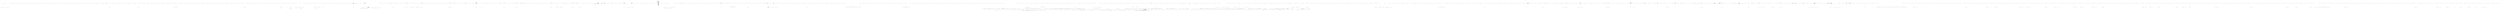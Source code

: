 digraph  {
n0 [cluster="Newtonsoft.Json.Serialization.DefaultSerializationBinder.BindToType(string, string)", label="Entry Newtonsoft.Json.Serialization.DefaultSerializationBinder.BindToType(string, string)", span="48-48"];
n1 [cluster="Newtonsoft.Json.Serialization.DefaultSerializationBinder.BindToType(string, string)", label="assemblyName != null", span="50-50"];
n3 [cluster="Newtonsoft.Json.Serialization.DefaultSerializationBinder.BindToType(string, string)", label="assembly = Assembly.LoadWithPartialName(assemblyName)", span="58-58"];
n5 [cluster="Newtonsoft.Json.Serialization.DefaultSerializationBinder.BindToType(string, string)", label="throw new JsonSerializationException(''Could not load assembly '{0}'.''.FormatWith(CultureInfo.InvariantCulture, assemblyName));", span="65-65"];
n6 [cluster="Newtonsoft.Json.Serialization.DefaultSerializationBinder.BindToType(string, string)", label="Type type = assembly.GetType(typeName)", span="67-67"];
n8 [cluster="Newtonsoft.Json.Serialization.DefaultSerializationBinder.BindToType(string, string)", label="throw new JsonSerializationException(''Could not find type '{0}' in assembly '{1}'.''.FormatWith(CultureInfo.InvariantCulture, typeName, assembly.FullName));", span="69-69"];
n10 [cluster="Newtonsoft.Json.Serialization.DefaultSerializationBinder.BindToType(string, string)", label="return Type.GetType(typeName);", span="75-75"];
n2 [cluster="Newtonsoft.Json.Serialization.DefaultSerializationBinder.BindToType(string, string)", label="Assembly assembly", span="52-52"];
n4 [cluster="Newtonsoft.Json.Serialization.DefaultSerializationBinder.BindToType(string, string)", label="assembly == null", span="64-64"];
n12 [cluster="System.Reflection.Assembly.LoadWithPartialName(string)", label="Entry System.Reflection.Assembly.LoadWithPartialName(string)", span="0-0"];
n7 [cluster="Newtonsoft.Json.Serialization.DefaultSerializationBinder.BindToType(string, string)", label="type == null", span="68-68"];
n15 [cluster="System.Reflection.Assembly.GetType(string)", label="Entry System.Reflection.Assembly.GetType(string)", span="0-0"];
n9 [cluster="Newtonsoft.Json.Serialization.DefaultSerializationBinder.BindToType(string, string)", label="return type;", span="71-71"];
n11 [cluster="Newtonsoft.Json.Serialization.DefaultSerializationBinder.BindToType(string, string)", label="Exit Newtonsoft.Json.Serialization.DefaultSerializationBinder.BindToType(string, string)", span="48-48"];
n13 [cluster="Newtonsoft.Json.JsonSerializationException.JsonSerializationException(string)", label="Entry Newtonsoft.Json.JsonSerializationException.JsonSerializationException(string)", span="48-48"];
n14 [cluster="string.FormatWith(System.IFormatProvider, params object[])", label="Entry string.FormatWith(System.IFormatProvider, params object[])", span="48-48"];
n16 [cluster="System.Type.GetType(string)", label="Entry System.Type.GetType(string)", span="0-0"];
d10 [cluster="Newtonsoft.Json.Serialization.DefaultSerializationBinder.BindToType(string, string)", color=green, community=0, label="return Type.GetType(typeName);", prediction=0, span="75-75"];
m0_30 [cluster="System.Array.SetValue(object, int)", file="DynamicUtils.cs", label="Entry System.Array.SetValue(object, int)", span="0-0"];
m0_27 [cluster="System.Array.CreateInstance(System.Type, int)", file="DynamicUtils.cs", label="Entry System.Array.CreateInstance(System.Type, int)", span="0-0"];
m0_46 [cluster="Newtonsoft.Json.Utilities.MethodCall<T, TResult>.Invoke(T, params object[])", file="DynamicUtils.cs", label="Entry Newtonsoft.Json.Utilities.MethodCall<T, TResult>.Invoke(T, params object[])", span="27-27"];
m0_78 [cluster="System.Linq.Expressions.Expression.Constant(object)", file="DynamicUtils.cs", label="Entry System.Linq.Expressions.Expression.Constant(object)", span="0-0"];
m0_79 [cluster="System.Dynamic.IDynamicMetaObjectProvider.GetMetaObject(System.Linq.Expressions.Expression)", file="DynamicUtils.cs", label="Entry System.Dynamic.IDynamicMetaObjectProvider.GetMetaObject(System.Linq.Expressions.Expression)", span="0-0"];
m0_72 [cluster="Newtonsoft.Json.Utilities.DynamicUtils.NoThrowSetBinderMember.NoThrowSetBinderMember(System.Dynamic.SetMemberBinder)", file="DynamicUtils.cs", label="Entry Newtonsoft.Json.Utilities.DynamicUtils.NoThrowSetBinderMember.NoThrowSetBinderMember(System.Dynamic.SetMemberBinder)", span="155-155"];
m0_94 [cluster="Newtonsoft.Json.Utilities.DynamicUtils.NoThrowSetBinderMember.NoThrowSetBinderMember(System.Dynamic.SetMemberBinder)", file="DynamicUtils.cs", label="_innerBinder = innerBinder", span="158-158"];
m0_95 [cluster="Newtonsoft.Json.Utilities.DynamicUtils.NoThrowSetBinderMember.NoThrowSetBinderMember(System.Dynamic.SetMemberBinder)", file="DynamicUtils.cs", label="Exit Newtonsoft.Json.Utilities.DynamicUtils.NoThrowSetBinderMember.NoThrowSetBinderMember(System.Dynamic.SetMemberBinder)", span="155-155"];
m0_40 [cluster="System.Type.MakeGenericType(params System.Type[])", file="DynamicUtils.cs", label="Entry System.Type.MakeGenericType(params System.Type[])", span="0-0"];
m0_63 [cluster="System.Func<T1, T2, TResult>.Invoke(T1, T2)", file="DynamicUtils.cs", label="Entry System.Func<T1, T2, TResult>.Invoke(T1, T2)", span="0-0"];
m0_103 [cluster="System.Dynamic.SetMemberBinder.Bind(System.Dynamic.DynamicMetaObject, System.Dynamic.DynamicMetaObject[])", file="DynamicUtils.cs", label="Entry System.Dynamic.SetMemberBinder.Bind(System.Dynamic.DynamicMetaObject, System.Dynamic.DynamicMetaObject[])", span="0-0"];
m0_0 [cluster="Newtonsoft.Json.Utilities.DynamicUtils.BinderWrapper.Init()", file="DynamicUtils.cs", label="Entry Newtonsoft.Json.Utilities.DynamicUtils.BinderWrapper.Init()", span="29-29"];
m0_1 [cluster="Newtonsoft.Json.Utilities.DynamicUtils.BinderWrapper.Init()", file="DynamicUtils.cs", label="!_init", span="31-31"];
m0_2 [cluster="Newtonsoft.Json.Utilities.DynamicUtils.BinderWrapper.Init()", file="DynamicUtils.cs", label="Type binderType = Type.GetType(BinderTypeName, false)", span="33-33"];
m0_3 [cluster="Newtonsoft.Json.Utilities.DynamicUtils.BinderWrapper.Init()", file="DynamicUtils.cs", label="binderType == null", span="34-34"];
m0_4 [cluster="Newtonsoft.Json.Utilities.DynamicUtils.BinderWrapper.Init()", file="DynamicUtils.cs", label="throw new Exception(''Could not resolve type '{0}'. You may need to add a reference to Microsoft.CSharp.dll to work with dynamic types.''.FormatWith(CultureInfo.InvariantCulture, BinderTypeName));", span="35-35"];
m0_5 [cluster="Newtonsoft.Json.Utilities.DynamicUtils.BinderWrapper.Init()", file="DynamicUtils.cs", label="_getCSharpArgumentInfoArray = CreateSharpArgumentInfoArray(0)", span="38-38"];
m0_6 [cluster="Newtonsoft.Json.Utilities.DynamicUtils.BinderWrapper.Init()", file="DynamicUtils.cs", label="_setCSharpArgumentInfoArray = CreateSharpArgumentInfoArray(0, 3)", span="40-40"];
m0_7 [cluster="Newtonsoft.Json.Utilities.DynamicUtils.BinderWrapper.Init()", file="DynamicUtils.cs", label="CreateMemberCalls()", span="41-41"];
m0_8 [cluster="Newtonsoft.Json.Utilities.DynamicUtils.BinderWrapper.Init()", file="DynamicUtils.cs", label="_init = true", span="43-43"];
m0_9 [cluster="Newtonsoft.Json.Utilities.DynamicUtils.BinderWrapper.Init()", file="DynamicUtils.cs", label="Exit Newtonsoft.Json.Utilities.DynamicUtils.BinderWrapper.Init()", span="29-29"];
m0_73 [cluster="System.Func<T1, T2, T3, TResult>.Invoke(T1, T2, T3)", file="DynamicUtils.cs", label="Entry System.Func<T1, T2, T3, TResult>.Invoke(T1, T2, T3)", span="0-0"];
m0_92 [cluster="System.Linq.Expressions.ExpressionVisitor.Visit(System.Linq.Expressions.Expression)", file="DynamicUtils.cs", label="Entry System.Linq.Expressions.ExpressionVisitor.Visit(System.Linq.Expressions.Expression)", span="0-0"];
m0_74 [cluster="Newtonsoft.Json.Utilities.DynamicUtils.GetDynamicMemberNames(System.Dynamic.IDynamicMetaObjectProvider)", file="DynamicUtils.cs", label="Entry Newtonsoft.Json.Utilities.DynamicUtils.GetDynamicMemberNames(System.Dynamic.IDynamicMetaObjectProvider)", span="123-123"];
m0_75 [cluster="Newtonsoft.Json.Utilities.DynamicUtils.GetDynamicMemberNames(System.Dynamic.IDynamicMetaObjectProvider)", file="DynamicUtils.cs", label="DynamicMetaObject metaObject = dynamicProvider.GetMetaObject(Expression.Constant(dynamicProvider))", span="125-125"];
m0_76 [cluster="Newtonsoft.Json.Utilities.DynamicUtils.GetDynamicMemberNames(System.Dynamic.IDynamicMetaObjectProvider)", file="DynamicUtils.cs", label="return metaObject.GetDynamicMemberNames();", span="126-126"];
m0_77 [cluster="Newtonsoft.Json.Utilities.DynamicUtils.GetDynamicMemberNames(System.Dynamic.IDynamicMetaObjectProvider)", file="DynamicUtils.cs", label="Exit Newtonsoft.Json.Utilities.DynamicUtils.GetDynamicMemberNames(System.Dynamic.IDynamicMetaObjectProvider)", span="123-123"];
m0_10 [cluster="System.Type.GetType(string, bool)", file="DynamicUtils.cs", label="Entry System.Type.GetType(string, bool)", span="0-0"];
m0_26 [cluster="System.Type.GetType(string)", file="DynamicUtils.cs", label="Entry System.Type.GetType(string)", span="0-0"];
m0_93 [cluster="System.Dynamic.DynamicMetaObject.DynamicMetaObject(System.Linq.Expressions.Expression, System.Dynamic.BindingRestrictions)", file="DynamicUtils.cs", label="Entry System.Dynamic.DynamicMetaObject.DynamicMetaObject(System.Linq.Expressions.Expression, System.Dynamic.BindingRestrictions)", span="0-0"];
m0_13 [cluster="Newtonsoft.Json.Utilities.DynamicUtils.BinderWrapper.CreateSharpArgumentInfoArray(params int[])", file="DynamicUtils.cs", label="Entry Newtonsoft.Json.Utilities.DynamicUtils.BinderWrapper.CreateSharpArgumentInfoArray(params int[])", span="47-47"];
m0_15 [cluster="Newtonsoft.Json.Utilities.DynamicUtils.BinderWrapper.CreateSharpArgumentInfoArray(params int[])", file="DynamicUtils.cs", label="Type csharpArgumentInfoType = Type.GetType(CSharpArgumentInfoTypeName)", span="49-49"];
m0_17 [cluster="Newtonsoft.Json.Utilities.DynamicUtils.BinderWrapper.CreateSharpArgumentInfoArray(params int[])", file="DynamicUtils.cs", label="Array a = Array.CreateInstance(csharpArgumentInfoType, values.Length)", span="52-52"];
m0_19 [cluster="Newtonsoft.Json.Utilities.DynamicUtils.BinderWrapper.CreateSharpArgumentInfoArray(params int[])", file="DynamicUtils.cs", label="i < values.Length", span="54-54"];
m0_16 [cluster="Newtonsoft.Json.Utilities.DynamicUtils.BinderWrapper.CreateSharpArgumentInfoArray(params int[])", file="DynamicUtils.cs", label="Type csharpArgumentInfoFlags = Type.GetType(CSharpArgumentInfoFlagsTypeName)", span="50-50"];
m0_20 [cluster="Newtonsoft.Json.Utilities.DynamicUtils.BinderWrapper.CreateSharpArgumentInfoArray(params int[])", file="DynamicUtils.cs", label="MethodInfo createArgumentInfoMethod = csharpArgumentInfoType.GetMethod(''Create'', BindingFlags.Public | BindingFlags.Static, null, new[] { csharpArgumentInfoFlags, typeof(string) }, null)", span="56-56"];
m0_18 [cluster="Newtonsoft.Json.Utilities.DynamicUtils.BinderWrapper.CreateSharpArgumentInfoArray(params int[])", file="DynamicUtils.cs", label="int i = 0", span="54-54"];
m0_22 [cluster="Newtonsoft.Json.Utilities.DynamicUtils.BinderWrapper.CreateSharpArgumentInfoArray(params int[])", file="DynamicUtils.cs", label="a.SetValue(arg, i)", span="58-58"];
m0_24 [cluster="Newtonsoft.Json.Utilities.DynamicUtils.BinderWrapper.CreateSharpArgumentInfoArray(params int[])", file="DynamicUtils.cs", label="return a;", span="61-61"];
m0_23 [cluster="Newtonsoft.Json.Utilities.DynamicUtils.BinderWrapper.CreateSharpArgumentInfoArray(params int[])", file="DynamicUtils.cs", label="i++", span="54-54"];
m0_21 [cluster="Newtonsoft.Json.Utilities.DynamicUtils.BinderWrapper.CreateSharpArgumentInfoArray(params int[])", file="DynamicUtils.cs", label="object arg = createArgumentInfoMethod.Invoke(null, new object[] { 0, null })", span="57-57"];
m0_25 [cluster="Newtonsoft.Json.Utilities.DynamicUtils.BinderWrapper.CreateSharpArgumentInfoArray(params int[])", file="DynamicUtils.cs", label="Exit Newtonsoft.Json.Utilities.DynamicUtils.BinderWrapper.CreateSharpArgumentInfoArray(params int[])", span="47-47"];
m0_109 [cluster="System.Linq.Expressions.Expression.Condition(System.Linq.Expressions.Expression, System.Linq.Expressions.Expression, System.Linq.Expressions.Expression)", file="DynamicUtils.cs", label="Entry System.Linq.Expressions.Expression.Condition(System.Linq.Expressions.Expression, System.Linq.Expressions.Expression, System.Linq.Expressions.Expression)", span="0-0"];
m0_47 [cluster="Newtonsoft.Json.Utilities.DynamicUtils.BinderWrapper.SetMember(string, System.Type)", file="DynamicUtils.cs", label="Entry Newtonsoft.Json.Utilities.DynamicUtils.BinderWrapper.SetMember(string, System.Type)", span="85-85"];
m0_48 [cluster="Newtonsoft.Json.Utilities.DynamicUtils.BinderWrapper.SetMember(string, System.Type)", file="DynamicUtils.cs", label="Init()", span="87-87"];
m0_49 [cluster="Newtonsoft.Json.Utilities.DynamicUtils.BinderWrapper.SetMember(string, System.Type)", file="DynamicUtils.cs", label="return (CallSiteBinder)_setMemberCall(null, 0, name, context, _setCSharpArgumentInfoArray);", span="88-88"];
m0_50 [cluster="Newtonsoft.Json.Utilities.DynamicUtils.BinderWrapper.SetMember(string, System.Type)", file="DynamicUtils.cs", label="Exit Newtonsoft.Json.Utilities.DynamicUtils.BinderWrapper.SetMember(string, System.Type)", span="85-85"];
m0_64 [cluster="object.ReferenceEquals(object, object)", file="DynamicUtils.cs", label="Entry object.ReferenceEquals(object, object)", span="0-0"];
m0_96 [cluster="Newtonsoft.Json.Utilities.DynamicUtils.NoThrowSetBinderMember.FallbackSetMember(System.Dynamic.DynamicMetaObject, System.Dynamic.DynamicMetaObject, System.Dynamic.DynamicMetaObject)", file="DynamicUtils.cs", label="Entry Newtonsoft.Json.Utilities.DynamicUtils.NoThrowSetBinderMember.FallbackSetMember(System.Dynamic.DynamicMetaObject, System.Dynamic.DynamicMetaObject, System.Dynamic.DynamicMetaObject)", span="161-161"];
m0_97 [cluster="Newtonsoft.Json.Utilities.DynamicUtils.NoThrowSetBinderMember.FallbackSetMember(System.Dynamic.DynamicMetaObject, System.Dynamic.DynamicMetaObject, System.Dynamic.DynamicMetaObject)", file="DynamicUtils.cs", label="DynamicMetaObject retMetaObject = _innerBinder.Bind(target, new DynamicMetaObject[] { value })", span="163-163"];
m0_98 [cluster="Newtonsoft.Json.Utilities.DynamicUtils.NoThrowSetBinderMember.FallbackSetMember(System.Dynamic.DynamicMetaObject, System.Dynamic.DynamicMetaObject, System.Dynamic.DynamicMetaObject)", file="DynamicUtils.cs", label="NoThrowExpressionVisitor noThrowVisitor = new NoThrowExpressionVisitor()", span="165-165"];
m0_99 [cluster="Newtonsoft.Json.Utilities.DynamicUtils.NoThrowSetBinderMember.FallbackSetMember(System.Dynamic.DynamicMetaObject, System.Dynamic.DynamicMetaObject, System.Dynamic.DynamicMetaObject)", file="DynamicUtils.cs", label="Expression resultExpression = noThrowVisitor.Visit(retMetaObject.Expression)", span="166-166"];
m0_100 [cluster="Newtonsoft.Json.Utilities.DynamicUtils.NoThrowSetBinderMember.FallbackSetMember(System.Dynamic.DynamicMetaObject, System.Dynamic.DynamicMetaObject, System.Dynamic.DynamicMetaObject)", file="DynamicUtils.cs", label="DynamicMetaObject finalMetaObject = new DynamicMetaObject(resultExpression, retMetaObject.Restrictions)", span="168-168"];
m0_101 [cluster="Newtonsoft.Json.Utilities.DynamicUtils.NoThrowSetBinderMember.FallbackSetMember(System.Dynamic.DynamicMetaObject, System.Dynamic.DynamicMetaObject, System.Dynamic.DynamicMetaObject)", file="DynamicUtils.cs", label="return finalMetaObject;", span="169-169"];
m0_102 [cluster="Newtonsoft.Json.Utilities.DynamicUtils.NoThrowSetBinderMember.FallbackSetMember(System.Dynamic.DynamicMetaObject, System.Dynamic.DynamicMetaObject, System.Dynamic.DynamicMetaObject)", file="DynamicUtils.cs", label="Exit Newtonsoft.Json.Utilities.DynamicUtils.NoThrowSetBinderMember.FallbackSetMember(System.Dynamic.DynamicMetaObject, System.Dynamic.DynamicMetaObject, System.Dynamic.DynamicMetaObject)", span="161-161"];
m0_42 [cluster="Newtonsoft.Json.Utilities.DynamicUtils.BinderWrapper.GetMember(string, System.Type)", file="DynamicUtils.cs", label="Entry Newtonsoft.Json.Utilities.DynamicUtils.BinderWrapper.GetMember(string, System.Type)", span="79-79"];
m0_43 [cluster="Newtonsoft.Json.Utilities.DynamicUtils.BinderWrapper.GetMember(string, System.Type)", file="DynamicUtils.cs", label="Init()", span="81-81"];
m0_44 [cluster="Newtonsoft.Json.Utilities.DynamicUtils.BinderWrapper.GetMember(string, System.Type)", file="DynamicUtils.cs", label="return (CallSiteBinder)_getMemberCall(null, 0, name, context, _getCSharpArgumentInfoArray);", span="82-82"];
m0_45 [cluster="Newtonsoft.Json.Utilities.DynamicUtils.BinderWrapper.GetMember(string, System.Type)", file="DynamicUtils.cs", label="Exit Newtonsoft.Json.Utilities.DynamicUtils.BinderWrapper.GetMember(string, System.Type)", span="79-79"];
m0_90 [cluster="System.Dynamic.GetMemberBinder.Bind(System.Dynamic.DynamicMetaObject, System.Dynamic.DynamicMetaObject[])", file="DynamicUtils.cs", label="Entry System.Dynamic.GetMemberBinder.Bind(System.Dynamic.DynamicMetaObject, System.Dynamic.DynamicMetaObject[])", span="0-0"];
m0_83 [cluster="Newtonsoft.Json.Utilities.DynamicUtils.NoThrowGetBinderMember.FallbackGetMember(System.Dynamic.DynamicMetaObject, System.Dynamic.DynamicMetaObject)", file="DynamicUtils.cs", label="Entry Newtonsoft.Json.Utilities.DynamicUtils.NoThrowGetBinderMember.FallbackGetMember(System.Dynamic.DynamicMetaObject, System.Dynamic.DynamicMetaObject)", span="139-139"];
m0_84 [cluster="Newtonsoft.Json.Utilities.DynamicUtils.NoThrowGetBinderMember.FallbackGetMember(System.Dynamic.DynamicMetaObject, System.Dynamic.DynamicMetaObject)", file="DynamicUtils.cs", label="DynamicMetaObject retMetaObject = _innerBinder.Bind(target, new DynamicMetaObject[] { })", span="141-141"];
m0_85 [cluster="Newtonsoft.Json.Utilities.DynamicUtils.NoThrowGetBinderMember.FallbackGetMember(System.Dynamic.DynamicMetaObject, System.Dynamic.DynamicMetaObject)", file="DynamicUtils.cs", label="NoThrowExpressionVisitor noThrowVisitor = new NoThrowExpressionVisitor()", span="143-143"];
m0_86 [cluster="Newtonsoft.Json.Utilities.DynamicUtils.NoThrowGetBinderMember.FallbackGetMember(System.Dynamic.DynamicMetaObject, System.Dynamic.DynamicMetaObject)", file="DynamicUtils.cs", label="Expression resultExpression = noThrowVisitor.Visit(retMetaObject.Expression)", span="144-144"];
m0_87 [cluster="Newtonsoft.Json.Utilities.DynamicUtils.NoThrowGetBinderMember.FallbackGetMember(System.Dynamic.DynamicMetaObject, System.Dynamic.DynamicMetaObject)", file="DynamicUtils.cs", label="DynamicMetaObject finalMetaObject = new DynamicMetaObject(resultExpression, retMetaObject.Restrictions)", span="146-146"];
m0_88 [cluster="Newtonsoft.Json.Utilities.DynamicUtils.NoThrowGetBinderMember.FallbackGetMember(System.Dynamic.DynamicMetaObject, System.Dynamic.DynamicMetaObject)", file="DynamicUtils.cs", label="return finalMetaObject;", span="147-147"];
m0_89 [cluster="Newtonsoft.Json.Utilities.DynamicUtils.NoThrowGetBinderMember.FallbackGetMember(System.Dynamic.DynamicMetaObject, System.Dynamic.DynamicMetaObject)", file="DynamicUtils.cs", label="Exit Newtonsoft.Json.Utilities.DynamicUtils.NoThrowGetBinderMember.FallbackGetMember(System.Dynamic.DynamicMetaObject, System.Dynamic.DynamicMetaObject)", span="139-139"];
m0_28 [cluster="System.Type.GetMethod(string, System.Reflection.BindingFlags, System.Reflection.Binder, System.Type[], System.Reflection.ParameterModifier[])", file="DynamicUtils.cs", label="Entry System.Type.GetMethod(string, System.Reflection.BindingFlags, System.Reflection.Binder, System.Type[], System.Reflection.ParameterModifier[])", span="0-0"];
m0_41 [cluster="Newtonsoft.Json.Utilities.ReflectionDelegateFactory.CreateMethodCall<T>(System.Reflection.MethodBase)", file="DynamicUtils.cs", label="Entry Newtonsoft.Json.Utilities.ReflectionDelegateFactory.CreateMethodCall<T>(System.Reflection.MethodBase)", span="59-59"];
m0_104 [cluster="Newtonsoft.Json.Utilities.DynamicUtils.NoThrowExpressionVisitor.VisitConditional(System.Linq.Expressions.ConditionalExpression)", file="DynamicUtils.cs", label="Entry Newtonsoft.Json.Utilities.DynamicUtils.NoThrowExpressionVisitor.VisitConditional(System.Linq.Expressions.ConditionalExpression)", span="178-178"];
m0_105 [cluster="Newtonsoft.Json.Utilities.DynamicUtils.NoThrowExpressionVisitor.VisitConditional(System.Linq.Expressions.ConditionalExpression)", file="DynamicUtils.cs", label="node.IfFalse.NodeType == ExpressionType.Throw", span="181-181"];
m0_106 [cluster="Newtonsoft.Json.Utilities.DynamicUtils.NoThrowExpressionVisitor.VisitConditional(System.Linq.Expressions.ConditionalExpression)", file="DynamicUtils.cs", label="return Expression.Condition(node.Test, node.IfTrue, Expression.Constant(ErrorResult));", span="182-182"];
m0_107 [cluster="Newtonsoft.Json.Utilities.DynamicUtils.NoThrowExpressionVisitor.VisitConditional(System.Linq.Expressions.ConditionalExpression)", file="DynamicUtils.cs", label="return base.VisitConditional(node);", span="184-184"];
m0_108 [cluster="Newtonsoft.Json.Utilities.DynamicUtils.NoThrowExpressionVisitor.VisitConditional(System.Linq.Expressions.ConditionalExpression)", file="DynamicUtils.cs", label="Exit Newtonsoft.Json.Utilities.DynamicUtils.NoThrowExpressionVisitor.VisitConditional(System.Linq.Expressions.ConditionalExpression)", span="178-178"];
m0_80 [cluster="System.Dynamic.DynamicMetaObject.GetDynamicMemberNames()", file="DynamicUtils.cs", label="Entry System.Dynamic.DynamicMetaObject.GetDynamicMemberNames()", span="0-0"];
m0_110 [cluster="System.Linq.Expressions.ExpressionVisitor.VisitConditional(System.Linq.Expressions.ConditionalExpression)", file="DynamicUtils.cs", label="Entry System.Linq.Expressions.ExpressionVisitor.VisitConditional(System.Linq.Expressions.ConditionalExpression)", span="0-0"];
m0_14 [cluster="Newtonsoft.Json.Utilities.DynamicUtils.BinderWrapper.CreateMemberCalls()", file="DynamicUtils.cs", label="Entry Newtonsoft.Json.Utilities.DynamicUtils.BinderWrapper.CreateMemberCalls()", span="64-64"];
m0_31 [cluster="Newtonsoft.Json.Utilities.DynamicUtils.BinderWrapper.CreateMemberCalls()", file="DynamicUtils.cs", label="Type csharpArgumentInfoType = Type.GetType(CSharpArgumentInfoTypeName)", span="66-66"];
m0_32 [cluster="Newtonsoft.Json.Utilities.DynamicUtils.BinderWrapper.CreateMemberCalls()", file="DynamicUtils.cs", label="Type csharpBinderFlagsType = Type.GetType(CSharpBinderFlagsTypeName)", span="67-67"];
m0_34 [cluster="Newtonsoft.Json.Utilities.DynamicUtils.BinderWrapper.CreateMemberCalls()", file="DynamicUtils.cs", label="Type csharpArgumentInfoTypeEnumerableType = typeof(IEnumerable<>).MakeGenericType(csharpArgumentInfoType)", span="70-70"];
m0_33 [cluster="Newtonsoft.Json.Utilities.DynamicUtils.BinderWrapper.CreateMemberCalls()", file="DynamicUtils.cs", label="Type binderType = Type.GetType(BinderTypeName)", span="68-68"];
m0_35 [cluster="Newtonsoft.Json.Utilities.DynamicUtils.BinderWrapper.CreateMemberCalls()", file="DynamicUtils.cs", label="MethodInfo getMemberMethod = binderType.GetMethod(''GetMember'', BindingFlags.Public | BindingFlags.Static, null, new[] { csharpBinderFlagsType, typeof(string), typeof(Type), csharpArgumentInfoTypeEnumerableType }, null)", span="72-72"];
m0_37 [cluster="Newtonsoft.Json.Utilities.DynamicUtils.BinderWrapper.CreateMemberCalls()", file="DynamicUtils.cs", label="MethodInfo setMemberMethod = binderType.GetMethod(''SetMember'', BindingFlags.Public | BindingFlags.Static, null, new[] { csharpBinderFlagsType, typeof(string), typeof(Type), csharpArgumentInfoTypeEnumerableType }, null)", span="75-75"];
m0_36 [cluster="Newtonsoft.Json.Utilities.DynamicUtils.BinderWrapper.CreateMemberCalls()", file="DynamicUtils.cs", label="_getMemberCall = JsonTypeReflector.ReflectionDelegateFactory.CreateMethodCall<object>(getMemberMethod)", span="73-73"];
m0_38 [cluster="Newtonsoft.Json.Utilities.DynamicUtils.BinderWrapper.CreateMemberCalls()", file="DynamicUtils.cs", label="_setMemberCall = JsonTypeReflector.ReflectionDelegateFactory.CreateMethodCall<object>(setMemberMethod)", span="76-76"];
m0_39 [cluster="Newtonsoft.Json.Utilities.DynamicUtils.BinderWrapper.CreateMemberCalls()", file="DynamicUtils.cs", label="Exit Newtonsoft.Json.Utilities.DynamicUtils.BinderWrapper.CreateMemberCalls()", span="64-64"];
m0_61 [cluster="Newtonsoft.Json.Utilities.DynamicUtils.NoThrowGetBinderMember.NoThrowGetBinderMember(System.Dynamic.GetMemberBinder)", file="DynamicUtils.cs", label="Entry Newtonsoft.Json.Utilities.DynamicUtils.NoThrowGetBinderMember.NoThrowGetBinderMember(System.Dynamic.GetMemberBinder)", span="133-133"];
m0_81 [cluster="Newtonsoft.Json.Utilities.DynamicUtils.NoThrowGetBinderMember.NoThrowGetBinderMember(System.Dynamic.GetMemberBinder)", file="DynamicUtils.cs", label="_innerBinder = innerBinder", span="136-136"];
m0_82 [cluster="Newtonsoft.Json.Utilities.DynamicUtils.NoThrowGetBinderMember.NoThrowGetBinderMember(System.Dynamic.GetMemberBinder)", file="DynamicUtils.cs", label="Exit Newtonsoft.Json.Utilities.DynamicUtils.NoThrowGetBinderMember.NoThrowGetBinderMember(System.Dynamic.GetMemberBinder)", span="133-133"];
m0_29 [cluster="System.Reflection.MethodBase.Invoke(object, object[])", file="DynamicUtils.cs", label="Entry System.Reflection.MethodBase.Invoke(object, object[])", span="0-0"];
m0_51 [cluster="Newtonsoft.Json.Utilities.DynamicUtils.TryGetMember(System.Dynamic.IDynamicMetaObjectProvider, string, out object)", file="DynamicUtils.cs", label="Entry Newtonsoft.Json.Utilities.DynamicUtils.TryGetMember(System.Dynamic.IDynamicMetaObjectProvider, string, out object)", span="92-92"];
m0_52 [cluster="Newtonsoft.Json.Utilities.DynamicUtils.TryGetMember(System.Dynamic.IDynamicMetaObjectProvider, string, out object)", file="DynamicUtils.cs", label="GetMemberBinder getMemberBinder = (GetMemberBinder) BinderWrapper.GetMember(name, typeof (DynamicUtils))", span="94-94"];
m0_54 [cluster="Newtonsoft.Json.Utilities.DynamicUtils.TryGetMember(System.Dynamic.IDynamicMetaObjectProvider, string, out object)", file="DynamicUtils.cs", label="object result = callSite.Target(callSite, dynamicProvider)", span="98-98"];
m0_53 [cluster="Newtonsoft.Json.Utilities.DynamicUtils.TryGetMember(System.Dynamic.IDynamicMetaObjectProvider, string, out object)", file="DynamicUtils.cs", label="CallSite<Func<CallSite, object, object>> callSite = CallSite<Func<CallSite, object, object>>.Create(new NoThrowGetBinderMember(getMemberBinder))", span="96-96"];
m0_55 [cluster="Newtonsoft.Json.Utilities.DynamicUtils.TryGetMember(System.Dynamic.IDynamicMetaObjectProvider, string, out object)", file="DynamicUtils.cs", label="!ReferenceEquals(result, NoThrowExpressionVisitor.ErrorResult)", span="100-100"];
m0_56 [cluster="Newtonsoft.Json.Utilities.DynamicUtils.TryGetMember(System.Dynamic.IDynamicMetaObjectProvider, string, out object)", file="DynamicUtils.cs", label="value = result", span="102-102"];
m0_58 [cluster="Newtonsoft.Json.Utilities.DynamicUtils.TryGetMember(System.Dynamic.IDynamicMetaObjectProvider, string, out object)", file="DynamicUtils.cs", label="value = null", span="107-107"];
m0_57 [cluster="Newtonsoft.Json.Utilities.DynamicUtils.TryGetMember(System.Dynamic.IDynamicMetaObjectProvider, string, out object)", file="DynamicUtils.cs", label="return true;", span="103-103"];
m0_59 [cluster="Newtonsoft.Json.Utilities.DynamicUtils.TryGetMember(System.Dynamic.IDynamicMetaObjectProvider, string, out object)", file="DynamicUtils.cs", label="return false;", span="108-108"];
m0_60 [cluster="Newtonsoft.Json.Utilities.DynamicUtils.TryGetMember(System.Dynamic.IDynamicMetaObjectProvider, string, out object)", file="DynamicUtils.cs", label="Exit Newtonsoft.Json.Utilities.DynamicUtils.TryGetMember(System.Dynamic.IDynamicMetaObjectProvider, string, out object)", span="92-92"];
m0_65 [cluster="Newtonsoft.Json.Utilities.DynamicUtils.TrySetMember(System.Dynamic.IDynamicMetaObjectProvider, string, object)", file="DynamicUtils.cs", label="Entry Newtonsoft.Json.Utilities.DynamicUtils.TrySetMember(System.Dynamic.IDynamicMetaObjectProvider, string, object)", span="112-112"];
m0_66 [cluster="Newtonsoft.Json.Utilities.DynamicUtils.TrySetMember(System.Dynamic.IDynamicMetaObjectProvider, string, object)", file="DynamicUtils.cs", label="SetMemberBinder binder = (SetMemberBinder) BinderWrapper.SetMember(name, value.GetType())", span="114-114"];
m0_68 [cluster="Newtonsoft.Json.Utilities.DynamicUtils.TrySetMember(System.Dynamic.IDynamicMetaObjectProvider, string, object)", file="DynamicUtils.cs", label="object result = setterSite.Target(setterSite, dynamicProvider, value)", span="118-118"];
m0_67 [cluster="Newtonsoft.Json.Utilities.DynamicUtils.TrySetMember(System.Dynamic.IDynamicMetaObjectProvider, string, object)", file="DynamicUtils.cs", label="var setterSite = CallSite<Func<CallSite, object, object, object>>.Create(new NoThrowSetBinderMember(binder))", span="116-116"];
m0_69 [cluster="Newtonsoft.Json.Utilities.DynamicUtils.TrySetMember(System.Dynamic.IDynamicMetaObjectProvider, string, object)", file="DynamicUtils.cs", label="return !ReferenceEquals(result, NoThrowExpressionVisitor.ErrorResult);", span="120-120"];
m0_70 [cluster="Newtonsoft.Json.Utilities.DynamicUtils.TrySetMember(System.Dynamic.IDynamicMetaObjectProvider, string, object)", file="DynamicUtils.cs", label="Exit Newtonsoft.Json.Utilities.DynamicUtils.TrySetMember(System.Dynamic.IDynamicMetaObjectProvider, string, object)", span="112-112"];
m0_71 [cluster="object.GetType()", file="DynamicUtils.cs", label="Entry object.GetType()", span="0-0"];
m0_11 [cluster="System.Exception.Exception(string)", file="DynamicUtils.cs", label="Entry System.Exception.Exception(string)", span="0-0"];
m0_62 [cluster="System.Runtime.CompilerServices.CallSite<T>.Create(System.Runtime.CompilerServices.CallSiteBinder)", file="DynamicUtils.cs", label="Entry System.Runtime.CompilerServices.CallSite<T>.Create(System.Runtime.CompilerServices.CallSiteBinder)", span="0-0"];
m0_91 [cluster="Newtonsoft.Json.Utilities.DynamicUtils.NoThrowExpressionVisitor.NoThrowExpressionVisitor()", file="DynamicUtils.cs", label="Entry Newtonsoft.Json.Utilities.DynamicUtils.NoThrowExpressionVisitor.NoThrowExpressionVisitor()", span="174-174"];
m0_111 [file="DynamicUtils.cs", label="Newtonsoft.Json.Utilities.DynamicUtils.NoThrowGetBinderMember", span=""];
m0_112 [file="DynamicUtils.cs", label="Newtonsoft.Json.Utilities.DynamicUtils.NoThrowSetBinderMember", span=""];
m0_113 [file="DynamicUtils.cs", label="Newtonsoft.Json.Utilities.DynamicUtils.NoThrowExpressionVisitor", span=""];
m1_7 [cluster="Newtonsoft.Json.Utilities.ValidationUtils.ArgumentNotNull(object, string)", file="JArray.cs", label="Entry Newtonsoft.Json.Utilities.ValidationUtils.ArgumentNotNull(object, string)", span="66-66"];
m1_33 [cluster="Newtonsoft.Json.Utilities.LateBoundReflectionDelegateFactory.CreateGet<T>(System.Reflection.PropertyInfo)", file="JArray.cs", label="ValidationUtils.ArgumentNotNull(propertyInfo, ''propertyInfo'')", span="68-68"];
m1_10 [cluster="lambda expression", file="JArray.cs", label="Exit lambda expression", span="49-49"];
m1_13 [cluster="lambda expression", file="JArray.cs", label="method.Invoke(o, a)", span="51-51"];
m1_14 [cluster="lambda expression", file="JArray.cs", label="Exit lambda expression", span="51-51"];
m1_12 [cluster="lambda expression", file="JArray.cs", label="Entry lambda expression", span="51-51"];
m1_11 [cluster="System.Reflection.ConstructorInfo.Invoke(object[])", file="JArray.cs", label="Entry System.Reflection.ConstructorInfo.Invoke(object[])", span="0-0"];
m1_15 [cluster="System.Reflection.MethodBase.Invoke(object, object[])", file="JArray.cs", label="Entry System.Reflection.MethodBase.Invoke(object, object[])", span="0-0"];
m1_0 [cluster="Newtonsoft.Json.Utilities.LateBoundReflectionDelegateFactory.CreateMethodCall<T>(System.Reflection.MethodBase)", file="JArray.cs", label="Entry Newtonsoft.Json.Utilities.LateBoundReflectionDelegateFactory.CreateMethodCall<T>(System.Reflection.MethodBase)", span="43-43"];
m1_3 [cluster="Newtonsoft.Json.Utilities.LateBoundReflectionDelegateFactory.CreateMethodCall<T>(System.Reflection.MethodBase)", file="JArray.cs", label="c != null", span="48-48"];
m1_4 [cluster="Newtonsoft.Json.Utilities.LateBoundReflectionDelegateFactory.CreateMethodCall<T>(System.Reflection.MethodBase)", file="JArray.cs", label="return (o, a) => c.Invoke(a);", span="49-49"];
m1_2 [cluster="Newtonsoft.Json.Utilities.LateBoundReflectionDelegateFactory.CreateMethodCall<T>(System.Reflection.MethodBase)", file="JArray.cs", label="ConstructorInfo c = method as ConstructorInfo", span="47-47"];
m1_1 [cluster="Newtonsoft.Json.Utilities.LateBoundReflectionDelegateFactory.CreateMethodCall<T>(System.Reflection.MethodBase)", file="JArray.cs", label="ValidationUtils.ArgumentNotNull(method, ''method'')", span="45-45"];
m1_5 [cluster="Newtonsoft.Json.Utilities.LateBoundReflectionDelegateFactory.CreateMethodCall<T>(System.Reflection.MethodBase)", file="JArray.cs", label="return (o, a) => method.Invoke(o, a);", span="51-51"];
m1_52 [cluster="lambda expression", file="JArray.cs", label="Entry lambda expression", span="84-84"];
m1_56 [cluster="Newtonsoft.Json.Utilities.LateBoundReflectionDelegateFactory.CreateSet<T>(System.Reflection.PropertyInfo)", file="JArray.cs", label="Entry Newtonsoft.Json.Utilities.LateBoundReflectionDelegateFactory.CreateSet<T>(System.Reflection.PropertyInfo)", span="87-87"];
m1_54 [cluster="lambda expression", file="JArray.cs", label="Exit lambda expression", span="84-84"];
m1_55 [cluster="System.Reflection.FieldInfo.SetValue(object, object)", file="JArray.cs", label="Entry System.Reflection.FieldInfo.SetValue(object, object)", span="0-0"];
m1_53 [cluster="lambda expression", file="JArray.cs", label="fieldInfo.SetValue(o, v)", span="84-84"];
m1_57 [cluster="Newtonsoft.Json.Utilities.LateBoundReflectionDelegateFactory.CreateSet<T>(System.Reflection.PropertyInfo)", file="JArray.cs", label="ValidationUtils.ArgumentNotNull(propertyInfo, ''propertyInfo'')", span="89-89"];
m1_45 [cluster="lambda expression", file="JArray.cs", label="fieldInfo.GetValue(o)", span="77-77"];
m1_48 [cluster="Newtonsoft.Json.Utilities.LateBoundReflectionDelegateFactory.CreateSet<T>(System.Reflection.FieldInfo)", file="JArray.cs", label="Entry Newtonsoft.Json.Utilities.LateBoundReflectionDelegateFactory.CreateSet<T>(System.Reflection.FieldInfo)", span="80-80"];
m1_49 [cluster="Newtonsoft.Json.Utilities.LateBoundReflectionDelegateFactory.CreateSet<T>(System.Reflection.FieldInfo)", file="JArray.cs", label="ValidationUtils.ArgumentNotNull(fieldInfo, ''fieldInfo'')", span="82-82"];
m1_50 [cluster="Newtonsoft.Json.Utilities.LateBoundReflectionDelegateFactory.CreateSet<T>(System.Reflection.FieldInfo)", file="JArray.cs", label="return (o, v) => fieldInfo.SetValue(o, v);", span="84-84"];
m1_47 [cluster="System.Reflection.FieldInfo.GetValue(object)", file="JArray.cs", label="Entry System.Reflection.FieldInfo.GetValue(object)", span="0-0"];
m1_46 [cluster="lambda expression", file="JArray.cs", label="Exit lambda expression", span="77-77"];
m1_51 [cluster="Newtonsoft.Json.Utilities.LateBoundReflectionDelegateFactory.CreateSet<T>(System.Reflection.FieldInfo)", file="JArray.cs", label="Exit Newtonsoft.Json.Utilities.LateBoundReflectionDelegateFactory.CreateSet<T>(System.Reflection.FieldInfo)", span="80-80"];
m1_24 [cluster="Newtonsoft.Json.Utilities.ReflectionUtils.GetDefaultConstructor(System.Type, bool)", file="JArray.cs", label="Entry Newtonsoft.Json.Utilities.ReflectionUtils.GetDefaultConstructor(System.Type, bool)", span="226-226"];
m1_35 [cluster="Newtonsoft.Json.Utilities.LateBoundReflectionDelegateFactory.CreateGet<T>(System.Reflection.PropertyInfo)", file="JArray.cs", label="Exit Newtonsoft.Json.Utilities.LateBoundReflectionDelegateFactory.CreateGet<T>(System.Reflection.PropertyInfo)", span="66-66"];
m1_41 [cluster="Newtonsoft.Json.Utilities.LateBoundReflectionDelegateFactory.CreateGet<T>(System.Reflection.FieldInfo)", file="JArray.cs", label="ValidationUtils.ArgumentNotNull(fieldInfo, ''fieldInfo'')", span="75-75"];
m1_40 [cluster="Newtonsoft.Json.Utilities.LateBoundReflectionDelegateFactory.CreateGet<T>(System.Reflection.FieldInfo)", file="JArray.cs", label="Entry Newtonsoft.Json.Utilities.LateBoundReflectionDelegateFactory.CreateGet<T>(System.Reflection.FieldInfo)", span="73-73"];
m1_36 [cluster="lambda expression", file="JArray.cs", label="Entry lambda expression", span="70-70"];
m1_39 [cluster="System.Reflection.PropertyInfo.GetValue(object, object[])", file="JArray.cs", label="Entry System.Reflection.PropertyInfo.GetValue(object, object[])", span="0-0"];
m1_37 [cluster="lambda expression", file="JArray.cs", label="propertyInfo.GetValue(o, null)", span="70-70"];
m1_38 [cluster="lambda expression", file="JArray.cs", label="Exit lambda expression", span="70-70"];
m1_42 [cluster="Newtonsoft.Json.Utilities.LateBoundReflectionDelegateFactory.CreateGet<T>(System.Reflection.FieldInfo)", file="JArray.cs", label="return o => fieldInfo.GetValue(o);", span="77-77"];
m1_16 [cluster="Newtonsoft.Json.Utilities.LateBoundReflectionDelegateFactory.CreateDefaultConstructor<T>(System.Type)", file="JArray.cs", label="Entry Newtonsoft.Json.Utilities.LateBoundReflectionDelegateFactory.CreateDefaultConstructor<T>(System.Type)", span="54-54"];
m1_25 [cluster="lambda expression", file="JArray.cs", label="Entry lambda expression", span="59-59"];
m1_26 [cluster="lambda expression", file="JArray.cs", label="(T)ReflectionUtils.CreateInstance(type)", span="59-59"];
m1_31 [cluster="lambda expression", file="JArray.cs", label="Exit lambda expression", span="63-63"];
m1_30 [cluster="lambda expression", file="JArray.cs", label="(T)constructorInfo.Invoke(null)", span="63-63"];
m1_27 [cluster="lambda expression", file="JArray.cs", label="Exit lambda expression", span="59-59"];
m1_29 [cluster="lambda expression", file="JArray.cs", label="Entry lambda expression", span="63-63"];
m1_28 [cluster="Newtonsoft.Json.Utilities.ReflectionUtils.CreateInstance(System.Type, params object[])", file="JArray.cs", label="Entry Newtonsoft.Json.Utilities.ReflectionUtils.CreateInstance(System.Type, params object[])", span="759-759"];
m1_32 [cluster="Newtonsoft.Json.Utilities.LateBoundReflectionDelegateFactory.CreateGet<T>(System.Reflection.PropertyInfo)", file="JArray.cs", label="Entry Newtonsoft.Json.Utilities.LateBoundReflectionDelegateFactory.CreateGet<T>(System.Reflection.PropertyInfo)", span="66-66"];
m1_8 [cluster="lambda expression", file="JArray.cs", label="Entry lambda expression", span="49-49"];
m1_23 [cluster="Newtonsoft.Json.Tests.Converters.BinaryConverterTests.SerializeBinaryClass()", file="JArray.cs", label="Exit Newtonsoft.Json.Tests.Converters.BinaryConverterTests.SerializeBinaryClass()", span="92-92"];
m1_17 [cluster="Newtonsoft.Json.Utilities.LateBoundReflectionDelegateFactory.CreateDefaultConstructor<T>(System.Type)", file="JArray.cs", label="ValidationUtils.ArgumentNotNull(type, ''type'')", span="56-56"];
m1_22 [cluster="Newtonsoft.Json.Utilities.LateBoundReflectionDelegateFactory.CreateDefaultConstructor<T>(System.Type)", color=green, community=0, file="JArray.cs", label="Exit Newtonsoft.Json.Utilities.LateBoundReflectionDelegateFactory.CreateDefaultConstructor<T>(System.Type)", prediction=1, span="54-54"];
m1_21 [cluster="Newtonsoft.Json.Utilities.LateBoundReflectionDelegateFactory.CreateDefaultConstructor<T>(System.Type)", file="JArray.cs", label="return () => (T)constructorInfo.Invoke(null);", span="63-63"];
m1_18 [cluster="Newtonsoft.Json.Utilities.LateBoundReflectionDelegateFactory.CreateDefaultConstructor<T>(System.Type)", file="JArray.cs", label="type.IsValueType()", span="58-58"];
m1_20 [cluster="Newtonsoft.Json.Utilities.LateBoundReflectionDelegateFactory.CreateDefaultConstructor<T>(System.Type)", file="JArray.cs", label="ConstructorInfo constructorInfo = ReflectionUtils.GetDefaultConstructor(type, true)", span="61-61"];
m1_19 [cluster="Newtonsoft.Json.Utilities.LateBoundReflectionDelegateFactory.CreateDefaultConstructor<T>(System.Type)", file="JArray.cs", label="return () => (T)ReflectionUtils.CreateInstance(type);", span="59-59"];
m1_9 [cluster="lambda expression", file="JArray.cs", label="c.Invoke(a)", span="49-49"];
m1_60 [cluster="lambda expression", file="JArray.cs", label="Entry lambda expression", span="91-91"];
m1_64 [cluster="Newtonsoft.Json.Tests.Converters.BinaryConverterTests.DeserializeByteArrayFromJsonArray()", file="JArray.cs", label=c, span=""];
m1_62 [cluster="lambda expression", file="JArray.cs", label="Exit lambda expression", span="91-91"];
m1_63 [cluster="System.Reflection.PropertyInfo.SetValue(object, object, object[])", file="JArray.cs", label="Entry System.Reflection.PropertyInfo.SetValue(object, object, object[])", span="0-0"];
m1_65 [cluster="Newtonsoft.Json.Tests.Converters.BinaryConverterTests.DeserializeByteArrayFromJsonArray()", file="JArray.cs", label="System.Reflection.MethodBase", span=""];
m1_61 [cluster="lambda expression", file="JArray.cs", label="propertyInfo.SetValue(o, v, null)", span="91-91"];
m1_66 [cluster="Newtonsoft.Json.Tests.Converters.BinaryConverterTests.DeserializeByteArrayFromJsonArray()", file="JArray.cs", label="System.Type", span=""];
m1_6 [cluster="Newtonsoft.Json.Converters.BinaryConverter.BinaryConverter()", file="JArray.cs", label="Entry Newtonsoft.Json.Converters.BinaryConverter.BinaryConverter()", span="44-44"];
m1_34 [cluster="Newtonsoft.Json.Utilities.LateBoundReflectionDelegateFactory.CreateGet<T>(System.Reflection.PropertyInfo)", file="JArray.cs", label="return o => propertyInfo.GetValue(o, null);", span="70-70"];
m1_59 [cluster="Newtonsoft.Json.Utilities.LateBoundReflectionDelegateFactory.CreateSet<T>(System.Reflection.PropertyInfo)", file="JArray.cs", label="Exit Newtonsoft.Json.Utilities.LateBoundReflectionDelegateFactory.CreateSet<T>(System.Reflection.PropertyInfo)", span="87-87"];
m1_58 [cluster="Newtonsoft.Json.Utilities.LateBoundReflectionDelegateFactory.CreateSet<T>(System.Reflection.PropertyInfo)", file="JArray.cs", label="return (o, v) => propertyInfo.SetValue(o, v, null);", span="91-91"];
m1_67 [cluster="Unk.IsNotNull", file="JArray.cs", label=constructorInfo, span=""];
m1_44 [cluster="lambda expression", file="JArray.cs", label="Entry lambda expression", span="77-77"];
m1_43 [cluster="Newtonsoft.Json.Utilities.LateBoundReflectionDelegateFactory.CreateGet<T>(System.Reflection.FieldInfo)", file="JArray.cs", label="Exit Newtonsoft.Json.Utilities.LateBoundReflectionDelegateFactory.CreateGet<T>(System.Reflection.FieldInfo)", span="73-73"];
m1_68 [file="JArray.cs", label="System.Reflection.PropertyInfo", span=""];
m1_69 [file="JArray.cs", label="System.Reflection.FieldInfo", span=""];
m1_70 [file="JArray.cs", label="System.Reflection.FieldInfo", span=""];
m1_71 [file="JArray.cs", label="System.Reflection.PropertyInfo", span=""];
m2_60 [cluster="Newtonsoft.Json.Tests.Serialization.MetadataPropertyHandlingTests.DeserializeTypeNameOnly()", file="JConstructor.cs", label="Entry Newtonsoft.Json.Tests.Serialization.MetadataPropertyHandlingTests.DeserializeTypeNameOnly()", span="227-227"];
m2_61 [cluster="Newtonsoft.Json.Tests.Serialization.MetadataPropertyHandlingTests.DeserializeTypeNameOnly()", file="JConstructor.cs", label="string json = @''{\r\n  ''''$id'''': ''''1'''',\r\n  ''''$type'''': ''''Newtonsoft.Json.Tests.TestObjects.Employee'''',\r\n  ''''Name'''': ''''Name!'''',\r\n  ''''Manager'''': null\r\n}''", span="229-234"];
m2_62 [cluster="Newtonsoft.Json.Tests.Serialization.MetadataPropertyHandlingTests.DeserializeTypeNameOnly()", file="JConstructor.cs", label="ExceptionAssert.Throws<JsonSerializationException>(() =>\r\n            {\r\n                JsonConvert.DeserializeObject(json, null, new JsonSerializerSettings\r\n                {\r\n                    TypeNameHandling = TypeNameHandling.Objects,\r\n                    MetadataPropertyHandling = MetadataPropertyHandling.ReadAhead\r\n                });\r\n            }, ''Type specified in JSON 'Newtonsoft.Json.Tests.TestObjects.Employee' was not resolved. Path '$type', line 3, position 56.'')", span="236-243"];
m2_63 [cluster="Newtonsoft.Json.Tests.Serialization.MetadataPropertyHandlingTests.DeserializeTypeNameOnly()", file="JConstructor.cs", label="Exit Newtonsoft.Json.Tests.Serialization.MetadataPropertyHandlingTests.DeserializeTypeNameOnly()", span="227-227"];
m2_6 [cluster="Newtonsoft.Json.Linq.JConstructor.JConstructor(string, params object[])", file="JConstructor.cs", label="Exit Newtonsoft.Json.Linq.JConstructor.JConstructor(string, params object[])", span="82-82"];
m2_143 [cluster="Newtonsoft.Json.Tests.CustomAssert.IsInstanceOfType(System.Type, object)", file="JConstructor.cs", label="Entry Newtonsoft.Json.Tests.CustomAssert.IsInstanceOfType(System.Type, object)", span="297-297"];
m2_53 [cluster="Newtonsoft.Json.Tests.Serialization.MetadataPropertyHandlingTests.DeserializeListsWithPreserveObjectReferences()", file="JConstructor.cs", label="Assert.AreEqual(1, circularList[1].Count)", span="220-220"];
m2_11 [cluster="Newtonsoft.Json.Tests.Serialization.MetadataPropertyHandlingTests.DeserializeArraysWithPreserveObjectReferences()", file="JConstructor.cs", label="ExceptionAssert.Throws<JsonSerializationException>(() =>\r\n            {\r\n                JsonConvert.DeserializeObject<string[][]>(json,\r\n                    new JsonSerializerSettings\r\n                    {\r\n                        PreserveReferencesHandling = PreserveReferencesHandling.All,\r\n                        MetadataPropertyHandling = MetadataPropertyHandling.ReadAhead\r\n                    });\r\n            }, @''Cannot preserve reference to array or readonly list, or list created from a non-default constructor: System.String[][]. Path '$values', line 3, position 15.'')", span="104-112"];
m2_12 [cluster="Newtonsoft.Json.Tests.Serialization.MetadataPropertyHandlingTests.DeserializeArraysWithPreserveObjectReferences()", file="JConstructor.cs", label="Exit Newtonsoft.Json.Tests.Serialization.MetadataPropertyHandlingTests.DeserializeArraysWithPreserveObjectReferences()", span="76-76"];
m2_13 [cluster="Newtonsoft.Json.Tests.ExceptionAssert.Throws<TException>(System.Action, params string[])", file="JConstructor.cs", label="Entry Newtonsoft.Json.Tests.ExceptionAssert.Throws<TException>(System.Action, params string[])", span="354-354"];
m2_14 [cluster="lambda expression", file="JConstructor.cs", label="Entry lambda expression", span="104-112"];
m2_29 [cluster="Newtonsoft.Json.Linq.JConstructor.WriteTo(Newtonsoft.Json.JsonWriter, params Newtonsoft.Json.JsonConverter[])", file="JConstructor.cs", label="Exit Newtonsoft.Json.Linq.JConstructor.WriteTo(Newtonsoft.Json.JsonWriter, params Newtonsoft.Json.JsonConverter[])", span="125-125"];
m2_54 [cluster="Newtonsoft.Json.Tests.Serialization.MetadataPropertyHandlingTests.DeserializeListsWithPreserveObjectReferences()", file="JConstructor.cs", label="Assert.AreEqual(1, circularList[2].Count)", span="221-221"];
m2_177 [cluster="Newtonsoft.Json.Tests.Serialization.MetadataPropertyHandlingTests.DeserializeCircularReferencesWithConverter()", file="JConstructor.cs", label="Entry Newtonsoft.Json.Tests.Serialization.MetadataPropertyHandlingTests.DeserializeCircularReferencesWithConverter()", span="567-567"];
m2_180 [cluster="Newtonsoft.Json.Tests.Serialization.MetadataPropertyHandlingTests.DeserializeCircularReferencesWithConverter()", file="JConstructor.cs", label="JsonConvert.PopulateObject(json, c, new JsonSerializerSettings\r\n            {\r\n                MetadataPropertyHandling = MetadataPropertyHandling.Ignore\r\n            })", span="576-579"];
m2_181 [cluster="Newtonsoft.Json.Tests.Serialization.MetadataPropertyHandlingTests.DeserializeCircularReferencesWithConverter()", file="JConstructor.cs", label="Assert.AreEqual(''1'', c.Id)", span="581-581"];
m2_182 [cluster="Newtonsoft.Json.Tests.Serialization.MetadataPropertyHandlingTests.DeserializeCircularReferencesWithConverter()", file="JConstructor.cs", label="Assert.AreEqual(''CircularReferenceClass'', c.Type)", span="582-582"];
m2_178 [cluster="Newtonsoft.Json.Tests.Serialization.MetadataPropertyHandlingTests.DeserializeCircularReferencesWithConverter()", file="JConstructor.cs", label="string json = @''{\r\n  ''''$id'''': ''''1'''',\r\n  ''''$type'''': ''''CircularReferenceClass''''\r\n}''", span="569-572"];
m2_179 [cluster="Newtonsoft.Json.Tests.Serialization.MetadataPropertyHandlingTests.DeserializeCircularReferencesWithConverter()", file="JConstructor.cs", label="MetadataPropertyDisabledTestClass c = new MetadataPropertyDisabledTestClass()", span="574-574"];
m2_183 [cluster="Newtonsoft.Json.Tests.Serialization.MetadataPropertyHandlingTests.DeserializeCircularReferencesWithConverter()", file="JConstructor.cs", label="Exit Newtonsoft.Json.Tests.Serialization.MetadataPropertyHandlingTests.DeserializeCircularReferencesWithConverter()", span="567-567"];
m2_184 [cluster="Newtonsoft.Json.JsonConvert.PopulateObject(string, object, Newtonsoft.Json.JsonSerializerSettings)", file="JConstructor.cs", label="Entry Newtonsoft.Json.JsonConvert.PopulateObject(string, object, Newtonsoft.Json.JsonSerializerSettings)", span="938-938"];
m2_50 [cluster="Newtonsoft.Json.Tests.Serialization.MetadataPropertyHandlingTests.DeserializeListsWithPreserveObjectReferences()", file="JConstructor.cs", label="PreserveReferencesHandlingTests.CircularList circularList = JsonConvert.DeserializeObject<PreserveReferencesHandlingTests.CircularList>(json,\r\n                new JsonSerializerSettings\r\n                {\r\n                    PreserveReferencesHandling = PreserveReferencesHandling.All,\r\n                    MetadataPropertyHandling = MetadataPropertyHandling.ReadAhead\r\n                })", span="211-216"];
m2_20 [cluster="Newtonsoft.Json.Tests.Serialization.MetadataPropertyHandlingTests.SerializeDeserialize_DictionaryContextContainsGuid_DeserializesItemAsGuid()", file="JConstructor.cs", label="var someValue = new Guid(''5dd2dba0-20c0-49f8-a054-1fa3b0a8d774'')", span="120-120"];
m2_92 [cluster="Newtonsoft.Json.Tests.Serialization.MetadataPropertyHandlingTests.DeserializeFromJToken()", file="JConstructor.cs", label="Entry Newtonsoft.Json.Tests.Serialization.MetadataPropertyHandlingTests.DeserializeFromJToken()", span="311-311"];
m2_96 [cluster="Newtonsoft.Json.Tests.Serialization.MetadataPropertyHandlingTests.DeserializeFromJToken()", file="JConstructor.cs", label="List<EmployeeReference> employees = t1.ToObject<List<EmployeeReference>>(JsonSerializer.Create(new JsonSerializerSettings\r\n            {\r\n                MetadataPropertyHandling = MetadataPropertyHandling.ReadAhead\r\n            }))", span="331-334"];
m2_97 [cluster="Newtonsoft.Json.Tests.Serialization.MetadataPropertyHandlingTests.DeserializeFromJToken()", file="JConstructor.cs", label="Assert.AreEqual(2, employees.Count)", span="336-336"];
m2_98 [cluster="Newtonsoft.Json.Tests.Serialization.MetadataPropertyHandlingTests.DeserializeFromJToken()", file="JConstructor.cs", label="Assert.AreEqual(''Mike Manager'', employees[0].Name)", span="337-337"];
m2_99 [cluster="Newtonsoft.Json.Tests.Serialization.MetadataPropertyHandlingTests.DeserializeFromJToken()", file="JConstructor.cs", label="Assert.AreEqual(''Joe User'', employees[1].Name)", span="338-338"];
m2_100 [cluster="Newtonsoft.Json.Tests.Serialization.MetadataPropertyHandlingTests.DeserializeFromJToken()", file="JConstructor.cs", label="Assert.AreEqual(employees[0], employees[1].Manager)", span="339-339"];
m2_94 [cluster="Newtonsoft.Json.Tests.Serialization.MetadataPropertyHandlingTests.DeserializeFromJToken()", file="JConstructor.cs", label="JToken t1 = JToken.Parse(json)", span="328-328"];
m2_95 [cluster="Newtonsoft.Json.Tests.Serialization.MetadataPropertyHandlingTests.DeserializeFromJToken()", file="JConstructor.cs", label="JToken t2 = t1.CloneToken()", span="329-329"];
m2_101 [cluster="Newtonsoft.Json.Tests.Serialization.MetadataPropertyHandlingTests.DeserializeFromJToken()", file="JConstructor.cs", label="Assert.IsTrue(JToken.DeepEquals(t1, t2))", span="341-341"];
m2_93 [cluster="Newtonsoft.Json.Tests.Serialization.MetadataPropertyHandlingTests.DeserializeFromJToken()", file="JConstructor.cs", label="string json = @''[\r\n  {\r\n    ''''Name'''': ''''Mike Manager'''',\r\n    ''''$id'''': ''''1'''',\r\n    ''''Manager'''': null\r\n  },\r\n  {\r\n    ''''Name'''': ''''Joe User'''',\r\n    ''''$id'''': ''''2'''',\r\n    ''''Manager'''': {\r\n      ''''$ref'''': ''''1''''\r\n    }\r\n  }\r\n]''", span="313-326"];
m2_102 [cluster="Newtonsoft.Json.Tests.Serialization.MetadataPropertyHandlingTests.DeserializeFromJToken()", file="JConstructor.cs", label="Exit Newtonsoft.Json.Tests.Serialization.MetadataPropertyHandlingTests.DeserializeFromJToken()", span="311-311"];
m2_44 [cluster="Newtonsoft.Json.Linq.JConstructor.Load(Newtonsoft.Json.JsonReader)", file="JConstructor.cs", label="throw new Exception(''Error reading JConstructor from JsonReader. Current JsonReader item is not a constructor: {0}''.FormatWith(CultureInfo.InvariantCulture, reader.TokenType));", span="182-182"];
m2_15 [cluster="lambda expression", file="JConstructor.cs", label="JsonConvert.DeserializeObject<string[][]>(json,\r\n                    new JsonSerializerSettings\r\n                    {\r\n                        PreserveReferencesHandling = PreserveReferencesHandling.All,\r\n                        MetadataPropertyHandling = MetadataPropertyHandling.ReadAhead\r\n                    })", span="106-111"];
m2_48 [cluster="Newtonsoft.Json.Linq.JConstructor.Load(Newtonsoft.Json.JsonReader)", file="JConstructor.cs", label="return c;", span="189-189"];
m2_51 [cluster="System.Exception.Exception(string)", file="JConstructor.cs", label="Entry System.Exception.Exception(string)", span="0-0"];
m2_52 [cluster="Newtonsoft.Json.Tests.Serialization.MetadataPropertyHandlingTests.DeserializeListsWithPreserveObjectReferences()", file="JConstructor.cs", label="Assert.AreEqual(null, circularList[0])", span="219-219"];
m2_55 [cluster="Newtonsoft.Json.Tests.Serialization.MetadataPropertyHandlingTests.DeserializeListsWithPreserveObjectReferences()", file="JConstructor.cs", label="Newtonsoft.Json.Linq.JConstructor", span=""];
m2_49 [cluster="Newtonsoft.Json.Linq.JConstructor.Load(Newtonsoft.Json.JsonReader)", file="JConstructor.cs", label="Exit Newtonsoft.Json.Linq.JConstructor.Load(Newtonsoft.Json.JsonReader)", span="173-173"];
m2_56 [cluster="Newtonsoft.Json.Tests.Serialization.MetadataPropertyHandlingTests.DeserializeListsWithPreserveObjectReferences()", file="JConstructor.cs", label="Assert.IsTrue(ReferenceEquals(circularList, circularList[2][0][0]))", span="223-223"];
m2_57 [cluster="Newtonsoft.Json.Tests.Serialization.MetadataPropertyHandlingTests.DeserializeListsWithPreserveObjectReferences()", file="JConstructor.cs", label="Exit Newtonsoft.Json.Tests.Serialization.MetadataPropertyHandlingTests.DeserializeListsWithPreserveObjectReferences()", span="183-183"];
m2_7 [cluster="Newtonsoft.Json.Linq.JConstructor.JConstructor(string, object)", file="JConstructor.cs", label="Entry Newtonsoft.Json.Linq.JConstructor.JConstructor(string, object)", span="92-92"];
m2_103 [cluster="Newtonsoft.Json.Linq.JToken.Parse(string)", file="JConstructor.cs", label="Entry Newtonsoft.Json.Linq.JToken.Parse(string)", span="1902-1902"];
m2_155 [cluster="Newtonsoft.Json.Tests.Serialization.MetadataPropertyHandlingTests.MetadataPropertyDisabledTestClass.MetadataPropertyDisabledTestClass()", file="JConstructor.cs", label="Entry Newtonsoft.Json.Tests.Serialization.MetadataPropertyHandlingTests.MetadataPropertyDisabledTestClass.MetadataPropertyDisabledTestClass()", span="440-440"];
m2_67 [cluster="Newtonsoft.Json.JsonConvert.DeserializeObject(string, System.Type, Newtonsoft.Json.JsonSerializerSettings)", file="JConstructor.cs", label="Entry Newtonsoft.Json.JsonConvert.DeserializeObject(string, System.Type, Newtonsoft.Json.JsonSerializerSettings)", span="833-833"];
m2_141 [cluster="Newtonsoft.Json.Tests.Serialization.TypeNameHandlingTests.TypeNameProperty.TypeNameProperty()", file="JConstructor.cs", label="Entry Newtonsoft.Json.Tests.Serialization.TypeNameHandlingTests.TypeNameProperty.TypeNameProperty()", span="611-611"];
m2_105 [cluster="Newtonsoft.Json.JsonSerializer.Create(Newtonsoft.Json.JsonSerializerSettings)", file="JConstructor.cs", label="Entry Newtonsoft.Json.JsonSerializer.Create(Newtonsoft.Json.JsonSerializerSettings)", span="473-473"];
m2_84 [cluster="Newtonsoft.Json.Tests.Serialization.MetadataPropertyHandlingTests.DeserializeEmployeeReference()", file="JConstructor.cs", label="Entry Newtonsoft.Json.Tests.Serialization.MetadataPropertyHandlingTests.DeserializeEmployeeReference()", span="282-282"];
m2_86 [cluster="Newtonsoft.Json.Tests.Serialization.MetadataPropertyHandlingTests.DeserializeEmployeeReference()", file="JConstructor.cs", label="List<EmployeeReference> employees = JsonConvert.DeserializeObject<List<EmployeeReference>>(json, new JsonSerializerSettings\r\n            {\r\n                MetadataPropertyHandling = MetadataPropertyHandling.ReadAhead\r\n            })", span="299-302"];
m2_87 [cluster="Newtonsoft.Json.Tests.Serialization.MetadataPropertyHandlingTests.DeserializeEmployeeReference()", file="JConstructor.cs", label="Assert.AreEqual(2, employees.Count)", span="304-304"];
m2_88 [cluster="Newtonsoft.Json.Tests.Serialization.MetadataPropertyHandlingTests.DeserializeEmployeeReference()", file="JConstructor.cs", label="Assert.AreEqual(''Mike Manager'', employees[0].Name)", span="305-305"];
m2_89 [cluster="Newtonsoft.Json.Tests.Serialization.MetadataPropertyHandlingTests.DeserializeEmployeeReference()", file="JConstructor.cs", label="Assert.AreEqual(''Joe User'', employees[1].Name)", span="306-306"];
m2_90 [cluster="Newtonsoft.Json.Tests.Serialization.MetadataPropertyHandlingTests.DeserializeEmployeeReference()", file="JConstructor.cs", label="Assert.AreEqual(employees[0], employees[1].Manager)", span="307-307"];
m2_85 [cluster="Newtonsoft.Json.Tests.Serialization.MetadataPropertyHandlingTests.DeserializeEmployeeReference()", file="JConstructor.cs", label="string json = @''[\r\n  {\r\n    ''''Name'''': ''''Mike Manager'''',\r\n    ''''$id'''': ''''1'''',\r\n    ''''Manager'''': null\r\n  },\r\n  {\r\n    ''''Name'''': ''''Joe User'''',\r\n    ''''$id'''': ''''2'''',\r\n    ''''Manager'''': {\r\n      ''''$ref'''': ''''1''''\r\n    }\r\n  }\r\n]''", span="284-297"];
m2_91 [cluster="Newtonsoft.Json.Tests.Serialization.MetadataPropertyHandlingTests.DeserializeEmployeeReference()", file="JConstructor.cs", label="Exit Newtonsoft.Json.Tests.Serialization.MetadataPropertyHandlingTests.DeserializeEmployeeReference()", span="282-282"];
m2_106 [cluster="Newtonsoft.Json.Linq.JToken.ToObject<T>(Newtonsoft.Json.JsonSerializer)", file="JConstructor.cs", label="Entry Newtonsoft.Json.Linq.JToken.ToObject<T>(Newtonsoft.Json.JsonSerializer)", span="1819-1819"];
m2_59 [cluster="Unk.IsTrue", file="JConstructor.cs", label="Entry Unk.IsTrue", span=""];
m2_156 [cluster="Newtonsoft.Json.Tests.Serialization.MetadataPropertyHandlingTests.MetadataPropertyHandlingIgnore_EmptyObject()", file="JConstructor.cs", label="Entry Newtonsoft.Json.Tests.Serialization.MetadataPropertyHandlingTests.MetadataPropertyHandlingIgnore_EmptyObject()", span="493-493"];
m2_158 [cluster="Newtonsoft.Json.Tests.Serialization.MetadataPropertyHandlingTests.MetadataPropertyHandlingIgnore_EmptyObject()", file="JConstructor.cs", label="MetadataPropertyDisabledTestClass c = JsonConvert.DeserializeObject<MetadataPropertyDisabledTestClass>(json, new JsonSerializerSettings\r\n            {\r\n                MetadataPropertyHandling = MetadataPropertyHandling.Ignore\r\n            })", span="497-500"];
m2_159 [cluster="Newtonsoft.Json.Tests.Serialization.MetadataPropertyHandlingTests.MetadataPropertyHandlingIgnore_EmptyObject()", file="JConstructor.cs", label="Assert.AreEqual(null, c.Id)", span="502-502"];
m2_157 [cluster="Newtonsoft.Json.Tests.Serialization.MetadataPropertyHandlingTests.MetadataPropertyHandlingIgnore_EmptyObject()", file="JConstructor.cs", label="string json = @''{}''", span="495-495"];
m2_160 [cluster="Newtonsoft.Json.Tests.Serialization.MetadataPropertyHandlingTests.MetadataPropertyHandlingIgnore_EmptyObject()", file="JConstructor.cs", label="Exit Newtonsoft.Json.Tests.Serialization.MetadataPropertyHandlingTests.MetadataPropertyHandlingIgnore_EmptyObject()", span="493-493"];
m2_161 [cluster="Newtonsoft.Json.Tests.Serialization.MetadataPropertyHandlingTests.PrimitiveType_MetadataPropertyIgnore()", file="JConstructor.cs", label="Entry Newtonsoft.Json.Tests.Serialization.MetadataPropertyHandlingTests.PrimitiveType_MetadataPropertyIgnore()", span="506-506"];
m2_162 [cluster="Newtonsoft.Json.Tests.Serialization.MetadataPropertyHandlingTests.PrimitiveType_MetadataPropertyIgnore()", file="JConstructor.cs", label="Item actual = JsonConvert.DeserializeObject<Item>(@''{\r\n  ''''SourceTypeID'''': ''''d8220a4b-75b1-4b7a-8112-b7bdae956a45'''',\r\n  ''''BrokerID'''': ''''951663c4-924e-4c86-a57a-7ed737501dbd'''',\r\n  ''''Latitude'''': 33.657145,\r\n  ''''Longitude'''': -117.766684,\r\n  ''''TimeStamp'''': ''''2000-03-01T23:59:59Z'''',\r\n  ''''Payload'''': {\r\n    ''''$type'''': ''''System.Byte[], mscorlib'''',\r\n    ''''$value'''': ''''AAECAwQFBgcICQ==''''\r\n  }\r\n}'',\r\n                new JsonSerializerSettings\r\n                {\r\n                    MetadataPropertyHandling = MetadataPropertyHandling.Ignore\r\n                })", span="508-522"];
m2_163 [cluster="Newtonsoft.Json.Tests.Serialization.MetadataPropertyHandlingTests.PrimitiveType_MetadataPropertyIgnore()", file="JConstructor.cs", label="Assert.AreEqual(new Guid(''d8220a4b-75b1-4b7a-8112-b7bdae956a45''), actual.SourceTypeID)", span="524-524"];
m2_164 [cluster="Newtonsoft.Json.Tests.Serialization.MetadataPropertyHandlingTests.PrimitiveType_MetadataPropertyIgnore()", file="JConstructor.cs", label="Assert.AreEqual(new Guid(''951663c4-924e-4c86-a57a-7ed737501dbd''), actual.BrokerID)", span="525-525"];
m2_166 [cluster="Newtonsoft.Json.Tests.Serialization.MetadataPropertyHandlingTests.PrimitiveType_MetadataPropertyIgnore()", file="JConstructor.cs", label="Assert.AreEqual(''System.Byte[], mscorlib'', (string)o[''$type''])", span="527-527"];
m2_167 [cluster="Newtonsoft.Json.Tests.Serialization.MetadataPropertyHandlingTests.PrimitiveType_MetadataPropertyIgnore()", file="JConstructor.cs", label="Assert.AreEqual(''AAECAwQFBgcICQ=='', (string)o[''$value''])", span="528-528"];
m2_165 [cluster="Newtonsoft.Json.Tests.Serialization.MetadataPropertyHandlingTests.PrimitiveType_MetadataPropertyIgnore()", file="JConstructor.cs", label="JObject o = (JObject)actual.Payload", span="526-526"];
m2_168 [cluster="Newtonsoft.Json.Tests.Serialization.MetadataPropertyHandlingTests.PrimitiveType_MetadataPropertyIgnore()", file="JConstructor.cs", label="Exit Newtonsoft.Json.Tests.Serialization.MetadataPropertyHandlingTests.PrimitiveType_MetadataPropertyIgnore()", span="506-506"];
m2_31 [cluster="Newtonsoft.Json.Linq.JContainer.Children()", file="JConstructor.cs", label="Entry Newtonsoft.Json.Linq.JContainer.Children()", span="238-238"];
m2_0 [cluster="Newtonsoft.Json.Linq.JConstructor.JConstructor()", file="JConstructor.cs", label="Entry Newtonsoft.Json.Linq.JConstructor.JConstructor()", span="63-63"];
m2_2 [cluster="Newtonsoft.Json.Linq.JConstructor.JConstructor(Newtonsoft.Json.Linq.JConstructor)", file="JConstructor.cs", label="Entry Newtonsoft.Json.Linq.JConstructor.JConstructor(Newtonsoft.Json.Linq.JConstructor)", span="71-71"];
m2_4 [cluster="Newtonsoft.Json.Linq.JConstructor.JConstructor(Newtonsoft.Json.Linq.JConstructor)", file="JConstructor.cs", label="Exit Newtonsoft.Json.Linq.JConstructor.JConstructor(Newtonsoft.Json.Linq.JConstructor)", span="71-71"];
m2_1 [cluster="Newtonsoft.Json.Linq.JConstructor.JConstructor()", file="JConstructor.cs", label="Exit Newtonsoft.Json.Linq.JConstructor.JConstructor()", span="63-63"];
m2_3 [cluster="Newtonsoft.Json.Linq.JConstructor.JConstructor(Newtonsoft.Json.Linq.JConstructor)", file="JConstructor.cs", label="_name = other.Name", span="74-74"];
m2_5 [cluster="Newtonsoft.Json.Linq.JConstructor.JConstructor(string, params object[])", file="JConstructor.cs", label="Entry Newtonsoft.Json.Linq.JConstructor.JConstructor(string, params object[])", span="82-82"];
m2_18 [cluster="Newtonsoft.Json.Linq.JConstructor.DeepEquals(Newtonsoft.Json.Linq.JToken)", file="JConstructor.cs", label="return (c != null && _name == c.Name && ContentsEqual(c));", span="112-112"];
m2_23 [cluster="Newtonsoft.Json.Linq.JConstructor.CloneToken()", file="JConstructor.cs", label="Exit Newtonsoft.Json.Linq.JConstructor.CloneToken()", span="115-115"];
m2_25 [cluster="Newtonsoft.Json.Linq.JConstructor.WriteTo(Newtonsoft.Json.JsonWriter, params Newtonsoft.Json.JsonConverter[])", file="JConstructor.cs", label="writer.WriteStartConstructor(_name)", span="127-127"];
m2_27 [cluster="Newtonsoft.Json.Linq.JConstructor.WriteTo(Newtonsoft.Json.JsonWriter, params Newtonsoft.Json.JsonConverter[])", file="JConstructor.cs", label="token.WriteTo(writer, converters)", span="131-131"];
m2_22 [cluster="Newtonsoft.Json.Linq.JConstructor.CloneToken()", file="JConstructor.cs", label="return new JConstructor(this);", span="117-117"];
m2_24 [cluster="Newtonsoft.Json.Linq.JConstructor.WriteTo(Newtonsoft.Json.JsonWriter, params Newtonsoft.Json.JsonConverter[])", file="JConstructor.cs", label="Entry Newtonsoft.Json.Linq.JConstructor.WriteTo(Newtonsoft.Json.JsonWriter, params Newtonsoft.Json.JsonConverter[])", span="125-125"];
m2_26 [cluster="Newtonsoft.Json.Linq.JConstructor.WriteTo(Newtonsoft.Json.JsonWriter, params Newtonsoft.Json.JsonConverter[])", file="JConstructor.cs", label="Children()", span="129-129"];
m2_19 [cluster="Newtonsoft.Json.Linq.JConstructor.DeepEquals(Newtonsoft.Json.Linq.JToken)", file="JConstructor.cs", label="Exit Newtonsoft.Json.Linq.JConstructor.DeepEquals(Newtonsoft.Json.Linq.JToken)", span="109-109"];
m2_21 [cluster="Newtonsoft.Json.Linq.JConstructor.CloneToken()", file="JConstructor.cs", label="Entry Newtonsoft.Json.Linq.JConstructor.CloneToken()", span="115-115"];
m2_28 [cluster="Newtonsoft.Json.Linq.JConstructor.WriteTo(Newtonsoft.Json.JsonWriter, params Newtonsoft.Json.JsonConverter[])", file="JConstructor.cs", label="writer.WriteEndConstructor()", span="134-134"];
m2_140 [cluster="Newtonsoft.Json.Utilities.ReflectionUtils.GetTypeName(System.Type, System.Runtime.Serialization.Formatters.FormatterAssemblyStyle, System.Runtime.Serialization.SerializationBinder)", file="JConstructor.cs", label="Entry Newtonsoft.Json.Utilities.ReflectionUtils.GetTypeName(System.Type, System.Runtime.Serialization.Formatters.FormatterAssemblyStyle, System.Runtime.Serialization.SerializationBinder)", span="141-141"];
m2_39 [cluster="Newtonsoft.Json.Tests.Serialization.MetadataPropertyHandlingTests.DeserializeGuid()", file="JConstructor.cs", label="Assert.AreEqual(new Guid(''d8220a4b-75b1-4b7a-8112-b7bdae956a45''), actual.SourceTypeID)", span="176-176"];
m2_40 [cluster="Newtonsoft.Json.Tests.Serialization.MetadataPropertyHandlingTests.DeserializeGuid()", file="JConstructor.cs", label="Assert.AreEqual(new Guid(''951663c4-924e-4c86-a57a-7ed737501dbd''), actual.BrokerID)", span="177-177"];
m2_41 [cluster="Newtonsoft.Json.Tests.Serialization.MetadataPropertyHandlingTests.DeserializeGuid()", file="JConstructor.cs", label="byte[] bytes = (byte[])actual.Payload", span="178-178"];
m2_43 [cluster="Newtonsoft.Json.Tests.Serialization.MetadataPropertyHandlingTests.DeserializeGuid()", file="JConstructor.cs", label="Exit Newtonsoft.Json.Tests.Serialization.MetadataPropertyHandlingTests.DeserializeGuid()", span="145-145"];
m2_45 [cluster="System.DateTime.DateTime(int, int, int, int, int, int, System.DateTimeKind)", file="JConstructor.cs", label="Entry System.DateTime.DateTime(int, int, int, int, int, int, System.DateTimeKind)", span="0-0"];
m2_46 [cluster="Newtonsoft.Json.JsonConvert.SerializeObject(object, Newtonsoft.Json.Formatting)", file="JConstructor.cs", label="Entry Newtonsoft.Json.JsonConvert.SerializeObject(object, Newtonsoft.Json.Formatting)", span="525-525"];
m2_47 [cluster="Unk.AreEquivalent", file="JConstructor.cs", label="Entry Unk.AreEquivalent", span=""];
m2_42 [cluster="Newtonsoft.Json.Tests.Serialization.MetadataPropertyHandlingTests.DeserializeGuid()", file="JConstructor.cs", label="CollectionAssert.AreEquivalent(new byte[] { 0, 1, 2, 3, 4, 5, 6, 7, 8, 9 }, bytes)", span="179-179"];
m2_30 [cluster="System.Collections.Generic.Dictionary<TKey, TValue>.Dictionary()", file="JConstructor.cs", label="Entry System.Collections.Generic.Dictionary<TKey, TValue>.Dictionary()", span="0-0"];
m2_38 [cluster="Newtonsoft.Json.Tests.Serialization.MetadataPropertyHandlingTests.DeserializeGuid()", color=green, community=0, file="JConstructor.cs", label="Item actual = JsonConvert.DeserializeObject<Item>(jsonString, new JsonSerializerSettings\r\n            {\r\n                MetadataPropertyHandling = MetadataPropertyHandling.ReadAhead\r\n            })", prediction=2, span="171-174"];
m2_8 [cluster="Newtonsoft.Json.Linq.JConstructor.JConstructor(string, object)", file="JConstructor.cs", label="Add(content)", span="95-95"];
m2_144 [cluster="Newtonsoft.Json.Tests.Serialization.MetadataPropertyHandlingTests.MetadataPropertyHandlingIgnore()", file="JConstructor.cs", label="Entry Newtonsoft.Json.Tests.Serialization.MetadataPropertyHandlingTests.MetadataPropertyHandlingIgnore()", span="459-459"];
m2_148 [cluster="Newtonsoft.Json.Tests.Serialization.MetadataPropertyHandlingTests.MetadataPropertyHandlingIgnore()", file="JConstructor.cs", label="MetadataPropertyDisabledTestClass c2 = JsonConvert.DeserializeObject<MetadataPropertyDisabledTestClass>(json, new JsonSerializerSettings\r\n            {\r\n                MetadataPropertyHandling = MetadataPropertyHandling.Ignore\r\n            })", span="480-483"];
m2_146 [cluster="Newtonsoft.Json.Tests.Serialization.MetadataPropertyHandlingTests.MetadataPropertyHandlingIgnore()", file="JConstructor.cs", label="string json = JsonConvert.SerializeObject(c1, Formatting.Indented)", span="470-470"];
m2_147 [cluster="Newtonsoft.Json.Tests.Serialization.MetadataPropertyHandlingTests.MetadataPropertyHandlingIgnore()", file="JConstructor.cs", label="StringAssert.AreEqual(@''{\r\n  ''''$id'''': ''''Id!'''',\r\n  ''''$ref'''': ''''Ref!'''',\r\n  ''''$value'''': ''''Value!'''',\r\n  ''''$values'''': ''''Values!'''',\r\n  ''''$type'''': ''''Type!''''\r\n}'', json)", span="472-478"];
m2_149 [cluster="Newtonsoft.Json.Tests.Serialization.MetadataPropertyHandlingTests.MetadataPropertyHandlingIgnore()", file="JConstructor.cs", label="Assert.AreEqual(''Id!'', c2.Id)", span="485-485"];
m2_150 [cluster="Newtonsoft.Json.Tests.Serialization.MetadataPropertyHandlingTests.MetadataPropertyHandlingIgnore()", file="JConstructor.cs", label="Assert.AreEqual(''Ref!'', c2.Ref)", span="486-486"];
m2_151 [cluster="Newtonsoft.Json.Tests.Serialization.MetadataPropertyHandlingTests.MetadataPropertyHandlingIgnore()", file="JConstructor.cs", label="Assert.AreEqual(''Type!'', c2.Type)", span="487-487"];
m2_152 [cluster="Newtonsoft.Json.Tests.Serialization.MetadataPropertyHandlingTests.MetadataPropertyHandlingIgnore()", file="JConstructor.cs", label="Assert.AreEqual(''Value!'', c2.Value)", span="488-488"];
m2_153 [cluster="Newtonsoft.Json.Tests.Serialization.MetadataPropertyHandlingTests.MetadataPropertyHandlingIgnore()", file="JConstructor.cs", label="Assert.AreEqual(''Values!'', c2.Values)", span="489-489"];
m2_145 [cluster="Newtonsoft.Json.Tests.Serialization.MetadataPropertyHandlingTests.MetadataPropertyHandlingIgnore()", file="JConstructor.cs", label="MetadataPropertyDisabledTestClass c1 = new MetadataPropertyDisabledTestClass\r\n            {\r\n                Id = ''Id!'',\r\n                Ref = ''Ref!'',\r\n                Type = ''Type!'',\r\n                Value = ''Value!'',\r\n                Values = ''Values!''\r\n            }", span="461-468"];
m2_154 [cluster="Newtonsoft.Json.Tests.Serialization.MetadataPropertyHandlingTests.MetadataPropertyHandlingIgnore()", file="JConstructor.cs", label="Exit Newtonsoft.Json.Tests.Serialization.MetadataPropertyHandlingTests.MetadataPropertyHandlingIgnore()", span="459-459"];
m2_58 [cluster="object.ReferenceEquals(object, object)", file="JConstructor.cs", label="Entry object.ReferenceEquals(object, object)", span="0-0"];
m2_16 [cluster="lambda expression", file="JConstructor.cs", label="Exit lambda expression", span="104-112"];
m2_17 [cluster="Newtonsoft.Json.JsonConvert.DeserializeObject<T>(string, Newtonsoft.Json.JsonSerializerSettings)", file="JConstructor.cs", label="Entry Newtonsoft.Json.JsonConvert.DeserializeObject<T>(string, Newtonsoft.Json.JsonSerializerSettings)", span="802-802"];
m2_142 [cluster="System.Collections.Generic.List<T>.List()", file="JConstructor.cs", label="Entry System.Collections.Generic.List<T>.List()", span="0-0"];
m2_34 [cluster="Newtonsoft.Json.Linq.JConstructor.GetDeepHashCode()", file="JConstructor.cs", label="Entry Newtonsoft.Json.Linq.JConstructor.GetDeepHashCode()", span="163-163"];
m2_36 [cluster="Newtonsoft.Json.Linq.JConstructor.GetDeepHashCode()", file="JConstructor.cs", label="Exit Newtonsoft.Json.Linq.JConstructor.GetDeepHashCode()", span="163-163"];
m2_37 [cluster="string.GetHashCode()", file="JConstructor.cs", label="Entry string.GetHashCode()", span="0-0"];
m2_35 [cluster="Newtonsoft.Json.Linq.JConstructor.GetDeepHashCode()", file="JConstructor.cs", label="return _name.GetHashCode() ^ ContentsHashCode();", span="165-165"];
m2_9 [cluster="Newtonsoft.Json.Tests.Serialization.MetadataPropertyHandlingTests.DeserializeArraysWithPreserveObjectReferences()", file="JConstructor.cs", label="Entry Newtonsoft.Json.Tests.Serialization.MetadataPropertyHandlingTests.DeserializeArraysWithPreserveObjectReferences()", span="76-76"];
m2_10 [cluster="Newtonsoft.Json.Linq.JContainer.Add(object)", file="JConstructor.cs", label="Entry Newtonsoft.Json.Linq.JContainer.Add(object)", span="621-621"];
m2_107 [cluster="Newtonsoft.Json.Linq.JToken.DeepEquals(Newtonsoft.Json.Linq.JToken, Newtonsoft.Json.Linq.JToken)", file="JConstructor.cs", label="Entry Newtonsoft.Json.Linq.JToken.DeepEquals(Newtonsoft.Json.Linq.JToken, Newtonsoft.Json.Linq.JToken)", span="151-151"];
m2_124 [cluster="Newtonsoft.Json.Tests.Serialization.MetadataPropertyHandlingTests.WriteListTypeNameForProperty()", file="JConstructor.cs", label="Entry Newtonsoft.Json.Tests.Serialization.MetadataPropertyHandlingTests.WriteListTypeNameForProperty()", span="397-397"];
m2_129 [cluster="Newtonsoft.Json.Tests.Serialization.MetadataPropertyHandlingTests.WriteListTypeNameForProperty()", file="JConstructor.cs", label="TypeNameHandlingTests.TypeNameProperty deserialized = JsonConvert.DeserializeObject<TypeNameHandlingTests.TypeNameProperty>(json, new JsonSerializerSettings\r\n            {\r\n                MetadataPropertyHandling = MetadataPropertyHandling.ReadAhead\r\n            })", span="423-426"];
m2_127 [cluster="Newtonsoft.Json.Tests.Serialization.MetadataPropertyHandlingTests.WriteListTypeNameForProperty()", file="JConstructor.cs", label="string json = JsonConvert.SerializeObject(typeNameProperty, Formatting.Indented)", span="407-407"];
m2_128 [cluster="Newtonsoft.Json.Tests.Serialization.MetadataPropertyHandlingTests.WriteListTypeNameForProperty()", file="JConstructor.cs", label="StringAssert.AreEqual(@''{\r\n  ''''Name'''': ''''Name!'''',\r\n  ''''Value'''': {\r\n    ''''$type'''': '''''' + listRef + @'''''',\r\n    ''''$values'''': [\r\n      1,\r\n      2,\r\n      3,\r\n      4,\r\n      5\r\n    ]\r\n  }\r\n}'', json)", span="409-421"];
m2_130 [cluster="Newtonsoft.Json.Tests.Serialization.MetadataPropertyHandlingTests.WriteListTypeNameForProperty()", file="JConstructor.cs", label="Assert.AreEqual(''Name!'', deserialized.Name)", span="427-427"];
m2_133 [cluster="Newtonsoft.Json.Tests.Serialization.MetadataPropertyHandlingTests.WriteListTypeNameForProperty()", file="JConstructor.cs", label="Assert.AreEqual(5, nested.Count)", span="431-431"];
m2_134 [cluster="Newtonsoft.Json.Tests.Serialization.MetadataPropertyHandlingTests.WriteListTypeNameForProperty()", file="JConstructor.cs", label="Assert.AreEqual(1, nested[0])", span="432-432"];
m2_135 [cluster="Newtonsoft.Json.Tests.Serialization.MetadataPropertyHandlingTests.WriteListTypeNameForProperty()", file="JConstructor.cs", label="Assert.AreEqual(2, nested[1])", span="433-433"];
m2_136 [cluster="Newtonsoft.Json.Tests.Serialization.MetadataPropertyHandlingTests.WriteListTypeNameForProperty()", file="JConstructor.cs", label="Assert.AreEqual(3, nested[2])", span="434-434"];
m2_137 [cluster="Newtonsoft.Json.Tests.Serialization.MetadataPropertyHandlingTests.WriteListTypeNameForProperty()", file="JConstructor.cs", label="Assert.AreEqual(4, nested[3])", span="435-435"];
m2_138 [cluster="Newtonsoft.Json.Tests.Serialization.MetadataPropertyHandlingTests.WriteListTypeNameForProperty()", file="JConstructor.cs", label="Assert.AreEqual(5, nested[4])", span="436-436"];
m2_131 [cluster="Newtonsoft.Json.Tests.Serialization.MetadataPropertyHandlingTests.WriteListTypeNameForProperty()", file="JConstructor.cs", label="CustomAssert.IsInstanceOfType(typeof(List<int>), deserialized.Value)", span="428-428"];
m2_132 [cluster="Newtonsoft.Json.Tests.Serialization.MetadataPropertyHandlingTests.WriteListTypeNameForProperty()", file="JConstructor.cs", label="List<int> nested = (List<int>)deserialized.Value", span="430-430"];
m2_126 [cluster="Newtonsoft.Json.Tests.Serialization.MetadataPropertyHandlingTests.WriteListTypeNameForProperty()", file="JConstructor.cs", label="TypeNameHandlingTests.TypeNameProperty typeNameProperty = new TypeNameHandlingTests.TypeNameProperty\r\n            {\r\n                Name = ''Name!'',\r\n                Value = new List<int> { 1, 2, 3, 4, 5 }\r\n            }", span="401-405"];
m2_125 [cluster="Newtonsoft.Json.Tests.Serialization.MetadataPropertyHandlingTests.WriteListTypeNameForProperty()", file="JConstructor.cs", label="string listRef = ReflectionUtils.GetTypeName(typeof(List<int>), FormatterAssemblyStyle.Simple, null)", span="399-399"];
m2_139 [cluster="Newtonsoft.Json.Tests.Serialization.MetadataPropertyHandlingTests.WriteListTypeNameForProperty()", file="JConstructor.cs", label="Exit Newtonsoft.Json.Tests.Serialization.MetadataPropertyHandlingTests.WriteListTypeNameForProperty()", span="397-397"];
m2_68 [cluster="Newtonsoft.Json.Tests.Serialization.MetadataPropertyHandlingTests.SerializeRefNull()", file="JConstructor.cs", label="Entry Newtonsoft.Json.Tests.Serialization.MetadataPropertyHandlingTests.SerializeRefNull()", span="247-247"];
m2_79 [cluster="Newtonsoft.Json.Tests.Serialization.MetadataPropertyHandlingTests.SerializeRefNull()", file="JConstructor.cs", label="Dictionary<string, object> result = JsonConvert.DeserializeObject<Dictionary<string, object>>(json, new JsonSerializerSettings\r\n            {\r\n                MetadataPropertyHandling = MetadataPropertyHandling.ReadAhead\r\n            })", span="271-274"];
m2_77 [cluster="Newtonsoft.Json.Tests.Serialization.MetadataPropertyHandlingTests.SerializeRefNull()", file="JConstructor.cs", label="string json = JsonConvert.SerializeObject(child, Formatting.Indented)", span="259-259"];
m2_78 [cluster="Newtonsoft.Json.Tests.Serialization.MetadataPropertyHandlingTests.SerializeRefNull()", file="JConstructor.cs", label="StringAssert.AreEqual(@''{\r\n  ''''_id'''': 2,\r\n  ''''Name'''': ''''Isabell'''',\r\n  ''''Father'''': {\r\n    ''''blah'''': ''''blah!'''',\r\n    ''''$ref'''': null,\r\n    ''''$id'''': null\r\n  }\r\n}'', json)", span="261-269"];
m2_80 [cluster="Newtonsoft.Json.Tests.Serialization.MetadataPropertyHandlingTests.SerializeRefNull()", file="JConstructor.cs", label="Assert.AreEqual(3, result.Count)", span="276-276"];
m2_81 [cluster="Newtonsoft.Json.Tests.Serialization.MetadataPropertyHandlingTests.SerializeRefNull()", file="JConstructor.cs", label="Assert.AreEqual(1, ((JObject)result[''Father'']).Count)", span="277-277"];
m2_82 [cluster="Newtonsoft.Json.Tests.Serialization.MetadataPropertyHandlingTests.SerializeRefNull()", file="JConstructor.cs", label="Assert.AreEqual(''blah!'', (string)((JObject)result[''Father''])[''blah''])", span="278-278"];
m2_76 [cluster="Newtonsoft.Json.Tests.Serialization.MetadataPropertyHandlingTests.SerializeRefNull()", file="JConstructor.cs", label="child.Add(''Father'', reference)", span="257-257"];
m2_73 [cluster="Newtonsoft.Json.Tests.Serialization.MetadataPropertyHandlingTests.SerializeRefNull()", file="JConstructor.cs", label="var child = new Dictionary<string, object>()", span="254-254"];
m2_69 [cluster="Newtonsoft.Json.Tests.Serialization.MetadataPropertyHandlingTests.SerializeRefNull()", file="JConstructor.cs", label="var reference = new Dictionary<string, object>()", span="249-249"];
m2_75 [cluster="Newtonsoft.Json.Tests.Serialization.MetadataPropertyHandlingTests.SerializeRefNull()", file="JConstructor.cs", label="child.Add(''Name'', ''Isabell'')", span="256-256"];
m2_72 [cluster="Newtonsoft.Json.Tests.Serialization.MetadataPropertyHandlingTests.SerializeRefNull()", file="JConstructor.cs", label="reference.Add(''$id'', null)", span="252-252"];
m2_74 [cluster="Newtonsoft.Json.Tests.Serialization.MetadataPropertyHandlingTests.SerializeRefNull()", file="JConstructor.cs", label="child.Add(''_id'', 2)", span="255-255"];
m2_70 [cluster="Newtonsoft.Json.Tests.Serialization.MetadataPropertyHandlingTests.SerializeRefNull()", file="JConstructor.cs", label="reference.Add(''blah'', ''blah!'')", span="250-250"];
m2_71 [cluster="Newtonsoft.Json.Tests.Serialization.MetadataPropertyHandlingTests.SerializeRefNull()", file="JConstructor.cs", label="reference.Add(''$ref'', null)", span="251-251"];
m2_83 [cluster="Newtonsoft.Json.Tests.Serialization.MetadataPropertyHandlingTests.SerializeRefNull()", file="JConstructor.cs", label="Exit Newtonsoft.Json.Tests.Serialization.MetadataPropertyHandlingTests.SerializeRefNull()", span="247-247"];
m2_32 [cluster="Newtonsoft.Json.JsonConvert.SerializeObject(object, Newtonsoft.Json.JsonSerializerSettings)", file="JConstructor.cs", label="Entry Newtonsoft.Json.JsonConvert.SerializeObject(object, Newtonsoft.Json.JsonSerializerSettings)", span="570-570"];
m2_33 [cluster="Newtonsoft.Json.JsonWriter.WriteEndConstructor()", file="JConstructor.cs", label="Entry Newtonsoft.Json.JsonWriter.WriteEndConstructor()", span="271-271"];
m2_174 [cluster="lambda expression", file="JConstructor.cs", label="Entry lambda expression", span="549-561"];
m2_65 [cluster="lambda expression", file="JConstructor.cs", label="JsonConvert.DeserializeObject(json, null, new JsonSerializerSettings\r\n                {\r\n                    TypeNameHandling = TypeNameHandling.Objects,\r\n                    MetadataPropertyHandling = MetadataPropertyHandling.ReadAhead\r\n                })", span="238-242"];
m2_175 [cluster="lambda expression", file="JConstructor.cs", label="JsonConvert.DeserializeObject<ItemWithTypedPayload>(@''{\r\n  ''''Payload'''': {\r\n    ''''$type'''': ''''System.Double, mscorlib'''',\r\n    ''''$value'''': ''''5''''\r\n  }\r\n}'',\r\n                    new JsonSerializerSettings\r\n                    {\r\n                        MetadataPropertyHandling = MetadataPropertyHandling.Ignore\r\n                    })", span="551-560"];
m2_64 [cluster="lambda expression", file="JConstructor.cs", label="Entry lambda expression", span="236-243"];
m2_66 [cluster="lambda expression", file="JConstructor.cs", label="Exit lambda expression", span="236-243"];
m2_176 [cluster="lambda expression", file="JConstructor.cs", label="Exit lambda expression", span="549-561"];
m2_169 [cluster="Newtonsoft.Json.Tests.Serialization.MetadataPropertyHandlingTests.PrimitiveType_MetadataPropertyIgnore_WithType()", file="JConstructor.cs", label="Entry Newtonsoft.Json.Tests.Serialization.MetadataPropertyHandlingTests.PrimitiveType_MetadataPropertyIgnore_WithType()", span="537-537"];
m2_170 [cluster="Newtonsoft.Json.Tests.Serialization.MetadataPropertyHandlingTests.PrimitiveType_MetadataPropertyIgnore_WithType()", file="JConstructor.cs", label="ItemWithTypedPayload actual = JsonConvert.DeserializeObject<ItemWithTypedPayload>(@''{\r\n  ''''Payload'''': {\r\n    ''''$type'''': ''''System.Double, mscorlib'''',\r\n    ''''$value'''': ''''5''''\r\n  }\r\n}'',\r\n                new JsonSerializerSettings())", span="539-545"];
m2_171 [cluster="Newtonsoft.Json.Tests.Serialization.MetadataPropertyHandlingTests.PrimitiveType_MetadataPropertyIgnore_WithType()", file="JConstructor.cs", label="Assert.AreEqual(5d, actual.Payload)", span="547-547"];
m2_172 [cluster="Newtonsoft.Json.Tests.Serialization.MetadataPropertyHandlingTests.PrimitiveType_MetadataPropertyIgnore_WithType()", file="JConstructor.cs", label="ExceptionAssert.Throws<JsonSerializationException>(() =>\r\n            {\r\n                JsonConvert.DeserializeObject<ItemWithTypedPayload>(@''{\r\n  ''''Payload'''': {\r\n    ''''$type'''': ''''System.Double, mscorlib'''',\r\n    ''''$value'''': ''''5''''\r\n  }\r\n}'',\r\n                    new JsonSerializerSettings\r\n                    {\r\n                        MetadataPropertyHandling = MetadataPropertyHandling.Ignore\r\n                    });\r\n            }, @''Cannot deserialize the current JSON object (e.g. {''''name'''':''''value''''}) into type 'System.Double' because the type requires a JSON primitive value (e.g. string, number, boolean, null) to deserialize correctly.\r\nTo fix this error either change the JSON to a JSON primitive value (e.g. string, number, boolean, null) or change the deserialized type so that it is a normal .NET type (e.g. not a primitive type like integer, not a collection type like an array or List<T>) that can be deserialized from a JSON object. JsonObjectAttribute can also be added to the type to force it to deserialize from a JSON object.\r\nPath 'Payload.$type', line 3, position 13.'')", span="549-563"];
m2_173 [cluster="Newtonsoft.Json.Tests.Serialization.MetadataPropertyHandlingTests.PrimitiveType_MetadataPropertyIgnore_WithType()", file="JConstructor.cs", label="Exit Newtonsoft.Json.Tests.Serialization.MetadataPropertyHandlingTests.PrimitiveType_MetadataPropertyIgnore_WithType()", span="537-537"];
m2_104 [cluster="Newtonsoft.Json.Linq.JToken.CloneToken()", file="JConstructor.cs", label="Entry Newtonsoft.Json.Linq.JToken.CloneToken()", span="128-128"];
m2_108 [cluster="Newtonsoft.Json.Tests.Serialization.MetadataPropertyHandlingTests.DeserializeGenericObjectListWithTypeName()", file="JConstructor.cs", label="Entry Newtonsoft.Json.Tests.Serialization.MetadataPropertyHandlingTests.DeserializeGenericObjectListWithTypeName()", span="346-346"];
m2_112 [cluster="Newtonsoft.Json.Tests.Serialization.MetadataPropertyHandlingTests.DeserializeGenericObjectListWithTypeName()", file="JConstructor.cs", label="List<object> values = (List<object>)JsonConvert.DeserializeObject(json, typeof(List<object>), new JsonSerializerSettings\r\n            {\r\n                TypeNameHandling = TypeNameHandling.Objects,\r\n                TypeNameAssemblyFormat = FormatterAssemblyStyle.Full,\r\n                MetadataPropertyHandling = MetadataPropertyHandling.ReadAhead\r\n            })", span="373-378"];
m2_113 [cluster="Newtonsoft.Json.Tests.Serialization.MetadataPropertyHandlingTests.DeserializeGenericObjectListWithTypeName()", file="JConstructor.cs", label="Assert.AreEqual(4, values.Count)", span="380-380"];
m2_121 [cluster="Newtonsoft.Json.Tests.Serialization.MetadataPropertyHandlingTests.DeserializeGenericObjectListWithTypeName()", file="JConstructor.cs", label="Assert.AreEqual(''String!'', values[2])", span="392-392"];
m2_122 [cluster="Newtonsoft.Json.Tests.Serialization.MetadataPropertyHandlingTests.DeserializeGenericObjectListWithTypeName()", file="JConstructor.cs", label="Assert.AreEqual((long)int.MinValue, values[3])", span="393-393"];
m2_116 [cluster="Newtonsoft.Json.Tests.Serialization.MetadataPropertyHandlingTests.DeserializeGenericObjectListWithTypeName()", file="JConstructor.cs", label="Assert.AreEqual(''Bob'', e.Name)", span="385-385"];
m2_117 [cluster="Newtonsoft.Json.Tests.Serialization.MetadataPropertyHandlingTests.DeserializeGenericObjectListWithTypeName()", file="JConstructor.cs", label="Assert.AreEqual(''Frank'', e.Manager.Name)", span="386-386"];
m2_118 [cluster="Newtonsoft.Json.Tests.Serialization.MetadataPropertyHandlingTests.DeserializeGenericObjectListWithTypeName()", file="JConstructor.cs", label="Assert.AreEqual(null, p.Name)", span="388-388"];
m2_119 [cluster="Newtonsoft.Json.Tests.Serialization.MetadataPropertyHandlingTests.DeserializeGenericObjectListWithTypeName()", file="JConstructor.cs", label="Assert.AreEqual(new DateTime(2000, 12, 30, 0, 0, 0, DateTimeKind.Utc), p.BirthDate)", span="389-389"];
m2_120 [cluster="Newtonsoft.Json.Tests.Serialization.MetadataPropertyHandlingTests.DeserializeGenericObjectListWithTypeName()", file="JConstructor.cs", label="Assert.AreEqual(new DateTime(2000, 12, 30, 0, 0, 0, DateTimeKind.Utc), p.LastModified)", span="390-390"];
m2_111 [cluster="Newtonsoft.Json.Tests.Serialization.MetadataPropertyHandlingTests.DeserializeGenericObjectListWithTypeName()", file="JConstructor.cs", label="string json = @''[\r\n  {\r\n    ''''Name'''': ''''Bob'''',\r\n    ''''$id'''': ''''1'''',\r\n    ''''$type'''': '''''' + employeeRef + @'''''',\r\n    ''''Manager'''': {\r\n      ''''$id'''': ''''2'''',\r\n      ''''$type'''': '''''' + employeeRef + @'''''',\r\n      ''''Name'''': ''''Frank'''',\r\n      ''''Manager'''': null\r\n    }\r\n  },\r\n  {\r\n    ''''Name'''': null,\r\n    ''''$type'''': '''''' + personRef + @'''''',\r\n    ''''BirthDate'''': ''''\/Date(978134400000)\/'''',\r\n    ''''LastModified'''': ''''\/Date(978134400000)\/''''\r\n  },\r\n  ''''String!'''',\r\n  -2147483648\r\n]''", span="351-371"];
m2_114 [cluster="Newtonsoft.Json.Tests.Serialization.MetadataPropertyHandlingTests.DeserializeGenericObjectListWithTypeName()", file="JConstructor.cs", label="EmployeeReference e = (EmployeeReference)values[0]", span="382-382"];
m2_115 [cluster="Newtonsoft.Json.Tests.Serialization.MetadataPropertyHandlingTests.DeserializeGenericObjectListWithTypeName()", file="JConstructor.cs", label="Person p = (Person)values[1]", span="383-383"];
m2_109 [cluster="Newtonsoft.Json.Tests.Serialization.MetadataPropertyHandlingTests.DeserializeGenericObjectListWithTypeName()", file="JConstructor.cs", label="string employeeRef = typeof(EmployeeReference).AssemblyQualifiedName", span="348-348"];
m2_110 [cluster="Newtonsoft.Json.Tests.Serialization.MetadataPropertyHandlingTests.DeserializeGenericObjectListWithTypeName()", file="JConstructor.cs", label="string personRef = typeof(Person).AssemblyQualifiedName", span="349-349"];
m2_123 [cluster="Newtonsoft.Json.Tests.Serialization.MetadataPropertyHandlingTests.DeserializeGenericObjectListWithTypeName()", file="JConstructor.cs", label="Exit Newtonsoft.Json.Tests.Serialization.MetadataPropertyHandlingTests.DeserializeGenericObjectListWithTypeName()", span="346-346"];
m2_185 [file="JConstructor.cs", label=json, span=""];
m2_186 [file="JConstructor.cs", label=json, span=""];
m3_57 [cluster="Newtonsoft.Json.JsonSerializerSettings.JsonSerializerSettings()", file="JObject.cs", label="Entry Newtonsoft.Json.JsonSerializerSettings.JsonSerializerSettings()", span="296-296"];
m3_62 [cluster="Newtonsoft.Json.Tests.CustomAssert.IsInstanceOfType(System.Type, object)", file="JObject.cs", label="Entry Newtonsoft.Json.Tests.CustomAssert.IsInstanceOfType(System.Type, object)", span="96-96"];
m3_109 [cluster="System.Collections.Generic.Dictionary<TKey, TValue>.TryGetValue(TKey, out TValue)", file="JObject.cs", label="Entry System.Collections.Generic.Dictionary<TKey, TValue>.TryGetValue(TKey, out TValue)", span="0-0"];
m3_81 [cluster="Newtonsoft.Json.Tests.Serialization.DynamicTests.AllowNonPublicDefaultConstructor()", file="JObject.cs", label="Entry Newtonsoft.Json.Tests.Serialization.DynamicTests.AllowNonPublicDefaultConstructor()", span="186-186"];
m3_82 [cluster="Newtonsoft.Json.Tests.Serialization.DynamicTests.AllowNonPublicDefaultConstructor()", file="JObject.cs", label="var settings = new JsonSerializerSettings()", span="188-188"];
m3_83 [cluster="Newtonsoft.Json.Tests.Serialization.DynamicTests.AllowNonPublicDefaultConstructor()", file="JObject.cs", label="settings.ConstructorHandling = ConstructorHandling.AllowNonPublicDefaultConstructor", span="189-189"];
m3_85 [cluster="Newtonsoft.Json.Tests.Serialization.DynamicTests.AllowNonPublicDefaultConstructor()", file="JObject.cs", label="DictionaryDynamicObject foo = JsonConvert.DeserializeObject<DictionaryDynamicObject>(json, settings)", span="248-248"];
m3_84 [cluster="Newtonsoft.Json.Tests.Serialization.DynamicTests.AllowNonPublicDefaultConstructor()", file="JObject.cs", label="var json = @''{\r\n  ''''contributors'''': null,\r\n  ''''retweeted'''': false,\r\n  ''''text'''': ''''Guys SX4 diesel is launched.what are your plans?catch us at #facebook http://bit.ly/dV3H1a #auto #car #maruti #india #delhi'''',\r\n  ''''in_reply_to_user_id_str'''': null,\r\n  ''''retweet_count'''': 0,\r\n  ''''geo'''': null,\r\n  ''''id_str'''': ''''40678260320768000'''',\r\n  ''''in_reply_to_status_id'''': null,\r\n  ''''source'''': ''''<a href=\''''http://www.tweetdeck.com\'''' rel=\''''nofollow\''''>TweetDeck</a>'''',\r\n  ''''created_at'''': ''''Thu Feb 24 07:43:47 +0000 2011'''',\r\n  ''''place'''': null,\r\n  ''''coordinates'''': null,\r\n  ''''truncated'''': false,\r\n  ''''favorited'''': false,\r\n  ''''user'''': {\r\n    ''''profile_background_image_url'''': ''''http://a1.twimg.com/profile_background_images/206944715/twitter_bg.jpg'''',\r\n    ''''url'''': ''''http://bit.ly/dcFwWC'''',\r\n    ''''screen_name'''': ''''marutisuzukisx4'''',\r\n    ''''verified'''': false,\r\n    ''''friends_count'''': 45,\r\n    ''''description'''': ''''This is the Official Maruti Suzuki SX4 Twitter ID! Men are Back - mail us on social (at) sx4bymaruti (dot) com'''',\r\n    ''''follow_request_sent'''': null,\r\n    ''''time_zone'''': ''''Chennai'''',\r\n    ''''profile_text_color'''': ''''333333'''',\r\n    ''''location'''': ''''India'''',\r\n    ''''notifications'''': null,\r\n    ''''profile_sidebar_fill_color'''': ''''efefef'''',\r\n    ''''id_str'''': ''''196143889'''',\r\n    ''''contributors_enabled'''': false,\r\n    ''''lang'''': ''''en'''',\r\n    ''''profile_background_tile'''': false,\r\n    ''''created_at'''': ''''Tue Sep 28 12:55:15 +0000 2010'''',\r\n    ''''followers_count'''': 117,\r\n    ''''show_all_inline_media'''': true,\r\n    ''''listed_count'''': 1,\r\n    ''''geo_enabled'''': true,\r\n    ''''profile_link_color'''': ''''009999'''',\r\n    ''''profile_sidebar_border_color'''': ''''eeeeee'''',\r\n    ''''protected'''': false,\r\n    ''''name'''': ''''Maruti Suzuki SX4'''',\r\n    ''''statuses_count'''': 637,\r\n    ''''following'''': null,\r\n    ''''profile_use_background_image'''': true,\r\n    ''''profile_image_url'''': ''''http://a3.twimg.com/profile_images/1170694644/Slide1_normal.JPG'''',\r\n    ''''id'''': 196143889,\r\n    ''''is_translator'''': false,\r\n    ''''utc_offset'''': 19800,\r\n    ''''favourites_count'''': 0,\r\n    ''''profile_background_color'''': ''''131516''''\r\n  },\r\n  ''''in_reply_to_screen_name'''': null,\r\n  ''''id'''': 40678260320768000,\r\n  ''''in_reply_to_status_id_str'''': null,\r\n  ''''in_reply_to_user_id'''': null\r\n}''", span="191-246"];
m3_86 [cluster="Newtonsoft.Json.Tests.Serialization.DynamicTests.AllowNonPublicDefaultConstructor()", color=green, community=0, file="JObject.cs", label="Assert.AreEqual(false, foo.Values[''retweeted''])", prediction=3, span="250-250"];
m3_87 [cluster="Newtonsoft.Json.Tests.Serialization.DynamicTests.AllowNonPublicDefaultConstructor()", file="JObject.cs", label="Exit Newtonsoft.Json.Tests.Serialization.DynamicTests.AllowNonPublicDefaultConstructor()", span="186-186"];
m3_66 [cluster="Newtonsoft.Json.Tests.ExceptionAssert.Throws<TException>(string, System.Action)", file="JObject.cs", label="Entry Newtonsoft.Json.Tests.ExceptionAssert.Throws<TException>(string, System.Action)", span="121-121"];
m3_0 [cluster="Newtonsoft.Json.Tests.Serialization.DynamicTests.SerializeDynamicObject()", file="JObject.cs", label="Entry Newtonsoft.Json.Tests.Serialization.DynamicTests.SerializeDynamicObject()", span="53-53"];
m3_1 [cluster="Newtonsoft.Json.Tests.Serialization.DynamicTests.SerializeDynamicObject()", file="JObject.cs", label="TestDynamicObject dynamicObject = new TestDynamicObject()", span="55-55"];
m3_2 [cluster="Newtonsoft.Json.Tests.Serialization.DynamicTests.SerializeDynamicObject()", file="JObject.cs", label="dynamicObject.Explicit = true", span="56-56"];
m3_3 [cluster="Newtonsoft.Json.Tests.Serialization.DynamicTests.SerializeDynamicObject()", file="JObject.cs", label="dynamic d = dynamicObject", span="58-58"];
m3_9 [cluster="Newtonsoft.Json.Tests.Serialization.DynamicTests.SerializeDynamicObject()", file="JObject.cs", label="JsonDynamicContract dynamicContract = (JsonDynamicContract)c.ResolveContract(dynamicObject.GetType())", span="66-66"];
m3_10 [cluster="Newtonsoft.Json.Tests.Serialization.DynamicTests.SerializeDynamicObject()", file="JObject.cs", label="dynamicObject.GetDynamicMemberNames()", span="68-68"];
m3_12 [cluster="Newtonsoft.Json.Tests.Serialization.DynamicTests.SerializeDynamicObject()", file="JObject.cs", label="dynamicContract.TryGetMember(dynamicObject, memberName, out value)", span="71-71"];
m3_17 [cluster="Newtonsoft.Json.Tests.Serialization.DynamicTests.SerializeDynamicObject()", file="JObject.cs", label="string json = JsonConvert.SerializeObject(dynamicObject, Formatting.Indented)", span="80-80"];
m3_24 [cluster="Newtonsoft.Json.Tests.Serialization.DynamicTests.SerializeDynamicObject()", file="JObject.cs", label="Assert.AreEqual(dynamicObject.ChildObject.Integer, d.ChildObject.Integer)", span="98-98"];
m3_25 [cluster="Newtonsoft.Json.Tests.Serialization.DynamicTests.SerializeDynamicObject()", file="JObject.cs", label="Assert.AreEqual(dynamicObject.ChildObject.Text, d.ChildObject.Text)", span="99-99"];
m3_4 [cluster="Newtonsoft.Json.Tests.Serialization.DynamicTests.SerializeDynamicObject()", file="JObject.cs", label="d.Int = 1", span="59-59"];
m3_5 [cluster="Newtonsoft.Json.Tests.Serialization.DynamicTests.SerializeDynamicObject()", file="JObject.cs", label="d.Decimal = 99.9d", span="60-60"];
m3_6 [cluster="Newtonsoft.Json.Tests.Serialization.DynamicTests.SerializeDynamicObject()", file="JObject.cs", label="d.ChildObject = new DynamicChildObject()", span="61-61"];
m3_14 [cluster="Newtonsoft.Json.Tests.Serialization.DynamicTests.SerializeDynamicObject()", file="JObject.cs", label="Assert.AreEqual(d.Int, values[''Int''])", span="76-76"];
m3_15 [cluster="Newtonsoft.Json.Tests.Serialization.DynamicTests.SerializeDynamicObject()", file="JObject.cs", label="Assert.AreEqual(d.Decimal, values[''Decimal''])", span="77-77"];
m3_16 [cluster="Newtonsoft.Json.Tests.Serialization.DynamicTests.SerializeDynamicObject()", file="JObject.cs", label="Assert.AreEqual(d.ChildObject, values[''ChildObject''])", span="78-78"];
m3_7 [cluster="Newtonsoft.Json.Tests.Serialization.DynamicTests.SerializeDynamicObject()", file="JObject.cs", label="Dictionary<string, object> values = new Dictionary<string, object>()", span="63-63"];
m3_8 [cluster="Newtonsoft.Json.Tests.Serialization.DynamicTests.SerializeDynamicObject()", file="JObject.cs", label="IContractResolver c = DefaultContractResolver.Instance", span="65-65"];
m3_13 [cluster="Newtonsoft.Json.Tests.Serialization.DynamicTests.SerializeDynamicObject()", file="JObject.cs", label="values.Add(memberName, value)", span="73-73"];
m3_11 [cluster="Newtonsoft.Json.Tests.Serialization.DynamicTests.SerializeDynamicObject()", file="JObject.cs", label="object value", span="70-70"];
m3_18 [cluster="Newtonsoft.Json.Tests.Serialization.DynamicTests.SerializeDynamicObject()", file="JObject.cs", label="Assert.AreEqual(@''{\r\n  ''''Explicit'''': true,\r\n  ''''Decimal'''': 99.9,\r\n  ''''Int'''': 1,\r\n  ''''ChildObject'''': {\r\n    ''''Text'''': null,\r\n    ''''Integer'''': 0\r\n  }\r\n}'', json)", span="81-89"];
m3_19 [cluster="Newtonsoft.Json.Tests.Serialization.DynamicTests.SerializeDynamicObject()", file="JObject.cs", label="TestDynamicObject newDynamicObject = JsonConvert.DeserializeObject<TestDynamicObject>(json)", span="91-91"];
m3_20 [cluster="Newtonsoft.Json.Tests.Serialization.DynamicTests.SerializeDynamicObject()", file="JObject.cs", label="Assert.AreEqual(true, newDynamicObject.Explicit)", span="92-92"];
m3_21 [cluster="Newtonsoft.Json.Tests.Serialization.DynamicTests.SerializeDynamicObject()", file="JObject.cs", label="d = newDynamicObject", span="94-94"];
m3_22 [cluster="Newtonsoft.Json.Tests.Serialization.DynamicTests.SerializeDynamicObject()", file="JObject.cs", label="Assert.AreEqual(99.9, d.Decimal)", span="96-96"];
m3_23 [cluster="Newtonsoft.Json.Tests.Serialization.DynamicTests.SerializeDynamicObject()", file="JObject.cs", label="Assert.AreEqual(1, d.Int)", span="97-97"];
m3_26 [cluster="Newtonsoft.Json.Tests.Serialization.DynamicTests.SerializeDynamicObject()", file="JObject.cs", label="Exit Newtonsoft.Json.Tests.Serialization.DynamicTests.SerializeDynamicObject()", span="53-53"];
m3_58 [cluster="Newtonsoft.Json.JsonConvert.SerializeObject(object, Newtonsoft.Json.Formatting, Newtonsoft.Json.JsonSerializerSettings)", file="JObject.cs", label="Entry Newtonsoft.Json.JsonConvert.SerializeObject(object, Newtonsoft.Json.Formatting, Newtonsoft.Json.JsonSerializerSettings)", span="895-895"];
m3_110 [cluster="Newtonsoft.Json.Tests.Serialization.TestDynamicObject.TrySetMember(System.Dynamic.SetMemberBinder, object)", file="JObject.cs", label="Entry Newtonsoft.Json.Tests.Serialization.TestDynamicObject.TrySetMember(System.Dynamic.SetMemberBinder, object)", span="310-310"];
m3_111 [cluster="Newtonsoft.Json.Tests.Serialization.TestDynamicObject.TrySetMember(System.Dynamic.SetMemberBinder, object)", file="JObject.cs", label="_members[binder.Name] = value", span="312-312"];
m3_112 [cluster="Newtonsoft.Json.Tests.Serialization.TestDynamicObject.TrySetMember(System.Dynamic.SetMemberBinder, object)", file="JObject.cs", label="return true;", span="313-313"];
m3_113 [cluster="Newtonsoft.Json.Tests.Serialization.TestDynamicObject.TrySetMember(System.Dynamic.SetMemberBinder, object)", file="JObject.cs", label="Exit Newtonsoft.Json.Tests.Serialization.TestDynamicObject.TrySetMember(System.Dynamic.SetMemberBinder, object)", span="310-310"];
m3_61 [cluster="Newtonsoft.Json.JsonConvert.DeserializeObject(string, System.Type, Newtonsoft.Json.JsonSerializerSettings)", file="JObject.cs", label="Entry Newtonsoft.Json.JsonConvert.DeserializeObject(string, System.Type, Newtonsoft.Json.JsonSerializerSettings)", span="1110-1110"];
m3_27 [cluster="Newtonsoft.Json.Tests.Serialization.TestDynamicObject.TestDynamicObject()", file="JObject.cs", label="Entry Newtonsoft.Json.Tests.Serialization.TestDynamicObject.TestDynamicObject()", span="274-274"];
m3_88 [cluster="Newtonsoft.Json.Tests.Serialization.TestDynamicObject.TestDynamicObject()", file="JObject.cs", label="_members = new Dictionary<string, object>()", span="276-276"];
m3_89 [cluster="Newtonsoft.Json.Tests.Serialization.TestDynamicObject.TestDynamicObject()", file="JObject.cs", label="Exit Newtonsoft.Json.Tests.Serialization.TestDynamicObject.TestDynamicObject()", span="274-274"];
m3_105 [cluster="System.Collections.Generic.Dictionary<TKey, TValue>.Remove(TKey)", file="JObject.cs", label="Entry System.Collections.Generic.Dictionary<TKey, TValue>.Remove(TKey)", span="0-0"];
m3_56 [cluster="System.Dynamic.ExpandoObject.ExpandoObject()", file="JObject.cs", label="Entry System.Dynamic.ExpandoObject.ExpandoObject()", span="0-0"];
m3_34 [cluster="System.Collections.Generic.Dictionary<TKey, TValue>.Add(TKey, TValue)", file="JObject.cs", label="Entry System.Collections.Generic.Dictionary<TKey, TValue>.Add(TKey, TValue)", span="0-0"];
m3_63 [cluster="Newtonsoft.Json.Tests.Serialization.DynamicTests.NoPublicDefaultConstructor()", file="JObject.cs", label="Entry Newtonsoft.Json.Tests.Serialization.DynamicTests.NoPublicDefaultConstructor()", span="154-154"];
m3_64 [cluster="Newtonsoft.Json.Tests.Serialization.DynamicTests.NoPublicDefaultConstructor()", file="JObject.cs", label="ExceptionAssert.Throws<JsonSerializationException>(''Unable to find a default constructor to use for type System.Dynamic.DynamicObject. Path 'contributors', line 2, position 18.'',\r\n      () =>\r\n      {\r\n        var settings = new JsonSerializerSettings();\r\n        settings.NullValueHandling = NullValueHandling.Ignore;\r\n        var json = @''{\r\n  ''''contributors'''': null\r\n}'';\r\n\r\n        JsonConvert.DeserializeObject<DynamicObject>(json, settings);\r\n      })", span="156-166"];
m3_65 [cluster="Newtonsoft.Json.Tests.Serialization.DynamicTests.NoPublicDefaultConstructor()", file="JObject.cs", label="Exit Newtonsoft.Json.Tests.Serialization.DynamicTests.NoPublicDefaultConstructor()", span="154-154"];
m3_106 [cluster="Newtonsoft.Json.Tests.Serialization.TestDynamicObject.TryGetMember(System.Dynamic.GetMemberBinder, out object)", file="JObject.cs", label="Entry Newtonsoft.Json.Tests.Serialization.TestDynamicObject.TryGetMember(System.Dynamic.GetMemberBinder, out object)", span="305-305"];
m3_107 [cluster="Newtonsoft.Json.Tests.Serialization.TestDynamicObject.TryGetMember(System.Dynamic.GetMemberBinder, out object)", file="JObject.cs", label="return _members.TryGetValue(binder.Name, out result);", span="307-307"];
m3_108 [cluster="Newtonsoft.Json.Tests.Serialization.TestDynamicObject.TryGetMember(System.Dynamic.GetMemberBinder, out object)", file="JObject.cs", label="Exit Newtonsoft.Json.Tests.Serialization.TestDynamicObject.TryGetMember(System.Dynamic.GetMemberBinder, out object)", span="305-305"];
m3_33 [cluster="Newtonsoft.Json.Serialization.JsonDynamicContract.TryGetMember(System.Dynamic.IDynamicMetaObjectProvider, string, out object)", file="JObject.cs", label="Entry Newtonsoft.Json.Serialization.JsonDynamicContract.TryGetMember(System.Dynamic.IDynamicMetaObjectProvider, string, out object)", span="85-85"];
m3_59 [cluster="System.Console.WriteLine(string)", file="JObject.cs", label="Entry System.Console.WriteLine(string)", span="0-0"];
m3_29 [cluster="System.Collections.Generic.Dictionary<TKey, TValue>.Dictionary()", file="JObject.cs", label="Entry System.Collections.Generic.Dictionary<TKey, TValue>.Dictionary()", span="0-0"];
m3_35 [cluster="Unk.AreEqual", file="JObject.cs", label="Entry Unk.AreEqual", span=""];
m3_93 [cluster="Newtonsoft.Json.Tests.Serialization.TestDynamicObject.TryConvert(System.Dynamic.ConvertBinder, out object)", file="JObject.cs", label="Entry Newtonsoft.Json.Tests.Serialization.TestDynamicObject.TryConvert(System.Dynamic.ConvertBinder, out object)", span="284-284"];
m3_94 [cluster="Newtonsoft.Json.Tests.Serialization.TestDynamicObject.TryConvert(System.Dynamic.ConvertBinder, out object)", file="JObject.cs", label="Type targetType = binder.Type", span="286-286"];
m3_98 [cluster="Newtonsoft.Json.Tests.Serialization.TestDynamicObject.TryConvert(System.Dynamic.ConvertBinder, out object)", file="JObject.cs", label="return base.TryConvert(binder, out result);", span="296-296"];
m3_95 [cluster="Newtonsoft.Json.Tests.Serialization.TestDynamicObject.TryConvert(System.Dynamic.ConvertBinder, out object)", file="JObject.cs", label="targetType == typeof(IDictionary<string, object>) ||\r\n          targetType == typeof(IDictionary)", span="288-289"];
m3_96 [cluster="Newtonsoft.Json.Tests.Serialization.TestDynamicObject.TryConvert(System.Dynamic.ConvertBinder, out object)", file="JObject.cs", label="result = new Dictionary<string, object>(_members)", span="291-291"];
m3_97 [cluster="Newtonsoft.Json.Tests.Serialization.TestDynamicObject.TryConvert(System.Dynamic.ConvertBinder, out object)", file="JObject.cs", label="return true;", span="292-292"];
m3_99 [cluster="Newtonsoft.Json.Tests.Serialization.TestDynamicObject.TryConvert(System.Dynamic.ConvertBinder, out object)", file="JObject.cs", label="Exit Newtonsoft.Json.Tests.Serialization.TestDynamicObject.TryConvert(System.Dynamic.ConvertBinder, out object)", span="284-284"];
m3_102 [cluster="Newtonsoft.Json.Tests.Serialization.TestDynamicObject.TryDeleteMember(System.Dynamic.DeleteMemberBinder)", file="JObject.cs", label="Entry Newtonsoft.Json.Tests.Serialization.TestDynamicObject.TryDeleteMember(System.Dynamic.DeleteMemberBinder)", span="300-300"];
m3_103 [cluster="Newtonsoft.Json.Tests.Serialization.TestDynamicObject.TryDeleteMember(System.Dynamic.DeleteMemberBinder)", file="JObject.cs", label="return _members.Remove(binder.Name);", span="302-302"];
m3_104 [cluster="Newtonsoft.Json.Tests.Serialization.TestDynamicObject.TryDeleteMember(System.Dynamic.DeleteMemberBinder)", file="JObject.cs", label="Exit Newtonsoft.Json.Tests.Serialization.TestDynamicObject.TryDeleteMember(System.Dynamic.DeleteMemberBinder)", span="300-300"];
m3_92 [cluster="System.Collections.Generic.IEnumerable<TSource>.Union<TSource>(System.Collections.Generic.IEnumerable<TSource>)", file="JObject.cs", label="Entry System.Collections.Generic.IEnumerable<TSource>.Union<TSource>(System.Collections.Generic.IEnumerable<TSource>)", span="0-0"];
m3_38 [cluster="Newtonsoft.Json.Tests.Serialization.DynamicTests.SerializeDynamicObjectWithObjectTracking()", file="JObject.cs", label="Entry Newtonsoft.Json.Tests.Serialization.DynamicTests.SerializeDynamicObjectWithObjectTracking()", span="104-104"];
m3_39 [cluster="Newtonsoft.Json.Tests.Serialization.DynamicTests.SerializeDynamicObjectWithObjectTracking()", file="JObject.cs", label="dynamic o = new ExpandoObject()", span="106-106"];
m3_40 [cluster="Newtonsoft.Json.Tests.Serialization.DynamicTests.SerializeDynamicObjectWithObjectTracking()", file="JObject.cs", label="o.Text = ''Text!''", span="107-107"];
m3_41 [cluster="Newtonsoft.Json.Tests.Serialization.DynamicTests.SerializeDynamicObjectWithObjectTracking()", file="JObject.cs", label="o.Integer = int.MaxValue", span="108-108"];
m3_42 [cluster="Newtonsoft.Json.Tests.Serialization.DynamicTests.SerializeDynamicObjectWithObjectTracking()", file="JObject.cs", label="o.DynamicChildObject = new DynamicChildObject\r\n        {\r\n          Integer = int.MinValue,\r\n          Text = ''Child text!''\r\n        }", span="109-113"];
m3_43 [cluster="Newtonsoft.Json.Tests.Serialization.DynamicTests.SerializeDynamicObjectWithObjectTracking()", file="JObject.cs", label="string json = JsonConvert.SerializeObject(o, Formatting.Indented, new JsonSerializerSettings\r\n        {\r\n          TypeNameHandling = TypeNameHandling.All,\r\n          TypeNameAssemblyFormat = FormatterAssemblyStyle.Full\r\n        })", span="115-119"];
m3_44 [cluster="Newtonsoft.Json.Tests.Serialization.DynamicTests.SerializeDynamicObjectWithObjectTracking()", file="JObject.cs", label="Console.WriteLine(json)", span="121-121"];
m3_47 [cluster="Newtonsoft.Json.Tests.Serialization.DynamicTests.SerializeDynamicObjectWithObjectTracking()", file="JObject.cs", label="Assert.AreEqual(@''{\r\n  ''''$type'''': '''''' + expandoObjectTypeName + @'''''',\r\n  ''''Text'''': ''''Text!'''',\r\n  ''''Integer'''': 2147483647,\r\n  ''''DynamicChildObject'''': {\r\n    ''''$type'''': '''''' + dynamicChildObjectTypeName + @'''''',\r\n    ''''Text'''': ''''Child text!'''',\r\n    ''''Integer'''': -2147483648\r\n  }\r\n}'', json)", span="126-135"];
m3_48 [cluster="Newtonsoft.Json.Tests.Serialization.DynamicTests.SerializeDynamicObjectWithObjectTracking()", file="JObject.cs", label="dynamic n = JsonConvert.DeserializeObject(json, null, new JsonSerializerSettings\r\n        {\r\n          TypeNameHandling = TypeNameHandling.All,\r\n          TypeNameAssemblyFormat = FormatterAssemblyStyle.Full\r\n        })", span="137-141"];
m3_45 [cluster="Newtonsoft.Json.Tests.Serialization.DynamicTests.SerializeDynamicObjectWithObjectTracking()", file="JObject.cs", label="string dynamicChildObjectTypeName = ReflectionUtils.GetTypeName(typeof(DynamicChildObject), FormatterAssemblyStyle.Full)", span="123-123"];
m3_46 [cluster="Newtonsoft.Json.Tests.Serialization.DynamicTests.SerializeDynamicObjectWithObjectTracking()", file="JObject.cs", label="string expandoObjectTypeName = ReflectionUtils.GetTypeName(typeof(ExpandoObject), FormatterAssemblyStyle.Full)", span="124-124"];
m3_49 [cluster="Newtonsoft.Json.Tests.Serialization.DynamicTests.SerializeDynamicObjectWithObjectTracking()", file="JObject.cs", label="CustomAssert.IsInstanceOfType(typeof(ExpandoObject), n)", span="143-143"];
m3_50 [cluster="Newtonsoft.Json.Tests.Serialization.DynamicTests.SerializeDynamicObjectWithObjectTracking()", file="JObject.cs", label="Assert.AreEqual(''Text!'', n.Text)", span="144-144"];
m3_51 [cluster="Newtonsoft.Json.Tests.Serialization.DynamicTests.SerializeDynamicObjectWithObjectTracking()", file="JObject.cs", label="Assert.AreEqual(int.MaxValue, n.Integer)", span="145-145"];
m3_52 [cluster="Newtonsoft.Json.Tests.Serialization.DynamicTests.SerializeDynamicObjectWithObjectTracking()", file="JObject.cs", label="CustomAssert.IsInstanceOfType(typeof(DynamicChildObject), n.DynamicChildObject)", span="147-147"];
m3_53 [cluster="Newtonsoft.Json.Tests.Serialization.DynamicTests.SerializeDynamicObjectWithObjectTracking()", file="JObject.cs", label="Assert.AreEqual(''Child text!'', n.DynamicChildObject.Text)", span="148-148"];
m3_54 [cluster="Newtonsoft.Json.Tests.Serialization.DynamicTests.SerializeDynamicObjectWithObjectTracking()", file="JObject.cs", label="Assert.AreEqual(int.MinValue, n.DynamicChildObject.Integer)", span="149-149"];
m3_55 [cluster="Newtonsoft.Json.Tests.Serialization.DynamicTests.SerializeDynamicObjectWithObjectTracking()", file="JObject.cs", label="Exit Newtonsoft.Json.Tests.Serialization.DynamicTests.SerializeDynamicObjectWithObjectTracking()", span="104-104"];
m3_36 [cluster="Newtonsoft.Json.JsonConvert.SerializeObject(object, Newtonsoft.Json.Formatting)", file="JObject.cs", label="Entry Newtonsoft.Json.JsonConvert.SerializeObject(object, Newtonsoft.Json.Formatting)", span="839-839"];
m3_32 [cluster="Newtonsoft.Json.Tests.Serialization.TestDynamicObject.GetDynamicMemberNames()", file="JObject.cs", label="Entry Newtonsoft.Json.Tests.Serialization.TestDynamicObject.GetDynamicMemberNames()", span="279-279"];
m3_90 [cluster="Newtonsoft.Json.Tests.Serialization.TestDynamicObject.GetDynamicMemberNames()", file="JObject.cs", label="return _members.Keys.Union(new[] { ''Int'', ''ChildObject'' });", span="281-281"];
m3_91 [cluster="Newtonsoft.Json.Tests.Serialization.TestDynamicObject.GetDynamicMemberNames()", file="JObject.cs", label="Exit Newtonsoft.Json.Tests.Serialization.TestDynamicObject.GetDynamicMemberNames()", span="279-279"];
m3_37 [cluster="Newtonsoft.Json.JsonConvert.DeserializeObject<T>(string)", file="JObject.cs", label="Entry Newtonsoft.Json.JsonConvert.DeserializeObject<T>(string)", span="1016-1016"];
m3_28 [cluster="Newtonsoft.Json.Tests.Serialization.DynamicChildObject.DynamicChildObject()", file="JObject.cs", label="Entry Newtonsoft.Json.Tests.Serialization.DynamicChildObject.DynamicChildObject()", span="254-254"];
m3_74 [cluster="Newtonsoft.Json.Tests.Serialization.DynamicTests.DictionaryDynamicObject.DictionaryDynamicObject()", file="JObject.cs", label="Entry Newtonsoft.Json.Tests.Serialization.DynamicTests.DictionaryDynamicObject.DictionaryDynamicObject()", span="173-173"];
m3_75 [cluster="Newtonsoft.Json.Tests.Serialization.DynamicTests.DictionaryDynamicObject.DictionaryDynamicObject()", file="JObject.cs", label="Values = new Dictionary<string, object>()", span="175-175"];
m3_76 [cluster="Newtonsoft.Json.Tests.Serialization.DynamicTests.DictionaryDynamicObject.DictionaryDynamicObject()", file="JObject.cs", label="Exit Newtonsoft.Json.Tests.Serialization.DynamicTests.DictionaryDynamicObject.DictionaryDynamicObject()", span="173-173"];
m3_101 [cluster="System.Dynamic.DynamicObject.TryConvert(System.Dynamic.ConvertBinder, out object)", file="JObject.cs", label="Entry System.Dynamic.DynamicObject.TryConvert(System.Dynamic.ConvertBinder, out object)", span="0-0"];
m3_73 [cluster="Newtonsoft.Json.JsonConvert.DeserializeObject<T>(string, Newtonsoft.Json.JsonSerializerSettings)", file="JObject.cs", label="Entry Newtonsoft.Json.JsonConvert.DeserializeObject<T>(string, Newtonsoft.Json.JsonSerializerSettings)", span="1079-1079"];
m3_67 [cluster="lambda expression", file="JObject.cs", label="Entry lambda expression", span="157-166"];
m3_68 [cluster="lambda expression", file="JObject.cs", label="var settings = new JsonSerializerSettings()", span="159-159"];
m3_69 [cluster="lambda expression", file="JObject.cs", label="settings.NullValueHandling = NullValueHandling.Ignore", span="160-160"];
m3_71 [cluster="lambda expression", file="JObject.cs", label="JsonConvert.DeserializeObject<DynamicObject>(json, settings)", span="165-165"];
m3_70 [cluster="lambda expression", file="JObject.cs", label="var json = @''{\r\n  ''''contributors'''': null\r\n}''", span="161-163"];
m3_72 [cluster="lambda expression", file="JObject.cs", label="Exit lambda expression", span="157-166"];
m3_30 [cluster="object.GetType()", file="JObject.cs", label="Entry object.GetType()", span="0-0"];
m3_31 [cluster="Newtonsoft.Json.Serialization.IContractResolver.ResolveContract(System.Type)", file="JObject.cs", label="Entry Newtonsoft.Json.Serialization.IContractResolver.ResolveContract(System.Type)", span="43-43"];
m3_114 [cluster="Newtonsoft.Json.Tests.Serialization.ErrorSettingDynamicObject.TrySetMember(System.Dynamic.SetMemberBinder, object)", file="JObject.cs", label="Entry Newtonsoft.Json.Tests.Serialization.ErrorSettingDynamicObject.TrySetMember(System.Dynamic.SetMemberBinder, object)", span="319-319"];
m3_115 [cluster="Newtonsoft.Json.Tests.Serialization.ErrorSettingDynamicObject.TrySetMember(System.Dynamic.SetMemberBinder, object)", file="JObject.cs", label="return false;", span="321-321"];
m3_116 [cluster="Newtonsoft.Json.Tests.Serialization.ErrorSettingDynamicObject.TrySetMember(System.Dynamic.SetMemberBinder, object)", file="JObject.cs", label="Exit Newtonsoft.Json.Tests.Serialization.ErrorSettingDynamicObject.TrySetMember(System.Dynamic.SetMemberBinder, object)", span="319-319"];
m3_100 [cluster="System.Collections.Generic.Dictionary<TKey, TValue>.Dictionary(System.Collections.Generic.IDictionary<TKey, TValue>)", file="JObject.cs", label="Entry System.Collections.Generic.Dictionary<TKey, TValue>.Dictionary(System.Collections.Generic.IDictionary<TKey, TValue>)", span="0-0"];
m3_77 [cluster="Newtonsoft.Json.Tests.Serialization.DynamicTests.DictionaryDynamicObject.TrySetMember(System.Dynamic.SetMemberBinder, object)", file="JObject.cs", label="Entry Newtonsoft.Json.Tests.Serialization.DynamicTests.DictionaryDynamicObject.TrySetMember(System.Dynamic.SetMemberBinder, object)", span="178-178"];
m3_78 [cluster="Newtonsoft.Json.Tests.Serialization.DynamicTests.DictionaryDynamicObject.TrySetMember(System.Dynamic.SetMemberBinder, object)", file="JObject.cs", label="Values[binder.Name] = value", span="180-180"];
m3_79 [cluster="Newtonsoft.Json.Tests.Serialization.DynamicTests.DictionaryDynamicObject.TrySetMember(System.Dynamic.SetMemberBinder, object)", file="JObject.cs", label="return true;", span="181-181"];
m3_80 [cluster="Newtonsoft.Json.Tests.Serialization.DynamicTests.DictionaryDynamicObject.TrySetMember(System.Dynamic.SetMemberBinder, object)", file="JObject.cs", label="Exit Newtonsoft.Json.Tests.Serialization.DynamicTests.DictionaryDynamicObject.TrySetMember(System.Dynamic.SetMemberBinder, object)", span="178-178"];
m3_60 [cluster="Newtonsoft.Json.Utilities.ReflectionUtils.GetTypeName(System.Type, System.Runtime.Serialization.Formatters.FormatterAssemblyStyle)", file="JObject.cs", label="Entry Newtonsoft.Json.Utilities.ReflectionUtils.GetTypeName(System.Type, System.Runtime.Serialization.Formatters.FormatterAssemblyStyle)", span="116-116"];
m3_117 [file="JObject.cs", label="Newtonsoft.Json.Tests.Serialization.DynamicTests.DictionaryDynamicObject", span=""];
m3_118 [file="JObject.cs", label="Newtonsoft.Json.Tests.Serialization.TestDynamicObject", span=""];
m4_102 [cluster="Newtonsoft.Json.Linq.JToken.SetLineInfo(Newtonsoft.Json.IJsonLineInfo)", file="JProperty.cs", label="Entry Newtonsoft.Json.Linq.JToken.SetLineInfo(Newtonsoft.Json.IJsonLineInfo)", span="1217-1217"];
m4_16 [cluster="Newtonsoft.Json.Linq.JProperty.AddItem(bool, Newtonsoft.Json.Linq.JToken, Newtonsoft.Json.Linq.JToken)", file="JProperty.cs", label="Entry Newtonsoft.Json.Linq.JProperty.AddItem(bool, Newtonsoft.Json.Linq.JToken, Newtonsoft.Json.Linq.JToken)", span="106-106"];
m4_17 [cluster="Newtonsoft.Json.Linq.JProperty.AddItem(bool, Newtonsoft.Json.Linq.JToken, Newtonsoft.Json.Linq.JToken)", file="JProperty.cs", label="Value != null", span="108-108"];
m4_19 [cluster="Newtonsoft.Json.Linq.JProperty.AddItem(bool, Newtonsoft.Json.Linq.JToken, Newtonsoft.Json.Linq.JToken)", file="JProperty.cs", label="Value = item", span="111-111"];
m4_18 [cluster="Newtonsoft.Json.Linq.JProperty.AddItem(bool, Newtonsoft.Json.Linq.JToken, Newtonsoft.Json.Linq.JToken)", file="JProperty.cs", label="throw new Exception(''{0} cannot have multiple values.''.FormatWith(CultureInfo.InvariantCulture, typeof(JProperty)));", span="109-109"];
m4_20 [cluster="Newtonsoft.Json.Linq.JProperty.AddItem(bool, Newtonsoft.Json.Linq.JToken, Newtonsoft.Json.Linq.JToken)", file="JProperty.cs", label="Exit Newtonsoft.Json.Linq.JProperty.AddItem(bool, Newtonsoft.Json.Linq.JToken, Newtonsoft.Json.Linq.JToken)", span="106-106"];
m4_69 [cluster="Newtonsoft.Json.Linq.JProperty.JProperty(string, params object[])", file="JProperty.cs", label="Entry Newtonsoft.Json.Linq.JProperty.JProperty(string, params object[])", span="205-205"];
m4_70 [cluster="Newtonsoft.Json.Linq.JProperty.JProperty(string, params object[])", file="JProperty.cs", label="Exit Newtonsoft.Json.Linq.JProperty.JProperty(string, params object[])", span="205-205"];
m4_103 [cluster="Newtonsoft.Json.Linq.JContainer.ReadTokenFrom(Newtonsoft.Json.JsonReader)", file="JProperty.cs", label="Entry Newtonsoft.Json.Linq.JContainer.ReadTokenFrom(Newtonsoft.Json.JsonReader)", span="670-670"];
m4_46 [cluster="Newtonsoft.Json.Linq.JProperty.ClearItems()", file="JProperty.cs", label="Entry Newtonsoft.Json.Linq.JProperty.ClearItems()", span="150-150"];
m4_47 [cluster="Newtonsoft.Json.Linq.JProperty.ClearItems()", file="JProperty.cs", label="throw new Exception(''Cannot add or remove items from {0}.''.FormatWith(CultureInfo.InvariantCulture, typeof(JProperty)));", span="152-152"];
m4_48 [cluster="Newtonsoft.Json.Linq.JProperty.ClearItems()", file="JProperty.cs", label="Exit Newtonsoft.Json.Linq.JProperty.ClearItems()", span="150-150"];
m4_37 [cluster="Newtonsoft.Json.Linq.JProperty.RemoveItemAt(int)", file="JProperty.cs", label="Entry Newtonsoft.Json.Linq.JProperty.RemoveItemAt(int)", span="135-135"];
m4_38 [cluster="Newtonsoft.Json.Linq.JProperty.RemoveItemAt(int)", file="JProperty.cs", label="throw new Exception(''Cannot add or remove items from {0}.''.FormatWith(CultureInfo.InvariantCulture, typeof(JProperty)));", span="137-137"];
m4_39 [cluster="Newtonsoft.Json.Linq.JProperty.RemoveItemAt(int)", file="JProperty.cs", label="Exit Newtonsoft.Json.Linq.JProperty.RemoveItemAt(int)", span="135-135"];
m4_40 [cluster="Newtonsoft.Json.Linq.JProperty.InsertItem(int, Newtonsoft.Json.Linq.JToken)", file="JProperty.cs", label="Entry Newtonsoft.Json.Linq.JProperty.InsertItem(int, Newtonsoft.Json.Linq.JToken)", span="140-140"];
m4_41 [cluster="Newtonsoft.Json.Linq.JProperty.InsertItem(int, Newtonsoft.Json.Linq.JToken)", file="JProperty.cs", label="throw new Exception(''Cannot add or remove items from {0}.''.FormatWith(CultureInfo.InvariantCulture, typeof(JProperty)));", span="142-142"];
m4_42 [cluster="Newtonsoft.Json.Linq.JProperty.InsertItem(int, Newtonsoft.Json.Linq.JToken)", file="JProperty.cs", label="Exit Newtonsoft.Json.Linq.JProperty.InsertItem(int, Newtonsoft.Json.Linq.JToken)", span="140-140"];
m4_76 [cluster="Newtonsoft.Json.Linq.JContainer.IsMultiContent(object)", file="JProperty.cs", label="Entry Newtonsoft.Json.Linq.JContainer.IsMultiContent(object)", span="289-289"];
m4_101 [cluster="Newtonsoft.Json.JsonReader.Read()", file="JProperty.cs", label="Entry Newtonsoft.Json.JsonReader.Read()", span="204-204"];
m4_60 [cluster="Newtonsoft.Json.Linq.JContainer.ContentsEqual(Newtonsoft.Json.Linq.JContainer)", file="JProperty.cs", label="Entry Newtonsoft.Json.Linq.JContainer.ContentsEqual(Newtonsoft.Json.Linq.JContainer)", span="177-177"];
m4_9 [cluster="Newtonsoft.Json.Linq.JContainer.IsTokenUnchanged(Newtonsoft.Json.Linq.JToken, Newtonsoft.Json.Linq.JToken)", file="JProperty.cs", label="Entry Newtonsoft.Json.Linq.JContainer.IsTokenUnchanged(Newtonsoft.Json.Linq.JToken, Newtonsoft.Json.Linq.JToken)", span="594-594"];
m4_89 [cluster="Newtonsoft.Json.Linq.JToken.GetDeepHashCode()", file="JProperty.cs", label="Entry Newtonsoft.Json.Linq.JToken.GetDeepHashCode()", span="1126-1126"];
m4_90 [cluster="Newtonsoft.Json.Linq.JProperty.Load(Newtonsoft.Json.JsonReader)", file="JProperty.cs", label="Entry Newtonsoft.Json.Linq.JProperty.Load(Newtonsoft.Json.JsonReader)", span="247-247"];
m4_91 [cluster="Newtonsoft.Json.Linq.JProperty.Load(Newtonsoft.Json.JsonReader)", file="JProperty.cs", label="reader.TokenType == JsonToken.None", span="249-249"];
m4_92 [cluster="Newtonsoft.Json.Linq.JProperty.Load(Newtonsoft.Json.JsonReader)", file="JProperty.cs", label="!reader.Read()", span="251-251"];
m4_94 [cluster="Newtonsoft.Json.Linq.JProperty.Load(Newtonsoft.Json.JsonReader)", file="JProperty.cs", label="reader.TokenType != JsonToken.PropertyName", span="254-254"];
m4_95 [cluster="Newtonsoft.Json.Linq.JProperty.Load(Newtonsoft.Json.JsonReader)", file="JProperty.cs", label="throw new Exception(\r\n          ''Error reading JProperty from JsonReader. Current JsonReader item is not a property: {0}''.FormatWith(\r\n            CultureInfo.InvariantCulture, reader.TokenType));", span="255-257"];
m4_96 [cluster="Newtonsoft.Json.Linq.JProperty.Load(Newtonsoft.Json.JsonReader)", file="JProperty.cs", label="JProperty p = new JProperty((string)reader.Value)", span="259-259"];
m4_97 [cluster="Newtonsoft.Json.Linq.JProperty.Load(Newtonsoft.Json.JsonReader)", file="JProperty.cs", label="p.SetLineInfo(reader as IJsonLineInfo)", span="260-260"];
m4_98 [cluster="Newtonsoft.Json.Linq.JProperty.Load(Newtonsoft.Json.JsonReader)", file="JProperty.cs", label="p.ReadTokenFrom(reader)", span="262-262"];
m4_93 [cluster="Newtonsoft.Json.Linq.JProperty.Load(Newtonsoft.Json.JsonReader)", file="JProperty.cs", label="throw new Exception(''Error reading JProperty from JsonReader.'');", span="252-252"];
m4_99 [cluster="Newtonsoft.Json.Linq.JProperty.Load(Newtonsoft.Json.JsonReader)", file="JProperty.cs", label="return p;", span="264-264"];
m4_100 [cluster="Newtonsoft.Json.Linq.JProperty.Load(Newtonsoft.Json.JsonReader)", file="JProperty.cs", label="Exit Newtonsoft.Json.Linq.JProperty.Load(Newtonsoft.Json.JsonReader)", span="247-247"];
m4_78 [cluster="Newtonsoft.Json.Linq.JContainer.CreateFromContent(object)", file="JProperty.cs", label="Entry Newtonsoft.Json.Linq.JContainer.CreateFromContent(object)", span="635-635"];
m4_71 [cluster="Newtonsoft.Json.Linq.JProperty.JProperty(string, object)", file="JProperty.cs", label="Entry Newtonsoft.Json.Linq.JProperty.JProperty(string, object)", span="215-215"];
m4_72 [cluster="Newtonsoft.Json.Linq.JProperty.JProperty(string, object)", file="JProperty.cs", label="ValidationUtils.ArgumentNotNull(name, ''name'')", span="217-217"];
m4_73 [cluster="Newtonsoft.Json.Linq.JProperty.JProperty(string, object)", file="JProperty.cs", label="_name = name", span="219-219"];
m4_74 [cluster="Newtonsoft.Json.Linq.JProperty.JProperty(string, object)", file="JProperty.cs", label="Value = IsMultiContent(content)\r\n        ? new JArray(content)\r\n        : CreateFromContent(content)", span="221-223"];
m4_75 [cluster="Newtonsoft.Json.Linq.JProperty.JProperty(string, object)", file="JProperty.cs", label="Exit Newtonsoft.Json.Linq.JProperty.JProperty(string, object)", span="215-215"];
m4_64 [cluster="Newtonsoft.Json.Linq.JProperty.JProperty(string)", file="JProperty.cs", label="Entry Newtonsoft.Json.Linq.JProperty.JProperty(string)", span="192-192"];
m4_65 [cluster="Newtonsoft.Json.Linq.JProperty.JProperty(string)", file="JProperty.cs", label="ValidationUtils.ArgumentNotNull(name, ''name'')", span="195-195"];
m4_66 [cluster="Newtonsoft.Json.Linq.JProperty.JProperty(string)", file="JProperty.cs", label="_name = name", span="197-197"];
m4_67 [cluster="Newtonsoft.Json.Linq.JProperty.JProperty(string)", file="JProperty.cs", label="Exit Newtonsoft.Json.Linq.JProperty.JProperty(string)", span="192-192"];
m4_28 [cluster="System.ArgumentOutOfRangeException.ArgumentOutOfRangeException()", file="JProperty.cs", label="Entry System.ArgumentOutOfRangeException.ArgumentOutOfRangeException()", span="0-0"];
m4_13 [cluster="Newtonsoft.Json.Linq.JProperty.JProperty(Newtonsoft.Json.Linq.JProperty)", file="JProperty.cs", label="Entry Newtonsoft.Json.Linq.JProperty.JProperty(Newtonsoft.Json.Linq.JProperty)", span="100-100"];
m4_14 [cluster="Newtonsoft.Json.Linq.JProperty.JProperty(Newtonsoft.Json.Linq.JProperty)", file="JProperty.cs", label="_name = other.Name", span="103-103"];
m4_15 [cluster="Newtonsoft.Json.Linq.JProperty.JProperty(Newtonsoft.Json.Linq.JProperty)", file="JProperty.cs", label="Exit Newtonsoft.Json.Linq.JProperty.JProperty(Newtonsoft.Json.Linq.JProperty)", span="100-100"];
m4_11 [cluster="Newtonsoft.Json.Linq.JContainer.ReplaceItem(Newtonsoft.Json.Linq.JToken, Newtonsoft.Json.Linq.JToken)", file="JProperty.cs", label="Entry Newtonsoft.Json.Linq.JContainer.ReplaceItem(Newtonsoft.Json.Linq.JToken, Newtonsoft.Json.Linq.JToken)", span="513-513"];
m4_56 [cluster="Newtonsoft.Json.Linq.JProperty.DeepEquals(Newtonsoft.Json.Linq.JToken)", file="JProperty.cs", label="Entry Newtonsoft.Json.Linq.JProperty.DeepEquals(Newtonsoft.Json.Linq.JToken)", span="171-171"];
m4_57 [cluster="Newtonsoft.Json.Linq.JProperty.DeepEquals(Newtonsoft.Json.Linq.JToken)", file="JProperty.cs", label="JProperty t = node as JProperty", span="173-173"];
m4_58 [cluster="Newtonsoft.Json.Linq.JProperty.DeepEquals(Newtonsoft.Json.Linq.JToken)", file="JProperty.cs", label="return (t != null && _name == t.Name && ContentsEqual(t));", span="174-174"];
m4_59 [cluster="Newtonsoft.Json.Linq.JProperty.DeepEquals(Newtonsoft.Json.Linq.JToken)", file="JProperty.cs", label="Exit Newtonsoft.Json.Linq.JProperty.DeepEquals(Newtonsoft.Json.Linq.JToken)", span="171-171"];
m4_43 [cluster="Newtonsoft.Json.Linq.JProperty.ContainsItem(Newtonsoft.Json.Linq.JToken)", file="JProperty.cs", label="Entry Newtonsoft.Json.Linq.JProperty.ContainsItem(Newtonsoft.Json.Linq.JToken)", span="145-145"];
m4_44 [cluster="Newtonsoft.Json.Linq.JProperty.ContainsItem(Newtonsoft.Json.Linq.JToken)", file="JProperty.cs", label="return (Value == item);", span="147-147"];
m4_45 [cluster="Newtonsoft.Json.Linq.JProperty.ContainsItem(Newtonsoft.Json.Linq.JToken)", file="JProperty.cs", label="Exit Newtonsoft.Json.Linq.JProperty.ContainsItem(Newtonsoft.Json.Linq.JToken)", span="145-145"];
m4_83 [cluster="Newtonsoft.Json.JsonWriter.WritePropertyName(string)", file="JProperty.cs", label="Entry Newtonsoft.Json.JsonWriter.WritePropertyName(string)", span="280-280"];
m4_0 [cluster="Newtonsoft.Json.Linq.JProperty.ReplaceItem(Newtonsoft.Json.Linq.JToken, Newtonsoft.Json.Linq.JToken)", file="JProperty.cs", label="Entry Newtonsoft.Json.Linq.JProperty.ReplaceItem(Newtonsoft.Json.Linq.JToken, Newtonsoft.Json.Linq.JToken)", span="82-82"];
m4_1 [cluster="Newtonsoft.Json.Linq.JProperty.ReplaceItem(Newtonsoft.Json.Linq.JToken, Newtonsoft.Json.Linq.JToken)", file="JProperty.cs", label="IsTokenUnchanged(existing, replacement)", span="84-84"];
m4_5 [cluster="Newtonsoft.Json.Linq.JProperty.ReplaceItem(Newtonsoft.Json.Linq.JToken, Newtonsoft.Json.Linq.JToken)", file="JProperty.cs", label="base.ReplaceItem(existing, replacement)", span="90-90"];
m4_2 [cluster="Newtonsoft.Json.Linq.JProperty.ReplaceItem(Newtonsoft.Json.Linq.JToken, Newtonsoft.Json.Linq.JToken)", file="JProperty.cs", label="return;", span="85-85"];
m4_3 [cluster="Newtonsoft.Json.Linq.JProperty.ReplaceItem(Newtonsoft.Json.Linq.JToken, Newtonsoft.Json.Linq.JToken)", file="JProperty.cs", label="Parent != null", span="87-87"];
m4_4 [cluster="Newtonsoft.Json.Linq.JProperty.ReplaceItem(Newtonsoft.Json.Linq.JToken, Newtonsoft.Json.Linq.JToken)", file="JProperty.cs", label="((JObject)Parent).InternalPropertyChanging(this)", span="88-88"];
m4_6 [cluster="Newtonsoft.Json.Linq.JProperty.ReplaceItem(Newtonsoft.Json.Linq.JToken, Newtonsoft.Json.Linq.JToken)", file="JProperty.cs", label="Parent != null", span="92-92"];
m4_7 [cluster="Newtonsoft.Json.Linq.JProperty.ReplaceItem(Newtonsoft.Json.Linq.JToken, Newtonsoft.Json.Linq.JToken)", file="JProperty.cs", label="((JObject)Parent).InternalPropertyChanged(this)", span="93-93"];
m4_8 [cluster="Newtonsoft.Json.Linq.JProperty.ReplaceItem(Newtonsoft.Json.Linq.JToken, Newtonsoft.Json.Linq.JToken)", file="JProperty.cs", label="Exit Newtonsoft.Json.Linq.JProperty.ReplaceItem(Newtonsoft.Json.Linq.JToken, Newtonsoft.Json.Linq.JToken)", span="82-82"];
m4_34 [cluster="Newtonsoft.Json.Linq.JProperty.RemoveItem(Newtonsoft.Json.Linq.JToken)", file="JProperty.cs", label="Entry Newtonsoft.Json.Linq.JProperty.RemoveItem(Newtonsoft.Json.Linq.JToken)", span="130-130"];
m4_35 [cluster="Newtonsoft.Json.Linq.JProperty.RemoveItem(Newtonsoft.Json.Linq.JToken)", file="JProperty.cs", label="throw new Exception(''Cannot add or remove items from {0}.''.FormatWith(CultureInfo.InvariantCulture, typeof(JProperty)));", span="132-132"];
m4_36 [cluster="Newtonsoft.Json.Linq.JProperty.RemoveItem(Newtonsoft.Json.Linq.JToken)", file="JProperty.cs", label="Exit Newtonsoft.Json.Linq.JProperty.RemoveItem(Newtonsoft.Json.Linq.JToken)", span="130-130"];
m4_61 [cluster="Newtonsoft.Json.Linq.JProperty.CloneToken()", file="JProperty.cs", label="Entry Newtonsoft.Json.Linq.JProperty.CloneToken()", span="177-177"];
m4_62 [cluster="Newtonsoft.Json.Linq.JProperty.CloneToken()", file="JProperty.cs", label="return new JProperty(this);", span="179-179"];
m4_63 [cluster="Newtonsoft.Json.Linq.JProperty.CloneToken()", file="JProperty.cs", label="Exit Newtonsoft.Json.Linq.JProperty.CloneToken()", span="177-177"];
m4_79 [cluster="Newtonsoft.Json.Linq.JProperty.WriteTo(Newtonsoft.Json.JsonWriter, params Newtonsoft.Json.JsonConverter[])", file="JProperty.cs", label="Entry Newtonsoft.Json.Linq.JProperty.WriteTo(Newtonsoft.Json.JsonWriter, params Newtonsoft.Json.JsonConverter[])", span="231-231"];
m4_80 [cluster="Newtonsoft.Json.Linq.JProperty.WriteTo(Newtonsoft.Json.JsonWriter, params Newtonsoft.Json.JsonConverter[])", file="JProperty.cs", label="writer.WritePropertyName(_name)", span="233-233"];
m4_81 [cluster="Newtonsoft.Json.Linq.JProperty.WriteTo(Newtonsoft.Json.JsonWriter, params Newtonsoft.Json.JsonConverter[])", file="JProperty.cs", label="Value.WriteTo(writer, converters)", span="234-234"];
m4_82 [cluster="Newtonsoft.Json.Linq.JProperty.WriteTo(Newtonsoft.Json.JsonWriter, params Newtonsoft.Json.JsonConverter[])", file="JProperty.cs", label="Exit Newtonsoft.Json.Linq.JProperty.WriteTo(Newtonsoft.Json.JsonWriter, params Newtonsoft.Json.JsonConverter[])", span="231-231"];
m4_29 [cluster="Newtonsoft.Json.Linq.JProperty.SetItem(int, Newtonsoft.Json.Linq.JToken)", file="JProperty.cs", label="Entry Newtonsoft.Json.Linq.JProperty.SetItem(int, Newtonsoft.Json.Linq.JToken)", span="122-122"];
m4_30 [cluster="Newtonsoft.Json.Linq.JProperty.SetItem(int, Newtonsoft.Json.Linq.JToken)", file="JProperty.cs", label="index != 0", span="124-124"];
m4_32 [cluster="Newtonsoft.Json.Linq.JProperty.SetItem(int, Newtonsoft.Json.Linq.JToken)", file="JProperty.cs", label="Value = item", span="127-127"];
m4_31 [cluster="Newtonsoft.Json.Linq.JProperty.SetItem(int, Newtonsoft.Json.Linq.JToken)", file="JProperty.cs", label="throw new ArgumentOutOfRangeException();", span="125-125"];
m4_33 [cluster="Newtonsoft.Json.Linq.JProperty.SetItem(int, Newtonsoft.Json.Linq.JToken)", file="JProperty.cs", label="Exit Newtonsoft.Json.Linq.JProperty.SetItem(int, Newtonsoft.Json.Linq.JToken)", span="122-122"];
m4_52 [cluster="Newtonsoft.Json.Linq.JEnumerable<T>.JEnumerable(System.Collections.Generic.IEnumerable<T>)", file="JProperty.cs", label="Entry Newtonsoft.Json.Linq.JEnumerable<T>.JEnumerable(System.Collections.Generic.IEnumerable<T>)", span="26-26"];
m4_53 [cluster="Newtonsoft.Json.Linq.JProperty.GetValueEnumerable()", file="JProperty.cs", label="Entry Newtonsoft.Json.Linq.JProperty.GetValueEnumerable()", span="166-166"];
m4_54 [cluster="Newtonsoft.Json.Linq.JProperty.GetValueEnumerable()", file="JProperty.cs", label="yield return Value;", span="168-168"];
m4_55 [cluster="Newtonsoft.Json.Linq.JProperty.GetValueEnumerable()", file="JProperty.cs", label="Exit Newtonsoft.Json.Linq.JProperty.GetValueEnumerable()", span="166-166"];
m4_68 [cluster="Newtonsoft.Json.Utilities.ValidationUtils.ArgumentNotNull(object, string)", file="JProperty.cs", label="Entry Newtonsoft.Json.Utilities.ValidationUtils.ArgumentNotNull(object, string)", span="94-94"];
m4_84 [cluster="Newtonsoft.Json.Linq.JToken.WriteTo(Newtonsoft.Json.JsonWriter, params Newtonsoft.Json.JsonConverter[])", file="JProperty.cs", label="Entry Newtonsoft.Json.Linq.JToken.WriteTo(Newtonsoft.Json.JsonWriter, params Newtonsoft.Json.JsonConverter[])", span="337-337"];
m4_10 [cluster="Newtonsoft.Json.Linq.JObject.InternalPropertyChanging(Newtonsoft.Json.Linq.JProperty)", file="JProperty.cs", label="Entry Newtonsoft.Json.Linq.JObject.InternalPropertyChanging(Newtonsoft.Json.Linq.JProperty)", span="134-134"];
m4_12 [cluster="Newtonsoft.Json.Linq.JObject.InternalPropertyChanged(Newtonsoft.Json.Linq.JProperty)", file="JProperty.cs", label="Entry Newtonsoft.Json.Linq.JObject.InternalPropertyChanged(Newtonsoft.Json.Linq.JProperty)", span="123-123"];
m4_49 [cluster="Newtonsoft.Json.Linq.JProperty.Children()", file="JProperty.cs", label="Entry Newtonsoft.Json.Linq.JProperty.Children()", span="161-161"];
m4_50 [cluster="Newtonsoft.Json.Linq.JProperty.Children()", file="JProperty.cs", label="return new JEnumerable<JToken>(GetValueEnumerable());", span="163-163"];
m4_51 [cluster="Newtonsoft.Json.Linq.JProperty.Children()", file="JProperty.cs", label="Exit Newtonsoft.Json.Linq.JProperty.Children()", span="161-161"];
m4_88 [cluster="string.GetHashCode()", file="JProperty.cs", label="Entry string.GetHashCode()", span="0-0"];
m4_77 [cluster="Newtonsoft.Json.Linq.JArray.JArray(object)", file="JProperty.cs", label="Entry Newtonsoft.Json.Linq.JArray.JArray(object)", span="79-79"];
m4_85 [cluster="Newtonsoft.Json.Linq.JProperty.GetDeepHashCode()", file="JProperty.cs", label="Entry Newtonsoft.Json.Linq.JProperty.GetDeepHashCode()", span="237-237"];
m4_86 [cluster="Newtonsoft.Json.Linq.JProperty.GetDeepHashCode()", file="JProperty.cs", label="return _name.GetHashCode() ^ ((Value != null) ? Value.GetDeepHashCode() : 0);", span="239-239"];
m4_87 [cluster="Newtonsoft.Json.Linq.JProperty.GetDeepHashCode()", file="JProperty.cs", label="Exit Newtonsoft.Json.Linq.JProperty.GetDeepHashCode()", span="237-237"];
m4_23 [cluster="Newtonsoft.Json.Linq.JProperty.GetItem(int)", file="JProperty.cs", label="Entry Newtonsoft.Json.Linq.JProperty.GetItem(int)", span="114-114"];
m4_24 [cluster="Newtonsoft.Json.Linq.JProperty.GetItem(int)", file="JProperty.cs", label="index != 0", span="116-116"];
m4_25 [cluster="Newtonsoft.Json.Linq.JProperty.GetItem(int)", file="JProperty.cs", label="throw new ArgumentOutOfRangeException();", span="117-117"];
m4_26 [cluster="Newtonsoft.Json.Linq.JProperty.GetItem(int)", file="JProperty.cs", label="return Value;", span="119-119"];
m4_27 [cluster="Newtonsoft.Json.Linq.JProperty.GetItem(int)", file="JProperty.cs", label="Exit Newtonsoft.Json.Linq.JProperty.GetItem(int)", span="114-114"];
m4_21 [cluster="System.Exception.Exception(string)", file="JProperty.cs", label="Entry System.Exception.Exception(string)", span="0-0"];
m4_104 [file="JProperty.cs", label="Newtonsoft.Json.Linq.JProperty", span=""];
m5_66 [cluster="Newtonsoft.Json.Linq.JTokenReader.ReadToEnd()", file="JsonSerializerInternalReader.cs", label="return false;", span="190-190"];
m5_67 [cluster="Newtonsoft.Json.Linq.JTokenReader.ReadToEnd()", file="JsonSerializerInternalReader.cs", label="Exit Newtonsoft.Json.Linq.JTokenReader.ReadToEnd()", span="186-186"];
m5_68 [cluster="Newtonsoft.Json.JsonReader.SetToken(Newtonsoft.Json.JsonToken)", file="JsonSerializerInternalReader.cs", label="Entry Newtonsoft.Json.JsonReader.SetToken(Newtonsoft.Json.JsonToken)", span="922-922"];
m5_69 [cluster="Newtonsoft.Json.Linq.JTokenReader.GetEndToken(Newtonsoft.Json.Linq.JContainer)", file="JsonSerializerInternalReader.cs", label="Entry Newtonsoft.Json.Linq.JTokenReader.GetEndToken(Newtonsoft.Json.Linq.JContainer)", span="193-193"];
m5_70 [cluster="Newtonsoft.Json.Linq.JTokenReader.GetEndToken(Newtonsoft.Json.Linq.JContainer)", file="JsonSerializerInternalReader.cs", label="c.Type", span="195-195"];
m5_111 [cluster="Newtonsoft.Json.Linq.JTokenReader.SetToken(Newtonsoft.Json.Linq.JToken)", file="JsonSerializerInternalReader.cs", label="JTokenType.Float", span="264-264"];
m5_136 [cluster="Newtonsoft.Json.Serialization.JsonSerializerInternalReader.CreateValueInternal(Newtonsoft.Json.JsonReader, System.Type, Newtonsoft.Json.Serialization.JsonContract, Newtonsoft.Json.Serialization.JsonProperty, object)", file="JsonSerializerInternalReader.cs", label="return EnsureType(reader.Value, objectType);", span="242-242"];
m5_137 [cluster="Newtonsoft.Json.Serialization.JsonSerializerInternalReader.CreateValueInternal(Newtonsoft.Json.JsonReader, System.Type, Newtonsoft.Json.Serialization.JsonContract, Newtonsoft.Json.Serialization.JsonProperty, object)", file="JsonSerializerInternalReader.cs", label="JsonToken.StartConstructor", span="243-243"];
m5_138 [cluster="Newtonsoft.Json.Serialization.JsonSerializerInternalReader.CreateValueInternal(Newtonsoft.Json.JsonReader, System.Type, Newtonsoft.Json.Serialization.JsonContract, Newtonsoft.Json.Serialization.JsonProperty, object)", file="JsonSerializerInternalReader.cs", label="JsonToken.EndConstructor", span="244-244"];
m5_248 [cluster="Newtonsoft.Json.Serialization.JsonDictionaryContract.CreateWrapper(object)", file="JsonSerializerInternalReader.cs", label="Entry Newtonsoft.Json.Serialization.JsonDictionaryContract.CreateWrapper(object)", span="73-73"];
m5_469 [cluster="System.Dynamic.IDynamicMetaObjectProvider.TrySetMember(string, object)", file="JsonSerializerInternalReader.cs", label="Entry System.Dynamic.IDynamicMetaObjectProvider.TrySetMember(string, object)", span="118-118"];
m5_85 [cluster="Newtonsoft.Json.Linq.JTokenReader.ReadInto(Newtonsoft.Json.Linq.JContainer)", file="JsonSerializerInternalReader.cs", label="SetToken(firstChild)", span="219-219"];
m5_86 [cluster="Newtonsoft.Json.Linq.JTokenReader.ReadInto(Newtonsoft.Json.Linq.JContainer)", file="JsonSerializerInternalReader.cs", label="_current = firstChild", span="220-220"];
m5_90 [cluster="Newtonsoft.Json.Linq.JTokenReader.SetEnd(Newtonsoft.Json.Linq.JContainer)", file="JsonSerializerInternalReader.cs", label="JsonToken? endToken = GetEndToken(c)", span="228-228"];
m5_91 [cluster="Newtonsoft.Json.Linq.JTokenReader.SetEnd(Newtonsoft.Json.Linq.JContainer)", file="JsonSerializerInternalReader.cs", label="endToken != null", span="229-229"];
m5_87 [cluster="Newtonsoft.Json.Linq.JTokenReader.ReadInto(Newtonsoft.Json.Linq.JContainer)", file="JsonSerializerInternalReader.cs", label="_parent = c", span="221-221"];
m5_94 [cluster="Newtonsoft.Json.Linq.JTokenReader.SetEnd(Newtonsoft.Json.Linq.JContainer)", file="JsonSerializerInternalReader.cs", label="_parent = c", span="233-233"];
m5_89 [cluster="Newtonsoft.Json.Linq.JTokenReader.ReadInto(Newtonsoft.Json.Linq.JContainer)", file="JsonSerializerInternalReader.cs", label="Exit Newtonsoft.Json.Linq.JTokenReader.ReadInto(Newtonsoft.Json.Linq.JContainer)", span="210-210"];
m5_92 [cluster="Newtonsoft.Json.Linq.JTokenReader.SetEnd(Newtonsoft.Json.Linq.JContainer)", file="JsonSerializerInternalReader.cs", label="SetToken(endToken.Value)", span="231-231"];
m5_88 [cluster="Newtonsoft.Json.Linq.JTokenReader.ReadInto(Newtonsoft.Json.Linq.JContainer)", file="JsonSerializerInternalReader.cs", label="return true;", span="222-222"];
m5_93 [cluster="Newtonsoft.Json.Linq.JTokenReader.SetEnd(Newtonsoft.Json.Linq.JContainer)", file="JsonSerializerInternalReader.cs", label="_current = c", span="232-232"];
m5_95 [cluster="Newtonsoft.Json.Linq.JTokenReader.SetEnd(Newtonsoft.Json.Linq.JContainer)", file="JsonSerializerInternalReader.cs", label="return true;", span="234-234"];
m5_135 [cluster="Newtonsoft.Json.Serialization.JsonSerializerInternalReader.CreateValueInternal(Newtonsoft.Json.JsonReader, System.Type, Newtonsoft.Json.Serialization.JsonContract, Newtonsoft.Json.Serialization.JsonProperty, object)", file="JsonSerializerInternalReader.cs", label="return Convert.FromBase64String((string)reader.Value);", span="240-240"];
m5_378 [cluster="Newtonsoft.Json.Utilities.CollectionUtils.CreateAndPopulateList(System.Type, System.Action<System.Collections.IList, bool>)", file="JsonSerializerInternalReader.cs", label="Entry Newtonsoft.Json.Utilities.CollectionUtils.CreateAndPopulateList(System.Type, System.Action<System.Collections.IList, bool>)", span="475-475"];
m5_523 [cluster="Unk.ToDictionary", file="JsonSerializerInternalReader.cs", label="Entry Unk.ToDictionary", span=""];
m5_272 [cluster="Newtonsoft.Json.Serialization.JsonSerializerInternalReader.CreateAndPopulateList(Newtonsoft.Json.JsonReader, string, Newtonsoft.Json.Serialization.JsonArrayContract)", file="JsonSerializerInternalReader.cs", label="Entry Newtonsoft.Json.Serialization.JsonSerializerInternalReader.CreateAndPopulateList(Newtonsoft.Json.JsonReader, string, Newtonsoft.Json.Serialization.JsonArrayContract)", span="648-648"];
m5_376 [cluster="Newtonsoft.Json.Serialization.JsonSerializerInternalReader.CreateAndPopulateList(Newtonsoft.Json.JsonReader, string, Newtonsoft.Json.Serialization.JsonArrayContract)", file="JsonSerializerInternalReader.cs", label="return CollectionUtils.CreateAndPopulateList(contract.CreatedType, (l, isTemporaryListReference) =>\r\n        {\r\n          if (reference != null && isTemporaryListReference)\r\n            throw new JsonSerializationException(''Cannot preserve reference to array or readonly list: {0}''.FormatWith(CultureInfo.InvariantCulture, contract.UnderlyingType));\r\n\r\n#if !PocketPC\r\n          if (contract.OnSerializing != null && isTemporaryListReference)\r\n            throw new JsonSerializationException(''Cannot call OnSerializing on an array or readonly list: {0}''.FormatWith(CultureInfo.InvariantCulture, contract.UnderlyingType));\r\n#endif\r\n          if (contract.OnError != null && isTemporaryListReference)\r\n            throw new JsonSerializationException(''Cannot call OnError on an array or readonly list: {0}''.FormatWith(CultureInfo.InvariantCulture, contract.UnderlyingType));\r\n\r\n          PopulateList(contract.CreateWrapper(l), reader, reference, contract);\r\n        });", span="650-663"];
m5_377 [cluster="Newtonsoft.Json.Serialization.JsonSerializerInternalReader.CreateAndPopulateList(Newtonsoft.Json.JsonReader, string, Newtonsoft.Json.Serialization.JsonArrayContract)", file="JsonSerializerInternalReader.cs", label="Exit Newtonsoft.Json.Serialization.JsonSerializerInternalReader.CreateAndPopulateList(Newtonsoft.Json.JsonReader, string, Newtonsoft.Json.Serialization.JsonArrayContract)", span="648-648"];
m5_36 [cluster="Newtonsoft.Json.Linq.JTokenReader.ReadInternal()", file="JsonSerializerInternalReader.cs", label="JContainer container = _current as JContainer", span="132-132"];
m5_46 [cluster="Newtonsoft.Json.Serialization.JsonSerializerInternalReader.GetContractSafe(System.Type, object)", file="JsonSerializerInternalReader.cs", label="value == null", span="105-105"];
m5_98 [cluster="Newtonsoft.Json.JsonWriter.WriteEndObject()", file="JsonSerializerInternalReader.cs", label="Entry Newtonsoft.Json.JsonWriter.WriteEndObject()", span="236-236"];
m5_104 [cluster="Newtonsoft.Json.Serialization.JsonSerializerInternalReader.CreateValueProperty(Newtonsoft.Json.JsonReader, Newtonsoft.Json.Serialization.JsonProperty, object, bool, object)", file="JsonSerializerInternalReader.cs", label="!gottenCurrentValue && target != null && property.Readable", span="191-191"];
m5_106 [cluster="Newtonsoft.Json.Serialization.JsonSerializerInternalReader.CreateValueProperty(Newtonsoft.Json.JsonReader, Newtonsoft.Json.Serialization.JsonProperty, object, bool, object)", file="JsonSerializerInternalReader.cs", label="return converter.ReadJson(reader, objectType, currentValue, GetInternalSerializer());", span="194-194"];
m5_108 [cluster="Newtonsoft.Json.Serialization.JsonSerializerInternalReader.CreateValueProperty(Newtonsoft.Json.JsonReader, Newtonsoft.Json.Serialization.JsonProperty, object, bool, object)", file="JsonSerializerInternalReader.cs", label="Exit Newtonsoft.Json.Serialization.JsonSerializerInternalReader.CreateValueProperty(Newtonsoft.Json.JsonReader, Newtonsoft.Json.Serialization.JsonProperty, object, bool, object)", span="182-182"];
m5_110 [cluster="Newtonsoft.Json.Serialization.IValueProvider.GetValue(object)", file="JsonSerializerInternalReader.cs", label="Entry Newtonsoft.Json.Serialization.IValueProvider.GetValue(object)", span="44-44"];
m5_112 [cluster="Newtonsoft.Json.Serialization.JsonSerializerInternalReader.CreateValueInternal(Newtonsoft.Json.JsonReader, System.Type, Newtonsoft.Json.Serialization.JsonContract, Newtonsoft.Json.Serialization.JsonProperty, object)", file="JsonSerializerInternalReader.cs", label="Entry Newtonsoft.Json.Serialization.JsonSerializerInternalReader.CreateValueInternal(Newtonsoft.Json.JsonReader, System.Type, Newtonsoft.Json.Serialization.JsonContract, Newtonsoft.Json.Serialization.JsonProperty, object)", span="210-210"];
m5_114 [cluster="Newtonsoft.Json.Serialization.JsonSerializerInternalReader.CreateValueNonProperty(Newtonsoft.Json.JsonReader, System.Type, Newtonsoft.Json.Serialization.JsonContract)", file="JsonSerializerInternalReader.cs", label="converter != null && converter.CanRead", span="204-204"];
m5_116 [cluster="Newtonsoft.Json.Serialization.JsonSerializerInternalReader.CreateValueNonProperty(Newtonsoft.Json.JsonReader, System.Type, Newtonsoft.Json.Serialization.JsonContract)", file="JsonSerializerInternalReader.cs", label="return CreateValueInternal(reader, objectType, contract, null, null);", span="207-207"];
m5_118 [cluster="Newtonsoft.Json.Serialization.JsonSerializerInternalReader.CreateValueInternal(Newtonsoft.Json.JsonReader, System.Type, Newtonsoft.Json.Serialization.JsonContract, Newtonsoft.Json.Serialization.JsonProperty, object)", file="JsonSerializerInternalReader.cs", label="contract is JsonLinqContract", span="212-212"];
m5_120 [cluster="Newtonsoft.Json.Serialization.JsonSerializerInternalReader.CreateValueInternal(Newtonsoft.Json.JsonReader, System.Type, Newtonsoft.Json.Serialization.JsonContract, Newtonsoft.Json.Serialization.JsonProperty, object)", file="JsonSerializerInternalReader.cs", label="reader.TokenType", span="217-217"];
m5_122 [cluster="Newtonsoft.Json.Serialization.JsonSerializerInternalReader.CreateValueInternal(Newtonsoft.Json.JsonReader, System.Type, Newtonsoft.Json.Serialization.JsonContract, Newtonsoft.Json.Serialization.JsonProperty, object)", file="JsonSerializerInternalReader.cs", label="return CreateObject(reader, objectType, contract, member, existingValue);", span="222-222"];
m5_124 [cluster="Newtonsoft.Json.Serialization.JsonSerializerInternalReader.CreateValueInternal(Newtonsoft.Json.JsonReader, System.Type, Newtonsoft.Json.Serialization.JsonContract, Newtonsoft.Json.Serialization.JsonProperty, object)", file="JsonSerializerInternalReader.cs", label="return CreateList(reader, objectType, contract, member, existingValue, null);", span="224-224"];
m5_126 [cluster="Newtonsoft.Json.Serialization.JsonSerializerInternalReader.CreateValueInternal(Newtonsoft.Json.JsonReader, System.Type, Newtonsoft.Json.Serialization.JsonContract, Newtonsoft.Json.Serialization.JsonProperty, object)", file="JsonSerializerInternalReader.cs", label="JsonToken.Float", span="226-226"];
m5_128 [cluster="Newtonsoft.Json.Serialization.JsonSerializerInternalReader.CreateValueInternal(Newtonsoft.Json.JsonReader, System.Type, Newtonsoft.Json.Serialization.JsonContract, Newtonsoft.Json.Serialization.JsonProperty, object)", file="JsonSerializerInternalReader.cs", label="JsonToken.Date", span="228-228"];
m5_130 [cluster="Newtonsoft.Json.Serialization.JsonSerializerInternalReader.CreateValueInternal(Newtonsoft.Json.JsonReader, System.Type, Newtonsoft.Json.Serialization.JsonContract, Newtonsoft.Json.Serialization.JsonProperty, object)", file="JsonSerializerInternalReader.cs", label="return EnsureType(reader.Value, objectType);", span="230-230"];
m5_132 [cluster="Newtonsoft.Json.Serialization.JsonSerializerInternalReader.CreateValueInternal(Newtonsoft.Json.JsonReader, System.Type, Newtonsoft.Json.Serialization.JsonContract, Newtonsoft.Json.Serialization.JsonProperty, object)", file="JsonSerializerInternalReader.cs", label="string.IsNullOrEmpty((string)reader.Value) &&\r\n              objectType != null &&\r\n              ReflectionUtils.IsNullableType(objectType)", span="233-235"];
m5_133 [cluster="Newtonsoft.Json.Serialization.JsonSerializerInternalReader.CreateValueInternal(Newtonsoft.Json.JsonReader, System.Type, Newtonsoft.Json.Serialization.JsonContract, Newtonsoft.Json.Serialization.JsonProperty, object)", file="JsonSerializerInternalReader.cs", label="return null;", span="236-236"];
m5_99 [cluster="Newtonsoft.Json.Serialization.JsonSerializerInternalReader.CreateValueProperty(Newtonsoft.Json.JsonReader, Newtonsoft.Json.Serialization.JsonProperty, object, bool, object)", file="JsonSerializerInternalReader.cs", label="Entry Newtonsoft.Json.Serialization.JsonSerializerInternalReader.CreateValueProperty(Newtonsoft.Json.JsonReader, Newtonsoft.Json.Serialization.JsonProperty, object, bool, object)", span="182-182"];
m5_101 [cluster="Newtonsoft.Json.Serialization.JsonSerializerInternalReader.CreateValueProperty(Newtonsoft.Json.JsonReader, Newtonsoft.Json.Serialization.JsonProperty, object, bool, object)", file="JsonSerializerInternalReader.cs", label="Type objectType = property.PropertyType", span="185-185"];
m5_103 [cluster="Newtonsoft.Json.Serialization.JsonSerializerInternalReader.CreateValueProperty(Newtonsoft.Json.JsonReader, Newtonsoft.Json.Serialization.JsonProperty, object, bool, object)", file="JsonSerializerInternalReader.cs", label="converter != null && converter.CanRead", span="189-189"];
m5_105 [cluster="Newtonsoft.Json.Serialization.JsonSerializerInternalReader.CreateValueProperty(Newtonsoft.Json.JsonReader, Newtonsoft.Json.Serialization.JsonProperty, object, bool, object)", file="JsonSerializerInternalReader.cs", label="currentValue = property.ValueProvider.GetValue(target)", span="192-192"];
m5_107 [cluster="Newtonsoft.Json.Serialization.JsonSerializerInternalReader.CreateValueProperty(Newtonsoft.Json.JsonReader, Newtonsoft.Json.Serialization.JsonProperty, object, bool, object)", file="JsonSerializerInternalReader.cs", label="return CreateValueInternal(reader, objectType, contract, property, currentValue);", span="197-197"];
m5_109 [cluster="Newtonsoft.Json.Serialization.JsonSerializerInternalReader.GetConverter(Newtonsoft.Json.Serialization.JsonContract, Newtonsoft.Json.JsonConverter)", file="JsonSerializerInternalReader.cs", label="Entry Newtonsoft.Json.Serialization.JsonSerializerInternalReader.GetConverter(Newtonsoft.Json.Serialization.JsonContract, Newtonsoft.Json.JsonConverter)", span="267-267"];
m5_113 [cluster="Newtonsoft.Json.Serialization.JsonSerializerInternalReader.CreateValueNonProperty(Newtonsoft.Json.JsonReader, System.Type, Newtonsoft.Json.Serialization.JsonContract)", file="JsonSerializerInternalReader.cs", label="JsonConverter converter = GetConverter(contract, null)", span="202-202"];
m5_115 [cluster="Newtonsoft.Json.Serialization.JsonSerializerInternalReader.CreateValueNonProperty(Newtonsoft.Json.JsonReader, System.Type, Newtonsoft.Json.Serialization.JsonContract)", file="JsonSerializerInternalReader.cs", label="return converter.ReadJson(reader, objectType, null, GetInternalSerializer());", span="205-205"];
m5_117 [cluster="Newtonsoft.Json.Serialization.JsonSerializerInternalReader.CreateValueNonProperty(Newtonsoft.Json.JsonReader, System.Type, Newtonsoft.Json.Serialization.JsonContract)", file="JsonSerializerInternalReader.cs", label="Exit Newtonsoft.Json.Serialization.JsonSerializerInternalReader.CreateValueNonProperty(Newtonsoft.Json.JsonReader, System.Type, Newtonsoft.Json.Serialization.JsonContract)", span="200-200"];
m5_119 [cluster="Newtonsoft.Json.Serialization.JsonSerializerInternalReader.CreateValueInternal(Newtonsoft.Json.JsonReader, System.Type, Newtonsoft.Json.Serialization.JsonContract, Newtonsoft.Json.Serialization.JsonProperty, object)", file="JsonSerializerInternalReader.cs", label="return CreateJToken(reader, contract);", span="213-213"];
m5_121 [cluster="Newtonsoft.Json.Serialization.JsonSerializerInternalReader.CreateValueInternal(Newtonsoft.Json.JsonReader, System.Type, Newtonsoft.Json.Serialization.JsonContract, Newtonsoft.Json.Serialization.JsonProperty, object)", file="JsonSerializerInternalReader.cs", label="JsonToken.StartObject", span="221-221"];
m5_123 [cluster="Newtonsoft.Json.Serialization.JsonSerializerInternalReader.CreateValueInternal(Newtonsoft.Json.JsonReader, System.Type, Newtonsoft.Json.Serialization.JsonContract, Newtonsoft.Json.Serialization.JsonProperty, object)", file="JsonSerializerInternalReader.cs", label="JsonToken.StartArray", span="223-223"];
m5_125 [cluster="Newtonsoft.Json.Serialization.JsonSerializerInternalReader.CreateValueInternal(Newtonsoft.Json.JsonReader, System.Type, Newtonsoft.Json.Serialization.JsonContract, Newtonsoft.Json.Serialization.JsonProperty, object)", file="JsonSerializerInternalReader.cs", label="JsonToken.Integer", span="225-225"];
m5_127 [cluster="Newtonsoft.Json.Serialization.JsonSerializerInternalReader.CreateValueInternal(Newtonsoft.Json.JsonReader, System.Type, Newtonsoft.Json.Serialization.JsonContract, Newtonsoft.Json.Serialization.JsonProperty, object)", file="JsonSerializerInternalReader.cs", label="JsonToken.Boolean", span="227-227"];
m5_129 [cluster="Newtonsoft.Json.Serialization.JsonSerializerInternalReader.CreateValueInternal(Newtonsoft.Json.JsonReader, System.Type, Newtonsoft.Json.Serialization.JsonContract, Newtonsoft.Json.Serialization.JsonProperty, object)", file="JsonSerializerInternalReader.cs", label="JsonToken.Bytes", span="229-229"];
m5_131 [cluster="Newtonsoft.Json.Serialization.JsonSerializerInternalReader.CreateValueInternal(Newtonsoft.Json.JsonReader, System.Type, Newtonsoft.Json.Serialization.JsonContract, Newtonsoft.Json.Serialization.JsonProperty, object)", file="JsonSerializerInternalReader.cs", label="JsonToken.String", span="231-231"];
m5_100 [cluster="Newtonsoft.Json.Serialization.JsonSerializerInternalReader.CreateValueProperty(Newtonsoft.Json.JsonReader, Newtonsoft.Json.Serialization.JsonProperty, object, bool, object)", file="JsonSerializerInternalReader.cs", label="JsonContract contract = GetContractSafe(property.PropertyType, currentValue)", span="184-184"];
m5_102 [cluster="Newtonsoft.Json.Serialization.JsonSerializerInternalReader.CreateValueProperty(Newtonsoft.Json.JsonReader, Newtonsoft.Json.Serialization.JsonProperty, object, bool, object)", file="JsonSerializerInternalReader.cs", label="JsonConverter converter = GetConverter(contract, property.MemberConverter)", span="187-187"];
m5_134 [cluster="Newtonsoft.Json.Serialization.JsonSerializerInternalReader.CreateValueInternal(Newtonsoft.Json.JsonReader, System.Type, Newtonsoft.Json.Serialization.JsonContract, Newtonsoft.Json.Serialization.JsonProperty, object)", file="JsonSerializerInternalReader.cs", label="objectType == typeof(byte[])", span="239-239"];
m5_59 [cluster="Newtonsoft.Json.Linq.JTokenReader.ReadOver(Newtonsoft.Json.Linq.JToken)", file="JsonSerializerInternalReader.cs", label="SetToken(_current)", span="181-181"];
m5_65 [cluster="Newtonsoft.Json.Linq.JTokenReader.ReadToEnd()", file="JsonSerializerInternalReader.cs", label="SetToken(JsonToken.None)", span="189-189"];
m5_8 [cluster="Newtonsoft.Json.Serialization.JsonSerializerInternalReader.Populate(Newtonsoft.Json.JsonReader, object)", file="JsonSerializerInternalReader.cs", label="reader.TokenType == JsonToken.StartArray", span="63-63"];
m5_9 [cluster="Newtonsoft.Json.Serialization.JsonSerializerInternalReader.Populate(Newtonsoft.Json.JsonReader, object)", file="JsonSerializerInternalReader.cs", label="contract is JsonArrayContract", span="65-65"];
m5_10 [cluster="Newtonsoft.Json.Serialization.JsonSerializerInternalReader.Populate(Newtonsoft.Json.JsonReader, object)", file="JsonSerializerInternalReader.cs", label="PopulateList(CollectionUtils.CreateCollectionWrapper(target), reader, null, (JsonArrayContract)contract)", span="66-66"];
m5_325 [cluster="Newtonsoft.Json.JsonReader.IsPrimitiveToken(Newtonsoft.Json.JsonToken)", file="JsonSerializerInternalReader.cs", label="Entry Newtonsoft.Json.JsonReader.IsPrimitiveToken(Newtonsoft.Json.JsonToken)", span="352-352"];
m5_149 [cluster="Newtonsoft.Json.Serialization.JsonSerializerInternalReader.CreateValueInternal(Newtonsoft.Json.JsonReader, System.Type, Newtonsoft.Json.Serialization.JsonContract, Newtonsoft.Json.Serialization.JsonProperty, object)", file="JsonSerializerInternalReader.cs", label="throw new JsonSerializationException(''Unexpected token while deserializing object: '' + reader.TokenType);", span="260-260"];
m5_151 [cluster="Newtonsoft.Json.Serialization.JsonSerializerInternalReader.CreateValueInternal(Newtonsoft.Json.JsonReader, System.Type, Newtonsoft.Json.Serialization.JsonContract, Newtonsoft.Json.Serialization.JsonProperty, object)", file="JsonSerializerInternalReader.cs", label="throw new JsonSerializationException(''Unexpected end when deserializing object.'');", span="264-264"];
m5_145 [cluster="Newtonsoft.Json.Linq.JTokenReader.Newtonsoft.Json.IJsonLineInfo.HasLineInfo()", file="JsonSerializerInternalReader.cs", label="Exit Newtonsoft.Json.Linq.JTokenReader.Newtonsoft.Json.IJsonLineInfo.HasLineInfo()", span="307-307"];
m5_150 [cluster="Newtonsoft.Json.Serialization.JsonSerializerInternalReader.CreateValueInternal(Newtonsoft.Json.JsonReader, System.Type, Newtonsoft.Json.Serialization.JsonContract, Newtonsoft.Json.Serialization.JsonProperty, object)", file="JsonSerializerInternalReader.cs", label="reader.Read()", span="262-262"];
m5_139 [cluster="object.ToString()", file="JsonSerializerInternalReader.cs", label="Entry object.ToString()", span="0-0"];
m5_143 [cluster="Newtonsoft.Json.Linq.JTokenReader.Newtonsoft.Json.IJsonLineInfo.HasLineInfo()", file="JsonSerializerInternalReader.cs", label="IJsonLineInfo info = _current", span="314-314"];
m5_147 [cluster="Newtonsoft.Json.Serialization.JsonSerializerInternalReader.CreateValueInternal(Newtonsoft.Json.JsonReader, System.Type, Newtonsoft.Json.Serialization.JsonContract, Newtonsoft.Json.Serialization.JsonProperty, object)", file="JsonSerializerInternalReader.cs", label="Newtonsoft.Json.Linq.JTokenReader", span=""];
m5_148 [cluster="Newtonsoft.Json.Serialization.JsonSerializerInternalReader.CreateValueInternal(Newtonsoft.Json.JsonReader, System.Type, Newtonsoft.Json.Serialization.JsonContract, Newtonsoft.Json.Serialization.JsonProperty, object)", file="JsonSerializerInternalReader.cs", label="JsonToken.Comment", span="256-256"];
m5_140 [cluster="Newtonsoft.Json.Linq.JTokenReader.Newtonsoft.Json.IJsonLineInfo.HasLineInfo()", file="JsonSerializerInternalReader.cs", label="Entry Newtonsoft.Json.Linq.JTokenReader.Newtonsoft.Json.IJsonLineInfo.HasLineInfo()", span="307-307"];
m5_141 [cluster="Newtonsoft.Json.Linq.JTokenReader.Newtonsoft.Json.IJsonLineInfo.HasLineInfo()", file="JsonSerializerInternalReader.cs", label="CurrentState == State.Start", span="309-309"];
m5_146 [cluster="Newtonsoft.Json.IJsonLineInfo.HasLineInfo()", file="JsonSerializerInternalReader.cs", label="Entry Newtonsoft.Json.IJsonLineInfo.HasLineInfo()", span="38-38"];
m5_144 [cluster="Newtonsoft.Json.Linq.JTokenReader.Newtonsoft.Json.IJsonLineInfo.HasLineInfo()", file="JsonSerializerInternalReader.cs", label="return (info != null && info.HasLineInfo());", span="315-315"];
m5_142 [cluster="Newtonsoft.Json.Linq.JTokenReader.Newtonsoft.Json.IJsonLineInfo.HasLineInfo()", file="JsonSerializerInternalReader.cs", label="return false;", span="311-311"];
m5_152 [cluster="Newtonsoft.Json.Serialization.JsonSerializerInternalReader.CreateValueInternal(Newtonsoft.Json.JsonReader, System.Type, Newtonsoft.Json.Serialization.JsonContract, Newtonsoft.Json.Serialization.JsonProperty, object)", file="JsonSerializerInternalReader.cs", label="Exit Newtonsoft.Json.Serialization.JsonSerializerInternalReader.CreateValueInternal(Newtonsoft.Json.JsonReader, System.Type, Newtonsoft.Json.Serialization.JsonContract, Newtonsoft.Json.Serialization.JsonProperty, object)", span="210-210"];
m5_50 [cluster="Newtonsoft.Json.Linq.JTokenReader.Read()", file="JsonSerializerInternalReader.cs", label="Exit Newtonsoft.Json.Linq.JTokenReader.Read()", span="154-154"];
m5_53 [cluster="Newtonsoft.Json.Linq.JTokenReader.ReadOver(Newtonsoft.Json.Linq.JToken)", file="JsonSerializerInternalReader.cs", label="JToken next = t.Next", span="168-168"];
m5_55 [cluster="Newtonsoft.Json.Linq.JTokenReader.ReadOver(Newtonsoft.Json.Linq.JToken)", file="JsonSerializerInternalReader.cs", label="t.Parent == null", span="171-171"];
m5_51 [cluster="Newtonsoft.Json.Linq.JTokenReader.ReadOver(Newtonsoft.Json.Linq.JToken)", file="JsonSerializerInternalReader.cs", label="t == _root", span="163-163"];
m5_54 [cluster="Newtonsoft.Json.Linq.JTokenReader.ReadOver(Newtonsoft.Json.Linq.JToken)", file="JsonSerializerInternalReader.cs", label="(next == null || next == t) || t == t.Parent.Last", span="169-169"];
m5_52 [cluster="Newtonsoft.Json.Linq.JTokenReader.ReadOver(Newtonsoft.Json.Linq.JToken)", file="JsonSerializerInternalReader.cs", label="return ReadToEnd();", span="165-165"];
m5_56 [cluster="Newtonsoft.Json.Linq.JTokenReader.ReadOver(Newtonsoft.Json.Linq.JToken)", file="JsonSerializerInternalReader.cs", label="return ReadToEnd();", span="173-173"];
m5_247 [cluster="Newtonsoft.Json.Serialization.JsonSerializerInternalReader.CreateAndPopulateDictionary(Newtonsoft.Json.JsonReader, Newtonsoft.Json.Serialization.JsonDictionaryContract, string)", file="JsonSerializerInternalReader.cs", label="Entry Newtonsoft.Json.Serialization.JsonSerializerInternalReader.CreateAndPopulateDictionary(Newtonsoft.Json.JsonReader, Newtonsoft.Json.Serialization.JsonDictionaryContract, string)", span="580-580"];
m5_341 [cluster="Newtonsoft.Json.Serialization.JsonSerializerInternalReader.CreateAndPopulateDictionary(Newtonsoft.Json.JsonReader, Newtonsoft.Json.Serialization.JsonDictionaryContract, string)", file="JsonSerializerInternalReader.cs", label="throw new JsonSerializationException(''Unable to find a default constructor to use for type {0}.''.FormatWith(CultureInfo.InvariantCulture, contract.UnderlyingType));", span="588-588"];
m5_339 [cluster="Newtonsoft.Json.Serialization.JsonSerializerInternalReader.CreateAndPopulateDictionary(Newtonsoft.Json.JsonReader, Newtonsoft.Json.Serialization.JsonDictionaryContract, string)", file="JsonSerializerInternalReader.cs", label="contract.DefaultCreator != null &&\r\n        (!contract.DefaultCreatorNonPublic || Serializer.ConstructorHandling == ConstructorHandling.AllowNonPublicDefaultConstructor)", span="584-585"];
m5_343 [cluster="Newtonsoft.Json.Serialization.JsonSerializerInternalReader.CreateAndPopulateDictionary(Newtonsoft.Json.JsonReader, Newtonsoft.Json.Serialization.JsonDictionaryContract, string)", file="JsonSerializerInternalReader.cs", label="PopulateDictionary(dictionaryWrapper, reader, contract, id)", span="592-592"];
m5_338 [cluster="Newtonsoft.Json.Serialization.JsonSerializerInternalReader.CreateAndPopulateDictionary(Newtonsoft.Json.JsonReader, Newtonsoft.Json.Serialization.JsonDictionaryContract, string)", file="JsonSerializerInternalReader.cs", label="object dictionary", span="582-582"];
m5_340 [cluster="Newtonsoft.Json.Serialization.JsonSerializerInternalReader.CreateAndPopulateDictionary(Newtonsoft.Json.JsonReader, Newtonsoft.Json.Serialization.JsonDictionaryContract, string)", file="JsonSerializerInternalReader.cs", label="dictionary = contract.DefaultCreator()", span="586-586"];
m5_342 [cluster="Newtonsoft.Json.Serialization.JsonSerializerInternalReader.CreateAndPopulateDictionary(Newtonsoft.Json.JsonReader, Newtonsoft.Json.Serialization.JsonDictionaryContract, string)", file="JsonSerializerInternalReader.cs", label="IWrappedDictionary dictionaryWrapper = contract.CreateWrapper(dictionary)", span="590-590"];
m5_344 [cluster="Newtonsoft.Json.Serialization.JsonSerializerInternalReader.CreateAndPopulateDictionary(Newtonsoft.Json.JsonReader, Newtonsoft.Json.Serialization.JsonDictionaryContract, string)", file="JsonSerializerInternalReader.cs", label="return dictionaryWrapper.UnderlyingDictionary;", span="594-594"];
m5_345 [cluster="Newtonsoft.Json.Serialization.JsonSerializerInternalReader.CreateAndPopulateDictionary(Newtonsoft.Json.JsonReader, Newtonsoft.Json.Serialization.JsonDictionaryContract, string)", file="JsonSerializerInternalReader.cs", label="Exit Newtonsoft.Json.Serialization.JsonSerializerInternalReader.CreateAndPopulateDictionary(Newtonsoft.Json.JsonReader, Newtonsoft.Json.Serialization.JsonDictionaryContract, string)", span="580-580"];
m5_35 [cluster="Newtonsoft.Json.Linq.JTokenReader.ReadInternal()", file="JsonSerializerInternalReader.cs", label="return false;", span="129-129"];
m5_323 [cluster="System.Nullable<T>.GetValueOrDefault(T)", file="JsonSerializerInternalReader.cs", label="Entry System.Nullable<T>.GetValueOrDefault(T)", span="0-0"];
m5_45 [cluster="Newtonsoft.Json.Linq.JTokenReader.ReadOver(Newtonsoft.Json.Linq.JToken)", file="JsonSerializerInternalReader.cs", label="Entry Newtonsoft.Json.Linq.JTokenReader.ReadOver(Newtonsoft.Json.Linq.JToken)", span="161-161"];
m5_47 [cluster="Newtonsoft.Json.Linq.JTokenReader.Read()", file="JsonSerializerInternalReader.cs", label="Entry Newtonsoft.Json.Linq.JTokenReader.Read()", span="154-154"];
m5_48 [cluster="Newtonsoft.Json.Linq.JTokenReader.Read()", file="JsonSerializerInternalReader.cs", label="_readType = ReadType.Read", span="156-156"];
m5_49 [cluster="Newtonsoft.Json.Linq.JTokenReader.Read()", file="JsonSerializerInternalReader.cs", label="return ReadInternal();", span="158-158"];
m5_529 [cluster="System.Reflection.ConstructorInfo.Invoke(object[])", file="JsonSerializerInternalReader.cs", label="Entry System.Reflection.ConstructorInfo.Invoke(object[])", span="0-0"];
m5_440 [cluster="Newtonsoft.Json.Serialization.ObjectConstructor<T>.Invoke(params object[])", file="JsonSerializerInternalReader.cs", label="Entry Newtonsoft.Json.Serialization.ObjectConstructor<T>.Invoke(params object[])", span="30-30"];
m5_34 [cluster="Newtonsoft.Json.Linq.JTokenReader.ReadInternal()", file="JsonSerializerInternalReader.cs", label="_current == null", span="127-127"];
m5_261 [cluster="Newtonsoft.Json.Serialization.JsonSerializerInternalReader.CheckedRead(Newtonsoft.Json.JsonReader)", file="JsonSerializerInternalReader.cs", label="throw new JsonSerializationException(''Unexpected end when deserializing object.'');", span="434-434"];
m5_260 [cluster="Newtonsoft.Json.Serialization.JsonSerializerInternalReader.CheckedRead(Newtonsoft.Json.JsonReader)", file="JsonSerializerInternalReader.cs", label="!reader.Read()", span="433-433"];
m5_262 [cluster="Newtonsoft.Json.Serialization.JsonSerializerInternalReader.CheckedRead(Newtonsoft.Json.JsonReader)", file="JsonSerializerInternalReader.cs", label="Exit Newtonsoft.Json.Serialization.JsonSerializerInternalReader.CheckedRead(Newtonsoft.Json.JsonReader)", span="431-431"];
m5_16 [cluster="Newtonsoft.Json.Serialization.JsonSerializerInternalReader.Populate(Newtonsoft.Json.JsonReader, object)", file="JsonSerializerInternalReader.cs", label="CheckedRead(reader)", span="77-77"];
m5_17 [cluster="Newtonsoft.Json.Serialization.JsonSerializerInternalReader.Populate(Newtonsoft.Json.JsonReader, object)", file="JsonSerializerInternalReader.cs", label="id = reader.Value.ToString()", span="78-78"];
m5_18 [cluster="Newtonsoft.Json.Serialization.JsonSerializerInternalReader.Populate(Newtonsoft.Json.JsonReader, object)", file="JsonSerializerInternalReader.cs", label="CheckedRead(reader)", span="79-79"];
m5_37 [cluster="Newtonsoft.Json.Linq.JTokenReader.ReadInternal()", file="JsonSerializerInternalReader.cs", label="container != null && _parent != container", span="133-133"];
m5_26 [cluster="Newtonsoft.Json.Linq.JTokenReader.ReadAsDateTime()", file="JsonSerializerInternalReader.cs", label="Exit Newtonsoft.Json.Linq.JTokenReader.ReadAsDateTime()", span="107-107"];
m5_4 [cluster="Newtonsoft.Json.Serialization.JsonSerializerInternalReader.Populate(Newtonsoft.Json.JsonReader, object)", file="JsonSerializerInternalReader.cs", label="Type objectType = target.GetType()", span="56-56"];
m5_250 [cluster="Newtonsoft.Json.Serialization.JsonSerializerInternalReader.CreateISerializable(Newtonsoft.Json.JsonReader, Newtonsoft.Json.Serialization.JsonISerializableContract, string)", file="JsonSerializerInternalReader.cs", label="Entry Newtonsoft.Json.Serialization.JsonSerializerInternalReader.CreateISerializable(Newtonsoft.Json.JsonReader, Newtonsoft.Json.Serialization.JsonISerializableContract, string)", span="726-726"];
m5_426 [cluster="Newtonsoft.Json.Serialization.JsonSerializerInternalReader.CreateISerializable(Newtonsoft.Json.JsonReader, Newtonsoft.Json.Serialization.JsonISerializableContract, string)", file="JsonSerializerInternalReader.cs", label="throw new JsonSerializationException(''Unexpected token when deserializing object: '' + reader.TokenType);", span="748-748"];
m5_429 [cluster="Newtonsoft.Json.Serialization.JsonSerializerInternalReader.CreateISerializable(Newtonsoft.Json.JsonReader, Newtonsoft.Json.Serialization.JsonISerializableContract, string)", file="JsonSerializerInternalReader.cs", label="throw new JsonSerializationException(''ISerializable type '{0}' does not have a valid constructor.''.FormatWith(CultureInfo.InvariantCulture, objectType));", span="753-753"];
m5_422 [cluster="Newtonsoft.Json.Serialization.JsonSerializerInternalReader.CreateISerializable(Newtonsoft.Json.JsonReader, Newtonsoft.Json.Serialization.JsonISerializableContract, string)", file="JsonSerializerInternalReader.cs", label="throw new JsonSerializationException(''Unexpected end when setting {0}'s value.''.FormatWith(CultureInfo.InvariantCulture, memberName));", span="740-740"];
m5_416 [cluster="Newtonsoft.Json.Serialization.JsonSerializerInternalReader.CreateISerializable(Newtonsoft.Json.JsonReader, Newtonsoft.Json.Serialization.JsonISerializableContract, string)", file="JsonSerializerInternalReader.cs", label="SerializationInfo serializationInfo = new SerializationInfo(contract.UnderlyingType, GetFormatterConverter())", span="730-730"];
m5_430 [cluster="Newtonsoft.Json.Serialization.JsonSerializerInternalReader.CreateISerializable(Newtonsoft.Json.JsonReader, Newtonsoft.Json.Serialization.JsonISerializableContract, string)", file="JsonSerializerInternalReader.cs", label="object createdObject = contract.ISerializableCreator(serializationInfo, Serializer.Context)", span="755-755"];
m5_432 [cluster="Newtonsoft.Json.Serialization.JsonSerializerInternalReader.CreateISerializable(Newtonsoft.Json.JsonReader, Newtonsoft.Json.Serialization.JsonISerializableContract, string)", file="JsonSerializerInternalReader.cs", label="Serializer.ReferenceResolver.AddReference(id, createdObject)", span="758-758"];
m5_433 [cluster="Newtonsoft.Json.Serialization.JsonSerializerInternalReader.CreateISerializable(Newtonsoft.Json.JsonReader, Newtonsoft.Json.Serialization.JsonISerializableContract, string)", file="JsonSerializerInternalReader.cs", label="contract.InvokeOnDeserializing(createdObject, Serializer.Context)", span="761-761"];
m5_434 [cluster="Newtonsoft.Json.Serialization.JsonSerializerInternalReader.CreateISerializable(Newtonsoft.Json.JsonReader, Newtonsoft.Json.Serialization.JsonISerializableContract, string)", file="JsonSerializerInternalReader.cs", label="contract.InvokeOnDeserialized(createdObject, Serializer.Context)", span="762-762"];
m5_421 [cluster="Newtonsoft.Json.Serialization.JsonSerializerInternalReader.CreateISerializable(Newtonsoft.Json.JsonReader, Newtonsoft.Json.Serialization.JsonISerializableContract, string)", file="JsonSerializerInternalReader.cs", label="!reader.Read()", span="739-739"];
m5_427 [cluster="Newtonsoft.Json.Serialization.JsonSerializerInternalReader.CreateISerializable(Newtonsoft.Json.JsonReader, Newtonsoft.Json.Serialization.JsonISerializableContract, string)", file="JsonSerializerInternalReader.cs", label="!exit && reader.Read()", span="750-750"];
m5_420 [cluster="Newtonsoft.Json.Serialization.JsonSerializerInternalReader.CreateISerializable(Newtonsoft.Json.JsonReader, Newtonsoft.Json.Serialization.JsonISerializableContract, string)", file="JsonSerializerInternalReader.cs", label="string memberName = reader.Value.ToString()", span="738-738"];
m5_418 [cluster="Newtonsoft.Json.Serialization.JsonSerializerInternalReader.CreateISerializable(Newtonsoft.Json.JsonReader, Newtonsoft.Json.Serialization.JsonISerializableContract, string)", file="JsonSerializerInternalReader.cs", label="reader.TokenType", span="735-735"];
m5_415 [cluster="Newtonsoft.Json.Serialization.JsonSerializerInternalReader.CreateISerializable(Newtonsoft.Json.JsonReader, Newtonsoft.Json.Serialization.JsonISerializableContract, string)", file="JsonSerializerInternalReader.cs", label="Type objectType = contract.UnderlyingType", span="728-728"];
m5_428 [cluster="Newtonsoft.Json.Serialization.JsonSerializerInternalReader.CreateISerializable(Newtonsoft.Json.JsonReader, Newtonsoft.Json.Serialization.JsonISerializableContract, string)", file="JsonSerializerInternalReader.cs", label="contract.ISerializableCreator == null", span="752-752"];
m5_417 [cluster="Newtonsoft.Json.Serialization.JsonSerializerInternalReader.CreateISerializable(Newtonsoft.Json.JsonReader, Newtonsoft.Json.Serialization.JsonISerializableContract, string)", file="JsonSerializerInternalReader.cs", label="bool exit = false", span="732-732"];
m5_423 [cluster="Newtonsoft.Json.Serialization.JsonSerializerInternalReader.CreateISerializable(Newtonsoft.Json.JsonReader, Newtonsoft.Json.Serialization.JsonISerializableContract, string)", file="JsonSerializerInternalReader.cs", label="serializationInfo.AddValue(memberName, JToken.ReadFrom(reader))", span="742-742"];
m5_431 [cluster="Newtonsoft.Json.Serialization.JsonSerializerInternalReader.CreateISerializable(Newtonsoft.Json.JsonReader, Newtonsoft.Json.Serialization.JsonISerializableContract, string)", file="JsonSerializerInternalReader.cs", label="id != null", span="757-757"];
m5_435 [cluster="Newtonsoft.Json.Serialization.JsonSerializerInternalReader.CreateISerializable(Newtonsoft.Json.JsonReader, Newtonsoft.Json.Serialization.JsonISerializableContract, string)", file="JsonSerializerInternalReader.cs", label="return createdObject;", span="764-764"];
m5_425 [cluster="Newtonsoft.Json.Serialization.JsonSerializerInternalReader.CreateISerializable(Newtonsoft.Json.JsonReader, Newtonsoft.Json.Serialization.JsonISerializableContract, string)", file="JsonSerializerInternalReader.cs", label="exit = true", span="745-745"];
m5_419 [cluster="Newtonsoft.Json.Serialization.JsonSerializerInternalReader.CreateISerializable(Newtonsoft.Json.JsonReader, Newtonsoft.Json.Serialization.JsonISerializableContract, string)", file="JsonSerializerInternalReader.cs", label="JsonToken.PropertyName", span="737-737"];
m5_424 [cluster="Newtonsoft.Json.Serialization.JsonSerializerInternalReader.CreateISerializable(Newtonsoft.Json.JsonReader, Newtonsoft.Json.Serialization.JsonISerializableContract, string)", file="JsonSerializerInternalReader.cs", label="JsonToken.EndObject", span="744-744"];
m5_436 [cluster="Newtonsoft.Json.Serialization.JsonSerializerInternalReader.CreateISerializable(Newtonsoft.Json.JsonReader, Newtonsoft.Json.Serialization.JsonISerializableContract, string)", file="JsonSerializerInternalReader.cs", label="Exit Newtonsoft.Json.Serialization.JsonSerializerInternalReader.CreateISerializable(Newtonsoft.Json.JsonReader, Newtonsoft.Json.Serialization.JsonISerializableContract, string)", span="726-726"];
m5_97 [cluster="Newtonsoft.Json.Linq.JTokenReader.SetEnd(Newtonsoft.Json.Linq.JContainer)", file="JsonSerializerInternalReader.cs", label="Exit Newtonsoft.Json.Linq.JTokenReader.SetEnd(Newtonsoft.Json.Linq.JContainer)", span="226-226"];
m5_241 [cluster="Newtonsoft.Json.Serialization.IReferenceResolver.ResolveReference(string)", file="JsonSerializerInternalReader.cs", label="Entry Newtonsoft.Json.Serialization.IReferenceResolver.ResolveReference(string)", span="37-37"];
m5_522 [cluster="Unk.Where", file="JsonSerializerInternalReader.cs", label="Entry Unk.Where", span=""];
m5_159 [cluster="Newtonsoft.Json.Linq.JRaw.JRaw(object)", file="JsonSerializerInternalReader.cs", label="Entry Newtonsoft.Json.Linq.JRaw.JRaw(object)", span="27-27"];
m5_38 [cluster="Newtonsoft.Json.Linq.JTokenReader.ReadInternal()", file="JsonSerializerInternalReader.cs", label="return ReadInto(container);", span="135-135"];
m5_367 [cluster="Newtonsoft.Json.Serialization.JsonSerializerInternalReader.PopulateDictionary(Newtonsoft.Json.Utilities.IWrappedDictionary, Newtonsoft.Json.JsonReader, Newtonsoft.Json.Serialization.JsonDictionaryContract, string)", file="JsonSerializerInternalReader.cs", label="throw new JsonSerializationException(''Unexpected token when deserializing object: '' + reader.TokenType);", span="641-641"];
m5_358 [cluster="Newtonsoft.Json.Serialization.JsonSerializerInternalReader.PopulateDictionary(Newtonsoft.Json.Utilities.IWrappedDictionary, Newtonsoft.Json.JsonReader, Newtonsoft.Json.Serialization.JsonDictionaryContract, string)", file="JsonSerializerInternalReader.cs", label="throw new JsonSerializationException(''Unexpected end when deserializing object.'');", span="622-622"];
m5_369 [cluster="Newtonsoft.Json.Serialization.JsonSerializerInternalReader.PopulateDictionary(Newtonsoft.Json.Utilities.IWrappedDictionary, Newtonsoft.Json.JsonReader, Newtonsoft.Json.Serialization.JsonDictionaryContract, string)", file="JsonSerializerInternalReader.cs", label="throw new JsonSerializationException(''Unexpected end when deserializing object.'');", span="645-645"];
m5_356 [cluster="Newtonsoft.Json.Serialization.JsonSerializerInternalReader.PopulateDictionary(Newtonsoft.Json.Utilities.IWrappedDictionary, Newtonsoft.Json.JsonReader, Newtonsoft.Json.Serialization.JsonDictionaryContract, string)", file="JsonSerializerInternalReader.cs", label="throw new JsonSerializationException(''Could not convert string '{0}' to dictionary key type '{1}'. Create a TypeConverter to convert from the string to the key type object.''.FormatWith(CultureInfo.InvariantCulture, reader.Value, contract.DictionaryKeyType), ex);", span="618-618"];
m5_348 [cluster="Newtonsoft.Json.Serialization.JsonSerializerInternalReader.PopulateDictionary(Newtonsoft.Json.Utilities.IWrappedDictionary, Newtonsoft.Json.JsonReader, Newtonsoft.Json.Serialization.JsonDictionaryContract, string)", file="JsonSerializerInternalReader.cs", label="Serializer.ReferenceResolver.AddReference(id, dictionary.UnderlyingDictionary)", span="600-600"];
m5_349 [cluster="Newtonsoft.Json.Serialization.JsonSerializerInternalReader.PopulateDictionary(Newtonsoft.Json.Utilities.IWrappedDictionary, Newtonsoft.Json.JsonReader, Newtonsoft.Json.Serialization.JsonDictionaryContract, string)", file="JsonSerializerInternalReader.cs", label="contract.InvokeOnDeserializing(dictionary.UnderlyingDictionary, Serializer.Context)", span="602-602"];
m5_354 [cluster="Newtonsoft.Json.Serialization.JsonSerializerInternalReader.PopulateDictionary(Newtonsoft.Json.Utilities.IWrappedDictionary, Newtonsoft.Json.JsonReader, Newtonsoft.Json.Serialization.JsonDictionaryContract, string)", file="JsonSerializerInternalReader.cs", label="keyValue = EnsureType(reader.Value, contract.DictionaryKeyType)", span="614-614"];
m5_357 [cluster="Newtonsoft.Json.Serialization.JsonSerializerInternalReader.PopulateDictionary(Newtonsoft.Json.Utilities.IWrappedDictionary, Newtonsoft.Json.JsonReader, Newtonsoft.Json.Serialization.JsonDictionaryContract, string)", file="JsonSerializerInternalReader.cs", label="!ReadForType(reader, contract.DictionaryValueType, null)", span="621-621"];
m5_359 [cluster="Newtonsoft.Json.Serialization.JsonSerializerInternalReader.PopulateDictionary(Newtonsoft.Json.Utilities.IWrappedDictionary, Newtonsoft.Json.JsonReader, Newtonsoft.Json.Serialization.JsonDictionaryContract, string)", file="JsonSerializerInternalReader.cs", label="dictionary[keyValue] = CreateValueNonProperty(reader, contract.DictionaryValueType, GetContractSafe(contract.DictionaryValueType))", span="626-626"];
m5_361 [cluster="Newtonsoft.Json.Serialization.JsonSerializerInternalReader.PopulateDictionary(Newtonsoft.Json.Utilities.IWrappedDictionary, Newtonsoft.Json.JsonReader, Newtonsoft.Json.Serialization.JsonDictionaryContract, string)", file="JsonSerializerInternalReader.cs", label="IsErrorHandled(dictionary, contract, keyValue, ex)", span="630-630"];
m5_362 [cluster="Newtonsoft.Json.Serialization.JsonSerializerInternalReader.PopulateDictionary(Newtonsoft.Json.Utilities.IWrappedDictionary, Newtonsoft.Json.JsonReader, Newtonsoft.Json.Serialization.JsonDictionaryContract, string)", file="JsonSerializerInternalReader.cs", label="HandleError(reader, initialDepth)", span="631-631"];
m5_365 [cluster="Newtonsoft.Json.Serialization.JsonSerializerInternalReader.PopulateDictionary(Newtonsoft.Json.Utilities.IWrappedDictionary, Newtonsoft.Json.JsonReader, Newtonsoft.Json.Serialization.JsonDictionaryContract, string)", file="JsonSerializerInternalReader.cs", label="contract.InvokeOnDeserialized(dictionary.UnderlyingDictionary, Serializer.Context)", span="637-637"];
m5_368 [cluster="Newtonsoft.Json.Serialization.JsonSerializerInternalReader.PopulateDictionary(Newtonsoft.Json.Utilities.IWrappedDictionary, Newtonsoft.Json.JsonReader, Newtonsoft.Json.Serialization.JsonDictionaryContract, string)", file="JsonSerializerInternalReader.cs", label="reader.Read()", span="643-643"];
m5_351 [cluster="Newtonsoft.Json.Serialization.JsonSerializerInternalReader.PopulateDictionary(Newtonsoft.Json.Utilities.IWrappedDictionary, Newtonsoft.Json.JsonReader, Newtonsoft.Json.Serialization.JsonDictionaryContract, string)", file="JsonSerializerInternalReader.cs", label="reader.TokenType", span="608-608"];
m5_355 [cluster="Newtonsoft.Json.Serialization.JsonSerializerInternalReader.PopulateDictionary(Newtonsoft.Json.Utilities.IWrappedDictionary, Newtonsoft.Json.JsonReader, Newtonsoft.Json.Serialization.JsonDictionaryContract, string)", file="JsonSerializerInternalReader.cs", label=Exception, span="616-616"];
m5_347 [cluster="Newtonsoft.Json.Serialization.JsonSerializerInternalReader.PopulateDictionary(Newtonsoft.Json.Utilities.IWrappedDictionary, Newtonsoft.Json.JsonReader, Newtonsoft.Json.Serialization.JsonDictionaryContract, string)", file="JsonSerializerInternalReader.cs", label="id != null", span="599-599"];
m5_350 [cluster="Newtonsoft.Json.Serialization.JsonSerializerInternalReader.PopulateDictionary(Newtonsoft.Json.Utilities.IWrappedDictionary, Newtonsoft.Json.JsonReader, Newtonsoft.Json.Serialization.JsonDictionaryContract, string)", file="JsonSerializerInternalReader.cs", label="int initialDepth = reader.Depth", span="604-604"];
m5_353 [cluster="Newtonsoft.Json.Serialization.JsonSerializerInternalReader.PopulateDictionary(Newtonsoft.Json.Utilities.IWrappedDictionary, Newtonsoft.Json.JsonReader, Newtonsoft.Json.Serialization.JsonDictionaryContract, string)", file="JsonSerializerInternalReader.cs", label="object keyValue", span="611-611"];
m5_360 [cluster="Newtonsoft.Json.Serialization.JsonSerializerInternalReader.PopulateDictionary(Newtonsoft.Json.Utilities.IWrappedDictionary, Newtonsoft.Json.JsonReader, Newtonsoft.Json.Serialization.JsonDictionaryContract, string)", file="JsonSerializerInternalReader.cs", label=Exception, span="628-628"];
m5_363 [cluster="Newtonsoft.Json.Serialization.JsonSerializerInternalReader.PopulateDictionary(Newtonsoft.Json.Utilities.IWrappedDictionary, Newtonsoft.Json.JsonReader, Newtonsoft.Json.Serialization.JsonDictionaryContract, string)", file="JsonSerializerInternalReader.cs", label="throw;", span="633-633"];
m5_364 [cluster="Newtonsoft.Json.Serialization.JsonSerializerInternalReader.PopulateDictionary(Newtonsoft.Json.Utilities.IWrappedDictionary, Newtonsoft.Json.JsonReader, Newtonsoft.Json.Serialization.JsonDictionaryContract, string)", file="JsonSerializerInternalReader.cs", label="JsonToken.EndObject", span="636-636"];
m5_366 [cluster="Newtonsoft.Json.Serialization.JsonSerializerInternalReader.PopulateDictionary(Newtonsoft.Json.Utilities.IWrappedDictionary, Newtonsoft.Json.JsonReader, Newtonsoft.Json.Serialization.JsonDictionaryContract, string)", file="JsonSerializerInternalReader.cs", label="return dictionary.UnderlyingDictionary;", span="639-639"];
m5_352 [cluster="Newtonsoft.Json.Serialization.JsonSerializerInternalReader.PopulateDictionary(Newtonsoft.Json.Utilities.IWrappedDictionary, Newtonsoft.Json.JsonReader, Newtonsoft.Json.Serialization.JsonDictionaryContract, string)", file="JsonSerializerInternalReader.cs", label="JsonToken.PropertyName", span="610-610"];
m5_370 [cluster="Newtonsoft.Json.Serialization.JsonSerializerInternalReader.PopulateDictionary(Newtonsoft.Json.Utilities.IWrappedDictionary, Newtonsoft.Json.JsonReader, Newtonsoft.Json.Serialization.JsonDictionaryContract, string)", file="JsonSerializerInternalReader.cs", label="Exit Newtonsoft.Json.Serialization.JsonSerializerInternalReader.PopulateDictionary(Newtonsoft.Json.Utilities.IWrappedDictionary, Newtonsoft.Json.JsonReader, Newtonsoft.Json.Serialization.JsonDictionaryContract, string)", span="597-597"];
m5_374 [cluster="Newtonsoft.Json.Serialization.JsonSerializerInternalReader.HandleError(Newtonsoft.Json.JsonReader, int)", file="JsonSerializerInternalReader.cs", label="Entry Newtonsoft.Json.Serialization.JsonSerializerInternalReader.HandleError(Newtonsoft.Json.JsonReader, int)", span="1039-1039"];
m5_613 [cluster="Newtonsoft.Json.Serialization.JsonSerializerInternalReader.HandleError(Newtonsoft.Json.JsonReader, int)", file="JsonSerializerInternalReader.cs", label="reader.Skip()", span="1043-1043"];
m5_612 [cluster="Newtonsoft.Json.Serialization.JsonSerializerInternalReader.HandleError(Newtonsoft.Json.JsonReader, int)", file="JsonSerializerInternalReader.cs", label="ClearErrorContext()", span="1041-1041"];
m5_615 [cluster="Newtonsoft.Json.Serialization.JsonSerializerInternalReader.HandleError(Newtonsoft.Json.JsonReader, int)", file="JsonSerializerInternalReader.cs", label="reader.Read()", span="1047-1047"];
m5_614 [cluster="Newtonsoft.Json.Serialization.JsonSerializerInternalReader.HandleError(Newtonsoft.Json.JsonReader, int)", file="JsonSerializerInternalReader.cs", label="reader.Depth > (initialDepth + 1)", span="1045-1045"];
m5_616 [cluster="Newtonsoft.Json.Serialization.JsonSerializerInternalReader.HandleError(Newtonsoft.Json.JsonReader, int)", file="JsonSerializerInternalReader.cs", label="Exit Newtonsoft.Json.Serialization.JsonSerializerInternalReader.HandleError(Newtonsoft.Json.JsonReader, int)", span="1039-1039"];
m5_72 [cluster="Newtonsoft.Json.Linq.JTokenReader.GetEndToken(Newtonsoft.Json.Linq.JContainer)", file="JsonSerializerInternalReader.cs", label="return JsonToken.EndObject;", span="198-198"];
m5_73 [cluster="Newtonsoft.Json.Linq.JTokenReader.GetEndToken(Newtonsoft.Json.Linq.JContainer)", file="JsonSerializerInternalReader.cs", label="JTokenType.Array", span="199-199"];
m5_74 [cluster="Newtonsoft.Json.Linq.JTokenReader.GetEndToken(Newtonsoft.Json.Linq.JContainer)", file="JsonSerializerInternalReader.cs", label="return JsonToken.EndArray;", span="200-200"];
m5_75 [cluster="Newtonsoft.Json.Linq.JTokenReader.GetEndToken(Newtonsoft.Json.Linq.JContainer)", file="JsonSerializerInternalReader.cs", label="JTokenType.Constructor", span="201-201"];
m5_78 [cluster="Newtonsoft.Json.Linq.JTokenReader.GetEndToken(Newtonsoft.Json.Linq.JContainer)", file="JsonSerializerInternalReader.cs", label="return null;", span="204-204"];
m5_76 [cluster="Newtonsoft.Json.Linq.JTokenReader.GetEndToken(Newtonsoft.Json.Linq.JContainer)", file="JsonSerializerInternalReader.cs", label="return JsonToken.EndConstructor;", span="202-202"];
m5_80 [cluster="Newtonsoft.Json.Linq.JTokenReader.GetEndToken(Newtonsoft.Json.Linq.JContainer)", file="JsonSerializerInternalReader.cs", label="Exit Newtonsoft.Json.Linq.JTokenReader.GetEndToken(Newtonsoft.Json.Linq.JContainer)", span="193-193"];
m5_77 [cluster="Newtonsoft.Json.Linq.JTokenReader.GetEndToken(Newtonsoft.Json.Linq.JContainer)", file="JsonSerializerInternalReader.cs", label="JTokenType.Property", span="203-203"];
m5_79 [cluster="Newtonsoft.Json.Linq.JTokenReader.GetEndToken(Newtonsoft.Json.Linq.JContainer)", file="JsonSerializerInternalReader.cs", label="throw MiscellaneousUtils.CreateArgumentOutOfRangeException(''Type'', c.Type, ''Unexpected JContainer type.'');", span="206-206"];
m5_81 [cluster="Newtonsoft.Json.Utilities.MiscellaneousUtils.CreateArgumentOutOfRangeException(string, object, string)", file="JsonSerializerInternalReader.cs", label="Entry Newtonsoft.Json.Utilities.MiscellaneousUtils.CreateArgumentOutOfRangeException(string, object, string)", span="75-75"];
m5_23 [cluster="Newtonsoft.Json.Serialization.JsonSerializerInternalReader.Populate(Newtonsoft.Json.JsonReader, object)", file="JsonSerializerInternalReader.cs", label="throw new JsonSerializationException(''Cannot populate JSON object onto type '{0}'.''.FormatWith(CultureInfo.InvariantCulture, objectType));", span="87-87"];
m5_285 [cluster="Newtonsoft.Json.Utilities.ReflectionUtils.GetObjectType(object)", file="JsonSerializerInternalReader.cs", label="Entry Newtonsoft.Json.Utilities.ReflectionUtils.GetObjectType(object)", span="39-39"];
m5_246 [cluster="Newtonsoft.Json.Serialization.JsonSerializerInternalReader.HasDefinedType(System.Type)", file="JsonSerializerInternalReader.cs", label="Entry Newtonsoft.Json.Serialization.JsonSerializerInternalReader.HasDefinedType(System.Type)", span="456-456"];
m5_274 [cluster="Newtonsoft.Json.Serialization.JsonSerializerInternalReader.HasDefinedType(System.Type)", file="JsonSerializerInternalReader.cs", label="return (type != null && type != typeof (object) && !typeof(JToken).IsAssignableFrom(type)\r\n#if !(NET35 || NET20 || WINDOWS_PHONE)\r\n        && type != typeof(IDynamicMetaObjectProvider)\r\n#endif\r\n        );", span="458-462"];
m5_275 [cluster="Newtonsoft.Json.Serialization.JsonSerializerInternalReader.HasDefinedType(System.Type)", file="JsonSerializerInternalReader.cs", label="Exit Newtonsoft.Json.Serialization.JsonSerializerInternalReader.HasDefinedType(System.Type)", span="456-456"];
m5_388 [cluster="Newtonsoft.Json.Serialization.JsonSerializerInternalReader.ReadForTypeArrayHack(Newtonsoft.Json.JsonReader, System.Type)", file="JsonSerializerInternalReader.cs", label="Entry Newtonsoft.Json.Serialization.JsonSerializerInternalReader.ReadForTypeArrayHack(Newtonsoft.Json.JsonReader, System.Type)", span="666-666"];
m5_389 [cluster="Newtonsoft.Json.Serialization.JsonSerializerInternalReader.ReadForTypeArrayHack(Newtonsoft.Json.JsonReader, System.Type)", file="JsonSerializerInternalReader.cs", label="return ReadForType(reader, t, null);", span="672-672"];
m5_391 [cluster="Newtonsoft.Json.Serialization.JsonSerializerInternalReader.ReadForTypeArrayHack(Newtonsoft.Json.JsonReader, System.Type)", file="JsonSerializerInternalReader.cs", label="reader.TokenType == JsonToken.EndArray", span="676-676"];
m5_392 [cluster="Newtonsoft.Json.Serialization.JsonSerializerInternalReader.ReadForTypeArrayHack(Newtonsoft.Json.JsonReader, System.Type)", file="JsonSerializerInternalReader.cs", label="return true;", span="677-677"];
m5_393 [cluster="Newtonsoft.Json.Serialization.JsonSerializerInternalReader.ReadForTypeArrayHack(Newtonsoft.Json.JsonReader, System.Type)", file="JsonSerializerInternalReader.cs", label="throw;", span="679-679"];
m5_390 [cluster="Newtonsoft.Json.Serialization.JsonSerializerInternalReader.ReadForTypeArrayHack(Newtonsoft.Json.JsonReader, System.Type)", file="JsonSerializerInternalReader.cs", label=JsonReaderException, span="674-674"];
m5_394 [cluster="Newtonsoft.Json.Serialization.JsonSerializerInternalReader.ReadForTypeArrayHack(Newtonsoft.Json.JsonReader, System.Type)", file="JsonSerializerInternalReader.cs", label="Exit Newtonsoft.Json.Serialization.JsonSerializerInternalReader.ReadForTypeArrayHack(Newtonsoft.Json.JsonReader, System.Type)", span="666-666"];
m5_157 [cluster="Newtonsoft.Json.Utilities.ReflectionUtils.IsNullableType(System.Type)", file="JsonSerializerInternalReader.cs", label="Entry Newtonsoft.Json.Utilities.ReflectionUtils.IsNullableType(System.Type)", span="164-164"];
m5_84 [cluster="Newtonsoft.Json.Linq.JTokenReader.ReadInto(Newtonsoft.Json.Linq.JContainer)", file="JsonSerializerInternalReader.cs", label="return SetEnd(c);", span="215-215"];
m5_375 [cluster="Newtonsoft.Json.Serialization.JsonContract.InvokeOnDeserialized(object, System.Runtime.Serialization.StreamingContext)", file="JsonSerializerInternalReader.cs", label="Entry Newtonsoft.Json.Serialization.JsonContract.InvokeOnDeserialized(object, System.Runtime.Serialization.StreamingContext)", span="130-130"];
m5_40 [cluster="Newtonsoft.Json.Linq.JTokenReader.ReadInternal()", file="JsonSerializerInternalReader.cs", label="_current = _root", span="143-143"];
m5_43 [cluster="Newtonsoft.Json.Linq.JTokenReader.ReadInternal()", file="JsonSerializerInternalReader.cs", label="Exit Newtonsoft.Json.Linq.JTokenReader.ReadInternal()", span="123-123"];
m5_41 [cluster="Newtonsoft.Json.Linq.JTokenReader.ReadInternal()", file="JsonSerializerInternalReader.cs", label="SetToken(_current)", span="144-144"];
m5_42 [cluster="Newtonsoft.Json.Linq.JTokenReader.ReadInternal()", file="JsonSerializerInternalReader.cs", label="return true;", span="145-145"];
m5_44 [cluster="Newtonsoft.Json.Linq.JTokenReader.ReadInto(Newtonsoft.Json.Linq.JContainer)", file="JsonSerializerInternalReader.cs", label="Entry Newtonsoft.Json.Linq.JTokenReader.ReadInto(Newtonsoft.Json.Linq.JContainer)", span="210-210"];
m5_158 [cluster="System.Convert.FromBase64String(string)", file="JsonSerializerInternalReader.cs", label="Entry System.Convert.FromBase64String(string)", span="0-0"];
m5_57 [cluster="Newtonsoft.Json.Linq.JTokenReader.ReadOver(Newtonsoft.Json.Linq.JToken)", file="JsonSerializerInternalReader.cs", label="return SetEnd(t.Parent);", span="176-176"];
m5_437 [cluster="System.Runtime.Serialization.SerializationInfo.SerializationInfo(System.Type, System.Runtime.Serialization.IFormatterConverter)", file="JsonSerializerInternalReader.cs", label="Entry System.Runtime.Serialization.SerializationInfo.SerializationInfo(System.Type, System.Runtime.Serialization.IFormatterConverter)", span="0-0"];
m5_528 [cluster="System.Collections.Generic.IEnumerable<TSource>.ToArray<TSource>()", file="JsonSerializerInternalReader.cs", label="Entry System.Collections.Generic.IEnumerable<TSource>.ToArray<TSource>()", span="0-0"];
m5_27 [cluster="object.GetType()", file="JsonSerializerInternalReader.cs", label="Entry object.GetType()", span="0-0"];
m5_371 [cluster="Newtonsoft.Json.Serialization.IReferenceResolver.AddReference(string, object)", file="JsonSerializerInternalReader.cs", label="Entry Newtonsoft.Json.Serialization.IReferenceResolver.AddReference(string, object)", span="57-57"];
m5_599 [cluster="Newtonsoft.Json.Serialization.JsonSerializerInternalReader.SetRequiredProperty(Newtonsoft.Json.JsonReader, Newtonsoft.Json.Serialization.JsonProperty, System.Collections.Generic.Dictionary<Newtonsoft.Json.Serialization.JsonProperty, Newtonsoft.Json.Serialization.JsonSerializerInternalReader.RequiredValue>)", file="JsonSerializerInternalReader.cs", label="Entry Newtonsoft.Json.Serialization.JsonSerializerInternalReader.SetRequiredProperty(Newtonsoft.Json.JsonReader, Newtonsoft.Json.Serialization.JsonProperty, System.Collections.Generic.Dictionary<Newtonsoft.Json.Serialization.JsonProperty, Newtonsoft.Json.Serialization.JsonSerializerInternalReader.RequiredValue>)", span="1029-1029"];
m5_609 [cluster="Newtonsoft.Json.Serialization.JsonSerializerInternalReader.SetRequiredProperty(Newtonsoft.Json.JsonReader, Newtonsoft.Json.Serialization.JsonProperty, System.Collections.Generic.Dictionary<Newtonsoft.Json.Serialization.JsonProperty, Newtonsoft.Json.Serialization.JsonSerializerInternalReader.RequiredValue>)", file="JsonSerializerInternalReader.cs", label="property != null", span="1031-1031"];
m5_610 [cluster="Newtonsoft.Json.Serialization.JsonSerializerInternalReader.SetRequiredProperty(Newtonsoft.Json.JsonReader, Newtonsoft.Json.Serialization.JsonProperty, System.Collections.Generic.Dictionary<Newtonsoft.Json.Serialization.JsonProperty, Newtonsoft.Json.Serialization.JsonSerializerInternalReader.RequiredValue>)", file="JsonSerializerInternalReader.cs", label="requiredProperties[property] = (reader.TokenType == JsonToken.Null || reader.TokenType == JsonToken.Undefined)\r\n          ? RequiredValue.Null\r\n          : RequiredValue.Value", span="1033-1035"];
m5_611 [cluster="Newtonsoft.Json.Serialization.JsonSerializerInternalReader.SetRequiredProperty(Newtonsoft.Json.JsonReader, Newtonsoft.Json.Serialization.JsonProperty, System.Collections.Generic.Dictionary<Newtonsoft.Json.Serialization.JsonProperty, Newtonsoft.Json.Serialization.JsonSerializerInternalReader.RequiredValue>)", file="JsonSerializerInternalReader.cs", label="Exit Newtonsoft.Json.Serialization.JsonSerializerInternalReader.SetRequiredProperty(Newtonsoft.Json.JsonReader, Newtonsoft.Json.Serialization.JsonProperty, System.Collections.Generic.Dictionary<Newtonsoft.Json.Serialization.JsonProperty, Newtonsoft.Json.Serialization.JsonSerializerInternalReader.RequiredValue>)", span="1029-1029"];
m5_242 [cluster="Newtonsoft.Json.Utilities.ReflectionUtils.SplitFullyQualifiedTypeName(string, out string, out string)", file="JsonSerializerInternalReader.cs", label="Entry Newtonsoft.Json.Utilities.ReflectionUtils.SplitFullyQualifiedTypeName(string, out string, out string)", span="810-810"];
m5_62 [cluster="Newtonsoft.Json.Serialization.JsonSerializerInternalReader.GetInternalSerializer()", file="JsonSerializerInternalReader.cs", label="_internalSerializer = new JsonSerializerProxy(this)", span="125-125"];
m5_64 [cluster="Newtonsoft.Json.Serialization.JsonSerializerInternalReader.GetInternalSerializer()", file="JsonSerializerInternalReader.cs", label="Exit Newtonsoft.Json.Serialization.JsonSerializerInternalReader.GetInternalSerializer()", span="122-122"];
m5_439 [cluster="System.Runtime.Serialization.SerializationInfo.AddValue(string, object)", file="JsonSerializerInternalReader.cs", label="Entry System.Runtime.Serialization.SerializationInfo.AddValue(string, object)", span="0-0"];
m5_60 [cluster="Newtonsoft.Json.Linq.JTokenReader.ReadOver(Newtonsoft.Json.Linq.JToken)", file="JsonSerializerInternalReader.cs", label="return true;", span="182-182"];
m5_61 [cluster="Newtonsoft.Json.Linq.JTokenReader.ReadOver(Newtonsoft.Json.Linq.JToken)", file="JsonSerializerInternalReader.cs", label="Exit Newtonsoft.Json.Linq.JTokenReader.ReadOver(Newtonsoft.Json.Linq.JToken)", span="161-161"];
m5_63 [cluster="Newtonsoft.Json.Linq.JTokenReader.SetEnd(Newtonsoft.Json.Linq.JContainer)", file="JsonSerializerInternalReader.cs", label="Entry Newtonsoft.Json.Linq.JTokenReader.SetEnd(Newtonsoft.Json.Linq.JContainer)", span="226-226"];
m5_32 [cluster="Newtonsoft.Json.Linq.JTokenReader.ReadInternal()", file="JsonSerializerInternalReader.cs", label="Entry Newtonsoft.Json.Linq.JTokenReader.ReadInternal()", span="123-123"];
m5_286 [cluster="Newtonsoft.Json.Utilities.ConvertUtils.ConvertOrCast(object, System.Globalization.CultureInfo, System.Type)", file="JsonSerializerInternalReader.cs", label="Entry Newtonsoft.Json.Utilities.ConvertUtils.ConvertOrCast(object, System.Globalization.CultureInfo, System.Type)", span="375-375"];
m5_33 [cluster="Newtonsoft.Json.Linq.JTokenReader.ReadInternal()", file="JsonSerializerInternalReader.cs", label="CurrentState != State.Start", span="125-125"];
m5_39 [cluster="Newtonsoft.Json.Serialization.JsonSerializerInternalReader.PopulateObject(object, Newtonsoft.Json.JsonReader, Newtonsoft.Json.Serialization.JsonObjectContract, string)", file="JsonSerializerInternalReader.cs", label="Entry Newtonsoft.Json.Serialization.JsonSerializerInternalReader.PopulateObject(object, Newtonsoft.Json.JsonReader, Newtonsoft.Json.Serialization.JsonObjectContract, string)", span="958-958"];
m5_329 [cluster="System.Action<T1, T2>.Invoke(T1, T2)", file="JsonSerializerInternalReader.cs", label="Entry System.Action<T1, T2>.Invoke(T1, T2)", span="0-0"];
m5_373 [cluster="Newtonsoft.Json.Serialization.JsonSerializerInternalBase.IsErrorHandled(object, Newtonsoft.Json.Serialization.JsonContract, object, System.Exception)", file="JsonSerializerInternalReader.cs", label="Entry Newtonsoft.Json.Serialization.JsonSerializerInternalBase.IsErrorHandled(object, Newtonsoft.Json.Serialization.JsonContract, object, System.Exception)", span="63-63"];
m5_19 [cluster="Newtonsoft.Json.Serialization.JsonSerializerInternalReader.Populate(Newtonsoft.Json.JsonReader, object)", file="JsonSerializerInternalReader.cs", label="contract is JsonDictionaryContract", span="82-82"];
m5_71 [cluster="Newtonsoft.Json.Linq.JTokenReader.GetEndToken(Newtonsoft.Json.Linq.JContainer)", file="JsonSerializerInternalReader.cs", label="JTokenType.Object", span="197-197"];
m5_322 [cluster="Newtonsoft.Json.JsonReader.Skip()", file="JsonSerializerInternalReader.cs", label="Entry Newtonsoft.Json.JsonReader.Skip()", span="229-229"];
m5_480 [cluster="Newtonsoft.Json.Serialization.JsonSerializerInternalReader.CreateObjectFromNonDefaultConstructor(Newtonsoft.Json.JsonReader, Newtonsoft.Json.Serialization.JsonObjectContract, string)", file="JsonSerializerInternalReader.cs", label="Entry Newtonsoft.Json.Serialization.JsonSerializerInternalReader.CreateObjectFromNonDefaultConstructor(Newtonsoft.Json.JsonReader, Newtonsoft.Json.Serialization.JsonObjectContract, string)", span="848-848"];
m5_498 [cluster="Newtonsoft.Json.Serialization.JsonSerializerInternalReader.CreateObjectFromNonDefaultConstructor(Newtonsoft.Json.JsonReader, Newtonsoft.Json.Serialization.JsonObjectContract, string)", color=green, community=0, file="JsonSerializerInternalReader.cs", label="reader.Skip()", prediction=4, span="884-884"];
m5_496 [cluster="Newtonsoft.Json.Serialization.JsonSerializerInternalReader.CreateObjectFromNonDefaultConstructor(Newtonsoft.Json.JsonReader, Newtonsoft.Json.Serialization.JsonObjectContract, string)", file="JsonSerializerInternalReader.cs", label="Serializer.MissingMemberHandling == MissingMemberHandling.Error", span="881-881"];
m5_502 [cluster="Newtonsoft.Json.Serialization.JsonSerializerInternalReader.CreateObjectFromNonDefaultConstructor(Newtonsoft.Json.JsonReader, Newtonsoft.Json.Serialization.JsonObjectContract, string)", file="JsonSerializerInternalReader.cs", label="!exit && reader.Read()", span="893-893"];
m5_497 [cluster="Newtonsoft.Json.Serialization.JsonSerializerInternalReader.CreateObjectFromNonDefaultConstructor(Newtonsoft.Json.JsonReader, Newtonsoft.Json.Serialization.JsonObjectContract, string)", color=green, community=0, file="JsonSerializerInternalReader.cs", label="throw new JsonSerializationException(''Could not find member '{0}' on object of type '{1}'''.FormatWith(CultureInfo.InvariantCulture, memberName, objectType.Name));", prediction=5, span="882-882"];
m5_481 [cluster="Newtonsoft.Json.Serialization.JsonSerializerInternalReader.CreateObjectFromNonDefaultConstructor(Newtonsoft.Json.JsonReader, Newtonsoft.Json.Serialization.JsonObjectContract, string)", file="JsonSerializerInternalReader.cs", label="Type objectType = contract.UnderlyingType", span="850-850"];
m5_488 [cluster="Newtonsoft.Json.Serialization.JsonSerializerInternalReader.CreateObjectFromNonDefaultConstructor(Newtonsoft.Json.JsonReader, Newtonsoft.Json.Serialization.JsonObjectContract, string)", file="JsonSerializerInternalReader.cs", label="string memberName = reader.Value.ToString()", span="864-864"];
m5_492 [cluster="Newtonsoft.Json.Serialization.JsonSerializerInternalReader.CreateObjectFromNonDefaultConstructor(Newtonsoft.Json.JsonReader, Newtonsoft.Json.Serialization.JsonObjectContract, string)", color=green, community=0, file="JsonSerializerInternalReader.cs", label="property != null", prediction=6, span="872-872"];
m5_491 [cluster="Newtonsoft.Json.Serialization.JsonSerializerInternalReader.CreateObjectFromNonDefaultConstructor(Newtonsoft.Json.JsonReader, Newtonsoft.Json.Serialization.JsonObjectContract, string)", file="JsonSerializerInternalReader.cs", label="JsonProperty property = contract.Properties.GetClosestMatchProperty(memberName)", span="870-870"];
m5_493 [cluster="Newtonsoft.Json.Serialization.JsonSerializerInternalReader.CreateObjectFromNonDefaultConstructor(Newtonsoft.Json.JsonReader, Newtonsoft.Json.Serialization.JsonObjectContract, string)", color=green, community=0, file="JsonSerializerInternalReader.cs", label="!property.Ignored", prediction=7, span="874-874"];
m5_494 [cluster="Newtonsoft.Json.Serialization.JsonSerializerInternalReader.CreateObjectFromNonDefaultConstructor(Newtonsoft.Json.JsonReader, Newtonsoft.Json.Serialization.JsonObjectContract, string)", file="JsonSerializerInternalReader.cs", label="propertyValues[property] = CreateValueProperty(reader, property, null, true, null)", span="875-875"];
m5_495 [cluster="Newtonsoft.Json.Serialization.JsonSerializerInternalReader.CreateObjectFromNonDefaultConstructor(Newtonsoft.Json.JsonReader, Newtonsoft.Json.Serialization.JsonObjectContract, string)", file="JsonSerializerInternalReader.cs", label="reader.Skip()", span="877-877"];
m5_482 [cluster="Newtonsoft.Json.Serialization.JsonSerializerInternalReader.CreateObjectFromNonDefaultConstructor(Newtonsoft.Json.JsonReader, Newtonsoft.Json.Serialization.JsonObjectContract, string)", file="JsonSerializerInternalReader.cs", label="contract.ParametrizedConstructor == null", span="852-852"];
m5_484 [cluster="Newtonsoft.Json.Serialization.JsonSerializerInternalReader.CreateObjectFromNonDefaultConstructor(Newtonsoft.Json.JsonReader, Newtonsoft.Json.Serialization.JsonObjectContract, string)", file="JsonSerializerInternalReader.cs", label="IDictionary<JsonProperty, object> propertyValues = contract.Properties.Where(p => !p.Ignored).ToDictionary(kv => kv, kv => (object)null)", span="856-856"];
m5_486 [cluster="Newtonsoft.Json.Serialization.JsonSerializerInternalReader.CreateObjectFromNonDefaultConstructor(Newtonsoft.Json.JsonReader, Newtonsoft.Json.Serialization.JsonObjectContract, string)", file="JsonSerializerInternalReader.cs", label="reader.TokenType", span="861-861"];
m5_489 [cluster="Newtonsoft.Json.Serialization.JsonSerializerInternalReader.CreateObjectFromNonDefaultConstructor(Newtonsoft.Json.JsonReader, Newtonsoft.Json.Serialization.JsonObjectContract, string)", file="JsonSerializerInternalReader.cs", label="!reader.Read()", span="865-865"];
m5_501 [cluster="Newtonsoft.Json.Serialization.JsonSerializerInternalReader.CreateObjectFromNonDefaultConstructor(Newtonsoft.Json.JsonReader, Newtonsoft.Json.Serialization.JsonObjectContract, string)", file="JsonSerializerInternalReader.cs", label="throw new JsonSerializationException(''Unexpected token when deserializing object: '' + reader.TokenType);", span="891-891"];
m5_503 [cluster="Newtonsoft.Json.Serialization.JsonSerializerInternalReader.CreateObjectFromNonDefaultConstructor(Newtonsoft.Json.JsonReader, Newtonsoft.Json.Serialization.JsonObjectContract, string)", file="JsonSerializerInternalReader.cs", label="IDictionary<ParameterInfo, object> constructorParameters = contract.ParametrizedConstructor.GetParameters().ToDictionary(p => p, p => (object)null)", span="895-895"];
m5_510 [cluster="Newtonsoft.Json.Serialization.JsonSerializerInternalReader.CreateObjectFromNonDefaultConstructor(Newtonsoft.Json.JsonReader, Newtonsoft.Json.Serialization.JsonObjectContract, string)", file="JsonSerializerInternalReader.cs", label="object createdObject = contract.ParametrizedConstructor.Invoke(constructorParameters.Values.ToArray())", span="907-907"];
m5_511 [cluster="Newtonsoft.Json.Serialization.JsonSerializerInternalReader.CreateObjectFromNonDefaultConstructor(Newtonsoft.Json.JsonReader, Newtonsoft.Json.Serialization.JsonObjectContract, string)", file="JsonSerializerInternalReader.cs", label="id != null", span="909-909"];
m5_512 [cluster="Newtonsoft.Json.Serialization.JsonSerializerInternalReader.CreateObjectFromNonDefaultConstructor(Newtonsoft.Json.JsonReader, Newtonsoft.Json.Serialization.JsonObjectContract, string)", file="JsonSerializerInternalReader.cs", label="Serializer.ReferenceResolver.AddReference(id, createdObject)", span="910-910"];
m5_513 [cluster="Newtonsoft.Json.Serialization.JsonSerializerInternalReader.CreateObjectFromNonDefaultConstructor(Newtonsoft.Json.JsonReader, Newtonsoft.Json.Serialization.JsonObjectContract, string)", file="JsonSerializerInternalReader.cs", label="contract.InvokeOnDeserializing(createdObject, Serializer.Context)", span="912-912"];
m5_519 [cluster="Newtonsoft.Json.Serialization.JsonSerializerInternalReader.CreateObjectFromNonDefaultConstructor(Newtonsoft.Json.JsonReader, Newtonsoft.Json.Serialization.JsonObjectContract, string)", file="JsonSerializerInternalReader.cs", label="contract.InvokeOnDeserialized(createdObject, Serializer.Context)", span="924-924"];
m5_500 [cluster="Newtonsoft.Json.Serialization.JsonSerializerInternalReader.CreateObjectFromNonDefaultConstructor(Newtonsoft.Json.JsonReader, Newtonsoft.Json.Serialization.JsonObjectContract, string)", file="JsonSerializerInternalReader.cs", label="exit = true", span="888-888"];
m5_485 [cluster="Newtonsoft.Json.Serialization.JsonSerializerInternalReader.CreateObjectFromNonDefaultConstructor(Newtonsoft.Json.JsonReader, Newtonsoft.Json.Serialization.JsonObjectContract, string)", file="JsonSerializerInternalReader.cs", label="bool exit = false", span="858-858"];
m5_483 [cluster="Newtonsoft.Json.Serialization.JsonSerializerInternalReader.CreateObjectFromNonDefaultConstructor(Newtonsoft.Json.JsonReader, Newtonsoft.Json.Serialization.JsonObjectContract, string)", file="JsonSerializerInternalReader.cs", label="throw new JsonSerializationException(''Unable to find a constructor to use for type {0}. A class should either have a default constructor or only one constructor with arguments.''.FormatWith(CultureInfo.InvariantCulture, objectType));", span="853-853"];
m5_487 [cluster="Newtonsoft.Json.Serialization.JsonSerializerInternalReader.CreateObjectFromNonDefaultConstructor(Newtonsoft.Json.JsonReader, Newtonsoft.Json.Serialization.JsonObjectContract, string)", file="JsonSerializerInternalReader.cs", label="JsonToken.PropertyName", span="863-863"];
m5_490 [cluster="Newtonsoft.Json.Serialization.JsonSerializerInternalReader.CreateObjectFromNonDefaultConstructor(Newtonsoft.Json.JsonReader, Newtonsoft.Json.Serialization.JsonObjectContract, string)", file="JsonSerializerInternalReader.cs", label="throw new JsonSerializationException(''Unexpected end when setting {0}'s value.''.FormatWith(CultureInfo.InvariantCulture, memberName));", span="866-866"];
m5_520 [cluster="Newtonsoft.Json.Serialization.JsonSerializerInternalReader.CreateObjectFromNonDefaultConstructor(Newtonsoft.Json.JsonReader, Newtonsoft.Json.Serialization.JsonObjectContract, string)", file="JsonSerializerInternalReader.cs", label="return createdObject;", span="925-925"];
m5_505 [cluster="Newtonsoft.Json.Serialization.JsonSerializerInternalReader.CreateObjectFromNonDefaultConstructor(Newtonsoft.Json.JsonReader, Newtonsoft.Json.Serialization.JsonObjectContract, string)", file="JsonSerializerInternalReader.cs", label=propertyValues, span="898-898"];
m5_499 [cluster="Newtonsoft.Json.Serialization.JsonSerializerInternalReader.CreateObjectFromNonDefaultConstructor(Newtonsoft.Json.JsonReader, Newtonsoft.Json.Serialization.JsonObjectContract, string)", file="JsonSerializerInternalReader.cs", label="JsonToken.EndObject", span="887-887"];
m5_504 [cluster="Newtonsoft.Json.Serialization.JsonSerializerInternalReader.CreateObjectFromNonDefaultConstructor(Newtonsoft.Json.JsonReader, Newtonsoft.Json.Serialization.JsonObjectContract, string)", file="JsonSerializerInternalReader.cs", label="IDictionary<JsonProperty, object> remainingPropertyValues = new Dictionary<JsonProperty, object>()", span="896-896"];
m5_506 [cluster="Newtonsoft.Json.Serialization.JsonSerializerInternalReader.CreateObjectFromNonDefaultConstructor(Newtonsoft.Json.JsonReader, Newtonsoft.Json.Serialization.JsonObjectContract, string)", file="JsonSerializerInternalReader.cs", label="ParameterInfo matchingConstructorParameter = constructorParameters.ForgivingCaseSensitiveFind(kv => kv.Key.Name, propertyValue.Key.PropertyName).Key", span="900-900"];
m5_508 [cluster="Newtonsoft.Json.Serialization.JsonSerializerInternalReader.CreateObjectFromNonDefaultConstructor(Newtonsoft.Json.JsonReader, Newtonsoft.Json.Serialization.JsonObjectContract, string)", file="JsonSerializerInternalReader.cs", label="constructorParameters[matchingConstructorParameter] = propertyValue.Value", span="902-902"];
m5_518 [cluster="Newtonsoft.Json.Serialization.JsonSerializerInternalReader.CreateObjectFromNonDefaultConstructor(Newtonsoft.Json.JsonReader, Newtonsoft.Json.Serialization.JsonObjectContract, string)", file="JsonSerializerInternalReader.cs", label="property.ValueProvider.SetValue(createdObject, value)", span="921-921"];
m5_514 [cluster="Newtonsoft.Json.Serialization.JsonSerializerInternalReader.CreateObjectFromNonDefaultConstructor(Newtonsoft.Json.JsonReader, Newtonsoft.Json.Serialization.JsonObjectContract, string)", file="JsonSerializerInternalReader.cs", label=remainingPropertyValues, span="915-915"];
m5_517 [cluster="Newtonsoft.Json.Serialization.JsonSerializerInternalReader.CreateObjectFromNonDefaultConstructor(Newtonsoft.Json.JsonReader, Newtonsoft.Json.Serialization.JsonObjectContract, string)", file="JsonSerializerInternalReader.cs", label="ShouldSetPropertyValue(remainingPropertyValue.Key, remainingPropertyValue.Value)", span="920-920"];
m5_509 [cluster="Newtonsoft.Json.Serialization.JsonSerializerInternalReader.CreateObjectFromNonDefaultConstructor(Newtonsoft.Json.JsonReader, Newtonsoft.Json.Serialization.JsonObjectContract, string)", file="JsonSerializerInternalReader.cs", label="remainingPropertyValues.Add(propertyValue)", span="904-904"];
m5_507 [cluster="Newtonsoft.Json.Serialization.JsonSerializerInternalReader.CreateObjectFromNonDefaultConstructor(Newtonsoft.Json.JsonReader, Newtonsoft.Json.Serialization.JsonObjectContract, string)", file="JsonSerializerInternalReader.cs", label="matchingConstructorParameter != null", span="901-901"];
m5_515 [cluster="Newtonsoft.Json.Serialization.JsonSerializerInternalReader.CreateObjectFromNonDefaultConstructor(Newtonsoft.Json.JsonReader, Newtonsoft.Json.Serialization.JsonObjectContract, string)", file="JsonSerializerInternalReader.cs", label="JsonProperty property = remainingPropertyValue.Key", span="917-917"];
m5_516 [cluster="Newtonsoft.Json.Serialization.JsonSerializerInternalReader.CreateObjectFromNonDefaultConstructor(Newtonsoft.Json.JsonReader, Newtonsoft.Json.Serialization.JsonObjectContract, string)", file="JsonSerializerInternalReader.cs", label="object value = remainingPropertyValue.Value", span="918-918"];
m5_521 [cluster="Newtonsoft.Json.Serialization.JsonSerializerInternalReader.CreateObjectFromNonDefaultConstructor(Newtonsoft.Json.JsonReader, Newtonsoft.Json.Serialization.JsonObjectContract, string)", file="JsonSerializerInternalReader.cs", label="Exit Newtonsoft.Json.Serialization.JsonSerializerInternalReader.CreateObjectFromNonDefaultConstructor(Newtonsoft.Json.JsonReader, Newtonsoft.Json.Serialization.JsonObjectContract, string)", span="848-848"];
m5_273 [cluster="Newtonsoft.Json.Serialization.JsonArrayContract.CreateWrapper(object)", file="JsonSerializerInternalReader.cs", label="Entry Newtonsoft.Json.Serialization.JsonArrayContract.CreateWrapper(object)", span="71-71"];
m5_31 [cluster="Newtonsoft.Json.JsonReader.ReadAsDateTimeOffsetInternal()", file="JsonSerializerInternalReader.cs", label="Entry Newtonsoft.Json.JsonReader.ReadAsDateTimeOffsetInternal()", span="455-455"];
m5_412 [cluster="Newtonsoft.Json.Serialization.JsonSerializerInternalReader.PopulateList(Newtonsoft.Json.Utilities.IWrappedCollection, Newtonsoft.Json.JsonReader, string, Newtonsoft.Json.Serialization.JsonArrayContract)", file="JsonSerializerInternalReader.cs", label="throw new JsonSerializationException(''Unexpected end when deserializing array.'');", span="722-722"];
m5_397 [cluster="Newtonsoft.Json.Serialization.JsonSerializerInternalReader.PopulateList(Newtonsoft.Json.Utilities.IWrappedCollection, Newtonsoft.Json.JsonReader, string, Newtonsoft.Json.Serialization.JsonArrayContract)", file="JsonSerializerInternalReader.cs", label="Serializer.ReferenceResolver.AddReference(reference, list)", span="688-688"];
m5_398 [cluster="Newtonsoft.Json.Serialization.JsonSerializerInternalReader.PopulateList(Newtonsoft.Json.Utilities.IWrappedCollection, Newtonsoft.Json.JsonReader, string, Newtonsoft.Json.Serialization.JsonArrayContract)", file="JsonSerializerInternalReader.cs", label="contract.InvokeOnDeserializing(list, Serializer.Context)", span="690-690"];
m5_400 [cluster="Newtonsoft.Json.Serialization.JsonSerializerInternalReader.PopulateList(Newtonsoft.Json.Utilities.IWrappedCollection, Newtonsoft.Json.JsonReader, string, Newtonsoft.Json.Serialization.JsonArrayContract)", file="JsonSerializerInternalReader.cs", label="ReadForTypeArrayHack(reader, contract.CollectionItemType)", span="694-694"];
m5_403 [cluster="Newtonsoft.Json.Serialization.JsonSerializerInternalReader.PopulateList(Newtonsoft.Json.Utilities.IWrappedCollection, Newtonsoft.Json.JsonReader, string, Newtonsoft.Json.Serialization.JsonArrayContract)", file="JsonSerializerInternalReader.cs", label="contract.InvokeOnDeserialized(list, Serializer.Context)", span="699-699"];
m5_406 [cluster="Newtonsoft.Json.Serialization.JsonSerializerInternalReader.PopulateList(Newtonsoft.Json.Utilities.IWrappedCollection, Newtonsoft.Json.JsonReader, string, Newtonsoft.Json.Serialization.JsonArrayContract)", file="JsonSerializerInternalReader.cs", label="object value = CreateValueNonProperty(reader, contract.CollectionItemType, GetContractSafe(contract.CollectionItemType))", span="707-707"];
m5_409 [cluster="Newtonsoft.Json.Serialization.JsonSerializerInternalReader.PopulateList(Newtonsoft.Json.Utilities.IWrappedCollection, Newtonsoft.Json.JsonReader, string, Newtonsoft.Json.Serialization.JsonArrayContract)", file="JsonSerializerInternalReader.cs", label="IsErrorHandled(list, contract, wrappedList.Count, ex)", span="713-713"];
m5_410 [cluster="Newtonsoft.Json.Serialization.JsonSerializerInternalReader.PopulateList(Newtonsoft.Json.Utilities.IWrappedCollection, Newtonsoft.Json.JsonReader, string, Newtonsoft.Json.Serialization.JsonArrayContract)", file="JsonSerializerInternalReader.cs", label="HandleError(reader, initialDepth)", span="714-714"];
m5_395 [cluster="Newtonsoft.Json.Serialization.JsonSerializerInternalReader.PopulateList(Newtonsoft.Json.Utilities.IWrappedCollection, Newtonsoft.Json.JsonReader, string, Newtonsoft.Json.Serialization.JsonArrayContract)", file="JsonSerializerInternalReader.cs", label="object list = wrappedList.UnderlyingCollection", span="685-685"];
m5_396 [cluster="Newtonsoft.Json.Serialization.JsonSerializerInternalReader.PopulateList(Newtonsoft.Json.Utilities.IWrappedCollection, Newtonsoft.Json.JsonReader, string, Newtonsoft.Json.Serialization.JsonArrayContract)", file="JsonSerializerInternalReader.cs", label="reference != null", span="687-687"];
m5_399 [cluster="Newtonsoft.Json.Serialization.JsonSerializerInternalReader.PopulateList(Newtonsoft.Json.Utilities.IWrappedCollection, Newtonsoft.Json.JsonReader, string, Newtonsoft.Json.Serialization.JsonArrayContract)", file="JsonSerializerInternalReader.cs", label="int initialDepth = reader.Depth", span="692-692"];
m5_407 [cluster="Newtonsoft.Json.Serialization.JsonSerializerInternalReader.PopulateList(Newtonsoft.Json.Utilities.IWrappedCollection, Newtonsoft.Json.JsonReader, string, Newtonsoft.Json.Serialization.JsonArrayContract)", file="JsonSerializerInternalReader.cs", label="wrappedList.Add(value)", span="709-709"];
m5_405 [cluster="Newtonsoft.Json.Serialization.JsonSerializerInternalReader.PopulateList(Newtonsoft.Json.Utilities.IWrappedCollection, Newtonsoft.Json.JsonReader, string, Newtonsoft.Json.Serialization.JsonArrayContract)", file="JsonSerializerInternalReader.cs", label="JsonToken.Comment", span="702-702"];
m5_401 [cluster="Newtonsoft.Json.Serialization.JsonSerializerInternalReader.PopulateList(Newtonsoft.Json.Utilities.IWrappedCollection, Newtonsoft.Json.JsonReader, string, Newtonsoft.Json.Serialization.JsonArrayContract)", file="JsonSerializerInternalReader.cs", label="reader.TokenType", span="696-696"];
m5_402 [cluster="Newtonsoft.Json.Serialization.JsonSerializerInternalReader.PopulateList(Newtonsoft.Json.Utilities.IWrappedCollection, Newtonsoft.Json.JsonReader, string, Newtonsoft.Json.Serialization.JsonArrayContract)", file="JsonSerializerInternalReader.cs", label="JsonToken.EndArray", span="698-698"];
m5_404 [cluster="Newtonsoft.Json.Serialization.JsonSerializerInternalReader.PopulateList(Newtonsoft.Json.Utilities.IWrappedCollection, Newtonsoft.Json.JsonReader, string, Newtonsoft.Json.Serialization.JsonArrayContract)", file="JsonSerializerInternalReader.cs", label="return wrappedList.UnderlyingCollection;", span="701-701"];
m5_408 [cluster="Newtonsoft.Json.Serialization.JsonSerializerInternalReader.PopulateList(Newtonsoft.Json.Utilities.IWrappedCollection, Newtonsoft.Json.JsonReader, string, Newtonsoft.Json.Serialization.JsonArrayContract)", file="JsonSerializerInternalReader.cs", label=Exception, span="711-711"];
m5_411 [cluster="Newtonsoft.Json.Serialization.JsonSerializerInternalReader.PopulateList(Newtonsoft.Json.Utilities.IWrappedCollection, Newtonsoft.Json.JsonReader, string, Newtonsoft.Json.Serialization.JsonArrayContract)", file="JsonSerializerInternalReader.cs", label="throw;", span="716-716"];
m5_413 [cluster="Newtonsoft.Json.Serialization.JsonSerializerInternalReader.PopulateList(Newtonsoft.Json.Utilities.IWrappedCollection, Newtonsoft.Json.JsonReader, string, Newtonsoft.Json.Serialization.JsonArrayContract)", file="JsonSerializerInternalReader.cs", label="Exit Newtonsoft.Json.Serialization.JsonSerializerInternalReader.PopulateList(Newtonsoft.Json.Utilities.IWrappedCollection, Newtonsoft.Json.JsonReader, string, Newtonsoft.Json.Serialization.JsonArrayContract)", span="683-683"];
m5_328 [cluster="Newtonsoft.Json.Serialization.IValueProvider.SetValue(object, object)", file="JsonSerializerInternalReader.cs", label="Entry Newtonsoft.Json.Serialization.IValueProvider.SetValue(object, object)", span="37-37"];
m5_173 [cluster="Newtonsoft.Json.JsonSerializer.GetMatchingConverter(System.Type)", file="JsonSerializerInternalReader.cs", label="Entry Newtonsoft.Json.JsonSerializer.GetMatchingConverter(System.Type)", span="453-453"];
m5_29 [cluster="Newtonsoft.Json.Linq.JTokenReader.ReadAsDateTimeOffset()", file="JsonSerializerInternalReader.cs", label="return ReadAsDateTimeOffsetInternal();", span="119-119"];
m5_154 [cluster="Newtonsoft.Json.Serialization.JsonSerializerInternalReader.CreateList(Newtonsoft.Json.JsonReader, System.Type, Newtonsoft.Json.Serialization.JsonContract, Newtonsoft.Json.Serialization.JsonProperty, object, string)", file="JsonSerializerInternalReader.cs", label="Entry Newtonsoft.Json.Serialization.JsonSerializerInternalReader.CreateList(Newtonsoft.Json.JsonReader, System.Type, Newtonsoft.Json.Serialization.JsonContract, Newtonsoft.Json.Serialization.JsonProperty, object, string)", span="437-437"];
m5_264 [cluster="Newtonsoft.Json.Serialization.JsonSerializerInternalReader.CreateList(Newtonsoft.Json.JsonReader, System.Type, Newtonsoft.Json.Serialization.JsonContract, Newtonsoft.Json.Serialization.JsonProperty, object, string)", file="JsonSerializerInternalReader.cs", label="HasDefinedType(objectType)", span="440-440"];
m5_265 [cluster="Newtonsoft.Json.Serialization.JsonSerializerInternalReader.CreateList(Newtonsoft.Json.JsonReader, System.Type, Newtonsoft.Json.Serialization.JsonContract, Newtonsoft.Json.Serialization.JsonProperty, object, string)", file="JsonSerializerInternalReader.cs", label="JsonArrayContract arrayContract = EnsureArrayContract(objectType, contract)", span="442-442"];
m5_267 [cluster="Newtonsoft.Json.Serialization.JsonSerializerInternalReader.CreateList(Newtonsoft.Json.JsonReader, System.Type, Newtonsoft.Json.Serialization.JsonContract, Newtonsoft.Json.Serialization.JsonProperty, object, string)", file="JsonSerializerInternalReader.cs", label="value = CreateAndPopulateList(reader, reference, arrayContract)", span="445-445"];
m5_268 [cluster="Newtonsoft.Json.Serialization.JsonSerializerInternalReader.CreateList(Newtonsoft.Json.JsonReader, System.Type, Newtonsoft.Json.Serialization.JsonContract, Newtonsoft.Json.Serialization.JsonProperty, object, string)", file="JsonSerializerInternalReader.cs", label="value = PopulateList(arrayContract.CreateWrapper(existingValue), reader, reference, arrayContract)", span="447-447"];
m5_269 [cluster="Newtonsoft.Json.Serialization.JsonSerializerInternalReader.CreateList(Newtonsoft.Json.JsonReader, System.Type, Newtonsoft.Json.Serialization.JsonContract, Newtonsoft.Json.Serialization.JsonProperty, object, string)", file="JsonSerializerInternalReader.cs", label="value = CreateJToken(reader, contract)", span="451-451"];
m5_263 [cluster="Newtonsoft.Json.Serialization.JsonSerializerInternalReader.CreateList(Newtonsoft.Json.JsonReader, System.Type, Newtonsoft.Json.Serialization.JsonContract, Newtonsoft.Json.Serialization.JsonProperty, object, string)", file="JsonSerializerInternalReader.cs", label="object value", span="439-439"];
m5_266 [cluster="Newtonsoft.Json.Serialization.JsonSerializerInternalReader.CreateList(Newtonsoft.Json.JsonReader, System.Type, Newtonsoft.Json.Serialization.JsonContract, Newtonsoft.Json.Serialization.JsonProperty, object, string)", file="JsonSerializerInternalReader.cs", label="existingValue == null", span="444-444"];
m5_270 [cluster="Newtonsoft.Json.Serialization.JsonSerializerInternalReader.CreateList(Newtonsoft.Json.JsonReader, System.Type, Newtonsoft.Json.Serialization.JsonContract, Newtonsoft.Json.Serialization.JsonProperty, object, string)", file="JsonSerializerInternalReader.cs", label="return value;", span="453-453"];
m5_271 [cluster="Newtonsoft.Json.Serialization.JsonSerializerInternalReader.CreateList(Newtonsoft.Json.JsonReader, System.Type, Newtonsoft.Json.Serialization.JsonContract, Newtonsoft.Json.Serialization.JsonProperty, object, string)", file="JsonSerializerInternalReader.cs", label="Exit Newtonsoft.Json.Serialization.JsonSerializerInternalReader.CreateList(Newtonsoft.Json.JsonReader, System.Type, Newtonsoft.Json.Serialization.JsonContract, Newtonsoft.Json.Serialization.JsonProperty, object, string)", span="437-437"];
m5_524 [cluster="System.Reflection.MethodBase.GetParameters()", file="JsonSerializerInternalReader.cs", label="Entry System.Reflection.MethodBase.GetParameters()", span="0-0"];
m5_252 [cluster="Newtonsoft.Json.Serialization.JsonSerializerInternalReader.EnsureArrayContract(System.Type, Newtonsoft.Json.Serialization.JsonContract)", file="JsonSerializerInternalReader.cs", label="Entry Newtonsoft.Json.Serialization.JsonSerializerInternalReader.EnsureArrayContract(System.Type, Newtonsoft.Json.Serialization.JsonContract)", span="419-419"];
m5_254 [cluster="Newtonsoft.Json.Serialization.JsonSerializerInternalReader.EnsureArrayContract(System.Type, Newtonsoft.Json.Serialization.JsonContract)", file="JsonSerializerInternalReader.cs", label="throw new JsonSerializationException(''Could not resolve type '{0}' to a JsonContract.''.FormatWith(CultureInfo.InvariantCulture, objectType));", span="422-422"];
m5_257 [cluster="Newtonsoft.Json.Serialization.JsonSerializerInternalReader.EnsureArrayContract(System.Type, Newtonsoft.Json.Serialization.JsonContract)", file="JsonSerializerInternalReader.cs", label="throw new JsonSerializationException(''Cannot deserialize JSON array into type '{0}'.''.FormatWith(CultureInfo.InvariantCulture, objectType));", span="426-426"];
m5_253 [cluster="Newtonsoft.Json.Serialization.JsonSerializerInternalReader.EnsureArrayContract(System.Type, Newtonsoft.Json.Serialization.JsonContract)", file="JsonSerializerInternalReader.cs", label="contract == null", span="421-421"];
m5_256 [cluster="Newtonsoft.Json.Serialization.JsonSerializerInternalReader.EnsureArrayContract(System.Type, Newtonsoft.Json.Serialization.JsonContract)", file="JsonSerializerInternalReader.cs", label="arrayContract == null", span="425-425"];
m5_255 [cluster="Newtonsoft.Json.Serialization.JsonSerializerInternalReader.EnsureArrayContract(System.Type, Newtonsoft.Json.Serialization.JsonContract)", file="JsonSerializerInternalReader.cs", label="JsonArrayContract arrayContract = contract as JsonArrayContract", span="424-424"];
m5_258 [cluster="Newtonsoft.Json.Serialization.JsonSerializerInternalReader.EnsureArrayContract(System.Type, Newtonsoft.Json.Serialization.JsonContract)", file="JsonSerializerInternalReader.cs", label="return arrayContract;", span="428-428"];
m5_259 [cluster="Newtonsoft.Json.Serialization.JsonSerializerInternalReader.EnsureArrayContract(System.Type, Newtonsoft.Json.Serialization.JsonContract)", file="JsonSerializerInternalReader.cs", label="Exit Newtonsoft.Json.Serialization.JsonSerializerInternalReader.EnsureArrayContract(System.Type, Newtonsoft.Json.Serialization.JsonContract)", span="419-419"];
m5_577 [cluster="Newtonsoft.Json.Serialization.JsonSerializerInternalReader.PopulateObject(object, Newtonsoft.Json.JsonReader, Newtonsoft.Json.Serialization.JsonObjectContract, string)", file="JsonSerializerInternalReader.cs", label="reader.Skip()", span="986-986"];
m5_576 [cluster="Newtonsoft.Json.Serialization.JsonSerializerInternalReader.PopulateObject(object, Newtonsoft.Json.JsonReader, Newtonsoft.Json.Serialization.JsonObjectContract, string)", file="JsonSerializerInternalReader.cs", label="throw new JsonSerializationException(''Could not find member '{0}' on object of type '{1}'''.FormatWith(CultureInfo.InvariantCulture, memberName, contract.UnderlyingType.Name));", span="984-984"];
m5_595 [cluster="Newtonsoft.Json.Serialization.JsonSerializerInternalReader.PopulateObject(object, Newtonsoft.Json.JsonReader, Newtonsoft.Json.Serialization.JsonObjectContract, string)", file="JsonSerializerInternalReader.cs", label="throw new JsonSerializationException(''Unexpected token when deserializing object: '' + reader.TokenType);", span="1022-1022"];
m5_579 [cluster="Newtonsoft.Json.Serialization.JsonSerializerInternalReader.PopulateObject(object, Newtonsoft.Json.JsonReader, Newtonsoft.Json.Serialization.JsonObjectContract, string)", file="JsonSerializerInternalReader.cs", label="throw new JsonSerializationException(''Unexpected end when setting {0}'s value.''.FormatWith(CultureInfo.InvariantCulture, memberName));", span="991-991"];
m5_589 [cluster="Newtonsoft.Json.Serialization.JsonSerializerInternalReader.PopulateObject(object, Newtonsoft.Json.JsonReader, Newtonsoft.Json.Serialization.JsonObjectContract, string)", file="JsonSerializerInternalReader.cs", label="throw new JsonSerializationException(''Required property '{0}' not found in JSON.''.FormatWith(CultureInfo.InvariantCulture, requiredProperty.Key.PropertyName));", span="1011-1011"];
m5_591 [cluster="Newtonsoft.Json.Serialization.JsonSerializerInternalReader.PopulateObject(object, Newtonsoft.Json.JsonReader, Newtonsoft.Json.Serialization.JsonObjectContract, string)", file="JsonSerializerInternalReader.cs", label="throw new JsonSerializationException(''Required property '{0}' expects a value but got null.''.FormatWith(CultureInfo.InvariantCulture, requiredProperty.Key.PropertyName));", span="1013-1013"];
m5_597 [cluster="Newtonsoft.Json.Serialization.JsonSerializerInternalReader.PopulateObject(object, Newtonsoft.Json.JsonReader, Newtonsoft.Json.Serialization.JsonObjectContract, string)", file="JsonSerializerInternalReader.cs", label="throw new JsonSerializationException(''Unexpected end when deserializing object.'');", span="1026-1026"];
m5_565 [cluster="Newtonsoft.Json.Serialization.JsonSerializerInternalReader.PopulateObject(object, Newtonsoft.Json.JsonReader, Newtonsoft.Json.Serialization.JsonObjectContract, string)", file="JsonSerializerInternalReader.cs", label="contract.InvokeOnDeserializing(newObject, Serializer.Context)", span="960-960"];
m5_568 [cluster="Newtonsoft.Json.Serialization.JsonSerializerInternalReader.PopulateObject(object, Newtonsoft.Json.JsonReader, Newtonsoft.Json.Serialization.JsonObjectContract, string)", file="JsonSerializerInternalReader.cs", label="Serializer.ReferenceResolver.AddReference(id, newObject)", span="966-966"];
m5_575 [cluster="Newtonsoft.Json.Serialization.JsonSerializerInternalReader.PopulateObject(object, Newtonsoft.Json.JsonReader, Newtonsoft.Json.Serialization.JsonObjectContract, string)", file="JsonSerializerInternalReader.cs", label="Serializer.MissingMemberHandling == MissingMemberHandling.Error", span="983-983"];
m5_578 [cluster="Newtonsoft.Json.Serialization.JsonSerializerInternalReader.PopulateObject(object, Newtonsoft.Json.JsonReader, Newtonsoft.Json.Serialization.JsonObjectContract, string)", file="JsonSerializerInternalReader.cs", label="!ReadForType(reader, property.PropertyType, property.Converter)", span="990-990"];
m5_580 [cluster="Newtonsoft.Json.Serialization.JsonSerializerInternalReader.PopulateObject(object, Newtonsoft.Json.JsonReader, Newtonsoft.Json.Serialization.JsonObjectContract, string)", file="JsonSerializerInternalReader.cs", label="SetRequiredProperty(reader, property, requiredProperties)", span="993-993"];
m5_581 [cluster="Newtonsoft.Json.Serialization.JsonSerializerInternalReader.PopulateObject(object, Newtonsoft.Json.JsonReader, Newtonsoft.Json.Serialization.JsonObjectContract, string)", file="JsonSerializerInternalReader.cs", label="SetPropertyValue(property, reader, newObject)", span="997-997"];
m5_583 [cluster="Newtonsoft.Json.Serialization.JsonSerializerInternalReader.PopulateObject(object, Newtonsoft.Json.JsonReader, Newtonsoft.Json.Serialization.JsonObjectContract, string)", file="JsonSerializerInternalReader.cs", label="IsErrorHandled(newObject, contract, memberName, ex)", span="1001-1001"];
m5_584 [cluster="Newtonsoft.Json.Serialization.JsonSerializerInternalReader.PopulateObject(object, Newtonsoft.Json.JsonReader, Newtonsoft.Json.Serialization.JsonObjectContract, string)", file="JsonSerializerInternalReader.cs", label="HandleError(reader, initialDepth)", span="1002-1002"];
m5_592 [cluster="Newtonsoft.Json.Serialization.JsonSerializerInternalReader.PopulateObject(object, Newtonsoft.Json.JsonReader, Newtonsoft.Json.Serialization.JsonObjectContract, string)", file="JsonSerializerInternalReader.cs", label="contract.InvokeOnDeserialized(newObject, Serializer.Context)", span="1016-1016"];
m5_596 [cluster="Newtonsoft.Json.Serialization.JsonSerializerInternalReader.PopulateObject(object, Newtonsoft.Json.JsonReader, Newtonsoft.Json.Serialization.JsonObjectContract, string)", file="JsonSerializerInternalReader.cs", label="reader.Read()", span="1024-1024"];
m5_572 [cluster="Newtonsoft.Json.Serialization.JsonSerializerInternalReader.PopulateObject(object, Newtonsoft.Json.JsonReader, Newtonsoft.Json.Serialization.JsonObjectContract, string)", file="JsonSerializerInternalReader.cs", label="string memberName = reader.Value.ToString()", span="975-975"];
m5_570 [cluster="Newtonsoft.Json.Serialization.JsonSerializerInternalReader.PopulateObject(object, Newtonsoft.Json.JsonReader, Newtonsoft.Json.Serialization.JsonObjectContract, string)", file="JsonSerializerInternalReader.cs", label="reader.TokenType", span="972-972"];
m5_588 [cluster="Newtonsoft.Json.Serialization.JsonSerializerInternalReader.PopulateObject(object, Newtonsoft.Json.JsonReader, Newtonsoft.Json.Serialization.JsonObjectContract, string)", file="JsonSerializerInternalReader.cs", label="requiredProperty.Value == RequiredValue.None", span="1010-1010"];
m5_590 [cluster="Newtonsoft.Json.Serialization.JsonSerializerInternalReader.PopulateObject(object, Newtonsoft.Json.JsonReader, Newtonsoft.Json.Serialization.JsonObjectContract, string)", file="JsonSerializerInternalReader.cs", label="requiredProperty.Key.Required == Required.Always && requiredProperty.Value == RequiredValue.Null", span="1012-1012"];
m5_573 [cluster="Newtonsoft.Json.Serialization.JsonSerializerInternalReader.PopulateObject(object, Newtonsoft.Json.JsonReader, Newtonsoft.Json.Serialization.JsonObjectContract, string)", file="JsonSerializerInternalReader.cs", label="JsonProperty property = contract.Properties.GetClosestMatchProperty(memberName)", span="979-979"];
m5_566 [cluster="Newtonsoft.Json.Serialization.JsonSerializerInternalReader.PopulateObject(object, Newtonsoft.Json.JsonReader, Newtonsoft.Json.Serialization.JsonObjectContract, string)", file="JsonSerializerInternalReader.cs", label="Dictionary<JsonProperty, RequiredValue> requiredProperties =\r\n        contract.Properties.Where(m => m.Required != Required.Default).ToDictionary(m => m, m => RequiredValue.None)", span="962-963"];
m5_567 [cluster="Newtonsoft.Json.Serialization.JsonSerializerInternalReader.PopulateObject(object, Newtonsoft.Json.JsonReader, Newtonsoft.Json.Serialization.JsonObjectContract, string)", file="JsonSerializerInternalReader.cs", label="id != null", span="965-965"];
m5_569 [cluster="Newtonsoft.Json.Serialization.JsonSerializerInternalReader.PopulateObject(object, Newtonsoft.Json.JsonReader, Newtonsoft.Json.Serialization.JsonObjectContract, string)", file="JsonSerializerInternalReader.cs", label="int initialDepth = reader.Depth", span="968-968"];
m5_593 [cluster="Newtonsoft.Json.Serialization.JsonSerializerInternalReader.PopulateObject(object, Newtonsoft.Json.JsonReader, Newtonsoft.Json.Serialization.JsonObjectContract, string)", file="JsonSerializerInternalReader.cs", label="return newObject;", span="1017-1017"];
m5_574 [cluster="Newtonsoft.Json.Serialization.JsonSerializerInternalReader.PopulateObject(object, Newtonsoft.Json.JsonReader, Newtonsoft.Json.Serialization.JsonObjectContract, string)", file="JsonSerializerInternalReader.cs", label="property == null", span="981-981"];
m5_582 [cluster="Newtonsoft.Json.Serialization.JsonSerializerInternalReader.PopulateObject(object, Newtonsoft.Json.JsonReader, Newtonsoft.Json.Serialization.JsonObjectContract, string)", file="JsonSerializerInternalReader.cs", label=Exception, span="999-999"];
m5_585 [cluster="Newtonsoft.Json.Serialization.JsonSerializerInternalReader.PopulateObject(object, Newtonsoft.Json.JsonReader, Newtonsoft.Json.Serialization.JsonObjectContract, string)", file="JsonSerializerInternalReader.cs", label="throw;", span="1004-1004"];
m5_587 [cluster="Newtonsoft.Json.Serialization.JsonSerializerInternalReader.PopulateObject(object, Newtonsoft.Json.JsonReader, Newtonsoft.Json.Serialization.JsonObjectContract, string)", file="JsonSerializerInternalReader.cs", label=requiredProperties, span="1008-1008"];
m5_594 [cluster="Newtonsoft.Json.Serialization.JsonSerializerInternalReader.PopulateObject(object, Newtonsoft.Json.JsonReader, Newtonsoft.Json.Serialization.JsonObjectContract, string)", file="JsonSerializerInternalReader.cs", label="JsonToken.Comment", span="1018-1018"];
m5_571 [cluster="Newtonsoft.Json.Serialization.JsonSerializerInternalReader.PopulateObject(object, Newtonsoft.Json.JsonReader, Newtonsoft.Json.Serialization.JsonObjectContract, string)", file="JsonSerializerInternalReader.cs", label="JsonToken.PropertyName", span="974-974"];
m5_586 [cluster="Newtonsoft.Json.Serialization.JsonSerializerInternalReader.PopulateObject(object, Newtonsoft.Json.JsonReader, Newtonsoft.Json.Serialization.JsonObjectContract, string)", file="JsonSerializerInternalReader.cs", label="JsonToken.EndObject", span="1007-1007"];
m5_598 [cluster="Newtonsoft.Json.Serialization.JsonSerializerInternalReader.PopulateObject(object, Newtonsoft.Json.JsonReader, Newtonsoft.Json.Serialization.JsonObjectContract, string)", file="JsonSerializerInternalReader.cs", label="Exit Newtonsoft.Json.Serialization.JsonSerializerInternalReader.PopulateObject(object, Newtonsoft.Json.JsonReader, Newtonsoft.Json.Serialization.JsonObjectContract, string)", span="958-958"];
m5_525 [cluster="System.Collections.Generic.Dictionary<TKey, TValue>.Dictionary()", file="JsonSerializerInternalReader.cs", label="Entry System.Collections.Generic.Dictionary<TKey, TValue>.Dictionary()", span="0-0"];
m5_327 [cluster="Newtonsoft.Json.Serialization.JsonSerializerInternalReader.ShouldSetPropertyValue(Newtonsoft.Json.Serialization.JsonProperty, object)", file="JsonSerializerInternalReader.cs", label="Entry Newtonsoft.Json.Serialization.JsonSerializerInternalReader.ShouldSetPropertyValue(Newtonsoft.Json.Serialization.JsonProperty, object)", span="566-566"];
m5_330 [cluster="Newtonsoft.Json.Serialization.JsonSerializerInternalReader.ShouldSetPropertyValue(Newtonsoft.Json.Serialization.JsonProperty, object)", file="JsonSerializerInternalReader.cs", label="property.NullValueHandling.GetValueOrDefault(Serializer.NullValueHandling) == NullValueHandling.Ignore && value == null", span="568-568"];
m5_332 [cluster="Newtonsoft.Json.Serialization.JsonSerializerInternalReader.ShouldSetPropertyValue(Newtonsoft.Json.Serialization.JsonProperty, object)", file="JsonSerializerInternalReader.cs", label="property.DefaultValueHandling.GetValueOrDefault(Serializer.DefaultValueHandling) == DefaultValueHandling.Ignore && Equals(value, property.DefaultValue)", span="571-571"];
m5_334 [cluster="Newtonsoft.Json.Serialization.JsonSerializerInternalReader.ShouldSetPropertyValue(Newtonsoft.Json.Serialization.JsonProperty, object)", file="JsonSerializerInternalReader.cs", label="!property.Writable", span="574-574"];
m5_331 [cluster="Newtonsoft.Json.Serialization.JsonSerializerInternalReader.ShouldSetPropertyValue(Newtonsoft.Json.Serialization.JsonProperty, object)", file="JsonSerializerInternalReader.cs", label="return false;", span="569-569"];
m5_333 [cluster="Newtonsoft.Json.Serialization.JsonSerializerInternalReader.ShouldSetPropertyValue(Newtonsoft.Json.Serialization.JsonProperty, object)", file="JsonSerializerInternalReader.cs", label="return false;", span="572-572"];
m5_335 [cluster="Newtonsoft.Json.Serialization.JsonSerializerInternalReader.ShouldSetPropertyValue(Newtonsoft.Json.Serialization.JsonProperty, object)", file="JsonSerializerInternalReader.cs", label="return false;", span="575-575"];
m5_336 [cluster="Newtonsoft.Json.Serialization.JsonSerializerInternalReader.ShouldSetPropertyValue(Newtonsoft.Json.Serialization.JsonProperty, object)", file="JsonSerializerInternalReader.cs", label="return true;", span="577-577"];
m5_337 [cluster="Newtonsoft.Json.Serialization.JsonSerializerInternalReader.ShouldSetPropertyValue(Newtonsoft.Json.Serialization.JsonProperty, object)", file="JsonSerializerInternalReader.cs", label="Exit Newtonsoft.Json.Serialization.JsonSerializerInternalReader.ShouldSetPropertyValue(Newtonsoft.Json.Serialization.JsonProperty, object)", span="566-566"];
m5_15 [cluster="Newtonsoft.Json.Serialization.JsonSerializerInternalReader.Populate(Newtonsoft.Json.JsonReader, object)", file="JsonSerializerInternalReader.cs", label="reader.TokenType == JsonToken.PropertyName && string.Equals(reader.Value.ToString(), JsonTypeReflector.IdPropertyName, StringComparison.Ordinal)", span="75-75"];
m5_244 [cluster="Newtonsoft.Json.JsonSerializationException.JsonSerializationException(string, System.Exception)", file="JsonSerializerInternalReader.cs", label="Entry Newtonsoft.Json.JsonSerializationException.JsonSerializationException(string, System.Exception)", span="59-59"];
m5_251 [cluster="Newtonsoft.Json.Serialization.JsonSerializerInternalReader.CreateDynamic(Newtonsoft.Json.JsonReader, Newtonsoft.Json.Serialization.JsonDynamicContract, string)", file="JsonSerializerInternalReader.cs", label="Entry Newtonsoft.Json.Serialization.JsonSerializerInternalReader.CreateDynamic(Newtonsoft.Json.JsonReader, Newtonsoft.Json.Serialization.JsonDynamicContract, string)", span="769-769"];
m5_443 [cluster="Newtonsoft.Json.Serialization.JsonSerializerInternalReader.CreateDynamic(Newtonsoft.Json.JsonReader, Newtonsoft.Json.Serialization.JsonDynamicContract, string)", file="JsonSerializerInternalReader.cs", label="throw new JsonSerializationException(''Could not create an instance of type {0}. Type is an interface or abstract class and cannot be instantated.''.FormatWith(CultureInfo.InvariantCulture, contract.UnderlyingType));", span="774-774"];
m5_463 [cluster="Newtonsoft.Json.Serialization.JsonSerializerInternalReader.CreateDynamic(Newtonsoft.Json.JsonReader, Newtonsoft.Json.Serialization.JsonDynamicContract, string)", file="JsonSerializerInternalReader.cs", label="throw new JsonSerializationException(''Unexpected token when deserializing object: '' + reader.TokenType);", span="816-816"];
m5_454 [cluster="Newtonsoft.Json.Serialization.JsonSerializerInternalReader.CreateDynamic(Newtonsoft.Json.JsonReader, Newtonsoft.Json.Serialization.JsonDynamicContract, string)", file="JsonSerializerInternalReader.cs", label="throw new JsonSerializationException(''Unexpected end when setting {0}'s value.''.FormatWith(CultureInfo.InvariantCulture, memberName));", span="795-795"];
m5_444 [cluster="Newtonsoft.Json.Serialization.JsonSerializerInternalReader.CreateDynamic(Newtonsoft.Json.JsonReader, Newtonsoft.Json.Serialization.JsonDynamicContract, string)", file="JsonSerializerInternalReader.cs", label="contract.DefaultCreator != null &&\r\n        (!contract.DefaultCreatorNonPublic || Serializer.ConstructorHandling == ConstructorHandling.AllowNonPublicDefaultConstructor)", span="776-777"];
m5_447 [cluster="Newtonsoft.Json.Serialization.JsonSerializerInternalReader.CreateDynamic(Newtonsoft.Json.JsonReader, Newtonsoft.Json.Serialization.JsonDynamicContract, string)", file="JsonSerializerInternalReader.cs", label="Serializer.ReferenceResolver.AddReference(id, newObject)", span="783-783"];
m5_448 [cluster="Newtonsoft.Json.Serialization.JsonSerializerInternalReader.CreateDynamic(Newtonsoft.Json.JsonReader, Newtonsoft.Json.Serialization.JsonDynamicContract, string)", file="JsonSerializerInternalReader.cs", label="contract.InvokeOnDeserializing(newObject, Serializer.Context)", span="785-785"];
m5_457 [cluster="Newtonsoft.Json.Serialization.JsonSerializerInternalReader.CreateDynamic(Newtonsoft.Json.JsonReader, Newtonsoft.Json.Serialization.JsonDynamicContract, string)", file="JsonSerializerInternalReader.cs", label="SetPropertyValue(property, reader, newObject)", span="801-801"];
m5_459 [cluster="Newtonsoft.Json.Serialization.JsonSerializerInternalReader.CreateDynamic(Newtonsoft.Json.JsonReader, Newtonsoft.Json.Serialization.JsonDynamicContract, string)", file="JsonSerializerInternalReader.cs", label="object value = CreateValueNonProperty(reader, t, GetContractSafe(t, null))", span="807-807"];
m5_465 [cluster="Newtonsoft.Json.Serialization.JsonSerializerInternalReader.CreateDynamic(Newtonsoft.Json.JsonReader, Newtonsoft.Json.Serialization.JsonDynamicContract, string)", file="JsonSerializerInternalReader.cs", label="contract.InvokeOnDeserialized(newObject, Serializer.Context)", span="820-820"];
m5_453 [cluster="Newtonsoft.Json.Serialization.JsonSerializerInternalReader.CreateDynamic(Newtonsoft.Json.JsonReader, Newtonsoft.Json.Serialization.JsonDynamicContract, string)", file="JsonSerializerInternalReader.cs", label="!reader.Read()", span="794-794"];
m5_464 [cluster="Newtonsoft.Json.Serialization.JsonSerializerInternalReader.CreateDynamic(Newtonsoft.Json.JsonReader, Newtonsoft.Json.Serialization.JsonDynamicContract, string)", file="JsonSerializerInternalReader.cs", label="!exit && reader.Read()", span="818-818"];
m5_452 [cluster="Newtonsoft.Json.Serialization.JsonSerializerInternalReader.CreateDynamic(Newtonsoft.Json.JsonReader, Newtonsoft.Json.Serialization.JsonDynamicContract, string)", file="JsonSerializerInternalReader.cs", label="string memberName = reader.Value.ToString()", span="793-793"];
m5_442 [cluster="Newtonsoft.Json.Serialization.JsonSerializerInternalReader.CreateDynamic(Newtonsoft.Json.JsonReader, Newtonsoft.Json.Serialization.JsonDynamicContract, string)", file="JsonSerializerInternalReader.cs", label="contract.UnderlyingType.IsInterface || contract.UnderlyingType.IsAbstract", span="773-773"];
m5_450 [cluster="Newtonsoft.Json.Serialization.JsonSerializerInternalReader.CreateDynamic(Newtonsoft.Json.JsonReader, Newtonsoft.Json.Serialization.JsonDynamicContract, string)", file="JsonSerializerInternalReader.cs", label="reader.TokenType", span="790-790"];
m5_455 [cluster="Newtonsoft.Json.Serialization.JsonSerializerInternalReader.CreateDynamic(Newtonsoft.Json.JsonReader, Newtonsoft.Json.Serialization.JsonDynamicContract, string)", file="JsonSerializerInternalReader.cs", label="JsonProperty property = contract.Properties.GetClosestMatchProperty(memberName)", span="798-798"];
m5_458 [cluster="Newtonsoft.Json.Serialization.JsonSerializerInternalReader.CreateDynamic(Newtonsoft.Json.JsonReader, Newtonsoft.Json.Serialization.JsonDynamicContract, string)", file="JsonSerializerInternalReader.cs", label="Type t = (JsonReader.IsPrimitiveToken(reader.TokenType)) ? reader.ValueType : typeof (IDynamicMetaObjectProvider)", span="805-805"];
m5_441 [cluster="Newtonsoft.Json.Serialization.JsonSerializerInternalReader.CreateDynamic(Newtonsoft.Json.JsonReader, Newtonsoft.Json.Serialization.JsonDynamicContract, string)", file="JsonSerializerInternalReader.cs", label="IDynamicMetaObjectProvider newObject = null", span="771-771"];
m5_445 [cluster="Newtonsoft.Json.Serialization.JsonSerializerInternalReader.CreateDynamic(Newtonsoft.Json.JsonReader, Newtonsoft.Json.Serialization.JsonDynamicContract, string)", file="JsonSerializerInternalReader.cs", label="newObject = (IDynamicMetaObjectProvider)contract.DefaultCreator()", span="779-779"];
m5_446 [cluster="Newtonsoft.Json.Serialization.JsonSerializerInternalReader.CreateDynamic(Newtonsoft.Json.JsonReader, Newtonsoft.Json.Serialization.JsonDynamicContract, string)", file="JsonSerializerInternalReader.cs", label="id != null", span="782-782"];
m5_449 [cluster="Newtonsoft.Json.Serialization.JsonSerializerInternalReader.CreateDynamic(Newtonsoft.Json.JsonReader, Newtonsoft.Json.Serialization.JsonDynamicContract, string)", file="JsonSerializerInternalReader.cs", label="bool exit = false", span="787-787"];
m5_456 [cluster="Newtonsoft.Json.Serialization.JsonSerializerInternalReader.CreateDynamic(Newtonsoft.Json.JsonReader, Newtonsoft.Json.Serialization.JsonDynamicContract, string)", file="JsonSerializerInternalReader.cs", label="property != null && property.Writable && !property.Ignored", span="799-799"];
m5_460 [cluster="Newtonsoft.Json.Serialization.JsonSerializerInternalReader.CreateDynamic(Newtonsoft.Json.JsonReader, Newtonsoft.Json.Serialization.JsonDynamicContract, string)", file="JsonSerializerInternalReader.cs", label="newObject.TrySetMember(memberName, value)", span="809-809"];
m5_466 [cluster="Newtonsoft.Json.Serialization.JsonSerializerInternalReader.CreateDynamic(Newtonsoft.Json.JsonReader, Newtonsoft.Json.Serialization.JsonDynamicContract, string)", file="JsonSerializerInternalReader.cs", label="return newObject;", span="822-822"];
m5_462 [cluster="Newtonsoft.Json.Serialization.JsonSerializerInternalReader.CreateDynamic(Newtonsoft.Json.JsonReader, Newtonsoft.Json.Serialization.JsonDynamicContract, string)", file="JsonSerializerInternalReader.cs", label="exit = true", span="813-813"];
m5_451 [cluster="Newtonsoft.Json.Serialization.JsonSerializerInternalReader.CreateDynamic(Newtonsoft.Json.JsonReader, Newtonsoft.Json.Serialization.JsonDynamicContract, string)", file="JsonSerializerInternalReader.cs", label="JsonToken.PropertyName", span="792-792"];
m5_461 [cluster="Newtonsoft.Json.Serialization.JsonSerializerInternalReader.CreateDynamic(Newtonsoft.Json.JsonReader, Newtonsoft.Json.Serialization.JsonDynamicContract, string)", file="JsonSerializerInternalReader.cs", label="JsonToken.EndObject", span="812-812"];
m5_467 [cluster="Newtonsoft.Json.Serialization.JsonSerializerInternalReader.CreateDynamic(Newtonsoft.Json.JsonReader, Newtonsoft.Json.Serialization.JsonDynamicContract, string)", file="JsonSerializerInternalReader.cs", label="Exit Newtonsoft.Json.Serialization.JsonSerializerInternalReader.CreateDynamic(Newtonsoft.Json.JsonReader, Newtonsoft.Json.Serialization.JsonDynamicContract, string)", span="769-769"];
m5_167 [cluster="Newtonsoft.Json.Serialization.JsonSerializerInternalReader.GetConverter(Newtonsoft.Json.Serialization.JsonContract, Newtonsoft.Json.JsonConverter)", file="JsonSerializerInternalReader.cs", label="(matchingConverter = Serializer.GetMatchingConverter(contract.UnderlyingType)) != null", span="281-281"];
m5_160 [cluster="Newtonsoft.Json.Serialization.JsonSerializerInternalReader.GetConverter(Newtonsoft.Json.Serialization.JsonContract, Newtonsoft.Json.JsonConverter)", file="JsonSerializerInternalReader.cs", label="JsonConverter converter = null", span="269-269"];
m5_165 [cluster="Newtonsoft.Json.Serialization.JsonSerializerInternalReader.GetConverter(Newtonsoft.Json.Serialization.JsonContract, Newtonsoft.Json.JsonConverter)", file="JsonSerializerInternalReader.cs", label="contract.Converter != null", span="278-278"];
m5_168 [cluster="Newtonsoft.Json.Serialization.JsonSerializerInternalReader.GetConverter(Newtonsoft.Json.Serialization.JsonContract, Newtonsoft.Json.JsonConverter)", file="JsonSerializerInternalReader.cs", label="converter = matchingConverter", span="283-283"];
m5_169 [cluster="Newtonsoft.Json.Serialization.JsonSerializerInternalReader.GetConverter(Newtonsoft.Json.Serialization.JsonContract, Newtonsoft.Json.JsonConverter)", file="JsonSerializerInternalReader.cs", label="contract.InternalConverter != null", span="284-284"];
m5_161 [cluster="Newtonsoft.Json.Serialization.JsonSerializerInternalReader.GetConverter(Newtonsoft.Json.Serialization.JsonContract, Newtonsoft.Json.JsonConverter)", file="JsonSerializerInternalReader.cs", label="memberConverter != null", span="270-270"];
m5_162 [cluster="Newtonsoft.Json.Serialization.JsonSerializerInternalReader.GetConverter(Newtonsoft.Json.Serialization.JsonContract, Newtonsoft.Json.JsonConverter)", file="JsonSerializerInternalReader.cs", label="converter = memberConverter", span="273-273"];
m5_163 [cluster="Newtonsoft.Json.Serialization.JsonSerializerInternalReader.GetConverter(Newtonsoft.Json.Serialization.JsonContract, Newtonsoft.Json.JsonConverter)", file="JsonSerializerInternalReader.cs", label="contract != null", span="275-275"];
m5_166 [cluster="Newtonsoft.Json.Serialization.JsonSerializerInternalReader.GetConverter(Newtonsoft.Json.Serialization.JsonContract, Newtonsoft.Json.JsonConverter)", file="JsonSerializerInternalReader.cs", label="converter = contract.Converter", span="280-280"];
m5_170 [cluster="Newtonsoft.Json.Serialization.JsonSerializerInternalReader.GetConverter(Newtonsoft.Json.Serialization.JsonContract, Newtonsoft.Json.JsonConverter)", file="JsonSerializerInternalReader.cs", label="converter = contract.InternalConverter", span="286-286"];
m5_171 [cluster="Newtonsoft.Json.Serialization.JsonSerializerInternalReader.GetConverter(Newtonsoft.Json.Serialization.JsonContract, Newtonsoft.Json.JsonConverter)", file="JsonSerializerInternalReader.cs", label="return converter;", span="288-288"];
m5_164 [cluster="Newtonsoft.Json.Serialization.JsonSerializerInternalReader.GetConverter(Newtonsoft.Json.Serialization.JsonContract, Newtonsoft.Json.JsonConverter)", file="JsonSerializerInternalReader.cs", label="JsonConverter matchingConverter", span="277-277"];
m5_172 [cluster="Newtonsoft.Json.Serialization.JsonSerializerInternalReader.GetConverter(Newtonsoft.Json.Serialization.JsonContract, Newtonsoft.Json.JsonConverter)", file="JsonSerializerInternalReader.cs", label="Exit Newtonsoft.Json.Serialization.JsonSerializerInternalReader.GetConverter(Newtonsoft.Json.Serialization.JsonContract, Newtonsoft.Json.JsonConverter)", span="267-267"];
m5_617 [cluster="Newtonsoft.Json.Serialization.JsonSerializerInternalBase.ClearErrorContext()", file="JsonSerializerInternalReader.cs", label="Entry Newtonsoft.Json.Serialization.JsonSerializerInternalBase.ClearErrorContext()", span="55-55"];
m5_82 [cluster="Newtonsoft.Json.Linq.JRaw.Create(Newtonsoft.Json.JsonReader)", file="JsonSerializerInternalReader.cs", label="Entry Newtonsoft.Json.Linq.JRaw.Create(Newtonsoft.Json.JsonReader)", span="37-37"];
m5_83 [cluster="Newtonsoft.Json.Linq.JTokenWriter.JTokenWriter()", file="JsonSerializerInternalReader.cs", label="Entry Newtonsoft.Json.Linq.JTokenWriter.JTokenWriter()", span="48-48"];
m5_527 [cluster="System.Collections.Generic.ICollection<T>.Add(T)", file="JsonSerializerInternalReader.cs", label="Entry System.Collections.Generic.ICollection<T>.Add(T)", span="0-0"];
m5_20 [cluster="Newtonsoft.Json.Serialization.JsonSerializerInternalReader.Populate(Newtonsoft.Json.JsonReader, object)", file="JsonSerializerInternalReader.cs", label="PopulateDictionary(CollectionUtils.CreateDictionaryWrapper(target), reader, (JsonDictionaryContract) contract, id)", span="83-83"];
m5_21 [cluster="Newtonsoft.Json.Serialization.JsonSerializerInternalReader.Populate(Newtonsoft.Json.JsonReader, object)", file="JsonSerializerInternalReader.cs", label="contract is JsonObjectContract", span="84-84"];
m5_22 [cluster="Newtonsoft.Json.Serialization.JsonSerializerInternalReader.Populate(Newtonsoft.Json.JsonReader, object)", file="JsonSerializerInternalReader.cs", label="PopulateObject(target, reader, (JsonObjectContract) contract, id)", span="85-85"];
m5_153 [cluster="Newtonsoft.Json.Serialization.JsonSerializerInternalReader.CreateObject(Newtonsoft.Json.JsonReader, System.Type, Newtonsoft.Json.Serialization.JsonContract, Newtonsoft.Json.Serialization.JsonProperty, object)", file="JsonSerializerInternalReader.cs", label="Entry Newtonsoft.Json.Serialization.JsonSerializerInternalReader.CreateObject(Newtonsoft.Json.JsonReader, System.Type, Newtonsoft.Json.Serialization.JsonContract, Newtonsoft.Json.Serialization.JsonProperty, object)", span="291-291"];
m5_203 [cluster="Newtonsoft.Json.Serialization.JsonSerializerInternalReader.CreateObject(Newtonsoft.Json.JsonReader, System.Type, Newtonsoft.Json.Serialization.JsonContract, Newtonsoft.Json.Serialization.JsonProperty, object)", file="JsonSerializerInternalReader.cs", label="throw new JsonSerializationException(''Type specified in JSON '{0}' is not compatible with '{1}'.''.FormatWith(CultureInfo.InvariantCulture, specifiedType.AssemblyQualifiedName, objectType.AssemblyQualifiedName));", span="346-346"];
m5_222 [cluster="Newtonsoft.Json.Serialization.JsonSerializerInternalReader.CreateObject(Newtonsoft.Json.JsonReader, System.Type, Newtonsoft.Json.Serialization.JsonContract, Newtonsoft.Json.Serialization.JsonProperty, object)", file="JsonSerializerInternalReader.cs", label="throw new JsonSerializationException(''Could not resolve type '{0}' to a JsonContract.''.FormatWith(CultureInfo.InvariantCulture, objectType));", span="380-380"];
m5_239 [cluster="Newtonsoft.Json.Serialization.JsonSerializerInternalReader.CreateObject(Newtonsoft.Json.JsonReader, System.Type, Newtonsoft.Json.Serialization.JsonContract, Newtonsoft.Json.Serialization.JsonProperty, object)", file="JsonSerializerInternalReader.cs", label="throw new JsonSerializationException(''Cannot deserialize JSON object into type '{0}'.''.FormatWith(CultureInfo.InvariantCulture, objectType));", span="416-416"];
m5_182 [cluster="Newtonsoft.Json.Serialization.JsonSerializerInternalReader.CreateObject(Newtonsoft.Json.JsonReader, System.Type, Newtonsoft.Json.Serialization.JsonContract, Newtonsoft.Json.Serialization.JsonProperty, object)", file="JsonSerializerInternalReader.cs", label="throw new JsonSerializationException(''JSON reference {0} property must have a string value.''.FormatWith(CultureInfo.InvariantCulture, JsonTypeReflector.RefPropertyName));", span="309-309"];
m5_186 [cluster="Newtonsoft.Json.Serialization.JsonSerializerInternalReader.CreateObject(Newtonsoft.Json.JsonReader, System.Type, Newtonsoft.Json.Serialization.JsonContract, Newtonsoft.Json.Serialization.JsonProperty, object)", file="JsonSerializerInternalReader.cs", label="throw new JsonSerializationException(''Additional content found in JSON reference object. A JSON reference object should only have a {0} property.''.FormatWith(CultureInfo.InvariantCulture, JsonTypeReflector.RefPropertyName));", span="315-315"];
m5_201 [cluster="Newtonsoft.Json.Serialization.JsonSerializerInternalReader.CreateObject(Newtonsoft.Json.JsonReader, System.Type, Newtonsoft.Json.Serialization.JsonContract, Newtonsoft.Json.Serialization.JsonProperty, object)", file="JsonSerializerInternalReader.cs", label="throw new JsonSerializationException(''Type specified in JSON '{0}' was not resolved.''.FormatWith(CultureInfo.InvariantCulture, qualifiedTypeName));", span="343-343"];
m5_199 [cluster="Newtonsoft.Json.Serialization.JsonSerializerInternalReader.CreateObject(Newtonsoft.Json.JsonReader, System.Type, Newtonsoft.Json.Serialization.JsonContract, Newtonsoft.Json.Serialization.JsonProperty, object)", file="JsonSerializerInternalReader.cs", label="throw new JsonSerializationException(''Error resolving type specified in JSON '{0}'.''.FormatWith(CultureInfo.InvariantCulture, qualifiedTypeName), ex);", span="339-339"];
m5_231 [cluster="Newtonsoft.Json.Serialization.JsonSerializerInternalReader.CreateObject(Newtonsoft.Json.JsonReader, System.Type, Newtonsoft.Json.Serialization.JsonContract, Newtonsoft.Json.Serialization.JsonProperty, object)", file="JsonSerializerInternalReader.cs", label="return CreateAndPopulateObject(reader, objectContract, id);", span="395-395"];
m5_175 [cluster="Newtonsoft.Json.Serialization.JsonSerializerInternalReader.CreateObject(Newtonsoft.Json.JsonReader, System.Type, Newtonsoft.Json.Serialization.JsonContract, Newtonsoft.Json.Serialization.JsonProperty, object)", file="JsonSerializerInternalReader.cs", label="string id = null", span="295-295"];
m5_174 [cluster="Newtonsoft.Json.Serialization.JsonSerializerInternalReader.CreateObject(Newtonsoft.Json.JsonReader, System.Type, Newtonsoft.Json.Serialization.JsonContract, Newtonsoft.Json.Serialization.JsonProperty, object)", file="JsonSerializerInternalReader.cs", label="CheckedRead(reader)", span="293-293"];
m5_180 [cluster="Newtonsoft.Json.Serialization.JsonSerializerInternalReader.CreateObject(Newtonsoft.Json.JsonReader, System.Type, Newtonsoft.Json.Serialization.JsonContract, Newtonsoft.Json.Serialization.JsonProperty, object)", file="JsonSerializerInternalReader.cs", label="CheckedRead(reader)", span="307-307"];
m5_184 [cluster="Newtonsoft.Json.Serialization.JsonSerializerInternalReader.CreateObject(Newtonsoft.Json.JsonReader, System.Type, Newtonsoft.Json.Serialization.JsonContract, Newtonsoft.Json.Serialization.JsonProperty, object)", file="JsonSerializerInternalReader.cs", label="CheckedRead(reader)", span="313-313"];
m5_187 [cluster="Newtonsoft.Json.Serialization.JsonSerializerInternalReader.CreateObject(Newtonsoft.Json.JsonReader, System.Type, Newtonsoft.Json.Serialization.JsonContract, Newtonsoft.Json.Serialization.JsonProperty, object)", file="JsonSerializerInternalReader.cs", label="return Serializer.ReferenceResolver.ResolveReference(reference);", span="317-317"];
m5_189 [cluster="Newtonsoft.Json.Serialization.JsonSerializerInternalReader.CreateObject(Newtonsoft.Json.JsonReader, System.Type, Newtonsoft.Json.Serialization.JsonContract, Newtonsoft.Json.Serialization.JsonProperty, object)", file="JsonSerializerInternalReader.cs", label="CheckedRead(reader)", span="321-321"];
m5_191 [cluster="Newtonsoft.Json.Serialization.JsonSerializerInternalReader.CreateObject(Newtonsoft.Json.JsonReader, System.Type, Newtonsoft.Json.Serialization.JsonContract, Newtonsoft.Json.Serialization.JsonProperty, object)", file="JsonSerializerInternalReader.cs", label="CheckedRead(reader)", span="324-324"];
m5_192 [cluster="Newtonsoft.Json.Serialization.JsonSerializerInternalReader.CreateObject(Newtonsoft.Json.JsonReader, System.Type, Newtonsoft.Json.Serialization.JsonContract, Newtonsoft.Json.Serialization.JsonProperty, object)", file="JsonSerializerInternalReader.cs", label="(((member != null) ? member.TypeNameHandling : null) ?? Serializer.TypeNameHandling) != TypeNameHandling.None", span="326-326"];
m5_197 [cluster="Newtonsoft.Json.Serialization.JsonSerializerInternalReader.CreateObject(Newtonsoft.Json.JsonReader, System.Type, Newtonsoft.Json.Serialization.JsonContract, Newtonsoft.Json.Serialization.JsonProperty, object)", file="JsonSerializerInternalReader.cs", label="specifiedType = Serializer.Binder.BindToType(assemblyName, typeName)", span="335-335"];
m5_205 [cluster="Newtonsoft.Json.Serialization.JsonSerializerInternalReader.CreateObject(Newtonsoft.Json.JsonReader, System.Type, Newtonsoft.Json.Serialization.JsonContract, Newtonsoft.Json.Serialization.JsonProperty, object)", file="JsonSerializerInternalReader.cs", label="contract = GetContractSafe(specifiedType)", span="349-349"];
m5_208 [cluster="Newtonsoft.Json.Serialization.JsonSerializerInternalReader.CreateObject(Newtonsoft.Json.JsonReader, System.Type, Newtonsoft.Json.Serialization.JsonContract, Newtonsoft.Json.Serialization.JsonProperty, object)", file="JsonSerializerInternalReader.cs", label="CheckedRead(reader)", span="355-355"];
m5_210 [cluster="Newtonsoft.Json.Serialization.JsonSerializerInternalReader.CreateObject(Newtonsoft.Json.JsonReader, System.Type, Newtonsoft.Json.Serialization.JsonContract, Newtonsoft.Json.Serialization.JsonProperty, object)", file="JsonSerializerInternalReader.cs", label="CheckedRead(reader)", span="358-358"];
m5_213 [cluster="Newtonsoft.Json.Serialization.JsonSerializerInternalReader.CreateObject(Newtonsoft.Json.JsonReader, System.Type, Newtonsoft.Json.Serialization.JsonContract, Newtonsoft.Json.Serialization.JsonProperty, object)", file="JsonSerializerInternalReader.cs", label="CheckedRead(reader)", span="363-363"];
m5_214 [cluster="Newtonsoft.Json.Serialization.JsonSerializerInternalReader.CreateObject(Newtonsoft.Json.JsonReader, System.Type, Newtonsoft.Json.Serialization.JsonContract, Newtonsoft.Json.Serialization.JsonProperty, object)", file="JsonSerializerInternalReader.cs", label="object list = CreateList(reader, objectType, contract, member, existingValue, id)", span="364-364"];
m5_215 [cluster="Newtonsoft.Json.Serialization.JsonSerializerInternalReader.CreateObject(Newtonsoft.Json.JsonReader, System.Type, Newtonsoft.Json.Serialization.JsonContract, Newtonsoft.Json.Serialization.JsonProperty, object)", file="JsonSerializerInternalReader.cs", label="CheckedRead(reader)", span="365-365"];
m5_219 [cluster="Newtonsoft.Json.Serialization.JsonSerializerInternalReader.CreateObject(Newtonsoft.Json.JsonReader, System.Type, Newtonsoft.Json.Serialization.JsonContract, Newtonsoft.Json.Serialization.JsonProperty, object)", file="JsonSerializerInternalReader.cs", label="!HasDefinedType(objectType)", span="376-376"];
m5_220 [cluster="Newtonsoft.Json.Serialization.JsonSerializerInternalReader.CreateObject(Newtonsoft.Json.JsonReader, System.Type, Newtonsoft.Json.Serialization.JsonContract, Newtonsoft.Json.Serialization.JsonProperty, object)", file="JsonSerializerInternalReader.cs", label="return CreateJObject(reader);", span="377-377"];
m5_226 [cluster="Newtonsoft.Json.Serialization.JsonSerializerInternalReader.CreateObject(Newtonsoft.Json.JsonReader, System.Type, Newtonsoft.Json.Serialization.JsonContract, Newtonsoft.Json.Serialization.JsonProperty, object)", file="JsonSerializerInternalReader.cs", label="return CreateAndPopulateDictionary(reader, dictionaryContract, id);", span="386-386"];
m5_227 [cluster="Newtonsoft.Json.Serialization.JsonSerializerInternalReader.CreateObject(Newtonsoft.Json.JsonReader, System.Type, Newtonsoft.Json.Serialization.JsonContract, Newtonsoft.Json.Serialization.JsonProperty, object)", file="JsonSerializerInternalReader.cs", label="return PopulateDictionary(dictionaryContract.CreateWrapper(existingValue), reader, dictionaryContract, id);", span="388-388"];
m5_232 [cluster="Newtonsoft.Json.Serialization.JsonSerializerInternalReader.CreateObject(Newtonsoft.Json.JsonReader, System.Type, Newtonsoft.Json.Serialization.JsonContract, Newtonsoft.Json.Serialization.JsonProperty, object)", file="JsonSerializerInternalReader.cs", label="return PopulateObject(existingValue, reader, objectContract, id);", span="397-397"];
m5_235 [cluster="Newtonsoft.Json.Serialization.JsonSerializerInternalReader.CreateObject(Newtonsoft.Json.JsonReader, System.Type, Newtonsoft.Json.Serialization.JsonContract, Newtonsoft.Json.Serialization.JsonProperty, object)", file="JsonSerializerInternalReader.cs", label="return CreateISerializable(reader, serializableContract, id);", span="404-404"];
m5_238 [cluster="Newtonsoft.Json.Serialization.JsonSerializerInternalReader.CreateObject(Newtonsoft.Json.JsonReader, System.Type, Newtonsoft.Json.Serialization.JsonContract, Newtonsoft.Json.Serialization.JsonProperty, object)", file="JsonSerializerInternalReader.cs", label="return CreateDynamic(reader, dynamicContract, id);", span="412-412"];
m5_178 [cluster="Newtonsoft.Json.Serialization.JsonSerializerInternalReader.CreateObject(Newtonsoft.Json.JsonReader, System.Type, Newtonsoft.Json.Serialization.JsonContract, Newtonsoft.Json.Serialization.JsonProperty, object)", file="JsonSerializerInternalReader.cs", label="string propertyName = reader.Value.ToString()", span="303-303"];
m5_183 [cluster="Newtonsoft.Json.Serialization.JsonSerializerInternalReader.CreateObject(Newtonsoft.Json.JsonReader, System.Type, Newtonsoft.Json.Serialization.JsonContract, Newtonsoft.Json.Serialization.JsonProperty, object)", file="JsonSerializerInternalReader.cs", label="string reference = reader.Value.ToString()", span="311-311"];
m5_190 [cluster="Newtonsoft.Json.Serialization.JsonSerializerInternalReader.CreateObject(Newtonsoft.Json.JsonReader, System.Type, Newtonsoft.Json.Serialization.JsonContract, Newtonsoft.Json.Serialization.JsonProperty, object)", file="JsonSerializerInternalReader.cs", label="string qualifiedTypeName = reader.Value.ToString()", span="322-322"];
m5_209 [cluster="Newtonsoft.Json.Serialization.JsonSerializerInternalReader.CreateObject(Newtonsoft.Json.JsonReader, System.Type, Newtonsoft.Json.Serialization.JsonContract, Newtonsoft.Json.Serialization.JsonProperty, object)", file="JsonSerializerInternalReader.cs", label="id = reader.Value.ToString()", span="357-357"];
m5_202 [cluster="Newtonsoft.Json.Serialization.JsonSerializerInternalReader.CreateObject(Newtonsoft.Json.JsonReader, System.Type, Newtonsoft.Json.Serialization.JsonContract, Newtonsoft.Json.Serialization.JsonProperty, object)", file="JsonSerializerInternalReader.cs", label="objectType != null && !objectType.IsAssignableFrom(specifiedType)", span="345-345"];
m5_221 [cluster="Newtonsoft.Json.Serialization.JsonSerializerInternalReader.CreateObject(Newtonsoft.Json.JsonReader, System.Type, Newtonsoft.Json.Serialization.JsonContract, Newtonsoft.Json.Serialization.JsonProperty, object)", file="JsonSerializerInternalReader.cs", label="contract == null", span="379-379"];
m5_204 [cluster="Newtonsoft.Json.Serialization.JsonSerializerInternalReader.CreateObject(Newtonsoft.Json.JsonReader, System.Type, Newtonsoft.Json.Serialization.JsonContract, Newtonsoft.Json.Serialization.JsonProperty, object)", file="JsonSerializerInternalReader.cs", label="objectType = specifiedType", span="348-348"];
m5_237 [cluster="Newtonsoft.Json.Serialization.JsonSerializerInternalReader.CreateObject(Newtonsoft.Json.JsonReader, System.Type, Newtonsoft.Json.Serialization.JsonContract, Newtonsoft.Json.Serialization.JsonProperty, object)", file="JsonSerializerInternalReader.cs", label="dynamicContract != null", span="410-410"];
m5_181 [cluster="Newtonsoft.Json.Serialization.JsonSerializerInternalReader.CreateObject(Newtonsoft.Json.JsonReader, System.Type, Newtonsoft.Json.Serialization.JsonContract, Newtonsoft.Json.Serialization.JsonProperty, object)", file="JsonSerializerInternalReader.cs", label="reader.TokenType != JsonToken.String", span="308-308"];
m5_185 [cluster="Newtonsoft.Json.Serialization.JsonSerializerInternalReader.CreateObject(Newtonsoft.Json.JsonReader, System.Type, Newtonsoft.Json.Serialization.JsonContract, Newtonsoft.Json.Serialization.JsonProperty, object)", file="JsonSerializerInternalReader.cs", label="reader.TokenType == JsonToken.PropertyName", span="314-314"];
m5_200 [cluster="Newtonsoft.Json.Serialization.JsonSerializerInternalReader.CreateObject(Newtonsoft.Json.JsonReader, System.Type, Newtonsoft.Json.Serialization.JsonContract, Newtonsoft.Json.Serialization.JsonProperty, object)", file="JsonSerializerInternalReader.cs", label="specifiedType == null", span="342-342"];
m5_198 [cluster="Newtonsoft.Json.Serialization.JsonSerializerInternalReader.CreateObject(Newtonsoft.Json.JsonReader, System.Type, Newtonsoft.Json.Serialization.JsonContract, Newtonsoft.Json.Serialization.JsonProperty, object)", file="JsonSerializerInternalReader.cs", label=Exception, span="337-337"];
m5_176 [cluster="Newtonsoft.Json.Serialization.JsonSerializerInternalReader.CreateObject(Newtonsoft.Json.JsonReader, System.Type, Newtonsoft.Json.Serialization.JsonContract, Newtonsoft.Json.Serialization.JsonProperty, object)", file="JsonSerializerInternalReader.cs", label="reader.TokenType == JsonToken.PropertyName", span="297-297"];
m5_218 [cluster="Newtonsoft.Json.Serialization.JsonSerializerInternalReader.CreateObject(Newtonsoft.Json.JsonReader, System.Type, Newtonsoft.Json.Serialization.JsonContract, Newtonsoft.Json.Serialization.JsonProperty, object)", file="JsonSerializerInternalReader.cs", label="specialProperty\r\n                 && reader.TokenType == JsonToken.PropertyName", span="372-373"];
m5_223 [cluster="Newtonsoft.Json.Serialization.JsonSerializerInternalReader.CreateObject(Newtonsoft.Json.JsonReader, System.Type, Newtonsoft.Json.Serialization.JsonContract, Newtonsoft.Json.Serialization.JsonProperty, object)", file="JsonSerializerInternalReader.cs", label="JsonDictionaryContract dictionaryContract = contract as JsonDictionaryContract", span="382-382"];
m5_225 [cluster="Newtonsoft.Json.Serialization.JsonSerializerInternalReader.CreateObject(Newtonsoft.Json.JsonReader, System.Type, Newtonsoft.Json.Serialization.JsonContract, Newtonsoft.Json.Serialization.JsonProperty, object)", file="JsonSerializerInternalReader.cs", label="existingValue == null", span="385-385"];
m5_228 [cluster="Newtonsoft.Json.Serialization.JsonSerializerInternalReader.CreateObject(Newtonsoft.Json.JsonReader, System.Type, Newtonsoft.Json.Serialization.JsonContract, Newtonsoft.Json.Serialization.JsonProperty, object)", file="JsonSerializerInternalReader.cs", label="JsonObjectContract objectContract = contract as JsonObjectContract", span="391-391"];
m5_230 [cluster="Newtonsoft.Json.Serialization.JsonSerializerInternalReader.CreateObject(Newtonsoft.Json.JsonReader, System.Type, Newtonsoft.Json.Serialization.JsonContract, Newtonsoft.Json.Serialization.JsonProperty, object)", file="JsonSerializerInternalReader.cs", label="existingValue == null", span="394-394"];
m5_233 [cluster="Newtonsoft.Json.Serialization.JsonSerializerInternalReader.CreateObject(Newtonsoft.Json.JsonReader, System.Type, Newtonsoft.Json.Serialization.JsonContract, Newtonsoft.Json.Serialization.JsonProperty, object)", file="JsonSerializerInternalReader.cs", label="JsonISerializableContract serializableContract = contract as JsonISerializableContract", span="401-401"];
m5_236 [cluster="Newtonsoft.Json.Serialization.JsonSerializerInternalReader.CreateObject(Newtonsoft.Json.JsonReader, System.Type, Newtonsoft.Json.Serialization.JsonContract, Newtonsoft.Json.Serialization.JsonProperty, object)", file="JsonSerializerInternalReader.cs", label="JsonDynamicContract dynamicContract = contract as JsonDynamicContract", span="409-409"];
m5_196 [cluster="Newtonsoft.Json.Serialization.JsonSerializerInternalReader.CreateObject(Newtonsoft.Json.JsonReader, System.Type, Newtonsoft.Json.Serialization.JsonContract, Newtonsoft.Json.Serialization.JsonProperty, object)", file="JsonSerializerInternalReader.cs", label="Type specifiedType", span="332-332"];
m5_179 [cluster="Newtonsoft.Json.Serialization.JsonSerializerInternalReader.CreateObject(Newtonsoft.Json.JsonReader, System.Type, Newtonsoft.Json.Serialization.JsonContract, Newtonsoft.Json.Serialization.JsonProperty, object)", file="JsonSerializerInternalReader.cs", label="string.Equals(propertyName, JsonTypeReflector.RefPropertyName, StringComparison.Ordinal)", span="305-305"];
m5_188 [cluster="Newtonsoft.Json.Serialization.JsonSerializerInternalReader.CreateObject(Newtonsoft.Json.JsonReader, System.Type, Newtonsoft.Json.Serialization.JsonContract, Newtonsoft.Json.Serialization.JsonProperty, object)", file="JsonSerializerInternalReader.cs", label="string.Equals(propertyName, JsonTypeReflector.TypePropertyName, StringComparison.Ordinal)", span="319-319"];
m5_193 [cluster="Newtonsoft.Json.Serialization.JsonSerializerInternalReader.CreateObject(Newtonsoft.Json.JsonReader, System.Type, Newtonsoft.Json.Serialization.JsonContract, Newtonsoft.Json.Serialization.JsonProperty, object)", file="JsonSerializerInternalReader.cs", label="string typeName", span="328-328"];
m5_206 [cluster="Newtonsoft.Json.Serialization.JsonSerializerInternalReader.CreateObject(Newtonsoft.Json.JsonReader, System.Type, Newtonsoft.Json.Serialization.JsonContract, Newtonsoft.Json.Serialization.JsonProperty, object)", file="JsonSerializerInternalReader.cs", label="specialProperty = true", span="351-351"];
m5_195 [cluster="Newtonsoft.Json.Serialization.JsonSerializerInternalReader.CreateObject(Newtonsoft.Json.JsonReader, System.Type, Newtonsoft.Json.Serialization.JsonContract, Newtonsoft.Json.Serialization.JsonProperty, object)", file="JsonSerializerInternalReader.cs", label="ReflectionUtils.SplitFullyQualifiedTypeName(qualifiedTypeName, out typeName, out assemblyName)", span="330-330"];
m5_207 [cluster="Newtonsoft.Json.Serialization.JsonSerializerInternalReader.CreateObject(Newtonsoft.Json.JsonReader, System.Type, Newtonsoft.Json.Serialization.JsonContract, Newtonsoft.Json.Serialization.JsonProperty, object)", file="JsonSerializerInternalReader.cs", label="string.Equals(propertyName, JsonTypeReflector.IdPropertyName, StringComparison.Ordinal)", span="353-353"];
m5_211 [cluster="Newtonsoft.Json.Serialization.JsonSerializerInternalReader.CreateObject(Newtonsoft.Json.JsonReader, System.Type, Newtonsoft.Json.Serialization.JsonContract, Newtonsoft.Json.Serialization.JsonProperty, object)", file="JsonSerializerInternalReader.cs", label="specialProperty = true", span="359-359"];
m5_212 [cluster="Newtonsoft.Json.Serialization.JsonSerializerInternalReader.CreateObject(Newtonsoft.Json.JsonReader, System.Type, Newtonsoft.Json.Serialization.JsonContract, Newtonsoft.Json.Serialization.JsonProperty, object)", file="JsonSerializerInternalReader.cs", label="string.Equals(propertyName, JsonTypeReflector.ArrayValuesPropertyName, StringComparison.Ordinal)", span="361-361"];
m5_216 [cluster="Newtonsoft.Json.Serialization.JsonSerializerInternalReader.CreateObject(Newtonsoft.Json.JsonReader, System.Type, Newtonsoft.Json.Serialization.JsonContract, Newtonsoft.Json.Serialization.JsonProperty, object)", file="JsonSerializerInternalReader.cs", label="return list;", span="366-366"];
m5_234 [cluster="Newtonsoft.Json.Serialization.JsonSerializerInternalReader.CreateObject(Newtonsoft.Json.JsonReader, System.Type, Newtonsoft.Json.Serialization.JsonContract, Newtonsoft.Json.Serialization.JsonProperty, object)", file="JsonSerializerInternalReader.cs", label="serializableContract != null", span="402-402"];
m5_177 [cluster="Newtonsoft.Json.Serialization.JsonSerializerInternalReader.CreateObject(Newtonsoft.Json.JsonReader, System.Type, Newtonsoft.Json.Serialization.JsonContract, Newtonsoft.Json.Serialization.JsonProperty, object)", file="JsonSerializerInternalReader.cs", label="bool specialProperty", span="299-299"];
m5_217 [cluster="Newtonsoft.Json.Serialization.JsonSerializerInternalReader.CreateObject(Newtonsoft.Json.JsonReader, System.Type, Newtonsoft.Json.Serialization.JsonContract, Newtonsoft.Json.Serialization.JsonProperty, object)", file="JsonSerializerInternalReader.cs", label="specialProperty = false", span="370-370"];
m5_224 [cluster="Newtonsoft.Json.Serialization.JsonSerializerInternalReader.CreateObject(Newtonsoft.Json.JsonReader, System.Type, Newtonsoft.Json.Serialization.JsonContract, Newtonsoft.Json.Serialization.JsonProperty, object)", file="JsonSerializerInternalReader.cs", label="dictionaryContract != null", span="383-383"];
m5_229 [cluster="Newtonsoft.Json.Serialization.JsonSerializerInternalReader.CreateObject(Newtonsoft.Json.JsonReader, System.Type, Newtonsoft.Json.Serialization.JsonContract, Newtonsoft.Json.Serialization.JsonProperty, object)", file="JsonSerializerInternalReader.cs", label="objectContract != null", span="392-392"];
m5_194 [cluster="Newtonsoft.Json.Serialization.JsonSerializerInternalReader.CreateObject(Newtonsoft.Json.JsonReader, System.Type, Newtonsoft.Json.Serialization.JsonContract, Newtonsoft.Json.Serialization.JsonProperty, object)", file="JsonSerializerInternalReader.cs", label="string assemblyName", span="329-329"];
m5_240 [cluster="Newtonsoft.Json.Serialization.JsonSerializerInternalReader.CreateObject(Newtonsoft.Json.JsonReader, System.Type, Newtonsoft.Json.Serialization.JsonContract, Newtonsoft.Json.Serialization.JsonProperty, object)", file="JsonSerializerInternalReader.cs", label="Exit Newtonsoft.Json.Serialization.JsonSerializerInternalReader.CreateObject(Newtonsoft.Json.JsonReader, System.Type, Newtonsoft.Json.Serialization.JsonContract, Newtonsoft.Json.Serialization.JsonProperty, object)", span="291-291"];
m5_24 [cluster="Newtonsoft.Json.Serialization.JsonSerializerInternalReader.Populate(Newtonsoft.Json.JsonReader, object)", file="JsonSerializerInternalReader.cs", label="throw new JsonSerializationException(''Unexpected initial token '{0}' when populating object. Expected JSON object or array.''.FormatWith(CultureInfo.InvariantCulture, reader.TokenType));", span="91-91"];
m5_25 [cluster="Newtonsoft.Json.Serialization.JsonSerializerInternalReader.Populate(Newtonsoft.Json.JsonReader, object)", file="JsonSerializerInternalReader.cs", label="Exit Newtonsoft.Json.Serialization.JsonSerializerInternalReader.Populate(Newtonsoft.Json.JsonReader, object)", span="52-52"];
m5_245 [cluster="System.Type.IsAssignableFrom(System.Type)", file="JsonSerializerInternalReader.cs", label="Entry System.Type.IsAssignableFrom(System.Type)", span="0-0"];
m5_294 [cluster="Newtonsoft.Json.Serialization.JsonSerializerInternalReader.SetPropertyValue(Newtonsoft.Json.Serialization.JsonProperty, Newtonsoft.Json.JsonReader, object)", file="JsonSerializerInternalReader.cs", label="Entry Newtonsoft.Json.Serialization.JsonSerializerInternalReader.SetPropertyValue(Newtonsoft.Json.Serialization.JsonProperty, Newtonsoft.Json.JsonReader, object)", span="500-500"];
m5_296 [cluster="Newtonsoft.Json.Serialization.JsonSerializerInternalReader.SetPropertyValue(Newtonsoft.Json.Serialization.JsonProperty, Newtonsoft.Json.JsonReader, object)", file="JsonSerializerInternalReader.cs", label="reader.Skip()", span="504-504"];
m5_307 [cluster="Newtonsoft.Json.Serialization.JsonSerializerInternalReader.SetPropertyValue(Newtonsoft.Json.Serialization.JsonProperty, Newtonsoft.Json.JsonReader, object)", file="JsonSerializerInternalReader.cs", label="reader.Skip()", span="530-530"];
m5_310 [cluster="Newtonsoft.Json.Serialization.JsonSerializerInternalReader.SetPropertyValue(Newtonsoft.Json.Serialization.JsonProperty, Newtonsoft.Json.JsonReader, object)", file="JsonSerializerInternalReader.cs", label="reader.Skip()", span="537-537"];
m5_313 [cluster="Newtonsoft.Json.Serialization.JsonSerializerInternalReader.SetPropertyValue(Newtonsoft.Json.Serialization.JsonProperty, Newtonsoft.Json.JsonReader, object)", file="JsonSerializerInternalReader.cs", label="reader.Skip()", span="546-546"];
m5_316 [cluster="Newtonsoft.Json.Serialization.JsonSerializerInternalReader.SetPropertyValue(Newtonsoft.Json.Serialization.JsonProperty, Newtonsoft.Json.JsonReader, object)", file="JsonSerializerInternalReader.cs", label="object value = CreateValueProperty(reader, property, target, gottenCurrentValue, existingValue)", span="551-551"];
m5_315 [cluster="Newtonsoft.Json.Serialization.JsonSerializerInternalReader.SetPropertyValue(Newtonsoft.Json.Serialization.JsonProperty, Newtonsoft.Json.JsonReader, object)", file="JsonSerializerInternalReader.cs", label="object existingValue = (useExistingValue) ? currentValue : null", span="550-550"];
m5_300 [cluster="Newtonsoft.Json.Serialization.JsonSerializerInternalReader.SetPropertyValue(Newtonsoft.Json.Serialization.JsonProperty, Newtonsoft.Json.JsonReader, object)", file="JsonSerializerInternalReader.cs", label="bool gottenCurrentValue = false", span="510-510"];
m5_301 [cluster="Newtonsoft.Json.Serialization.JsonSerializerInternalReader.SetPropertyValue(Newtonsoft.Json.Serialization.JsonProperty, Newtonsoft.Json.JsonReader, object)", file="JsonSerializerInternalReader.cs", label="ObjectCreationHandling objectCreationHandling =\r\n        property.ObjectCreationHandling.GetValueOrDefault(Serializer.ObjectCreationHandling)", span="512-513"];
m5_309 [cluster="Newtonsoft.Json.Serialization.JsonSerializerInternalReader.SetPropertyValue(Newtonsoft.Json.Serialization.JsonProperty, Newtonsoft.Json.JsonReader, object)", file="JsonSerializerInternalReader.cs", label="property.NullValueHandling.GetValueOrDefault(Serializer.NullValueHandling) == NullValueHandling.Ignore && reader.TokenType == JsonToken.Null", span="535-535"];
m5_312 [cluster="Newtonsoft.Json.Serialization.JsonSerializerInternalReader.SetPropertyValue(Newtonsoft.Json.Serialization.JsonProperty, Newtonsoft.Json.JsonReader, object)", file="JsonSerializerInternalReader.cs", label="property.DefaultValueHandling.GetValueOrDefault(Serializer.DefaultValueHandling) == DefaultValueHandling.Ignore\r\n        && JsonReader.IsPrimitiveToken(reader.TokenType)\r\n        && Equals(reader.Value, property.DefaultValue)", span="542-544"];
m5_317 [cluster="Newtonsoft.Json.Serialization.JsonSerializerInternalReader.SetPropertyValue(Newtonsoft.Json.Serialization.JsonProperty, Newtonsoft.Json.JsonReader, object)", file="JsonSerializerInternalReader.cs", label="(!useExistingValue || value != currentValue)\r\n        && ShouldSetPropertyValue(property, value)", span="556-557"];
m5_299 [cluster="Newtonsoft.Json.Serialization.JsonSerializerInternalReader.SetPropertyValue(Newtonsoft.Json.Serialization.JsonProperty, Newtonsoft.Json.JsonReader, object)", file="JsonSerializerInternalReader.cs", label="bool useExistingValue = false", span="509-509"];
m5_295 [cluster="Newtonsoft.Json.Serialization.JsonSerializerInternalReader.SetPropertyValue(Newtonsoft.Json.Serialization.JsonProperty, Newtonsoft.Json.JsonReader, object)", file="JsonSerializerInternalReader.cs", label="property.Ignored", span="502-502"];
m5_297 [cluster="Newtonsoft.Json.Serialization.JsonSerializerInternalReader.SetPropertyValue(Newtonsoft.Json.Serialization.JsonProperty, Newtonsoft.Json.JsonReader, object)", file="JsonSerializerInternalReader.cs", label="return;", span="505-505"];
m5_306 [cluster="Newtonsoft.Json.Serialization.JsonSerializerInternalReader.SetPropertyValue(Newtonsoft.Json.Serialization.JsonProperty, Newtonsoft.Json.JsonReader, object)", file="JsonSerializerInternalReader.cs", label="!property.Writable && !useExistingValue", span="528-528"];
m5_308 [cluster="Newtonsoft.Json.Serialization.JsonSerializerInternalReader.SetPropertyValue(Newtonsoft.Json.Serialization.JsonProperty, Newtonsoft.Json.JsonReader, object)", file="JsonSerializerInternalReader.cs", label="return;", span="531-531"];
m5_311 [cluster="Newtonsoft.Json.Serialization.JsonSerializerInternalReader.SetPropertyValue(Newtonsoft.Json.Serialization.JsonProperty, Newtonsoft.Json.JsonReader, object)", file="JsonSerializerInternalReader.cs", label="return;", span="538-538"];
m5_314 [cluster="Newtonsoft.Json.Serialization.JsonSerializerInternalReader.SetPropertyValue(Newtonsoft.Json.Serialization.JsonProperty, Newtonsoft.Json.JsonReader, object)", file="JsonSerializerInternalReader.cs", label="return;", span="547-547"];
m5_304 [cluster="Newtonsoft.Json.Serialization.JsonSerializerInternalReader.SetPropertyValue(Newtonsoft.Json.Serialization.JsonProperty, Newtonsoft.Json.JsonReader, object)", file="JsonSerializerInternalReader.cs", label="gottenCurrentValue = true", span="520-520"];
m5_318 [cluster="Newtonsoft.Json.Serialization.JsonSerializerInternalReader.SetPropertyValue(Newtonsoft.Json.Serialization.JsonProperty, Newtonsoft.Json.JsonReader, object)", file="JsonSerializerInternalReader.cs", label="property.ValueProvider.SetValue(target, value)", span="559-559"];
m5_303 [cluster="Newtonsoft.Json.Serialization.JsonSerializerInternalReader.SetPropertyValue(Newtonsoft.Json.Serialization.JsonProperty, Newtonsoft.Json.JsonReader, object)", file="JsonSerializerInternalReader.cs", label="currentValue = property.ValueProvider.GetValue(target)", span="519-519"];
m5_305 [cluster="Newtonsoft.Json.Serialization.JsonSerializerInternalReader.SetPropertyValue(Newtonsoft.Json.Serialization.JsonProperty, Newtonsoft.Json.JsonReader, object)", file="JsonSerializerInternalReader.cs", label="useExistingValue = (currentValue != null\r\n          && !property.PropertyType.IsArray\r\n          && !ReflectionUtils.InheritsGenericDefinition(property.PropertyType, typeof(ReadOnlyCollection<>))\r\n          && !property.PropertyType.IsValueType)", span="522-525"];
m5_298 [cluster="Newtonsoft.Json.Serialization.JsonSerializerInternalReader.SetPropertyValue(Newtonsoft.Json.Serialization.JsonProperty, Newtonsoft.Json.JsonReader, object)", file="JsonSerializerInternalReader.cs", label="object currentValue = null", span="508-508"];
m5_302 [cluster="Newtonsoft.Json.Serialization.JsonSerializerInternalReader.SetPropertyValue(Newtonsoft.Json.Serialization.JsonProperty, Newtonsoft.Json.JsonReader, object)", file="JsonSerializerInternalReader.cs", label="(objectCreationHandling == ObjectCreationHandling.Auto || objectCreationHandling == ObjectCreationHandling.Reuse)\r\n        && (reader.TokenType == JsonToken.StartArray || reader.TokenType == JsonToken.StartObject)\r\n        && property.Readable", span="515-517"];
m5_319 [cluster="Newtonsoft.Json.Serialization.JsonSerializerInternalReader.SetPropertyValue(Newtonsoft.Json.Serialization.JsonProperty, Newtonsoft.Json.JsonReader, object)", file="JsonSerializerInternalReader.cs", label="property.SetIsSpecified != null", span="561-561"];
m5_320 [cluster="Newtonsoft.Json.Serialization.JsonSerializerInternalReader.SetPropertyValue(Newtonsoft.Json.Serialization.JsonProperty, Newtonsoft.Json.JsonReader, object)", file="JsonSerializerInternalReader.cs", label="property.SetIsSpecified(target, true)", span="562-562"];
m5_321 [cluster="Newtonsoft.Json.Serialization.JsonSerializerInternalReader.SetPropertyValue(Newtonsoft.Json.Serialization.JsonProperty, Newtonsoft.Json.JsonReader, object)", file="JsonSerializerInternalReader.cs", label="Exit Newtonsoft.Json.Serialization.JsonSerializerInternalReader.SetPropertyValue(Newtonsoft.Json.Serialization.JsonProperty, Newtonsoft.Json.JsonReader, object)", span="500-500"];
m5_324 [cluster="Newtonsoft.Json.Utilities.ReflectionUtils.InheritsGenericDefinition(System.Type, System.Type)", file="JsonSerializerInternalReader.cs", label="Entry Newtonsoft.Json.Utilities.ReflectionUtils.InheritsGenericDefinition(System.Type, System.Type)", span="301-301"];
m5_606 [cluster="lambda expression", file="JsonSerializerInternalReader.cs", label="Entry lambda expression", span="963-963"];
m5_381 [cluster="lambda expression", file="JsonSerializerInternalReader.cs", label="throw new JsonSerializationException(''Cannot preserve reference to array or readonly list: {0}''.FormatWith(CultureInfo.InvariantCulture, contract.UnderlyingType));", span="653-653"];
m5_383 [cluster="lambda expression", file="JsonSerializerInternalReader.cs", label="throw new JsonSerializationException(''Cannot call OnSerializing on an array or readonly list: {0}''.FormatWith(CultureInfo.InvariantCulture, contract.UnderlyingType));", span="657-657"];
m5_385 [cluster="lambda expression", file="JsonSerializerInternalReader.cs", label="throw new JsonSerializationException(''Cannot call OnError on an array or readonly list: {0}''.FormatWith(CultureInfo.InvariantCulture, contract.UnderlyingType));", span="660-660"];
m5_530 [cluster="lambda expression", file="JsonSerializerInternalReader.cs", label="Entry lambda expression", span="856-856"];
m5_533 [cluster="lambda expression", file="JsonSerializerInternalReader.cs", label="Entry lambda expression", span="856-856"];
m5_536 [cluster="lambda expression", file="JsonSerializerInternalReader.cs", label="Entry lambda expression", span="856-856"];
m5_539 [cluster="lambda expression", file="JsonSerializerInternalReader.cs", label="Entry lambda expression", span="895-895"];
m5_542 [cluster="lambda expression", file="JsonSerializerInternalReader.cs", label="Entry lambda expression", span="895-895"];
m5_386 [cluster="lambda expression", file="JsonSerializerInternalReader.cs", label="PopulateList(contract.CreateWrapper(l), reader, reference, contract)", span="662-662"];
m5_380 [cluster="lambda expression", file="JsonSerializerInternalReader.cs", label="reference != null && isTemporaryListReference", span="652-652"];
m5_387 [cluster="lambda expression", file="JsonSerializerInternalReader.cs", label="Exit lambda expression", span="650-663"];
m5_382 [cluster="lambda expression", file="JsonSerializerInternalReader.cs", label="contract.OnSerializing != null && isTemporaryListReference", span="656-656"];
m5_384 [cluster="lambda expression", file="JsonSerializerInternalReader.cs", label="contract.OnError != null && isTemporaryListReference", span="659-659"];
m5_532 [cluster="lambda expression", file="JsonSerializerInternalReader.cs", label="Exit lambda expression", span="856-856"];
m5_531 [cluster="lambda expression", file="JsonSerializerInternalReader.cs", label="!p.Ignored", span="856-856"];
m5_535 [cluster="lambda expression", file="JsonSerializerInternalReader.cs", label="Exit lambda expression", span="856-856"];
m5_534 [cluster="lambda expression", file="JsonSerializerInternalReader.cs", label=kv, span="856-856"];
m5_538 [cluster="lambda expression", file="JsonSerializerInternalReader.cs", label="Exit lambda expression", span="856-856"];
m5_537 [cluster="lambda expression", file="JsonSerializerInternalReader.cs", label="(object)null", span="856-856"];
m5_541 [cluster="lambda expression", file="JsonSerializerInternalReader.cs", label="Exit lambda expression", span="895-895"];
m5_540 [cluster="lambda expression", file="JsonSerializerInternalReader.cs", label=p, span="895-895"];
m5_544 [cluster="lambda expression", file="JsonSerializerInternalReader.cs", label="Exit lambda expression", span="895-895"];
m5_543 [cluster="lambda expression", file="JsonSerializerInternalReader.cs", label="(object)null", span="895-895"];
m5_545 [cluster="lambda expression", file="JsonSerializerInternalReader.cs", label="Entry lambda expression", span="900-900"];
m5_379 [cluster="lambda expression", file="JsonSerializerInternalReader.cs", label="Entry lambda expression", span="650-663"];
m5_600 [cluster="lambda expression", file="JsonSerializerInternalReader.cs", label="Entry lambda expression", span="963-963"];
m5_603 [cluster="lambda expression", file="JsonSerializerInternalReader.cs", label="Entry lambda expression", span="963-963"];
m5_547 [cluster="lambda expression", file="JsonSerializerInternalReader.cs", label="Exit lambda expression", span="900-900"];
m5_546 [cluster="lambda expression", file="JsonSerializerInternalReader.cs", label="kv.Key.Name", span="900-900"];
m5_602 [cluster="lambda expression", file="JsonSerializerInternalReader.cs", label="Exit lambda expression", span="963-963"];
m5_601 [cluster="lambda expression", file="JsonSerializerInternalReader.cs", label="m.Required != Required.Default", span="963-963"];
m5_605 [cluster="lambda expression", file="JsonSerializerInternalReader.cs", label="Exit lambda expression", span="963-963"];
m5_604 [cluster="lambda expression", file="JsonSerializerInternalReader.cs", label=m, span="963-963"];
m5_607 [cluster="lambda expression", file="JsonSerializerInternalReader.cs", label="RequiredValue.None", span="963-963"];
m5_608 [cluster="lambda expression", file="JsonSerializerInternalReader.cs", label="Exit lambda expression", span="963-963"];
m5_5 [cluster="Newtonsoft.Json.Serialization.JsonSerializerInternalReader.Populate(Newtonsoft.Json.JsonReader, object)", file="JsonSerializerInternalReader.cs", label="JsonContract contract = Serializer.ContractResolver.ResolveContract(objectType)", span="58-58"];
m5_6 [cluster="Newtonsoft.Json.Serialization.JsonSerializerInternalReader.Populate(Newtonsoft.Json.JsonReader, object)", file="JsonSerializerInternalReader.cs", label="reader.TokenType == JsonToken.None", span="60-60"];
m5_7 [cluster="Newtonsoft.Json.Serialization.JsonSerializerInternalReader.Populate(Newtonsoft.Json.JsonReader, object)", file="JsonSerializerInternalReader.cs", label="reader.Read()", span="61-61"];
m5_438 [cluster="Newtonsoft.Json.Linq.JToken.ReadFrom(Newtonsoft.Json.JsonReader)", file="JsonSerializerInternalReader.cs", label="Entry Newtonsoft.Json.Linq.JToken.ReadFrom(Newtonsoft.Json.JsonReader)", span="1187-1187"];
m5_156 [cluster="string.IsNullOrEmpty(string)", file="JsonSerializerInternalReader.cs", label="Entry string.IsNullOrEmpty(string)", span="0-0"];
m5_346 [cluster="System.Func<TResult>.Invoke()", file="JsonSerializerInternalReader.cs", label="Entry System.Func<TResult>.Invoke()", span="0-0"];
m5_2 [cluster="Newtonsoft.Json.Linq.JTokenReader.JTokenReader(Newtonsoft.Json.Linq.JToken)", file="JsonSerializerInternalReader.cs", label="_root = token", span="56-56"];
m5_11 [cluster="Newtonsoft.Json.JsonReader.ReadAsBytesInternal()", file="JsonSerializerInternalReader.cs", label="Entry Newtonsoft.Json.JsonReader.ReadAsBytesInternal()", span="523-523"];
m5_13 [cluster="Newtonsoft.Json.Linq.JTokenReader.ReadAsDecimal()", file="JsonSerializerInternalReader.cs", label="return ReadAsDecimalInternal();", span="82-82"];
m5_12 [cluster="Newtonsoft.Json.Linq.JTokenReader.ReadAsDecimal()", file="JsonSerializerInternalReader.cs", label="Entry Newtonsoft.Json.Linq.JTokenReader.ReadAsDecimal()", span="80-80"];
m5_14 [cluster="Newtonsoft.Json.Linq.JTokenReader.ReadAsDecimal()", file="JsonSerializerInternalReader.cs", label="Exit Newtonsoft.Json.Linq.JTokenReader.ReadAsDecimal()", span="80-80"];
m5_3 [cluster="Newtonsoft.Json.Linq.JTokenReader.JTokenReader(Newtonsoft.Json.Linq.JToken)", file="JsonSerializerInternalReader.cs", label="Exit Newtonsoft.Json.Linq.JTokenReader.JTokenReader(Newtonsoft.Json.Linq.JToken)", span="52-52"];
m5_30 [cluster="Newtonsoft.Json.Linq.JTokenReader.ReadAsDateTimeOffset()", file="JsonSerializerInternalReader.cs", label="Exit Newtonsoft.Json.Linq.JTokenReader.ReadAsDateTimeOffset()", span="117-117"];
m5_58 [cluster="Newtonsoft.Json.Linq.JTokenReader.ReadOver(Newtonsoft.Json.Linq.JToken)", file="JsonSerializerInternalReader.cs", label="_current = next", span="180-180"];
m5_548 [cluster="Newtonsoft.Json.Serialization.JsonSerializerInternalReader.ReadForType(Newtonsoft.Json.JsonReader, System.Type, Newtonsoft.Json.JsonConverter)", file="JsonSerializerInternalReader.cs", label="bool hasConverter = (GetConverter(GetContractSafe(t), propertyConverter) != null)", span="932-932"];
m5_550 [cluster="Newtonsoft.Json.Serialization.JsonSerializerInternalReader.ReadForType(Newtonsoft.Json.JsonReader, System.Type, Newtonsoft.Json.JsonConverter)", file="JsonSerializerInternalReader.cs", label="return reader.Read();", span="935-935"];
m5_560 [cluster="Newtonsoft.Json.Serialization.JsonSerializerInternalReader.ReadForType(Newtonsoft.Json.JsonReader, System.Type, Newtonsoft.Json.JsonConverter)", file="JsonSerializerInternalReader.cs", label="return reader.Read();", span="955-955"];
m5_551 [cluster="Newtonsoft.Json.Serialization.JsonSerializerInternalReader.ReadForType(Newtonsoft.Json.JsonReader, System.Type, Newtonsoft.Json.JsonConverter)", file="JsonSerializerInternalReader.cs", label="t == typeof(byte[])", span="937-937"];
m5_552 [cluster="Newtonsoft.Json.Serialization.JsonSerializerInternalReader.ReadForType(Newtonsoft.Json.JsonReader, System.Type, Newtonsoft.Json.JsonConverter)", file="JsonSerializerInternalReader.cs", label="reader.ReadAsBytes()", span="939-939"];
m5_554 [cluster="Newtonsoft.Json.Serialization.JsonSerializerInternalReader.ReadForType(Newtonsoft.Json.JsonReader, System.Type, Newtonsoft.Json.JsonConverter)", file="JsonSerializerInternalReader.cs", label="(t == typeof(decimal) || t == typeof(decimal?))", span="942-942"];
m5_555 [cluster="Newtonsoft.Json.Serialization.JsonSerializerInternalReader.ReadForType(Newtonsoft.Json.JsonReader, System.Type, Newtonsoft.Json.JsonConverter)", file="JsonSerializerInternalReader.cs", label="reader.ReadAsDecimal()", span="944-944"];
m5_557 [cluster="Newtonsoft.Json.Serialization.JsonSerializerInternalReader.ReadForType(Newtonsoft.Json.JsonReader, System.Type, Newtonsoft.Json.JsonConverter)", file="JsonSerializerInternalReader.cs", label="(t == typeof(DateTimeOffset) || t == typeof(DateTimeOffset?))", span="948-948"];
m5_558 [cluster="Newtonsoft.Json.Serialization.JsonSerializerInternalReader.ReadForType(Newtonsoft.Json.JsonReader, System.Type, Newtonsoft.Json.JsonConverter)", file="JsonSerializerInternalReader.cs", label="reader.ReadAsDateTimeOffset()", span="950-950"];
m5_549 [cluster="Newtonsoft.Json.Serialization.JsonSerializerInternalReader.ReadForType(Newtonsoft.Json.JsonReader, System.Type, Newtonsoft.Json.JsonConverter)", file="JsonSerializerInternalReader.cs", label=hasConverter, span="934-934"];
m5_553 [cluster="Newtonsoft.Json.Serialization.JsonSerializerInternalReader.ReadForType(Newtonsoft.Json.JsonReader, System.Type, Newtonsoft.Json.JsonConverter)", file="JsonSerializerInternalReader.cs", label="return true;", span="940-940"];
m5_556 [cluster="Newtonsoft.Json.Serialization.JsonSerializerInternalReader.ReadForType(Newtonsoft.Json.JsonReader, System.Type, Newtonsoft.Json.JsonConverter)", file="JsonSerializerInternalReader.cs", label="return true;", span="945-945"];
m5_559 [cluster="Newtonsoft.Json.Serialization.JsonSerializerInternalReader.ReadForType(Newtonsoft.Json.JsonReader, System.Type, Newtonsoft.Json.JsonConverter)", file="JsonSerializerInternalReader.cs", label="return true;", span="951-951"];
m5_561 [cluster="Newtonsoft.Json.Serialization.JsonSerializerInternalReader.ReadForType(Newtonsoft.Json.JsonReader, System.Type, Newtonsoft.Json.JsonConverter)", file="JsonSerializerInternalReader.cs", label="Exit Newtonsoft.Json.Serialization.JsonSerializerInternalReader.ReadForType(Newtonsoft.Json.JsonReader, System.Type, Newtonsoft.Json.JsonConverter)", span="928-928"];
m5_28 [cluster="Newtonsoft.Json.Serialization.IContractResolver.ResolveContract(System.Type)", file="JsonSerializerInternalReader.cs", label="Entry Newtonsoft.Json.Serialization.IContractResolver.ResolveContract(System.Type)", span="42-42"];
m5_0 [cluster="Newtonsoft.Json.Linq.JTokenReader.JTokenReader(Newtonsoft.Json.Linq.JToken)", file="JsonSerializerInternalReader.cs", label="Entry Newtonsoft.Json.Linq.JTokenReader.JTokenReader(Newtonsoft.Json.Linq.JToken)", span="52-52"];
m5_1 [cluster="Newtonsoft.Json.Linq.JTokenReader.JTokenReader(Newtonsoft.Json.Linq.JToken)", file="JsonSerializerInternalReader.cs", label="ValidationUtils.ArgumentNotNull(token, ''token'')", span="54-54"];
m5_563 [cluster="Newtonsoft.Json.JsonReader.ReadAsDecimal()", file="JsonSerializerInternalReader.cs", label="Entry Newtonsoft.Json.JsonReader.ReadAsDecimal()", span="216-216"];
m5_96 [cluster="Newtonsoft.Json.Linq.JTokenReader.SetEnd(Newtonsoft.Json.Linq.JContainer)", file="JsonSerializerInternalReader.cs", label="return ReadOver(c);", span="238-238"];
m5_468 [cluster="Newtonsoft.Json.Serialization.JsonPropertyCollection.GetClosestMatchProperty(string)", file="JsonSerializerInternalReader.cs", label="Entry Newtonsoft.Json.Serialization.JsonPropertyCollection.GetClosestMatchProperty(string)", span="93-93"];
m5_562 [cluster="Newtonsoft.Json.JsonReader.ReadAsBytes()", file="JsonSerializerInternalReader.cs", label="Entry Newtonsoft.Json.JsonReader.ReadAsBytes()", span="210-210"];
m5_326 [cluster="object.Equals(object, object)", file="JsonSerializerInternalReader.cs", label="Entry object.Equals(object, object)", span="0-0"];
m5_372 [cluster="Newtonsoft.Json.Serialization.JsonContract.InvokeOnDeserializing(object, System.Runtime.Serialization.StreamingContext)", file="JsonSerializerInternalReader.cs", label="Entry Newtonsoft.Json.Serialization.JsonContract.InvokeOnDeserializing(object, System.Runtime.Serialization.StreamingContext)", span="122-122"];
m5_564 [cluster="Newtonsoft.Json.JsonReader.ReadAsDateTimeOffset()", file="JsonSerializerInternalReader.cs", label="Entry Newtonsoft.Json.JsonReader.ReadAsDateTimeOffset()", span="223-223"];
m5_243 [cluster="System.Runtime.Serialization.SerializationBinder.BindToType(string, string)", file="JsonSerializerInternalReader.cs", label="Entry System.Runtime.Serialization.SerializationBinder.BindToType(string, string)", span="0-0"];
m5_155 [cluster="Newtonsoft.Json.Serialization.JsonSerializerInternalReader.EnsureType(object, System.Type)", file="JsonSerializerInternalReader.cs", label="Entry Newtonsoft.Json.Serialization.JsonSerializerInternalReader.EnsureType(object, System.Type)", span="465-465"];
m5_282 [cluster="Newtonsoft.Json.Serialization.JsonSerializerInternalReader.EnsureType(object, System.Type)", file="JsonSerializerInternalReader.cs", label="throw new JsonSerializationException(''Error converting value {0} to type '{1}'.''.FormatWith(CultureInfo.InvariantCulture, FormatValueForPrint(value), targetType), ex);", span="482-482"];
m5_281 [cluster="Newtonsoft.Json.Serialization.JsonSerializerInternalReader.EnsureType(object, System.Type)", file="JsonSerializerInternalReader.cs", label=Exception, span="480-480"];
m5_276 [cluster="Newtonsoft.Json.Serialization.JsonSerializerInternalReader.EnsureType(object, System.Type)", file="JsonSerializerInternalReader.cs", label="targetType == null", span="467-467"];
m5_277 [cluster="Newtonsoft.Json.Serialization.JsonSerializerInternalReader.EnsureType(object, System.Type)", file="JsonSerializerInternalReader.cs", label="return value;", span="468-468"];
m5_278 [cluster="Newtonsoft.Json.Serialization.JsonSerializerInternalReader.EnsureType(object, System.Type)", file="JsonSerializerInternalReader.cs", label="Type valueType = ReflectionUtils.GetObjectType(value)", span="470-470"];
m5_279 [cluster="Newtonsoft.Json.Serialization.JsonSerializerInternalReader.EnsureType(object, System.Type)", file="JsonSerializerInternalReader.cs", label="valueType != targetType", span="474-474"];
m5_280 [cluster="Newtonsoft.Json.Serialization.JsonSerializerInternalReader.EnsureType(object, System.Type)", file="JsonSerializerInternalReader.cs", label="return ConvertUtils.ConvertOrCast(value, CultureInfo.InvariantCulture, targetType);", span="478-478"];
m5_283 [cluster="Newtonsoft.Json.Serialization.JsonSerializerInternalReader.EnsureType(object, System.Type)", file="JsonSerializerInternalReader.cs", label="return value;", span="486-486"];
m5_284 [cluster="Newtonsoft.Json.Serialization.JsonSerializerInternalReader.EnsureType(object, System.Type)", file="JsonSerializerInternalReader.cs", label="Exit Newtonsoft.Json.Serialization.JsonSerializerInternalReader.EnsureType(object, System.Type)", span="465-465"];
m5_526 [cluster="System.Collections.Generic.IEnumerable<TSource>.ForgivingCaseSensitiveFind<TSource>(System.Func<TSource, string>, string)", file="JsonSerializerInternalReader.cs", label="Entry System.Collections.Generic.IEnumerable<TSource>.ForgivingCaseSensitiveFind<TSource>(System.Func<TSource, string>, string)", span="352-352"];
m5_414 [cluster="System.Collections.IList.Add(object)", file="JsonSerializerInternalReader.cs", label="Entry System.Collections.IList.Add(object)", span="0-0"];
m5_249 [cluster="Newtonsoft.Json.Serialization.JsonSerializerInternalReader.CreateAndPopulateObject(Newtonsoft.Json.JsonReader, Newtonsoft.Json.Serialization.JsonObjectContract, string)", file="JsonSerializerInternalReader.cs", label="Entry Newtonsoft.Json.Serialization.JsonSerializerInternalReader.CreateAndPopulateObject(Newtonsoft.Json.JsonReader, Newtonsoft.Json.Serialization.JsonObjectContract, string)", span="826-826"];
m5_478 [cluster="Newtonsoft.Json.Serialization.JsonSerializerInternalReader.CreateAndPopulateObject(Newtonsoft.Json.JsonReader, Newtonsoft.Json.Serialization.JsonObjectContract, string)", file="JsonSerializerInternalReader.cs", label="return CreateObjectFromNonDefaultConstructor(reader, contract, id);", span="845-845"];
m5_472 [cluster="Newtonsoft.Json.Serialization.JsonSerializerInternalReader.CreateAndPopulateObject(Newtonsoft.Json.JsonReader, Newtonsoft.Json.Serialization.JsonObjectContract, string)", file="JsonSerializerInternalReader.cs", label="throw new JsonSerializationException(''Could not create an instance of type {0}. Type is an interface or abstract class and cannot be instantated.''.FormatWith(CultureInfo.InvariantCulture, contract.UnderlyingType));", span="831-831"];
m5_470 [cluster="Newtonsoft.Json.Serialization.JsonSerializerInternalReader.CreateAndPopulateObject(Newtonsoft.Json.JsonReader, Newtonsoft.Json.Serialization.JsonObjectContract, string)", file="JsonSerializerInternalReader.cs", label="object newObject = null", span="828-828"];
m5_471 [cluster="Newtonsoft.Json.Serialization.JsonSerializerInternalReader.CreateAndPopulateObject(Newtonsoft.Json.JsonReader, Newtonsoft.Json.Serialization.JsonObjectContract, string)", file="JsonSerializerInternalReader.cs", label="contract.UnderlyingType.IsInterface || contract.UnderlyingType.IsAbstract", span="830-830"];
m5_473 [cluster="Newtonsoft.Json.Serialization.JsonSerializerInternalReader.CreateAndPopulateObject(Newtonsoft.Json.JsonReader, Newtonsoft.Json.Serialization.JsonObjectContract, string)", file="JsonSerializerInternalReader.cs", label="contract.DefaultCreator != null &&\r\n        (!contract.DefaultCreatorNonPublic || Serializer.ConstructorHandling == ConstructorHandling.AllowNonPublicDefaultConstructor)", span="833-834"];
m5_474 [cluster="Newtonsoft.Json.Serialization.JsonSerializerInternalReader.CreateAndPopulateObject(Newtonsoft.Json.JsonReader, Newtonsoft.Json.Serialization.JsonObjectContract, string)", file="JsonSerializerInternalReader.cs", label="newObject = contract.DefaultCreator()", span="836-836"];
m5_476 [cluster="Newtonsoft.Json.Serialization.JsonSerializerInternalReader.CreateAndPopulateObject(Newtonsoft.Json.JsonReader, Newtonsoft.Json.Serialization.JsonObjectContract, string)", file="JsonSerializerInternalReader.cs", label="PopulateObject(newObject, reader, contract, id)", span="841-841"];
m5_475 [cluster="Newtonsoft.Json.Serialization.JsonSerializerInternalReader.CreateAndPopulateObject(Newtonsoft.Json.JsonReader, Newtonsoft.Json.Serialization.JsonObjectContract, string)", file="JsonSerializerInternalReader.cs", label="newObject != null", span="839-839"];
m5_477 [cluster="Newtonsoft.Json.Serialization.JsonSerializerInternalReader.CreateAndPopulateObject(Newtonsoft.Json.JsonReader, Newtonsoft.Json.Serialization.JsonObjectContract, string)", file="JsonSerializerInternalReader.cs", label="return newObject;", span="842-842"];
m5_479 [cluster="Newtonsoft.Json.Serialization.JsonSerializerInternalReader.CreateAndPopulateObject(Newtonsoft.Json.JsonReader, Newtonsoft.Json.Serialization.JsonObjectContract, string)", file="JsonSerializerInternalReader.cs", label="Exit Newtonsoft.Json.Serialization.JsonSerializerInternalReader.CreateAndPopulateObject(Newtonsoft.Json.JsonReader, Newtonsoft.Json.Serialization.JsonObjectContract, string)", span="826-826"];
m5_287 [cluster="Newtonsoft.Json.Serialization.JsonSerializerInternalReader.FormatValueForPrint(object)", file="JsonSerializerInternalReader.cs", label="Entry Newtonsoft.Json.Serialization.JsonSerializerInternalReader.FormatValueForPrint(object)", span="489-489"];
m5_292 [cluster="Newtonsoft.Json.Serialization.JsonSerializerInternalReader.FormatValueForPrint(object)", file="JsonSerializerInternalReader.cs", label="return value.ToString();", span="497-497"];
m5_290 [cluster="Newtonsoft.Json.Serialization.JsonSerializerInternalReader.FormatValueForPrint(object)", file="JsonSerializerInternalReader.cs", label="value is string", span="494-494"];
m5_288 [cluster="Newtonsoft.Json.Serialization.JsonSerializerInternalReader.FormatValueForPrint(object)", file="JsonSerializerInternalReader.cs", label="value == null", span="491-491"];
m5_291 [cluster="Newtonsoft.Json.Serialization.JsonSerializerInternalReader.FormatValueForPrint(object)", file="JsonSerializerInternalReader.cs", label="return @'''''''' + value + @'''''''';", span="495-495"];
m5_289 [cluster="Newtonsoft.Json.Serialization.JsonSerializerInternalReader.FormatValueForPrint(object)", file="JsonSerializerInternalReader.cs", label="return ''{null}'';", span="492-492"];
m5_293 [cluster="Newtonsoft.Json.Serialization.JsonSerializerInternalReader.FormatValueForPrint(object)", file="JsonSerializerInternalReader.cs", label="Exit Newtonsoft.Json.Serialization.JsonSerializerInternalReader.FormatValueForPrint(object)", span="489-489"];
m5_618 [file="JsonSerializerInternalReader.cs", label="Newtonsoft.Json.Serialization.JsonSerializerInternalReader", span=""];
m5_620 [file="JsonSerializerInternalReader.cs", label="Newtonsoft.Json.Serialization.JsonArrayContract", span=""];
m5_619 [file="JsonSerializerInternalReader.cs", label=string, span=""];
m5_621 [file="JsonSerializerInternalReader.cs", label="Newtonsoft.Json.JsonReader", span=""];
m6_2 [cluster="Newtonsoft.Json.Schema.JsonSchemaException.JsonSchemaException(string)", file="JsonSerializerTest.cs", label="Entry Newtonsoft.Json.Schema.JsonSchemaException.JsonSchemaException(string)", span="69-69"];
m6_3 [cluster="Newtonsoft.Json.Schema.JsonSchemaException.JsonSchemaException(string)", file="JsonSerializerTest.cs", label="Exit Newtonsoft.Json.Schema.JsonSchemaException.JsonSchemaException(string)", span="69-69"];
m6_0 [cluster="Newtonsoft.Json.Schema.JsonSchemaException.JsonSchemaException()", file="JsonSerializerTest.cs", label="Entry Newtonsoft.Json.Schema.JsonSchemaException.JsonSchemaException()", span="60-60"];
m6_1 [cluster="Newtonsoft.Json.Schema.JsonSchemaException.JsonSchemaException()", file="JsonSerializerTest.cs", label="Exit Newtonsoft.Json.Schema.JsonSchemaException.JsonSchemaException()", span="60-60"];
m6_6 [cluster="Newtonsoft.Json.Schema.JsonSchemaException.JsonSchemaException(System.Runtime.Serialization.SerializationInfo, System.Runtime.Serialization.StreamingContext)", file="JsonSerializerTest.cs", label="Entry Newtonsoft.Json.Schema.JsonSchemaException.JsonSchemaException(System.Runtime.Serialization.SerializationInfo, System.Runtime.Serialization.StreamingContext)", span="93-93"];
m6_7 [cluster="Newtonsoft.Json.Schema.JsonSchemaException.JsonSchemaException(System.Runtime.Serialization.SerializationInfo, System.Runtime.Serialization.StreamingContext)", file="JsonSerializerTest.cs", label="Exit Newtonsoft.Json.Schema.JsonSchemaException.JsonSchemaException(System.Runtime.Serialization.SerializationInfo, System.Runtime.Serialization.StreamingContext)", span="93-93"];
m6_4 [cluster="Newtonsoft.Json.Schema.JsonSchemaException.JsonSchemaException(string, System.Exception)", file="JsonSerializerTest.cs", label="Entry Newtonsoft.Json.Schema.JsonSchemaException.JsonSchemaException(string, System.Exception)", span="80-80"];
m6_5 [cluster="Newtonsoft.Json.Schema.JsonSchemaException.JsonSchemaException(string, System.Exception)", file="JsonSerializerTest.cs", label="Exit Newtonsoft.Json.Schema.JsonSchemaException.JsonSchemaException(string, System.Exception)", span="80-80"];
m6_8 [cluster="Newtonsoft.Json.Schema.JsonSchemaException.JsonSchemaException(string, System.Exception, string, int, int)", file="JsonSerializerTest.cs", label="Entry Newtonsoft.Json.Schema.JsonSchemaException.JsonSchemaException(string, System.Exception, string, int, int)", span="99-99"];
m6_9 [cluster="Newtonsoft.Json.Schema.JsonSchemaException.JsonSchemaException(string, System.Exception, string, int, int)", file="JsonSerializerTest.cs", label="Path = path", span="102-102"];
m6_10 [cluster="Newtonsoft.Json.Schema.JsonSchemaException.JsonSchemaException(string, System.Exception, string, int, int)", file="JsonSerializerTest.cs", label="LineNumber = lineNumber", span="103-103"];
m6_11 [cluster="Newtonsoft.Json.Schema.JsonSchemaException.JsonSchemaException(string, System.Exception, string, int, int)", file="JsonSerializerTest.cs", label="LinePosition = linePosition", span="104-104"];
m6_12 [cluster="Newtonsoft.Json.Schema.JsonSchemaException.JsonSchemaException(string, System.Exception, string, int, int)", file="JsonSerializerTest.cs", label="Exit Newtonsoft.Json.Schema.JsonSchemaException.JsonSchemaException(string, System.Exception, string, int, int)", span="99-99"];
m6_13 [file="JsonSerializerTest.cs", label="Newtonsoft.Json.Schema.JsonSchemaException", span=""];
m7_61 [cluster="Newtonsoft.Json.Tests.Serialization.MetadataPropertyHandlingTests.DeserializeTypeNameOnly()", file="JsonTextReaderTest.cs", label="Entry Newtonsoft.Json.Tests.Serialization.MetadataPropertyHandlingTests.DeserializeTypeNameOnly()", span="223-223"];
m7_63 [cluster="Newtonsoft.Json.Tests.Serialization.MetadataPropertyHandlingTests.DeserializeTypeNameOnly()", file="JsonTextReaderTest.cs", label="ExceptionAssert.Throws<JsonSerializationException>(() =>\r\n            {\r\n                JsonConvert.DeserializeObject(json, null, new JsonSerializerSettings\r\n                {\r\n                    TypeNameHandling = TypeNameHandling.Objects,\r\n                    MetadataPropertyHandling = MetadataPropertyHandling.ReadAhead\r\n                });\r\n            }, ''Type specified in JSON 'Newtonsoft.Json.Tests.TestObjects.Employee' was not resolved. Path '$type', line 3, position 55.'')", span="232-239"];
m7_64 [cluster="Newtonsoft.Json.Tests.Serialization.MetadataPropertyHandlingTests.DeserializeTypeNameOnly()", file="JsonTextReaderTest.cs", label="Exit Newtonsoft.Json.Tests.Serialization.MetadataPropertyHandlingTests.DeserializeTypeNameOnly()", span="223-223"];
m7_6 [cluster="Newtonsoft.Json.JsonSerializerSettings.JsonSerializerSettings()", file="JsonTextReaderTest.cs", label="Entry Newtonsoft.Json.JsonSerializerSettings.JsonSerializerSettings()", span="433-433"];
m7_143 [cluster="Newtonsoft.Json.Tests.CustomAssert.IsInstanceOfType(System.Type, object)", file="JsonTextReaderTest.cs", label="Entry Newtonsoft.Json.Tests.CustomAssert.IsInstanceOfType(System.Type, object)", span="296-296"];
m7_29 [cluster="System.Guid.Guid(string)", file="JsonTextReaderTest.cs", label="Entry System.Guid.Guid(string)", span="0-0"];
m7_198 [cluster="Newtonsoft.Json.Tests.Serialization.MetadataPropertyHandlingTests.DeserializeCircularReferencesWithConverter()", file="JsonTextReaderTest.cs", label="Entry Newtonsoft.Json.Tests.Serialization.MetadataPropertyHandlingTests.DeserializeCircularReferencesWithConverter()", span="632-632"];
m7_199 [cluster="Newtonsoft.Json.Tests.Serialization.MetadataPropertyHandlingTests.DeserializeCircularReferencesWithConverter()", file="JsonTextReaderTest.cs", label="string json = @''{\r\n  ''''$id'''': ''''1'''',\r\n  ''''$type'''': ''''CircularReferenceClass''''\r\n}''", span="634-637"];
m7_200 [cluster="Newtonsoft.Json.Tests.Serialization.MetadataPropertyHandlingTests.DeserializeCircularReferencesWithConverter()", file="JsonTextReaderTest.cs", label="MetadataPropertyDisabledTestClass c = new MetadataPropertyDisabledTestClass()", span="639-639"];
m7_201 [cluster="Newtonsoft.Json.Tests.Serialization.MetadataPropertyHandlingTests.DeserializeCircularReferencesWithConverter()", file="JsonTextReaderTest.cs", label="JsonConvert.PopulateObject(json, c, new JsonSerializerSettings\r\n            {\r\n                MetadataPropertyHandling = MetadataPropertyHandling.Ignore\r\n            })", span="641-644"];
m7_202 [cluster="Newtonsoft.Json.Tests.Serialization.MetadataPropertyHandlingTests.DeserializeCircularReferencesWithConverter()", file="JsonTextReaderTest.cs", label="Assert.AreEqual(''1'', c.Id)", span="646-646"];
m7_203 [cluster="Newtonsoft.Json.Tests.Serialization.MetadataPropertyHandlingTests.DeserializeCircularReferencesWithConverter()", file="JsonTextReaderTest.cs", label="Assert.AreEqual(''CircularReferenceClass'', c.Type)", span="647-647"];
m7_204 [cluster="Newtonsoft.Json.Tests.Serialization.MetadataPropertyHandlingTests.DeserializeCircularReferencesWithConverter()", file="JsonTextReaderTest.cs", label="Exit Newtonsoft.Json.Tests.Serialization.MetadataPropertyHandlingTests.DeserializeCircularReferencesWithConverter()", span="632-632"];
m7_205 [cluster="Newtonsoft.Json.JsonConvert.PopulateObject(string, object, Newtonsoft.Json.JsonSerializerSettings)", file="JsonTextReaderTest.cs", label="Entry Newtonsoft.Json.JsonConvert.PopulateObject(string, object, Newtonsoft.Json.JsonSerializerSettings)", span="956-956"];
m7_45 [cluster="Newtonsoft.Json.Tests.TestObjects.Item.Item()", file="JsonTextReaderTest.cs", label="Entry Newtonsoft.Json.Tests.TestObjects.Item.Item()", span="29-29"];
m7_33 [cluster="Newtonsoft.Json.Utilities.ReflectionUtils.GetTypeName(System.Type, Newtonsoft.Json.TypeNameAssemblyFormatHandling, Newtonsoft.Json.Serialization.ISerializationBinder)", file="JsonTextReaderTest.cs", label="Entry Newtonsoft.Json.Utilities.ReflectionUtils.GetTypeName(System.Type, Newtonsoft.Json.TypeNameAssemblyFormatHandling, Newtonsoft.Json.Serialization.ISerializationBinder)", span="153-153"];
m7_93 [cluster="Newtonsoft.Json.Tests.Serialization.MetadataPropertyHandlingTests.DeserializeFromJToken()", file="JsonTextReaderTest.cs", label="Entry Newtonsoft.Json.Tests.Serialization.MetadataPropertyHandlingTests.DeserializeFromJToken()", span="307-307"];
m7_94 [cluster="Newtonsoft.Json.Tests.Serialization.MetadataPropertyHandlingTests.DeserializeFromJToken()", file="JsonTextReaderTest.cs", label="string json = @''[\r\n  {\r\n    ''''Name'''': ''''Mike Manager'''',\r\n    ''''$id'''': ''''1'''',\r\n    ''''Manager'''': null\r\n  },\r\n  {\r\n    ''''Name'''': ''''Joe User'''',\r\n    ''''$id'''': ''''2'''',\r\n    ''''Manager'''': {\r\n      ''''$ref'''': ''''1''''\r\n    }\r\n  }\r\n]''", span="309-322"];
m7_95 [cluster="Newtonsoft.Json.Tests.Serialization.MetadataPropertyHandlingTests.DeserializeFromJToken()", file="JsonTextReaderTest.cs", label="JToken t1 = JToken.Parse(json)", span="324-324"];
m7_96 [cluster="Newtonsoft.Json.Tests.Serialization.MetadataPropertyHandlingTests.DeserializeFromJToken()", file="JsonTextReaderTest.cs", label="JToken t2 = t1.CloneToken()", span="325-325"];
m7_97 [cluster="Newtonsoft.Json.Tests.Serialization.MetadataPropertyHandlingTests.DeserializeFromJToken()", file="JsonTextReaderTest.cs", label="List<EmployeeReference> employees = t1.ToObject<List<EmployeeReference>>(JsonSerializer.Create(new JsonSerializerSettings\r\n            {\r\n                MetadataPropertyHandling = MetadataPropertyHandling.ReadAhead\r\n            }))", span="327-330"];
m7_102 [cluster="Newtonsoft.Json.Tests.Serialization.MetadataPropertyHandlingTests.DeserializeFromJToken()", file="JsonTextReaderTest.cs", label="Assert.IsTrue(JToken.DeepEquals(t1, t2))", span="337-337"];
m7_98 [cluster="Newtonsoft.Json.Tests.Serialization.MetadataPropertyHandlingTests.DeserializeFromJToken()", file="JsonTextReaderTest.cs", label="Assert.AreEqual(2, employees.Count)", span="332-332"];
m7_99 [cluster="Newtonsoft.Json.Tests.Serialization.MetadataPropertyHandlingTests.DeserializeFromJToken()", file="JsonTextReaderTest.cs", label="Assert.AreEqual(''Mike Manager'', employees[0].Name)", span="333-333"];
m7_100 [cluster="Newtonsoft.Json.Tests.Serialization.MetadataPropertyHandlingTests.DeserializeFromJToken()", file="JsonTextReaderTest.cs", label="Assert.AreEqual(''Joe User'', employees[1].Name)", span="334-334"];
m7_101 [cluster="Newtonsoft.Json.Tests.Serialization.MetadataPropertyHandlingTests.DeserializeFromJToken()", file="JsonTextReaderTest.cs", label="Assert.AreEqual(employees[0], employees[1].Manager)", span="335-335"];
m7_103 [cluster="Newtonsoft.Json.Tests.Serialization.MetadataPropertyHandlingTests.DeserializeFromJToken()", file="JsonTextReaderTest.cs", label="Exit Newtonsoft.Json.Tests.Serialization.MetadataPropertyHandlingTests.DeserializeFromJToken()", span="307-307"];
m7_104 [cluster="Newtonsoft.Json.Linq.JToken.Parse(string)", file="JsonTextReaderTest.cs", label="Entry Newtonsoft.Json.Linq.JToken.Parse(string)", span="2160-2160"];
m7_142 [cluster="System.Collections.Generic.List<T>.List()", file="JsonTextReaderTest.cs", label="Entry System.Collections.Generic.List<T>.List()", span="0-0"];
m7_49 [cluster="Newtonsoft.Json.Tests.Serialization.MetadataPropertyHandlingTests.DeserializeListsWithPreserveObjectReferences()", file="JsonTextReaderTest.cs", label="Entry Newtonsoft.Json.Tests.Serialization.MetadataPropertyHandlingTests.DeserializeListsWithPreserveObjectReferences()", span="179-179"];
m7_51 [cluster="Newtonsoft.Json.Tests.Serialization.MetadataPropertyHandlingTests.DeserializeListsWithPreserveObjectReferences()", file="JsonTextReaderTest.cs", label="PreserveReferencesHandlingTests.CircularList circularList = JsonConvert.DeserializeObject<PreserveReferencesHandlingTests.CircularList>(json,\r\n                new JsonSerializerSettings\r\n                {\r\n                    PreserveReferencesHandling = PreserveReferencesHandling.All,\r\n                    MetadataPropertyHandling = MetadataPropertyHandling.ReadAhead\r\n                })", span="207-212"];
m7_52 [cluster="Newtonsoft.Json.Tests.Serialization.MetadataPropertyHandlingTests.DeserializeListsWithPreserveObjectReferences()", file="JsonTextReaderTest.cs", label="Assert.AreEqual(3, circularList.Count)", span="214-214"];
m7_53 [cluster="Newtonsoft.Json.Tests.Serialization.MetadataPropertyHandlingTests.DeserializeListsWithPreserveObjectReferences()", file="JsonTextReaderTest.cs", label="Assert.AreEqual(null, circularList[0])", span="215-215"];
m7_54 [cluster="Newtonsoft.Json.Tests.Serialization.MetadataPropertyHandlingTests.DeserializeListsWithPreserveObjectReferences()", file="JsonTextReaderTest.cs", label="Assert.AreEqual(1, circularList[1].Count)", span="216-216"];
m7_55 [cluster="Newtonsoft.Json.Tests.Serialization.MetadataPropertyHandlingTests.DeserializeListsWithPreserveObjectReferences()", file="JsonTextReaderTest.cs", label="Assert.AreEqual(1, circularList[2].Count)", span="217-217"];
m7_56 [cluster="Newtonsoft.Json.Tests.Serialization.MetadataPropertyHandlingTests.DeserializeListsWithPreserveObjectReferences()", file="JsonTextReaderTest.cs", label="Assert.AreEqual(1, circularList[2][0].Count)", span="218-218"];
m7_57 [cluster="Newtonsoft.Json.Tests.Serialization.MetadataPropertyHandlingTests.DeserializeListsWithPreserveObjectReferences()", file="JsonTextReaderTest.cs", label="Assert.IsTrue(ReferenceEquals(circularList, circularList[2][0][0]))", span="219-219"];
m7_58 [cluster="Newtonsoft.Json.Tests.Serialization.MetadataPropertyHandlingTests.DeserializeListsWithPreserveObjectReferences()", file="JsonTextReaderTest.cs", label="Exit Newtonsoft.Json.Tests.Serialization.MetadataPropertyHandlingTests.DeserializeListsWithPreserveObjectReferences()", span="179-179"];
m7_7 [cluster="Newtonsoft.Json.JsonConvert.DeserializeObject(string, Newtonsoft.Json.JsonSerializerSettings)", file="JsonTextReaderTest.cs", label="Entry Newtonsoft.Json.JsonConvert.DeserializeObject(string, Newtonsoft.Json.JsonSerializerSettings)", span="732-732"];
m7_155 [cluster="Newtonsoft.Json.Tests.Serialization.MetadataPropertyHandlingTests.MetadataPropertyDisabledTestClass.MetadataPropertyDisabledTestClass()", file="JsonTextReaderTest.cs", label="Entry Newtonsoft.Json.Tests.Serialization.MetadataPropertyHandlingTests.MetadataPropertyDisabledTestClass.MetadataPropertyDisabledTestClass()", span="438-438"];
m7_68 [cluster="Newtonsoft.Json.JsonConvert.DeserializeObject(string, System.Type, Newtonsoft.Json.JsonSerializerSettings)", file="JsonTextReaderTest.cs", label="Entry Newtonsoft.Json.JsonConvert.DeserializeObject(string, System.Type, Newtonsoft.Json.JsonSerializerSettings)", span="848-848"];
m7_141 [cluster="Newtonsoft.Json.Tests.Serialization.TypeNameHandlingTests.TypeNameProperty.TypeNameProperty()", file="JsonTextReaderTest.cs", label="Entry Newtonsoft.Json.Tests.Serialization.TypeNameHandlingTests.TypeNameProperty.TypeNameProperty()", span="645-645"];
m7_106 [cluster="Newtonsoft.Json.JsonSerializer.Create(Newtonsoft.Json.JsonSerializerSettings)", file="JsonTextReaderTest.cs", label="Entry Newtonsoft.Json.JsonSerializer.Create(Newtonsoft.Json.JsonSerializerSettings)", span="573-573"];
m7_60 [cluster="Unk.IsTrue", file="JsonTextReaderTest.cs", label="Entry Unk.IsTrue", span=""];
m7_85 [cluster="Newtonsoft.Json.Tests.Serialization.MetadataPropertyHandlingTests.DeserializeEmployeeReference()", file="JsonTextReaderTest.cs", label="Entry Newtonsoft.Json.Tests.Serialization.MetadataPropertyHandlingTests.DeserializeEmployeeReference()", span="278-278"];
m7_86 [cluster="Newtonsoft.Json.Tests.Serialization.MetadataPropertyHandlingTests.DeserializeEmployeeReference()", file="JsonTextReaderTest.cs", label="string json = @''[\r\n  {\r\n    ''''Name'''': ''''Mike Manager'''',\r\n    ''''$id'''': ''''1'''',\r\n    ''''Manager'''': null\r\n  },\r\n  {\r\n    ''''Name'''': ''''Joe User'''',\r\n    ''''$id'''': ''''2'''',\r\n    ''''Manager'''': {\r\n      ''''$ref'''': ''''1''''\r\n    }\r\n  }\r\n]''", span="280-293"];
m7_87 [cluster="Newtonsoft.Json.Tests.Serialization.MetadataPropertyHandlingTests.DeserializeEmployeeReference()", file="JsonTextReaderTest.cs", label="List<EmployeeReference> employees = JsonConvert.DeserializeObject<List<EmployeeReference>>(json, new JsonSerializerSettings\r\n            {\r\n                MetadataPropertyHandling = MetadataPropertyHandling.ReadAhead\r\n            })", span="295-298"];
m7_88 [cluster="Newtonsoft.Json.Tests.Serialization.MetadataPropertyHandlingTests.DeserializeEmployeeReference()", file="JsonTextReaderTest.cs", label="Assert.AreEqual(2, employees.Count)", span="300-300"];
m7_89 [cluster="Newtonsoft.Json.Tests.Serialization.MetadataPropertyHandlingTests.DeserializeEmployeeReference()", file="JsonTextReaderTest.cs", label="Assert.AreEqual(''Mike Manager'', employees[0].Name)", span="301-301"];
m7_90 [cluster="Newtonsoft.Json.Tests.Serialization.MetadataPropertyHandlingTests.DeserializeEmployeeReference()", file="JsonTextReaderTest.cs", label="Assert.AreEqual(''Joe User'', employees[1].Name)", span="302-302"];
m7_91 [cluster="Newtonsoft.Json.Tests.Serialization.MetadataPropertyHandlingTests.DeserializeEmployeeReference()", file="JsonTextReaderTest.cs", label="Assert.AreEqual(employees[0], employees[1].Manager)", span="303-303"];
m7_92 [cluster="Newtonsoft.Json.Tests.Serialization.MetadataPropertyHandlingTests.DeserializeEmployeeReference()", file="JsonTextReaderTest.cs", label="Exit Newtonsoft.Json.Tests.Serialization.MetadataPropertyHandlingTests.DeserializeEmployeeReference()", span="278-278"];
m7_107 [cluster="Newtonsoft.Json.Linq.JToken.ToObject<T>(Newtonsoft.Json.JsonSerializer)", file="JsonTextReaderTest.cs", label="Entry Newtonsoft.Json.Linq.JToken.ToObject<T>(Newtonsoft.Json.JsonSerializer)", span="2055-2055"];
m7_156 [cluster="Newtonsoft.Json.Tests.Serialization.MetadataPropertyHandlingTests.MetadataPropertyHandlingIgnore_EmptyObject()", file="JsonTextReaderTest.cs", label="Entry Newtonsoft.Json.Tests.Serialization.MetadataPropertyHandlingTests.MetadataPropertyHandlingIgnore_EmptyObject()", span="491-491"];
m7_157 [cluster="Newtonsoft.Json.Tests.Serialization.MetadataPropertyHandlingTests.MetadataPropertyHandlingIgnore_EmptyObject()", file="JsonTextReaderTest.cs", label="string json = @''{}''", span="493-493"];
m7_159 [cluster="Newtonsoft.Json.Tests.Serialization.MetadataPropertyHandlingTests.MetadataPropertyHandlingIgnore_EmptyObject()", file="JsonTextReaderTest.cs", label="Assert.AreEqual(null, c.Id)", span="500-500"];
m7_160 [cluster="Newtonsoft.Json.Tests.Serialization.MetadataPropertyHandlingTests.MetadataPropertyHandlingIgnore_EmptyObject()", file="JsonTextReaderTest.cs", label="Exit Newtonsoft.Json.Tests.Serialization.MetadataPropertyHandlingTests.MetadataPropertyHandlingIgnore_EmptyObject()", span="491-491"];
m7_31 [cluster="System.Collections.Generic.Dictionary<TKey, TValue>.Add(TKey, TValue)", file="JsonTextReaderTest.cs", label="Entry System.Collections.Generic.Dictionary<TKey, TValue>.Add(TKey, TValue)", span="0-0"];
m7_161 [cluster="Newtonsoft.Json.Tests.Serialization.MetadataPropertyHandlingTests.PrimitiveType_MetadataPropertyIgnore()", file="JsonTextReaderTest.cs", label="Entry Newtonsoft.Json.Tests.Serialization.MetadataPropertyHandlingTests.PrimitiveType_MetadataPropertyIgnore()", span="504-504"];
m7_162 [cluster="Newtonsoft.Json.Tests.Serialization.MetadataPropertyHandlingTests.PrimitiveType_MetadataPropertyIgnore()", file="JsonTextReaderTest.cs", label="Item actual = JsonConvert.DeserializeObject<Item>(@''{\r\n  ''''SourceTypeID'''': ''''d8220a4b-75b1-4b7a-8112-b7bdae956a45'''',\r\n  ''''BrokerID'''': ''''951663c4-924e-4c86-a57a-7ed737501dbd'''',\r\n  ''''Latitude'''': 33.657145,\r\n  ''''Longitude'''': -117.766684,\r\n  ''''TimeStamp'''': ''''2000-03-01T23:59:59Z'''',\r\n  ''''Payload'''': {\r\n    ''''$type'''': ''''System.Byte[], mscorlib'''',\r\n    ''''$value'''': ''''AAECAwQFBgcICQ==''''\r\n  }\r\n}'',\r\n                new JsonSerializerSettings\r\n                {\r\n                    MetadataPropertyHandling = MetadataPropertyHandling.Ignore\r\n                })", span="506-520"];
m7_163 [cluster="Newtonsoft.Json.Tests.Serialization.MetadataPropertyHandlingTests.PrimitiveType_MetadataPropertyIgnore()", file="JsonTextReaderTest.cs", label="Assert.AreEqual(new Guid(''d8220a4b-75b1-4b7a-8112-b7bdae956a45''), actual.SourceTypeID)", span="522-522"];
m7_164 [cluster="Newtonsoft.Json.Tests.Serialization.MetadataPropertyHandlingTests.PrimitiveType_MetadataPropertyIgnore()", file="JsonTextReaderTest.cs", label="Assert.AreEqual(new Guid(''951663c4-924e-4c86-a57a-7ed737501dbd''), actual.BrokerID)", span="523-523"];
m7_165 [cluster="Newtonsoft.Json.Tests.Serialization.MetadataPropertyHandlingTests.PrimitiveType_MetadataPropertyIgnore()", file="JsonTextReaderTest.cs", label="JObject o = (JObject)actual.Payload", span="524-524"];
m7_166 [cluster="Newtonsoft.Json.Tests.Serialization.MetadataPropertyHandlingTests.PrimitiveType_MetadataPropertyIgnore()", file="JsonTextReaderTest.cs", label="Assert.AreEqual(''System.Byte[], mscorlib'', (string)o[''$type''])", span="525-525"];
m7_167 [cluster="Newtonsoft.Json.Tests.Serialization.MetadataPropertyHandlingTests.PrimitiveType_MetadataPropertyIgnore()", file="JsonTextReaderTest.cs", label="Assert.AreEqual(''AAECAwQFBgcICQ=='', (string)o[''$value''])", span="526-526"];
m7_168 [cluster="Newtonsoft.Json.Tests.Serialization.MetadataPropertyHandlingTests.PrimitiveType_MetadataPropertyIgnore()", file="JsonTextReaderTest.cs", label="Assert.AreEqual(null, o.Parent)", span="527-527"];
m7_169 [cluster="Newtonsoft.Json.Tests.Serialization.MetadataPropertyHandlingTests.PrimitiveType_MetadataPropertyIgnore()", file="JsonTextReaderTest.cs", label="Exit Newtonsoft.Json.Tests.Serialization.MetadataPropertyHandlingTests.PrimitiveType_MetadataPropertyIgnore()", span="504-504"];
m7_170 [cluster="Newtonsoft.Json.Tests.Serialization.MetadataPropertyHandlingTests.ReadAhead_JObject_NoParent()", file="JsonTextReaderTest.cs", label="Entry Newtonsoft.Json.Tests.Serialization.MetadataPropertyHandlingTests.ReadAhead_JObject_NoParent()", span="531-531"];
m7_171 [cluster="Newtonsoft.Json.Tests.Serialization.MetadataPropertyHandlingTests.ReadAhead_JObject_NoParent()", file="JsonTextReaderTest.cs", label="ItemWithUntypedPayload actual = JsonConvert.DeserializeObject<ItemWithUntypedPayload>(@''{\r\n  ''''Payload'''': {}\r\n}'',\r\n                new JsonSerializerSettings\r\n                {\r\n                    MetadataPropertyHandling = MetadataPropertyHandling.ReadAhead\r\n                })", span="533-539"];
m7_172 [cluster="Newtonsoft.Json.Tests.Serialization.MetadataPropertyHandlingTests.ReadAhead_JObject_NoParent()", file="JsonTextReaderTest.cs", label="JObject o = (JObject)actual.Payload", span="541-541"];
m7_173 [cluster="Newtonsoft.Json.Tests.Serialization.MetadataPropertyHandlingTests.ReadAhead_JObject_NoParent()", file="JsonTextReaderTest.cs", label="Assert.AreEqual(null, o.Parent)", span="542-542"];
m7_174 [cluster="Newtonsoft.Json.Tests.Serialization.MetadataPropertyHandlingTests.ReadAhead_JObject_NoParent()", file="JsonTextReaderTest.cs", label="Exit Newtonsoft.Json.Tests.Serialization.MetadataPropertyHandlingTests.ReadAhead_JObject_NoParent()", span="531-531"];
m7_0 [cluster="Newtonsoft.Json.Tests.Serialization.MetadataPropertyHandlingTests.Demo()", file="JsonTextReaderTest.cs", label="Entry Newtonsoft.Json.Tests.Serialization.MetadataPropertyHandlingTests.Demo()", span="53-53"];
m7_1 [cluster="Newtonsoft.Json.Tests.Serialization.MetadataPropertyHandlingTests.Demo()", file="JsonTextReaderTest.cs", label="string json = @''{\r\n	            'Name': 'James',\r\n	            'Password': 'Password1',\r\n	            '$type': 'Newtonsoft.Json.Tests.Serialization.MetadataPropertyHandlingTests+User, Newtonsoft.Json.Tests'\r\n            }''", span="55-59"];
m7_2 [cluster="Newtonsoft.Json.Tests.Serialization.MetadataPropertyHandlingTests.Demo()", file="JsonTextReaderTest.cs", label="object o = JsonConvert.DeserializeObject(json, new JsonSerializerSettings\r\n            {\r\n                TypeNameHandling = TypeNameHandling.All,\r\n                // no longer needs to be first\r\n                MetadataPropertyHandling = MetadataPropertyHandling.ReadAhead\r\n            })", span="61-66"];
m7_3 [cluster="Newtonsoft.Json.Tests.Serialization.MetadataPropertyHandlingTests.Demo()", file="JsonTextReaderTest.cs", label="User u = (User)o", span="68-68"];
m7_4 [cluster="Newtonsoft.Json.Tests.Serialization.MetadataPropertyHandlingTests.Demo()", file="JsonTextReaderTest.cs", label="Assert.AreEqual(u.Name, ''James'')", span="70-70"];
m7_5 [cluster="Newtonsoft.Json.Tests.Serialization.MetadataPropertyHandlingTests.Demo()", file="JsonTextReaderTest.cs", label="Exit Newtonsoft.Json.Tests.Serialization.MetadataPropertyHandlingTests.Demo()", span="53-53"];
m7_18 [cluster="Newtonsoft.Json.Tests.Serialization.MetadataPropertyHandlingTests.SerializeDeserialize_DictionaryContextContainsGuid_DeserializesItemAsGuid()", file="JsonTextReaderTest.cs", label="Entry Newtonsoft.Json.Tests.Serialization.MetadataPropertyHandlingTests.SerializeDeserialize_DictionaryContextContainsGuid_DeserializesItemAsGuid()", span="114-114"];
m7_19 [cluster="Newtonsoft.Json.Tests.Serialization.MetadataPropertyHandlingTests.SerializeDeserialize_DictionaryContextContainsGuid_DeserializesItemAsGuid()", file="JsonTextReaderTest.cs", label="string contextKey = ''k1''", span="116-116"];
m7_20 [cluster="Newtonsoft.Json.Tests.Serialization.MetadataPropertyHandlingTests.SerializeDeserialize_DictionaryContextContainsGuid_DeserializesItemAsGuid()", file="JsonTextReaderTest.cs", label="var someValue = new Guid(''5dd2dba0-20c0-49f8-a054-1fa3b0a8d774'')", span="117-117"];
m7_22 [cluster="Newtonsoft.Json.Tests.Serialization.MetadataPropertyHandlingTests.SerializeDeserialize_DictionaryContextContainsGuid_DeserializesItemAsGuid()", file="JsonTextReaderTest.cs", label="inputContext.Add(contextKey, someValue)", span="120-120"];
m7_27 [cluster="Newtonsoft.Json.Tests.Serialization.MetadataPropertyHandlingTests.SerializeDeserialize_DictionaryContextContainsGuid_DeserializesItemAsGuid()", file="JsonTextReaderTest.cs", label="Assert.AreEqual(someValue, deserializedObject[contextKey])", span="137-137"];
m7_21 [cluster="Newtonsoft.Json.Tests.Serialization.MetadataPropertyHandlingTests.SerializeDeserialize_DictionaryContextContainsGuid_DeserializesItemAsGuid()", file="JsonTextReaderTest.cs", label="Dictionary<string, Guid> inputContext = new Dictionary<string, Guid>()", span="119-119"];
m7_24 [cluster="Newtonsoft.Json.Tests.Serialization.MetadataPropertyHandlingTests.SerializeDeserialize_DictionaryContextContainsGuid_DeserializesItemAsGuid()", file="JsonTextReaderTest.cs", label="string serializedString = JsonConvert.SerializeObject(inputContext, jsonSerializerSettings)", span="128-128"];
m7_23 [cluster="Newtonsoft.Json.Tests.Serialization.MetadataPropertyHandlingTests.SerializeDeserialize_DictionaryContextContainsGuid_DeserializesItemAsGuid()", file="JsonTextReaderTest.cs", label="JsonSerializerSettings jsonSerializerSettings = new JsonSerializerSettings()\r\n            {\r\n                Formatting = Formatting.Indented,\r\n                TypeNameHandling = TypeNameHandling.All,\r\n                MetadataPropertyHandling = MetadataPropertyHandling.ReadAhead\r\n            }", span="122-127"];
m7_26 [cluster="Newtonsoft.Json.Tests.Serialization.MetadataPropertyHandlingTests.SerializeDeserialize_DictionaryContextContainsGuid_DeserializesItemAsGuid()", file="JsonTextReaderTest.cs", label="var deserializedObject = (Dictionary<string, Guid>)JsonConvert.DeserializeObject(serializedString, jsonSerializerSettings)", span="135-135"];
m7_25 [cluster="Newtonsoft.Json.Tests.Serialization.MetadataPropertyHandlingTests.SerializeDeserialize_DictionaryContextContainsGuid_DeserializesItemAsGuid()", file="JsonTextReaderTest.cs", label="StringAssert.AreEqual(@''{\r\n  ''''$type'''': '''''' + ReflectionUtils.GetTypeName(typeof(Dictionary<string, Guid>), 0, DefaultSerializationBinder.Instance) + @'''''',\r\n  ''''k1'''': ''''5dd2dba0-20c0-49f8-a054-1fa3b0a8d774''''\r\n}'', serializedString)", span="130-133"];
m7_28 [cluster="Newtonsoft.Json.Tests.Serialization.MetadataPropertyHandlingTests.SerializeDeserialize_DictionaryContextContainsGuid_DeserializesItemAsGuid()", file="JsonTextReaderTest.cs", label="Exit Newtonsoft.Json.Tests.Serialization.MetadataPropertyHandlingTests.SerializeDeserialize_DictionaryContextContainsGuid_DeserializesItemAsGuid()", span="114-114"];
m7_30 [cluster="System.Collections.Generic.Dictionary<TKey, TValue>.Dictionary()", file="JsonTextReaderTest.cs", label="Entry System.Collections.Generic.Dictionary<TKey, TValue>.Dictionary()", span="0-0"];
m7_59 [cluster="object.ReferenceEquals(object, object)", file="JsonTextReaderTest.cs", label="Entry object.ReferenceEquals(object, object)", span="0-0"];
m7_8 [cluster="Unk.AreEqual", file="JsonTextReaderTest.cs", label="Entry Unk.AreEqual", span=""];
m7_144 [cluster="Newtonsoft.Json.Tests.Serialization.MetadataPropertyHandlingTests.MetadataPropertyHandlingIgnore()", file="JsonTextReaderTest.cs", label="Entry Newtonsoft.Json.Tests.Serialization.MetadataPropertyHandlingTests.MetadataPropertyHandlingIgnore()", span="457-457"];
m7_145 [cluster="Newtonsoft.Json.Tests.Serialization.MetadataPropertyHandlingTests.MetadataPropertyHandlingIgnore()", file="JsonTextReaderTest.cs", label="MetadataPropertyDisabledTestClass c1 = new MetadataPropertyDisabledTestClass\r\n            {\r\n                Id = ''Id!'',\r\n                Ref = ''Ref!'',\r\n                Type = ''Type!'',\r\n                Value = ''Value!'',\r\n                Values = ''Values!''\r\n            }", span="459-466"];
m7_146 [cluster="Newtonsoft.Json.Tests.Serialization.MetadataPropertyHandlingTests.MetadataPropertyHandlingIgnore()", file="JsonTextReaderTest.cs", label="string json = JsonConvert.SerializeObject(c1, Formatting.Indented)", span="468-468"];
m7_147 [cluster="Newtonsoft.Json.Tests.Serialization.MetadataPropertyHandlingTests.MetadataPropertyHandlingIgnore()", file="JsonTextReaderTest.cs", label="StringAssert.AreEqual(@''{\r\n  ''''$id'''': ''''Id!'''',\r\n  ''''$ref'''': ''''Ref!'''',\r\n  ''''$value'''': ''''Value!'''',\r\n  ''''$values'''': ''''Values!'''',\r\n  ''''$type'''': ''''Type!''''\r\n}'', json)", span="470-476"];
m7_148 [cluster="Newtonsoft.Json.Tests.Serialization.MetadataPropertyHandlingTests.MetadataPropertyHandlingIgnore()", file="JsonTextReaderTest.cs", label="MetadataPropertyDisabledTestClass c2 = JsonConvert.DeserializeObject<MetadataPropertyDisabledTestClass>(json, new JsonSerializerSettings\r\n            {\r\n                MetadataPropertyHandling = MetadataPropertyHandling.Ignore\r\n            })", span="478-481"];
m7_149 [cluster="Newtonsoft.Json.Tests.Serialization.MetadataPropertyHandlingTests.MetadataPropertyHandlingIgnore()", file="JsonTextReaderTest.cs", label="Assert.AreEqual(''Id!'', c2.Id)", span="483-483"];
m7_150 [cluster="Newtonsoft.Json.Tests.Serialization.MetadataPropertyHandlingTests.MetadataPropertyHandlingIgnore()", file="JsonTextReaderTest.cs", label="Assert.AreEqual(''Ref!'', c2.Ref)", span="484-484"];
m7_151 [cluster="Newtonsoft.Json.Tests.Serialization.MetadataPropertyHandlingTests.MetadataPropertyHandlingIgnore()", file="JsonTextReaderTest.cs", label="Assert.AreEqual(''Type!'', c2.Type)", span="485-485"];
m7_152 [cluster="Newtonsoft.Json.Tests.Serialization.MetadataPropertyHandlingTests.MetadataPropertyHandlingIgnore()", file="JsonTextReaderTest.cs", label="Assert.AreEqual(''Value!'', c2.Value)", span="486-486"];
m7_153 [cluster="Newtonsoft.Json.Tests.Serialization.MetadataPropertyHandlingTests.MetadataPropertyHandlingIgnore()", file="JsonTextReaderTest.cs", label="Assert.AreEqual(''Values!'', c2.Values)", span="487-487"];
m7_154 [cluster="Newtonsoft.Json.Tests.Serialization.MetadataPropertyHandlingTests.MetadataPropertyHandlingIgnore()", file="JsonTextReaderTest.cs", label="Exit Newtonsoft.Json.Tests.Serialization.MetadataPropertyHandlingTests.MetadataPropertyHandlingIgnore()", span="457-457"];
m7_47 [cluster="Newtonsoft.Json.JsonConvert.SerializeObject(object, Newtonsoft.Json.Formatting)", file="JsonTextReaderTest.cs", label="Entry Newtonsoft.Json.JsonConvert.SerializeObject(object, Newtonsoft.Json.Formatting)", span="540-540"];
m7_48 [cluster="Unk.AreEquivalent", file="JsonTextReaderTest.cs", label="Entry Unk.AreEquivalent", span=""];
m7_35 [cluster="Newtonsoft.Json.Tests.Serialization.MetadataPropertyHandlingTests.DeserializeGuid()", file="JsonTextReaderTest.cs", label="Entry Newtonsoft.Json.Tests.Serialization.MetadataPropertyHandlingTests.DeserializeGuid()", span="141-141"];
m7_36 [cluster="Newtonsoft.Json.Tests.Serialization.MetadataPropertyHandlingTests.DeserializeGuid()", file="JsonTextReaderTest.cs", label="Item expected = new Item()\r\n            {\r\n                SourceTypeID = new Guid(''d8220a4b-75b1-4b7a-8112-b7bdae956a45''),\r\n                BrokerID = new Guid(''951663c4-924e-4c86-a57a-7ed737501dbd''),\r\n                Latitude = 33.657145,\r\n                Longitude = -117.766684,\r\n                TimeStamp = new DateTime(2000, 3, 1, 23, 59, 59, DateTimeKind.Utc),\r\n                Payload = new byte[] { 0, 1, 2, 3, 4, 5, 6, 7, 8, 9 }\r\n            }", span="143-151"];
m7_37 [cluster="Newtonsoft.Json.Tests.Serialization.MetadataPropertyHandlingTests.DeserializeGuid()", file="JsonTextReaderTest.cs", label="string jsonString = JsonConvert.SerializeObject(expected, Formatting.Indented)", span="153-153"];
m7_38 [cluster="Newtonsoft.Json.Tests.Serialization.MetadataPropertyHandlingTests.DeserializeGuid()", file="JsonTextReaderTest.cs", label="StringAssert.AreEqual(@''{\r\n  ''''SourceTypeID'''': ''''d8220a4b-75b1-4b7a-8112-b7bdae956a45'''',\r\n  ''''BrokerID'''': ''''951663c4-924e-4c86-a57a-7ed737501dbd'''',\r\n  ''''Latitude'''': 33.657145,\r\n  ''''Longitude'''': -117.766684,\r\n  ''''TimeStamp'''': ''''2000-03-01T23:59:59Z'''',\r\n  ''''Payload'''': {\r\n    ''''$type'''': '''''' + ReflectionUtils.GetTypeName(typeof(byte[]), 0, DefaultSerializationBinder.Instance) + @'''''',\r\n    ''''$value'''': ''''AAECAwQFBgcICQ==''''\r\n  }\r\n}'', jsonString)", span="155-165"];
m7_39 [cluster="Newtonsoft.Json.Tests.Serialization.MetadataPropertyHandlingTests.DeserializeGuid()", file="JsonTextReaderTest.cs", label="Item actual = JsonConvert.DeserializeObject<Item>(jsonString, new JsonSerializerSettings\r\n            {\r\n                MetadataPropertyHandling = MetadataPropertyHandling.ReadAhead\r\n            })", span="167-170"];
m7_40 [cluster="Newtonsoft.Json.Tests.Serialization.MetadataPropertyHandlingTests.DeserializeGuid()", file="JsonTextReaderTest.cs", label="Assert.AreEqual(new Guid(''d8220a4b-75b1-4b7a-8112-b7bdae956a45''), actual.SourceTypeID)", span="172-172"];
m7_41 [cluster="Newtonsoft.Json.Tests.Serialization.MetadataPropertyHandlingTests.DeserializeGuid()", file="JsonTextReaderTest.cs", label="Assert.AreEqual(new Guid(''951663c4-924e-4c86-a57a-7ed737501dbd''), actual.BrokerID)", span="173-173"];
m7_42 [cluster="Newtonsoft.Json.Tests.Serialization.MetadataPropertyHandlingTests.DeserializeGuid()", file="JsonTextReaderTest.cs", label="byte[] bytes = (byte[])actual.Payload", span="174-174"];
m7_43 [cluster="Newtonsoft.Json.Tests.Serialization.MetadataPropertyHandlingTests.DeserializeGuid()", file="JsonTextReaderTest.cs", label="CollectionAssert.AreEquivalent(new byte[] { 0, 1, 2, 3, 4, 5, 6, 7, 8, 9 }, bytes)", span="175-175"];
m7_44 [cluster="Newtonsoft.Json.Tests.Serialization.MetadataPropertyHandlingTests.DeserializeGuid()", file="JsonTextReaderTest.cs", label="Exit Newtonsoft.Json.Tests.Serialization.MetadataPropertyHandlingTests.DeserializeGuid()", span="141-141"];
m7_9 [cluster="Newtonsoft.Json.Tests.Serialization.MetadataPropertyHandlingTests.DeserializeArraysWithPreserveObjectReferences()", file="JsonTextReaderTest.cs", label="Entry Newtonsoft.Json.Tests.Serialization.MetadataPropertyHandlingTests.DeserializeArraysWithPreserveObjectReferences()", span="74-74"];
m7_10 [cluster="Newtonsoft.Json.Tests.Serialization.MetadataPropertyHandlingTests.DeserializeArraysWithPreserveObjectReferences()", file="JsonTextReaderTest.cs", label="string json = @''{\r\n  ''''$id'''': ''''1'''',\r\n  ''''$values'''': [\r\n    null,\r\n    {\r\n      ''''$id'''': ''''2'''',\r\n      ''''$values'''': [\r\n        null\r\n      ]\r\n    },\r\n    {\r\n      ''''$id'''': ''''3'''',\r\n      ''''$values'''': [\r\n        {\r\n          ''''$id'''': ''''4'''',\r\n          ''''$values'''': [\r\n            {\r\n              ''''$ref'''': ''''1''''\r\n            }\r\n          ]\r\n        }\r\n      ]\r\n    }\r\n  ]\r\n}''", span="76-100"];
m7_11 [cluster="Newtonsoft.Json.Tests.Serialization.MetadataPropertyHandlingTests.DeserializeArraysWithPreserveObjectReferences()", file="JsonTextReaderTest.cs", label="ExceptionAssert.Throws<JsonSerializationException>(() =>\r\n            {\r\n                JsonConvert.DeserializeObject<string[][]>(json,\r\n                    new JsonSerializerSettings\r\n                    {\r\n                        PreserveReferencesHandling = PreserveReferencesHandling.All,\r\n                        MetadataPropertyHandling = MetadataPropertyHandling.ReadAhead\r\n                    });\r\n            }, @''Cannot preserve reference to array or readonly list, or list created from a non-default constructor: System.String[][]. Path '$values', line 3, position 14.'')", span="102-110"];
m7_12 [cluster="Newtonsoft.Json.Tests.Serialization.MetadataPropertyHandlingTests.DeserializeArraysWithPreserveObjectReferences()", file="JsonTextReaderTest.cs", label="Exit Newtonsoft.Json.Tests.Serialization.MetadataPropertyHandlingTests.DeserializeArraysWithPreserveObjectReferences()", span="74-74"];
m7_125 [cluster="Newtonsoft.Json.Tests.Serialization.MetadataPropertyHandlingTests.WriteListTypeNameForProperty()", file="JsonTextReaderTest.cs", label="Entry Newtonsoft.Json.Tests.Serialization.MetadataPropertyHandlingTests.WriteListTypeNameForProperty()", span="395-395"];
m7_126 [cluster="Newtonsoft.Json.Tests.Serialization.MetadataPropertyHandlingTests.WriteListTypeNameForProperty()", file="JsonTextReaderTest.cs", label="string listRef = ReflectionUtils.GetTypeName(typeof(List<int>), TypeNameAssemblyFormatHandling.Simple, null)", span="397-397"];
m7_127 [cluster="Newtonsoft.Json.Tests.Serialization.MetadataPropertyHandlingTests.WriteListTypeNameForProperty()", file="JsonTextReaderTest.cs", label="TypeNameHandlingTests.TypeNameProperty typeNameProperty = new TypeNameHandlingTests.TypeNameProperty\r\n            {\r\n                Name = ''Name!'',\r\n                Value = new List<int> { 1, 2, 3, 4, 5 }\r\n            }", span="399-403"];
m7_129 [cluster="Newtonsoft.Json.Tests.Serialization.MetadataPropertyHandlingTests.WriteListTypeNameForProperty()", file="JsonTextReaderTest.cs", label="StringAssert.AreEqual(@''{\r\n  ''''Name'''': ''''Name!'''',\r\n  ''''Value'''': {\r\n    ''''$type'''': '''''' + listRef + @'''''',\r\n    ''''$values'''': [\r\n      1,\r\n      2,\r\n      3,\r\n      4,\r\n      5\r\n    ]\r\n  }\r\n}'', json)", span="407-419"];
m7_128 [cluster="Newtonsoft.Json.Tests.Serialization.MetadataPropertyHandlingTests.WriteListTypeNameForProperty()", file="JsonTextReaderTest.cs", label="string json = JsonConvert.SerializeObject(typeNameProperty, Formatting.Indented)", span="405-405"];
m7_130 [cluster="Newtonsoft.Json.Tests.Serialization.MetadataPropertyHandlingTests.WriteListTypeNameForProperty()", file="JsonTextReaderTest.cs", label="TypeNameHandlingTests.TypeNameProperty deserialized = JsonConvert.DeserializeObject<TypeNameHandlingTests.TypeNameProperty>(json, new JsonSerializerSettings\r\n            {\r\n                MetadataPropertyHandling = MetadataPropertyHandling.ReadAhead\r\n            })", span="421-424"];
m7_131 [cluster="Newtonsoft.Json.Tests.Serialization.MetadataPropertyHandlingTests.WriteListTypeNameForProperty()", file="JsonTextReaderTest.cs", label="Assert.AreEqual(''Name!'', deserialized.Name)", span="425-425"];
m7_132 [cluster="Newtonsoft.Json.Tests.Serialization.MetadataPropertyHandlingTests.WriteListTypeNameForProperty()", file="JsonTextReaderTest.cs", label="CustomAssert.IsInstanceOfType(typeof(List<int>), deserialized.Value)", span="426-426"];
m7_133 [cluster="Newtonsoft.Json.Tests.Serialization.MetadataPropertyHandlingTests.WriteListTypeNameForProperty()", file="JsonTextReaderTest.cs", label="List<int> nested = (List<int>)deserialized.Value", span="428-428"];
m7_134 [cluster="Newtonsoft.Json.Tests.Serialization.MetadataPropertyHandlingTests.WriteListTypeNameForProperty()", file="JsonTextReaderTest.cs", label="Assert.AreEqual(5, nested.Count)", span="429-429"];
m7_135 [cluster="Newtonsoft.Json.Tests.Serialization.MetadataPropertyHandlingTests.WriteListTypeNameForProperty()", file="JsonTextReaderTest.cs", label="Assert.AreEqual(1, nested[0])", span="430-430"];
m7_136 [cluster="Newtonsoft.Json.Tests.Serialization.MetadataPropertyHandlingTests.WriteListTypeNameForProperty()", file="JsonTextReaderTest.cs", label="Assert.AreEqual(2, nested[1])", span="431-431"];
m7_137 [cluster="Newtonsoft.Json.Tests.Serialization.MetadataPropertyHandlingTests.WriteListTypeNameForProperty()", file="JsonTextReaderTest.cs", label="Assert.AreEqual(3, nested[2])", span="432-432"];
m7_138 [cluster="Newtonsoft.Json.Tests.Serialization.MetadataPropertyHandlingTests.WriteListTypeNameForProperty()", file="JsonTextReaderTest.cs", label="Assert.AreEqual(4, nested[3])", span="433-433"];
m7_139 [cluster="Newtonsoft.Json.Tests.Serialization.MetadataPropertyHandlingTests.WriteListTypeNameForProperty()", file="JsonTextReaderTest.cs", label="Assert.AreEqual(5, nested[4])", span="434-434"];
m7_140 [cluster="Newtonsoft.Json.Tests.Serialization.MetadataPropertyHandlingTests.WriteListTypeNameForProperty()", file="JsonTextReaderTest.cs", label="Exit Newtonsoft.Json.Tests.Serialization.MetadataPropertyHandlingTests.WriteListTypeNameForProperty()", span="395-395"];
m7_46 [cluster="System.DateTime.DateTime(int, int, int, int, int, int, System.DateTimeKind)", file="JsonTextReaderTest.cs", label="Entry System.DateTime.DateTime(int, int, int, int, int, int, System.DateTimeKind)", span="0-0"];
m7_69 [cluster="Newtonsoft.Json.Tests.Serialization.MetadataPropertyHandlingTests.SerializeRefNull()", file="JsonTextReaderTest.cs", label="Entry Newtonsoft.Json.Tests.Serialization.MetadataPropertyHandlingTests.SerializeRefNull()", span="243-243"];
m7_70 [cluster="Newtonsoft.Json.Tests.Serialization.MetadataPropertyHandlingTests.SerializeRefNull()", file="JsonTextReaderTest.cs", label="var reference = new Dictionary<string, object>()", span="245-245"];
m7_71 [cluster="Newtonsoft.Json.Tests.Serialization.MetadataPropertyHandlingTests.SerializeRefNull()", file="JsonTextReaderTest.cs", label="reference.Add(''blah'', ''blah!'')", span="246-246"];
m7_72 [cluster="Newtonsoft.Json.Tests.Serialization.MetadataPropertyHandlingTests.SerializeRefNull()", file="JsonTextReaderTest.cs", label="reference.Add(''$ref'', null)", span="247-247"];
m7_73 [cluster="Newtonsoft.Json.Tests.Serialization.MetadataPropertyHandlingTests.SerializeRefNull()", file="JsonTextReaderTest.cs", label="reference.Add(''$id'', null)", span="248-248"];
m7_77 [cluster="Newtonsoft.Json.Tests.Serialization.MetadataPropertyHandlingTests.SerializeRefNull()", file="JsonTextReaderTest.cs", label="child.Add(''Father'', reference)", span="253-253"];
m7_74 [cluster="Newtonsoft.Json.Tests.Serialization.MetadataPropertyHandlingTests.SerializeRefNull()", file="JsonTextReaderTest.cs", label="var child = new Dictionary<string, object>()", span="250-250"];
m7_75 [cluster="Newtonsoft.Json.Tests.Serialization.MetadataPropertyHandlingTests.SerializeRefNull()", file="JsonTextReaderTest.cs", label="child.Add(''_id'', 2)", span="251-251"];
m7_76 [cluster="Newtonsoft.Json.Tests.Serialization.MetadataPropertyHandlingTests.SerializeRefNull()", file="JsonTextReaderTest.cs", label="child.Add(''Name'', ''Isabell'')", span="252-252"];
m7_78 [cluster="Newtonsoft.Json.Tests.Serialization.MetadataPropertyHandlingTests.SerializeRefNull()", file="JsonTextReaderTest.cs", label="string json = JsonConvert.SerializeObject(child, Formatting.Indented)", span="255-255"];
m7_79 [cluster="Newtonsoft.Json.Tests.Serialization.MetadataPropertyHandlingTests.SerializeRefNull()", file="JsonTextReaderTest.cs", label="StringAssert.AreEqual(@''{\r\n  ''''_id'''': 2,\r\n  ''''Name'''': ''''Isabell'''',\r\n  ''''Father'''': {\r\n    ''''blah'''': ''''blah!'''',\r\n    ''''$ref'''': null,\r\n    ''''$id'''': null\r\n  }\r\n}'', json)", span="257-265"];
m7_80 [cluster="Newtonsoft.Json.Tests.Serialization.MetadataPropertyHandlingTests.SerializeRefNull()", file="JsonTextReaderTest.cs", label="Dictionary<string, object> result = JsonConvert.DeserializeObject<Dictionary<string, object>>(json, new JsonSerializerSettings\r\n            {\r\n                MetadataPropertyHandling = MetadataPropertyHandling.ReadAhead\r\n            })", span="267-270"];
m7_81 [cluster="Newtonsoft.Json.Tests.Serialization.MetadataPropertyHandlingTests.SerializeRefNull()", file="JsonTextReaderTest.cs", label="Assert.AreEqual(3, result.Count)", span="272-272"];
m7_82 [cluster="Newtonsoft.Json.Tests.Serialization.MetadataPropertyHandlingTests.SerializeRefNull()", file="JsonTextReaderTest.cs", label="Assert.AreEqual(1, ((JObject)result[''Father'']).Count)", span="273-273"];
m7_83 [cluster="Newtonsoft.Json.Tests.Serialization.MetadataPropertyHandlingTests.SerializeRefNull()", file="JsonTextReaderTest.cs", label="Assert.AreEqual(''blah!'', (string)((JObject)result[''Father''])[''blah''])", span="274-274"];
m7_84 [cluster="Newtonsoft.Json.Tests.Serialization.MetadataPropertyHandlingTests.SerializeRefNull()", file="JsonTextReaderTest.cs", label="Exit Newtonsoft.Json.Tests.Serialization.MetadataPropertyHandlingTests.SerializeRefNull()", span="243-243"];
m7_17 [cluster="Newtonsoft.Json.JsonConvert.DeserializeObject<T>(string, Newtonsoft.Json.JsonSerializerSettings)", file="JsonTextReaderTest.cs", label="Entry Newtonsoft.Json.JsonConvert.DeserializeObject<T>(string, Newtonsoft.Json.JsonSerializerSettings)", span="817-817"];
m7_34 [cluster="Newtonsoft.Json.Tests.StringAssert.AreEqual(string, string)", file="JsonTextReaderTest.cs", label="Entry Newtonsoft.Json.Tests.StringAssert.AreEqual(string, string)", span="321-321"];
m7_65 [cluster="lambda expression", file="JsonTextReaderTest.cs", label="Entry lambda expression", span="232-239"];
m7_15 [cluster="lambda expression", file="JsonTextReaderTest.cs", label="JsonConvert.DeserializeObject<string[][]>(json,\r\n                    new JsonSerializerSettings\r\n                    {\r\n                        PreserveReferencesHandling = PreserveReferencesHandling.All,\r\n                        MetadataPropertyHandling = MetadataPropertyHandling.ReadAhead\r\n                    })", span="104-109"];
m7_14 [cluster="lambda expression", file="JsonTextReaderTest.cs", label="Entry lambda expression", span="102-110"];
m7_16 [cluster="lambda expression", file="JsonTextReaderTest.cs", label="Exit lambda expression", span="102-110"];
m7_66 [cluster="lambda expression", file="JsonTextReaderTest.cs", label="JsonConvert.DeserializeObject(json, null, new JsonSerializerSettings\r\n                {\r\n                    TypeNameHandling = TypeNameHandling.Objects,\r\n                    MetadataPropertyHandling = MetadataPropertyHandling.ReadAhead\r\n                })", span="234-238"];
m7_67 [cluster="lambda expression", file="JsonTextReaderTest.cs", label="Exit lambda expression", span="232-239"];
m7_105 [cluster="Newtonsoft.Json.Linq.JToken.CloneToken()", file="JsonTextReaderTest.cs", label="Entry Newtonsoft.Json.Linq.JToken.CloneToken()", span="132-132"];
m7_187 [cluster="Newtonsoft.Json.Tests.Serialization.MetadataPropertyHandlingTests.ReadAhead_JArray_NoParent()", file="JsonTextReaderTest.cs", label="Entry Newtonsoft.Json.Tests.Serialization.MetadataPropertyHandlingTests.ReadAhead_JArray_NoParent()", span="581-581"];
m7_188 [cluster="Newtonsoft.Json.Tests.Serialization.MetadataPropertyHandlingTests.ReadAhead_JArray_NoParent()", file="JsonTextReaderTest.cs", label="ItemWithUntypedPayload actual = JsonConvert.DeserializeObject<ItemWithUntypedPayload>(@''{\r\n  ''''Payload'''': [1]\r\n}'',\r\n                new JsonSerializerSettings\r\n                {\r\n                    MetadataPropertyHandling = MetadataPropertyHandling.ReadAhead\r\n                })", span="583-589"];
m7_189 [cluster="Newtonsoft.Json.Tests.Serialization.MetadataPropertyHandlingTests.ReadAhead_JArray_NoParent()", file="JsonTextReaderTest.cs", label="JArray o = (JArray)actual.Payload", span="591-591"];
m7_190 [cluster="Newtonsoft.Json.Tests.Serialization.MetadataPropertyHandlingTests.ReadAhead_JArray_NoParent()", file="JsonTextReaderTest.cs", label="Assert.AreEqual(null, o.Parent)", span="592-592"];
m7_191 [cluster="Newtonsoft.Json.Tests.Serialization.MetadataPropertyHandlingTests.ReadAhead_JArray_NoParent()", file="JsonTextReaderTest.cs", label="Exit Newtonsoft.Json.Tests.Serialization.MetadataPropertyHandlingTests.ReadAhead_JArray_NoParent()", span="581-581"];
m7_175 [cluster="Newtonsoft.Json.Tests.Serialization.MetadataPropertyHandlingTests.ReadAhead_TypedJValue_NoParent()", file="JsonTextReaderTest.cs", label="Entry Newtonsoft.Json.Tests.Serialization.MetadataPropertyHandlingTests.ReadAhead_TypedJValue_NoParent()", span="553-553"];
m7_176 [cluster="Newtonsoft.Json.Tests.Serialization.MetadataPropertyHandlingTests.ReadAhead_TypedJValue_NoParent()", file="JsonTextReaderTest.cs", label="ItemWithJTokens actual = (ItemWithJTokens)JsonConvert.DeserializeObject(@''{\r\n  ''''Payload1'''': 1,\r\n  ''''Payload2'''': {'prop1':1,'prop2':[2]},\r\n  ''''Payload3'''': [1],\r\n  ''''$type'''': ''''Newtonsoft.Json.Tests.Serialization.MetadataPropertyHandlingTests+ItemWithJTokens, Newtonsoft.Json.Tests''''\r\n}'',\r\n                new JsonSerializerSettings\r\n                {\r\n                    MetadataPropertyHandling = MetadataPropertyHandling.ReadAhead,\r\n                    TypeNameHandling = TypeNameHandling.All\r\n                })", span="555-565"];
m7_177 [cluster="Newtonsoft.Json.Tests.Serialization.MetadataPropertyHandlingTests.ReadAhead_TypedJValue_NoParent()", file="JsonTextReaderTest.cs", label="Assert.AreEqual(JTokenType.Integer, actual.Payload1.Type)", span="567-567"];
m7_178 [cluster="Newtonsoft.Json.Tests.Serialization.MetadataPropertyHandlingTests.ReadAhead_TypedJValue_NoParent()", file="JsonTextReaderTest.cs", label="Assert.AreEqual(1, (int)actual.Payload1)", span="568-568"];
m7_179 [cluster="Newtonsoft.Json.Tests.Serialization.MetadataPropertyHandlingTests.ReadAhead_TypedJValue_NoParent()", file="JsonTextReaderTest.cs", label="Assert.AreEqual(null, actual.Payload1.Parent)", span="569-569"];
m7_180 [cluster="Newtonsoft.Json.Tests.Serialization.MetadataPropertyHandlingTests.ReadAhead_TypedJValue_NoParent()", file="JsonTextReaderTest.cs", label="Assert.AreEqual(JTokenType.Object, actual.Payload2.Type)", span="571-571"];
m7_181 [cluster="Newtonsoft.Json.Tests.Serialization.MetadataPropertyHandlingTests.ReadAhead_TypedJValue_NoParent()", file="JsonTextReaderTest.cs", label="Assert.AreEqual(1, (int)actual.Payload2[''prop1''])", span="572-572"];
m7_182 [cluster="Newtonsoft.Json.Tests.Serialization.MetadataPropertyHandlingTests.ReadAhead_TypedJValue_NoParent()", file="JsonTextReaderTest.cs", label="Assert.AreEqual(2, (int)actual.Payload2[''prop2''][0])", span="573-573"];
m7_183 [cluster="Newtonsoft.Json.Tests.Serialization.MetadataPropertyHandlingTests.ReadAhead_TypedJValue_NoParent()", file="JsonTextReaderTest.cs", label="Assert.AreEqual(null, actual.Payload2.Parent)", span="574-574"];
m7_184 [cluster="Newtonsoft.Json.Tests.Serialization.MetadataPropertyHandlingTests.ReadAhead_TypedJValue_NoParent()", file="JsonTextReaderTest.cs", label="Assert.AreEqual(1, (int)actual.Payload3[0])", span="576-576"];
m7_185 [cluster="Newtonsoft.Json.Tests.Serialization.MetadataPropertyHandlingTests.ReadAhead_TypedJValue_NoParent()", file="JsonTextReaderTest.cs", label="Assert.AreEqual(null, actual.Payload3.Parent)", span="577-577"];
m7_186 [cluster="Newtonsoft.Json.Tests.Serialization.MetadataPropertyHandlingTests.ReadAhead_TypedJValue_NoParent()", file="JsonTextReaderTest.cs", label="Exit Newtonsoft.Json.Tests.Serialization.MetadataPropertyHandlingTests.ReadAhead_TypedJValue_NoParent()", span="553-553"];
m7_109 [cluster="Newtonsoft.Json.Tests.Serialization.MetadataPropertyHandlingTests.DeserializeGenericObjectListWithTypeName()", file="JsonTextReaderTest.cs", label="Entry Newtonsoft.Json.Tests.Serialization.MetadataPropertyHandlingTests.DeserializeGenericObjectListWithTypeName()", span="342-342"];
m7_110 [cluster="Newtonsoft.Json.Tests.Serialization.MetadataPropertyHandlingTests.DeserializeGenericObjectListWithTypeName()", file="JsonTextReaderTest.cs", label="string employeeRef = typeof(EmployeeReference).AssemblyQualifiedName", span="344-344"];
m7_111 [cluster="Newtonsoft.Json.Tests.Serialization.MetadataPropertyHandlingTests.DeserializeGenericObjectListWithTypeName()", file="JsonTextReaderTest.cs", label="string personRef = typeof(Person).AssemblyQualifiedName", span="345-345"];
m7_112 [cluster="Newtonsoft.Json.Tests.Serialization.MetadataPropertyHandlingTests.DeserializeGenericObjectListWithTypeName()", file="JsonTextReaderTest.cs", label="string json = @''[\r\n  {\r\n    ''''Name'''': ''''Bob'''',\r\n    ''''$id'''': ''''1'''',\r\n    ''''$type'''': '''''' + employeeRef + @'''''',\r\n    ''''Manager'''': {\r\n      ''''$id'''': ''''2'''',\r\n      ''''$type'''': '''''' + employeeRef + @'''''',\r\n      ''''Name'''': ''''Frank'''',\r\n      ''''Manager'''': null\r\n    }\r\n  },\r\n  {\r\n    ''''Name'''': null,\r\n    ''''$type'''': '''''' + personRef + @'''''',\r\n    ''''BirthDate'''': ''''\/Date(978134400000)\/'''',\r\n    ''''LastModified'''': ''''\/Date(978134400000)\/''''\r\n  },\r\n  ''''String!'''',\r\n  -2147483648\r\n]''", span="347-367"];
m7_113 [cluster="Newtonsoft.Json.Tests.Serialization.MetadataPropertyHandlingTests.DeserializeGenericObjectListWithTypeName()", file="JsonTextReaderTest.cs", label="List<object> values = (List<object>)JsonConvert.DeserializeObject(json, typeof(List<object>), new JsonSerializerSettings\r\n            {\r\n                TypeNameHandling = TypeNameHandling.Objects,\r\n#pragma warning disable 618\r\n                TypeNameAssemblyFormat = FormatterAssemblyStyle.Full,\r\n#pragma warning restore 618\r\n                MetadataPropertyHandling = MetadataPropertyHandling.ReadAhead\r\n            })", span="369-376"];
m7_114 [cluster="Newtonsoft.Json.Tests.Serialization.MetadataPropertyHandlingTests.DeserializeGenericObjectListWithTypeName()", file="JsonTextReaderTest.cs", label="Assert.AreEqual(4, values.Count)", span="378-378"];
m7_115 [cluster="Newtonsoft.Json.Tests.Serialization.MetadataPropertyHandlingTests.DeserializeGenericObjectListWithTypeName()", file="JsonTextReaderTest.cs", label="EmployeeReference e = (EmployeeReference)values[0]", span="380-380"];
m7_116 [cluster="Newtonsoft.Json.Tests.Serialization.MetadataPropertyHandlingTests.DeserializeGenericObjectListWithTypeName()", file="JsonTextReaderTest.cs", label="Person p = (Person)values[1]", span="381-381"];
m7_122 [cluster="Newtonsoft.Json.Tests.Serialization.MetadataPropertyHandlingTests.DeserializeGenericObjectListWithTypeName()", file="JsonTextReaderTest.cs", label="Assert.AreEqual(''String!'', values[2])", span="390-390"];
m7_123 [cluster="Newtonsoft.Json.Tests.Serialization.MetadataPropertyHandlingTests.DeserializeGenericObjectListWithTypeName()", file="JsonTextReaderTest.cs", label="Assert.AreEqual((long)int.MinValue, values[3])", span="391-391"];
m7_117 [cluster="Newtonsoft.Json.Tests.Serialization.MetadataPropertyHandlingTests.DeserializeGenericObjectListWithTypeName()", file="JsonTextReaderTest.cs", label="Assert.AreEqual(''Bob'', e.Name)", span="383-383"];
m7_118 [cluster="Newtonsoft.Json.Tests.Serialization.MetadataPropertyHandlingTests.DeserializeGenericObjectListWithTypeName()", file="JsonTextReaderTest.cs", label="Assert.AreEqual(''Frank'', e.Manager.Name)", span="384-384"];
m7_119 [cluster="Newtonsoft.Json.Tests.Serialization.MetadataPropertyHandlingTests.DeserializeGenericObjectListWithTypeName()", file="JsonTextReaderTest.cs", label="Assert.AreEqual(null, p.Name)", span="386-386"];
m7_120 [cluster="Newtonsoft.Json.Tests.Serialization.MetadataPropertyHandlingTests.DeserializeGenericObjectListWithTypeName()", file="JsonTextReaderTest.cs", label="Assert.AreEqual(new DateTime(2000, 12, 30, 0, 0, 0, DateTimeKind.Utc), p.BirthDate)", span="387-387"];
m7_121 [cluster="Newtonsoft.Json.Tests.Serialization.MetadataPropertyHandlingTests.DeserializeGenericObjectListWithTypeName()", file="JsonTextReaderTest.cs", label="Assert.AreEqual(new DateTime(2000, 12, 30, 0, 0, 0, DateTimeKind.Utc), p.LastModified)", span="388-388"];
m7_124 [cluster="Newtonsoft.Json.Tests.Serialization.MetadataPropertyHandlingTests.DeserializeGenericObjectListWithTypeName()", file="JsonTextReaderTest.cs", label="Exit Newtonsoft.Json.Tests.Serialization.MetadataPropertyHandlingTests.DeserializeGenericObjectListWithTypeName()", span="342-342"];
m7_192 [cluster="Newtonsoft.Json.Tests.Serialization.MetadataPropertyHandlingTests.PrimitiveType_MetadataPropertyIgnore_WithNoType()", file="JsonTextReaderTest.cs", label="Entry Newtonsoft.Json.Tests.Serialization.MetadataPropertyHandlingTests.PrimitiveType_MetadataPropertyIgnore_WithNoType()", span="601-601"];
m7_193 [cluster="Newtonsoft.Json.Tests.Serialization.MetadataPropertyHandlingTests.PrimitiveType_MetadataPropertyIgnore_WithNoType()", file="JsonTextReaderTest.cs", label="ItemWithUntypedPayload actual = JsonConvert.DeserializeObject<ItemWithUntypedPayload>(@''{\r\n  ''''Payload'''': {\r\n    ''''$type'''': ''''System.Single, mscorlib'''',\r\n    ''''$value'''': ''''5''''\r\n  }\r\n}'',\r\n                new JsonSerializerSettings\r\n                {\r\n                    TypeNameHandling = TypeNameHandling.Auto\r\n                })", span="603-612"];
m7_194 [cluster="Newtonsoft.Json.Tests.Serialization.MetadataPropertyHandlingTests.PrimitiveType_MetadataPropertyIgnore_WithNoType()", file="JsonTextReaderTest.cs", label="Assert.AreEqual(5f, actual.Payload)", span="614-614"];
m7_195 [cluster="Newtonsoft.Json.Tests.Serialization.MetadataPropertyHandlingTests.PrimitiveType_MetadataPropertyIgnore_WithNoType()", file="JsonTextReaderTest.cs", label="actual = JsonConvert.DeserializeObject<ItemWithUntypedPayload>(@''{\r\n  ''''Payload'''': {\r\n    ''''$type'''': ''''System.Single, mscorlib'''',\r\n    ''''$value'''': ''''5''''\r\n  }\r\n}'',\r\n                new JsonSerializerSettings\r\n                {\r\n                    TypeNameHandling = TypeNameHandling.Auto,\r\n                    MetadataPropertyHandling = MetadataPropertyHandling.Ignore\r\n                })", span="616-626"];
m7_196 [cluster="Newtonsoft.Json.Tests.Serialization.MetadataPropertyHandlingTests.PrimitiveType_MetadataPropertyIgnore_WithNoType()", file="JsonTextReaderTest.cs", label="Assert.IsTrue(actual.Payload is JObject)", span="628-628"];
m7_197 [cluster="Newtonsoft.Json.Tests.Serialization.MetadataPropertyHandlingTests.PrimitiveType_MetadataPropertyIgnore_WithNoType()", file="JsonTextReaderTest.cs", label="Exit Newtonsoft.Json.Tests.Serialization.MetadataPropertyHandlingTests.PrimitiveType_MetadataPropertyIgnore_WithNoType()", span="601-601"];
m7_13 [cluster="Newtonsoft.Json.Tests.ExceptionAssert.Throws<TException>(System.Action, params string[])", file="JsonTextReaderTest.cs", label="Entry Newtonsoft.Json.Tests.ExceptionAssert.Throws<TException>(System.Action, params string[])", span="350-350"];
m7_32 [cluster="Newtonsoft.Json.JsonConvert.SerializeObject(object, Newtonsoft.Json.JsonSerializerSettings)", file="JsonTextReaderTest.cs", label="Entry Newtonsoft.Json.JsonConvert.SerializeObject(object, Newtonsoft.Json.JsonSerializerSettings)", span="585-585"];
m7_108 [cluster="Newtonsoft.Json.Linq.JToken.DeepEquals(Newtonsoft.Json.Linq.JToken, Newtonsoft.Json.Linq.JToken)", file="JsonTextReaderTest.cs", label="Entry Newtonsoft.Json.Linq.JToken.DeepEquals(Newtonsoft.Json.Linq.JToken, Newtonsoft.Json.Linq.JToken)", span="155-155"];
m7_206 [file="JsonTextReaderTest.cs", label=json, span=""];
m7_207 [file="JsonTextReaderTest.cs", label=json, span=""];
m8_98 [cluster="Newtonsoft.Json.Linq.JToken.GetType(Newtonsoft.Json.Linq.JToken)", file="JToken.cs", label="Entry Newtonsoft.Json.Linq.JToken.GetType(Newtonsoft.Json.Linq.JToken)", span="382-382"];
m8_99 [cluster="Newtonsoft.Json.Linq.JToken.GetType(Newtonsoft.Json.Linq.JToken)", file="JToken.cs", label="ValidationUtils.ArgumentNotNull(token, ''token'')", span="384-384"];
m8_100 [cluster="Newtonsoft.Json.Linq.JToken.GetType(Newtonsoft.Json.Linq.JToken)", file="JToken.cs", label="token is JProperty", span="386-386"];
m8_101 [cluster="Newtonsoft.Json.Linq.JToken.GetType(Newtonsoft.Json.Linq.JToken)", file="JToken.cs", label="token = ((JProperty)token).Value", span="387-387"];
m8_102 [cluster="Newtonsoft.Json.Linq.JToken.GetType(Newtonsoft.Json.Linq.JToken)", file="JToken.cs", label="return token.Type.ToString();", span="389-389"];
m8_103 [cluster="Newtonsoft.Json.Linq.JToken.GetType(Newtonsoft.Json.Linq.JToken)", file="JToken.cs", label="Exit Newtonsoft.Json.Linq.JToken.GetType(Newtonsoft.Json.Linq.JToken)", span="382-382"];
m8_458 [cluster="Newtonsoft.Json.Linq.JToken.SetLineInfo(Newtonsoft.Json.IJsonLineInfo)", file="JToken.cs", label="Entry Newtonsoft.Json.Linq.JToken.SetLineInfo(Newtonsoft.Json.IJsonLineInfo)", span="1217-1217"];
m8_459 [cluster="Newtonsoft.Json.Linq.JToken.SetLineInfo(Newtonsoft.Json.IJsonLineInfo)", color=green, community=0, file="JToken.cs", label="lineInfo == null || !lineInfo.HasLineInfo()", prediction=8, span="1219-1219"];
m8_460 [cluster="Newtonsoft.Json.Linq.JToken.SetLineInfo(Newtonsoft.Json.IJsonLineInfo)", color=green, community=0, file="JToken.cs", label="return;", prediction=9, span="1220-1220"];
m8_461 [cluster="Newtonsoft.Json.Linq.JToken.SetLineInfo(Newtonsoft.Json.IJsonLineInfo)", color=green, community=0, file="JToken.cs", label="SetLineInfo(lineInfo.LineNumber, lineInfo.LinePosition)", prediction=10, span="1222-1222"];
m8_462 [cluster="Newtonsoft.Json.Linq.JToken.SetLineInfo(Newtonsoft.Json.IJsonLineInfo)", file="JToken.cs", label="Exit Newtonsoft.Json.Linq.JToken.SetLineInfo(Newtonsoft.Json.IJsonLineInfo)", span="1217-1217"];
m8_178 [cluster="System.Convert.ToDecimal(object, System.IFormatProvider)", file="JToken.cs", label="Entry System.Convert.ToDecimal(object, System.IFormatProvider)", span="0-0"];
m8_208 [cluster="Newtonsoft.Json.Linq.JToken.explicit operator int?(Newtonsoft.Json.Linq.JToken)", file="JToken.cs", label="Entry Newtonsoft.Json.Linq.JToken.explicit operator int?(Newtonsoft.Json.Linq.JToken)", span="607-607"];
m8_212 [cluster="Newtonsoft.Json.Linq.JToken.explicit operator int?(Newtonsoft.Json.Linq.JToken)", file="JToken.cs", label="v == null || !ValidateInteger(v, true)", span="613-613"];
m8_211 [cluster="Newtonsoft.Json.Linq.JToken.explicit operator int?(Newtonsoft.Json.Linq.JToken)", file="JToken.cs", label="JValue v = EnsureValue(value)", span="612-612"];
m8_213 [cluster="Newtonsoft.Json.Linq.JToken.explicit operator int?(Newtonsoft.Json.Linq.JToken)", file="JToken.cs", label="throw new ArgumentException(''Can not convert {0} to Int32.''.FormatWith(CultureInfo.InvariantCulture, GetType(value)));", span="614-614"];
m8_214 [cluster="Newtonsoft.Json.Linq.JToken.explicit operator int?(Newtonsoft.Json.Linq.JToken)", file="JToken.cs", label="return (v.Value != null) ? (int?)Convert.ToInt32(v.Value, CultureInfo.InvariantCulture) : null;", span="616-616"];
m8_209 [cluster="Newtonsoft.Json.Linq.JToken.explicit operator int?(Newtonsoft.Json.Linq.JToken)", file="JToken.cs", label="value == null", span="609-609"];
m8_210 [cluster="Newtonsoft.Json.Linq.JToken.explicit operator int?(Newtonsoft.Json.Linq.JToken)", file="JToken.cs", label="return null;", span="610-610"];
m8_215 [cluster="Newtonsoft.Json.Linq.JToken.explicit operator int?(Newtonsoft.Json.Linq.JToken)", file="JToken.cs", label="Exit Newtonsoft.Json.Linq.JToken.explicit operator int?(Newtonsoft.Json.Linq.JToken)", span="607-607"];
m8_89 [cluster="Newtonsoft.Json.Linq.JToken.EnsureValue(Newtonsoft.Json.Linq.JToken)", file="JToken.cs", label="Entry Newtonsoft.Json.Linq.JToken.EnsureValue(Newtonsoft.Json.Linq.JToken)", span="369-369"];
m8_90 [cluster="Newtonsoft.Json.Linq.JToken.EnsureValue(Newtonsoft.Json.Linq.JToken)", file="JToken.cs", label="value == null", span="371-371"];
m8_92 [cluster="Newtonsoft.Json.Linq.JToken.EnsureValue(Newtonsoft.Json.Linq.JToken)", file="JToken.cs", label="value is JProperty", span="374-374"];
m8_93 [cluster="Newtonsoft.Json.Linq.JToken.EnsureValue(Newtonsoft.Json.Linq.JToken)", file="JToken.cs", label="value = ((JProperty)value).Value", span="375-375"];
m8_94 [cluster="Newtonsoft.Json.Linq.JToken.EnsureValue(Newtonsoft.Json.Linq.JToken)", file="JToken.cs", label="JValue v = value as JValue", span="377-377"];
m8_91 [cluster="Newtonsoft.Json.Linq.JToken.EnsureValue(Newtonsoft.Json.Linq.JToken)", file="JToken.cs", label="throw new ArgumentNullException(''value'');", span="372-372"];
m8_95 [cluster="Newtonsoft.Json.Linq.JToken.EnsureValue(Newtonsoft.Json.Linq.JToken)", file="JToken.cs", label="return v;", span="379-379"];
m8_96 [cluster="Newtonsoft.Json.Linq.JToken.EnsureValue(Newtonsoft.Json.Linq.JToken)", file="JToken.cs", label="Exit Newtonsoft.Json.Linq.JToken.EnsureValue(Newtonsoft.Json.Linq.JToken)", span="369-369"];
m8_464 [cluster="Newtonsoft.Json.Linq.JToken.SetLineInfo(int, int)", file="JToken.cs", label="Entry Newtonsoft.Json.Linq.JToken.SetLineInfo(int, int)", span="1225-1225"];
m8_465 [cluster="Newtonsoft.Json.Linq.JToken.SetLineInfo(int, int)", color=green, community=0, file="JToken.cs", label="_lineNumber = lineNumber", prediction=11, span="1227-1227"];
m8_466 [cluster="Newtonsoft.Json.Linq.JToken.SetLineInfo(int, int)", color=green, community=0, file="JToken.cs", label="_linePosition = linePosition", prediction=12, span="1228-1228"];
m8_467 [cluster="Newtonsoft.Json.Linq.JToken.SetLineInfo(int, int)", file="JToken.cs", label="Exit Newtonsoft.Json.Linq.JToken.SetLineInfo(int, int)", span="1225-1225"];
m8_375 [cluster="Newtonsoft.Json.Linq.JToken.implicit operator Newtonsoft.Json.Linq.JToken(uint?)", file="JToken.cs", label="Entry Newtonsoft.Json.Linq.JToken.implicit operator Newtonsoft.Json.Linq.JToken(uint?)", span="1037-1037"];
m8_376 [cluster="Newtonsoft.Json.Linq.JToken.implicit operator Newtonsoft.Json.Linq.JToken(uint?)", file="JToken.cs", label="return new JValue(value);", span="1039-1039"];
m8_377 [cluster="Newtonsoft.Json.Linq.JToken.implicit operator Newtonsoft.Json.Linq.JToken(uint?)", file="JToken.cs", label="Exit Newtonsoft.Json.Linq.JToken.implicit operator Newtonsoft.Json.Linq.JToken(uint?)", span="1037-1037"];
m8_200 [cluster="System.Convert.ToInt16(object, System.IFormatProvider)", file="JToken.cs", label="Entry System.Convert.ToInt16(object, System.IFormatProvider)", span="0-0"];
m8_402 [cluster="Newtonsoft.Json.Linq.JToken.System.Collections.IEnumerable.GetEnumerator()", file="JToken.cs", label="Entry Newtonsoft.Json.Linq.JToken.System.Collections.IEnumerable.GetEnumerator()", span="1116-1116"];
m8_403 [cluster="Newtonsoft.Json.Linq.JToken.System.Collections.IEnumerable.GetEnumerator()", file="JToken.cs", label="return ((IEnumerable<JToken>)this).GetEnumerator();", span="1118-1118"];
m8_404 [cluster="Newtonsoft.Json.Linq.JToken.System.Collections.IEnumerable.GetEnumerator()", file="JToken.cs", label="Exit Newtonsoft.Json.Linq.JToken.System.Collections.IEnumerable.GetEnumerator()", span="1116-1116"];
m8_456 [cluster="Newtonsoft.Json.Linq.JConstructor.Load(Newtonsoft.Json.JsonReader)", file="JToken.cs", label="Entry Newtonsoft.Json.Linq.JConstructor.Load(Newtonsoft.Json.JsonReader)", span="173-173"];
m8_44 [cluster="Newtonsoft.Json.Linq.JToken.Value<T>(object)", file="JToken.cs", label="Entry Newtonsoft.Json.Linq.JToken.Value<T>(object)", span="255-255"];
m8_45 [cluster="Newtonsoft.Json.Linq.JToken.Value<T>(object)", file="JToken.cs", label="JToken token = this[key]", span="257-257"];
m8_46 [cluster="Newtonsoft.Json.Linq.JToken.Value<T>(object)", file="JToken.cs", label="return Extensions.Convert<JToken, T>(token);", span="259-259"];
m8_47 [cluster="Newtonsoft.Json.Linq.JToken.Value<T>(object)", file="JToken.cs", label="Exit Newtonsoft.Json.Linq.JToken.Value<T>(object)", span="255-255"];
m8_62 [cluster="Newtonsoft.Json.Linq.JToken.Remove()", file="JToken.cs", label="Entry Newtonsoft.Json.Linq.JToken.Remove()", span="312-312"];
m8_63 [cluster="Newtonsoft.Json.Linq.JToken.Remove()", file="JToken.cs", label="_parent == null", span="314-314"];
m8_65 [cluster="Newtonsoft.Json.Linq.JToken.Remove()", file="JToken.cs", label="_parent.RemoveItem(this)", span="317-317"];
m8_64 [cluster="Newtonsoft.Json.Linq.JToken.Remove()", file="JToken.cs", label="throw new InvalidOperationException(''The parent is missing.'');", span="315-315"];
m8_66 [cluster="Newtonsoft.Json.Linq.JToken.Remove()", file="JToken.cs", label="Exit Newtonsoft.Json.Linq.JToken.Remove()", span="312-312"];
m8_73 [cluster="Newtonsoft.Json.Linq.JContainer.ReplaceItem(Newtonsoft.Json.Linq.JToken, Newtonsoft.Json.Linq.JToken)", file="JToken.cs", label="Entry Newtonsoft.Json.Linq.JContainer.ReplaceItem(Newtonsoft.Json.Linq.JToken, Newtonsoft.Json.Linq.JToken)", span="513-513"];
m8_325 [cluster="Newtonsoft.Json.Linq.JToken.implicit operator Newtonsoft.Json.Linq.JToken(bool?)", file="JToken.cs", label="Entry Newtonsoft.Json.Linq.JToken.implicit operator Newtonsoft.Json.Linq.JToken(bool?)", span="870-870"];
m8_326 [cluster="Newtonsoft.Json.Linq.JToken.implicit operator Newtonsoft.Json.Linq.JToken(bool?)", file="JToken.cs", label="return new JValue(value);", span="872-872"];
m8_327 [cluster="Newtonsoft.Json.Linq.JToken.implicit operator Newtonsoft.Json.Linq.JToken(bool?)", file="JToken.cs", label="Exit Newtonsoft.Json.Linq.JToken.implicit operator Newtonsoft.Json.Linq.JToken(bool?)", span="870-870"];
m8_238 [cluster="Newtonsoft.Json.Linq.JToken.explicit operator long?(Newtonsoft.Json.Linq.JToken)", file="JToken.cs", label="Entry Newtonsoft.Json.Linq.JToken.explicit operator long?(Newtonsoft.Json.Linq.JToken)", span="673-673"];
m8_242 [cluster="Newtonsoft.Json.Linq.JToken.explicit operator long?(Newtonsoft.Json.Linq.JToken)", file="JToken.cs", label="v == null || !ValidateInteger(v, true)", span="679-679"];
m8_241 [cluster="Newtonsoft.Json.Linq.JToken.explicit operator long?(Newtonsoft.Json.Linq.JToken)", file="JToken.cs", label="JValue v = EnsureValue(value)", span="678-678"];
m8_243 [cluster="Newtonsoft.Json.Linq.JToken.explicit operator long?(Newtonsoft.Json.Linq.JToken)", file="JToken.cs", label="throw new ArgumentException(''Can not convert {0} to Int64.''.FormatWith(CultureInfo.InvariantCulture, GetType(value)));", span="680-680"];
m8_244 [cluster="Newtonsoft.Json.Linq.JToken.explicit operator long?(Newtonsoft.Json.Linq.JToken)", file="JToken.cs", label="return (long?)v.Value;", span="682-682"];
m8_239 [cluster="Newtonsoft.Json.Linq.JToken.explicit operator long?(Newtonsoft.Json.Linq.JToken)", file="JToken.cs", label="value == null", span="675-675"];
m8_240 [cluster="Newtonsoft.Json.Linq.JToken.explicit operator long?(Newtonsoft.Json.Linq.JToken)", file="JToken.cs", label="return null;", span="676-676"];
m8_245 [cluster="Newtonsoft.Json.Linq.JToken.explicit operator long?(Newtonsoft.Json.Linq.JToken)", file="JToken.cs", label="Exit Newtonsoft.Json.Linq.JToken.explicit operator long?(Newtonsoft.Json.Linq.JToken)", span="673-673"];
m8_372 [cluster="Newtonsoft.Json.Linq.JToken.implicit operator Newtonsoft.Json.Linq.JToken(ushort?)", file="JToken.cs", label="Entry Newtonsoft.Json.Linq.JToken.implicit operator Newtonsoft.Json.Linq.JToken(ushort?)", span="1026-1026"];
m8_373 [cluster="Newtonsoft.Json.Linq.JToken.implicit operator Newtonsoft.Json.Linq.JToken(ushort?)", file="JToken.cs", label="return new JValue(value);", span="1028-1028"];
m8_374 [cluster="Newtonsoft.Json.Linq.JToken.implicit operator Newtonsoft.Json.Linq.JToken(ushort?)", file="JToken.cs", label="Exit Newtonsoft.Json.Linq.JToken.implicit operator Newtonsoft.Json.Linq.JToken(ushort?)", span="1026-1026"];
m8_121 [cluster="Newtonsoft.Json.Linq.JToken.ValidateString(Newtonsoft.Json.Linq.JToken)", file="JToken.cs", label="Entry Newtonsoft.Json.Linq.JToken.ValidateString(Newtonsoft.Json.Linq.JToken)", span="417-417"];
m8_122 [cluster="Newtonsoft.Json.Linq.JToken.ValidateString(Newtonsoft.Json.Linq.JToken)", file="JToken.cs", label="return (o.Type == JTokenType.String || o.Type == JTokenType.Comment || o.Type == JTokenType.Raw || IsNullable(o));", span="419-419"];
m8_123 [cluster="Newtonsoft.Json.Linq.JToken.ValidateString(Newtonsoft.Json.Linq.JToken)", file="JToken.cs", label="Exit Newtonsoft.Json.Linq.JToken.ValidateString(Newtonsoft.Json.Linq.JToken)", span="417-417"];
m8_134 [cluster="Newtonsoft.Json.Linq.JToken.explicit operator System.DateTimeOffset(Newtonsoft.Json.Linq.JToken)", file="JToken.cs", label="Entry Newtonsoft.Json.Linq.JToken.explicit operator System.DateTimeOffset(Newtonsoft.Json.Linq.JToken)", span="448-448"];
m8_136 [cluster="Newtonsoft.Json.Linq.JToken.explicit operator System.DateTimeOffset(Newtonsoft.Json.Linq.JToken)", file="JToken.cs", label="v == null || !ValidateDate(v, false)", span="451-451"];
m8_135 [cluster="Newtonsoft.Json.Linq.JToken.explicit operator System.DateTimeOffset(Newtonsoft.Json.Linq.JToken)", file="JToken.cs", label="JValue v = EnsureValue(value)", span="450-450"];
m8_137 [cluster="Newtonsoft.Json.Linq.JToken.explicit operator System.DateTimeOffset(Newtonsoft.Json.Linq.JToken)", file="JToken.cs", label="throw new ArgumentException(''Can not convert {0} to DateTimeOffset.''.FormatWith(CultureInfo.InvariantCulture, GetType(value)));", span="452-452"];
m8_138 [cluster="Newtonsoft.Json.Linq.JToken.explicit operator System.DateTimeOffset(Newtonsoft.Json.Linq.JToken)", file="JToken.cs", label="return (DateTimeOffset)v.Value;", span="454-454"];
m8_139 [cluster="Newtonsoft.Json.Linq.JToken.explicit operator System.DateTimeOffset(Newtonsoft.Json.Linq.JToken)", file="JToken.cs", label="Exit Newtonsoft.Json.Linq.JToken.explicit operator System.DateTimeOffset(Newtonsoft.Json.Linq.JToken)", span="448-448"];
m8_88 [cluster="System.IO.StringWriter.ToString()", file="JToken.cs", label="Entry System.IO.StringWriter.ToString()", span="0-0"];
m8_304 [cluster="Newtonsoft.Json.Linq.JToken.explicit operator ulong(Newtonsoft.Json.Linq.JToken)", file="JToken.cs", label="Entry Newtonsoft.Json.Linq.JToken.explicit operator ulong(Newtonsoft.Json.Linq.JToken)", span="818-818"];
m8_306 [cluster="Newtonsoft.Json.Linq.JToken.explicit operator ulong(Newtonsoft.Json.Linq.JToken)", file="JToken.cs", label="v == null || !ValidateInteger(v, false)", span="821-821"];
m8_305 [cluster="Newtonsoft.Json.Linq.JToken.explicit operator ulong(Newtonsoft.Json.Linq.JToken)", file="JToken.cs", label="JValue v = EnsureValue(value)", span="820-820"];
m8_307 [cluster="Newtonsoft.Json.Linq.JToken.explicit operator ulong(Newtonsoft.Json.Linq.JToken)", file="JToken.cs", label="throw new ArgumentException(''Can not convert {0} to UInt64.''.FormatWith(CultureInfo.InvariantCulture, GetType(value)));", span="822-822"];
m8_308 [cluster="Newtonsoft.Json.Linq.JToken.explicit operator ulong(Newtonsoft.Json.Linq.JToken)", file="JToken.cs", label="return Convert.ToUInt64(v.Value, CultureInfo.InvariantCulture);", span="824-824"];
m8_309 [cluster="Newtonsoft.Json.Linq.JToken.explicit operator ulong(Newtonsoft.Json.Linq.JToken)", file="JToken.cs", label="Exit Newtonsoft.Json.Linq.JToken.explicit operator ulong(Newtonsoft.Json.Linq.JToken)", span="818-818"];
m8_310 [cluster="System.Convert.ToUInt64(object, System.IFormatProvider)", file="JToken.cs", label="Entry System.Convert.ToUInt64(object, System.IFormatProvider)", span="0-0"];
m8_104 [cluster="Newtonsoft.Json.Utilities.ValidationUtils.ArgumentNotNull(object, string)", file="JToken.cs", label="Entry Newtonsoft.Json.Utilities.ValidationUtils.ArgumentNotNull(object, string)", span="94-94"];
m8_406 [cluster="Newtonsoft.Json.Linq.JToken.System.Collections.Generic.IEnumerable<Newtonsoft.Json.Linq.JToken>.GetEnumerator()", file="JToken.cs", label="Entry Newtonsoft.Json.Linq.JToken.System.Collections.Generic.IEnumerable<Newtonsoft.Json.Linq.JToken>.GetEnumerator()", span="1121-1121"];
m8_407 [cluster="Newtonsoft.Json.Linq.JToken.System.Collections.Generic.IEnumerable<Newtonsoft.Json.Linq.JToken>.GetEnumerator()", file="JToken.cs", label="return Children().GetEnumerator();", span="1123-1123"];
m8_408 [cluster="Newtonsoft.Json.Linq.JToken.System.Collections.Generic.IEnumerable<Newtonsoft.Json.Linq.JToken>.GetEnumerator()", file="JToken.cs", label="Exit Newtonsoft.Json.Linq.JToken.System.Collections.Generic.IEnumerable<Newtonsoft.Json.Linq.JToken>.GetEnumerator()", span="1121-1121"];
m8_457 [cluster="Newtonsoft.Json.JsonReader.IsStartToken(Newtonsoft.Json.JsonToken)", file="JToken.cs", label="Entry Newtonsoft.Json.JsonReader.IsStartToken(Newtonsoft.Json.JsonToken)", span="370-370"];
m8_49 [cluster="Newtonsoft.Json.Linq.JToken.Children()", file="JToken.cs", label="Entry Newtonsoft.Json.Linq.JToken.Children()", span="284-284"];
m8_50 [cluster="Newtonsoft.Json.Linq.JToken.Children()", file="JToken.cs", label="throw new InvalidOperationException(''Cannot access child value on {0}.''.FormatWith(CultureInfo.InvariantCulture, GetType()));", span="286-286"];
m8_51 [cluster="Newtonsoft.Json.Linq.JToken.Children()", file="JToken.cs", label="Exit Newtonsoft.Json.Linq.JToken.Children()", span="284-284"];
m8_0 [cluster="Newtonsoft.Json.Linq.JToken.CloneToken()", file="JToken.cs", label="Entry Newtonsoft.Json.Linq.JToken.CloneToken()", span="106-106"];
m8_1 [cluster="Newtonsoft.Json.Linq.JToken.CloneToken()", file="JToken.cs", label="Exit Newtonsoft.Json.Linq.JToken.CloneToken()", span="106-106"];
m8_283 [cluster="Newtonsoft.Json.Linq.JToken.explicit operator float(Newtonsoft.Json.Linq.JToken)", file="JToken.cs", label="Entry Newtonsoft.Json.Linq.JToken.explicit operator float(Newtonsoft.Json.Linq.JToken)", span="771-771"];
m8_285 [cluster="Newtonsoft.Json.Linq.JToken.explicit operator float(Newtonsoft.Json.Linq.JToken)", file="JToken.cs", label="v == null || !ValidateFloat(v, false)", span="774-774"];
m8_284 [cluster="Newtonsoft.Json.Linq.JToken.explicit operator float(Newtonsoft.Json.Linq.JToken)", file="JToken.cs", label="JValue v = EnsureValue(value)", span="773-773"];
m8_286 [cluster="Newtonsoft.Json.Linq.JToken.explicit operator float(Newtonsoft.Json.Linq.JToken)", file="JToken.cs", label="throw new ArgumentException(''Can not convert {0} to Single.''.FormatWith(CultureInfo.InvariantCulture, GetType(value)));", span="775-775"];
m8_287 [cluster="Newtonsoft.Json.Linq.JToken.explicit operator float(Newtonsoft.Json.Linq.JToken)", file="JToken.cs", label="return Convert.ToSingle(v.Value, CultureInfo.InvariantCulture);", span="777-777"];
m8_288 [cluster="Newtonsoft.Json.Linq.JToken.explicit operator float(Newtonsoft.Json.Linq.JToken)", file="JToken.cs", label="Exit Newtonsoft.Json.Linq.JToken.explicit operator float(Newtonsoft.Json.Linq.JToken)", span="771-771"];
m8_216 [cluster="Newtonsoft.Json.Linq.JToken.explicit operator short?(Newtonsoft.Json.Linq.JToken)", file="JToken.cs", label="Entry Newtonsoft.Json.Linq.JToken.explicit operator short?(Newtonsoft.Json.Linq.JToken)", span="624-624"];
m8_220 [cluster="Newtonsoft.Json.Linq.JToken.explicit operator short?(Newtonsoft.Json.Linq.JToken)", file="JToken.cs", label="v == null || !ValidateInteger(v, true)", span="630-630"];
m8_219 [cluster="Newtonsoft.Json.Linq.JToken.explicit operator short?(Newtonsoft.Json.Linq.JToken)", file="JToken.cs", label="JValue v = EnsureValue(value)", span="629-629"];
m8_221 [cluster="Newtonsoft.Json.Linq.JToken.explicit operator short?(Newtonsoft.Json.Linq.JToken)", file="JToken.cs", label="throw new ArgumentException(''Can not convert {0} to Int16.''.FormatWith(CultureInfo.InvariantCulture, GetType(value)));", span="631-631"];
m8_222 [cluster="Newtonsoft.Json.Linq.JToken.explicit operator short?(Newtonsoft.Json.Linq.JToken)", file="JToken.cs", label="return (v.Value != null) ? (short?)Convert.ToInt16(v.Value, CultureInfo.InvariantCulture) : null;", span="633-633"];
m8_217 [cluster="Newtonsoft.Json.Linq.JToken.explicit operator short?(Newtonsoft.Json.Linq.JToken)", file="JToken.cs", label="value == null", span="626-626"];
m8_218 [cluster="Newtonsoft.Json.Linq.JToken.explicit operator short?(Newtonsoft.Json.Linq.JToken)", file="JToken.cs", label="return null;", span="627-627"];
m8_223 [cluster="Newtonsoft.Json.Linq.JToken.explicit operator short?(Newtonsoft.Json.Linq.JToken)", file="JToken.cs", label="Exit Newtonsoft.Json.Linq.JToken.explicit operator short?(Newtonsoft.Json.Linq.JToken)", span="624-624"];
m8_24 [cluster="Newtonsoft.Json.Linq.JToken.Ancestors()", file="JToken.cs", label="Entry Newtonsoft.Json.Linq.JToken.Ancestors()", span="208-208"];
m8_25 [cluster="Newtonsoft.Json.Linq.JToken.Ancestors()", file="JToken.cs", label="JToken parent = Parent", span="210-210"];
m8_26 [cluster="Newtonsoft.Json.Linq.JToken.Ancestors()", file="JToken.cs", label="parent != null", span="210-210"];
m8_27 [cluster="Newtonsoft.Json.Linq.JToken.Ancestors()", file="JToken.cs", label="yield return parent;", span="212-212"];
m8_28 [cluster="Newtonsoft.Json.Linq.JToken.Ancestors()", file="JToken.cs", label="parent = parent.Parent", span="210-210"];
m8_29 [cluster="Newtonsoft.Json.Linq.JToken.Ancestors()", file="JToken.cs", label="Exit Newtonsoft.Json.Linq.JToken.Ancestors()", span="208-208"];
m8_341 [cluster="Newtonsoft.Json.Linq.JToken.implicit operator Newtonsoft.Json.Linq.JToken(double?)", file="JToken.cs", label="Entry Newtonsoft.Json.Linq.JToken.implicit operator Newtonsoft.Json.Linq.JToken(double?)", span="922-922"];
m8_342 [cluster="Newtonsoft.Json.Linq.JToken.implicit operator Newtonsoft.Json.Linq.JToken(double?)", file="JToken.cs", label="return new JValue(value);", span="924-924"];
m8_343 [cluster="Newtonsoft.Json.Linq.JToken.implicit operator Newtonsoft.Json.Linq.JToken(double?)", file="JToken.cs", label="Exit Newtonsoft.Json.Linq.JToken.implicit operator Newtonsoft.Json.Linq.JToken(double?)", span="922-922"];
m8_452 [cluster="System.Exception.Exception(string)", file="JToken.cs", label="Entry System.Exception.Exception(string)", span="0-0"];
m8_261 [cluster="Newtonsoft.Json.Linq.JToken.explicit operator uint?(Newtonsoft.Json.Linq.JToken)", file="JToken.cs", label="Entry Newtonsoft.Json.Linq.JToken.explicit operator uint?(Newtonsoft.Json.Linq.JToken)", span="722-722"];
m8_265 [cluster="Newtonsoft.Json.Linq.JToken.explicit operator uint?(Newtonsoft.Json.Linq.JToken)", file="JToken.cs", label="v == null || !ValidateInteger(v, true)", span="728-728"];
m8_264 [cluster="Newtonsoft.Json.Linq.JToken.explicit operator uint?(Newtonsoft.Json.Linq.JToken)", file="JToken.cs", label="JValue v = EnsureValue(value)", span="727-727"];
m8_266 [cluster="Newtonsoft.Json.Linq.JToken.explicit operator uint?(Newtonsoft.Json.Linq.JToken)", file="JToken.cs", label="throw new ArgumentException(''Can not convert {0} to UInt32.''.FormatWith(CultureInfo.InvariantCulture, GetType(value)));", span="729-729"];
m8_267 [cluster="Newtonsoft.Json.Linq.JToken.explicit operator uint?(Newtonsoft.Json.Linq.JToken)", file="JToken.cs", label="return (uint?)v.Value;", span="731-731"];
m8_262 [cluster="Newtonsoft.Json.Linq.JToken.explicit operator uint?(Newtonsoft.Json.Linq.JToken)", file="JToken.cs", label="value == null", span="724-724"];
m8_263 [cluster="Newtonsoft.Json.Linq.JToken.explicit operator uint?(Newtonsoft.Json.Linq.JToken)", file="JToken.cs", label="return null;", span="725-725"];
m8_268 [cluster="Newtonsoft.Json.Linq.JToken.explicit operator uint?(Newtonsoft.Json.Linq.JToken)", file="JToken.cs", label="Exit Newtonsoft.Json.Linq.JToken.explicit operator uint?(Newtonsoft.Json.Linq.JToken)", span="722-722"];
m8_453 [cluster="Newtonsoft.Json.Linq.JObject.Load(Newtonsoft.Json.JsonReader)", file="JToken.cs", label="Entry Newtonsoft.Json.Linq.JObject.Load(Newtonsoft.Json.JsonReader)", span="250-250"];
m8_224 [cluster="Newtonsoft.Json.Linq.JToken.explicit operator ushort?(Newtonsoft.Json.Linq.JToken)", file="JToken.cs", label="Entry Newtonsoft.Json.Linq.JToken.explicit operator ushort?(Newtonsoft.Json.Linq.JToken)", span="642-642"];
m8_228 [cluster="Newtonsoft.Json.Linq.JToken.explicit operator ushort?(Newtonsoft.Json.Linq.JToken)", file="JToken.cs", label="v == null || !ValidateInteger(v, true)", span="648-648"];
m8_227 [cluster="Newtonsoft.Json.Linq.JToken.explicit operator ushort?(Newtonsoft.Json.Linq.JToken)", file="JToken.cs", label="JValue v = EnsureValue(value)", span="647-647"];
m8_229 [cluster="Newtonsoft.Json.Linq.JToken.explicit operator ushort?(Newtonsoft.Json.Linq.JToken)", file="JToken.cs", label="throw new ArgumentException(''Can not convert {0} to UInt16.''.FormatWith(CultureInfo.InvariantCulture, GetType(value)));", span="649-649"];
m8_230 [cluster="Newtonsoft.Json.Linq.JToken.explicit operator ushort?(Newtonsoft.Json.Linq.JToken)", file="JToken.cs", label="return (v.Value != null) ? (ushort?)Convert.ToInt16(v.Value, CultureInfo.InvariantCulture) : null;", span="651-651"];
m8_225 [cluster="Newtonsoft.Json.Linq.JToken.explicit operator ushort?(Newtonsoft.Json.Linq.JToken)", file="JToken.cs", label="value == null", span="644-644"];
m8_226 [cluster="Newtonsoft.Json.Linq.JToken.explicit operator ushort?(Newtonsoft.Json.Linq.JToken)", file="JToken.cs", label="return null;", span="645-645"];
m8_231 [cluster="Newtonsoft.Json.Linq.JToken.explicit operator ushort?(Newtonsoft.Json.Linq.JToken)", file="JToken.cs", label="Exit Newtonsoft.Json.Linq.JToken.explicit operator ushort?(Newtonsoft.Json.Linq.JToken)", span="642-642"];
m8_58 [cluster="System.Collections.IEnumerable.OfType<TResult>()", file="JToken.cs", label="Entry System.Collections.IEnumerable.OfType<TResult>()", span="0-0"];
m8_303 [cluster="System.Convert.ToUInt32(object, System.IFormatProvider)", file="JToken.cs", label="Entry System.Convert.ToUInt32(object, System.IFormatProvider)", span="0-0"];
m8_86 [cluster="System.IO.StringWriter.StringWriter(System.IFormatProvider)", file="JToken.cs", label="Entry System.IO.StringWriter.StringWriter(System.IFormatProvider)", span="0-0"];
m8_106 [cluster="Newtonsoft.Json.Linq.JToken.IsNullable(Newtonsoft.Json.Linq.JToken)", file="JToken.cs", label="Entry Newtonsoft.Json.Linq.JToken.IsNullable(Newtonsoft.Json.Linq.JToken)", span="392-392"];
m8_107 [cluster="Newtonsoft.Json.Linq.JToken.IsNullable(Newtonsoft.Json.Linq.JToken)", file="JToken.cs", label="return (o.Type == JTokenType.Undefined || o.Type == JTokenType.Null);", span="394-394"];
m8_108 [cluster="Newtonsoft.Json.Linq.JToken.IsNullable(Newtonsoft.Json.Linq.JToken)", file="JToken.cs", label="Exit Newtonsoft.Json.Linq.JToken.IsNullable(Newtonsoft.Json.Linq.JToken)", span="392-392"];
m8_194 [cluster="Newtonsoft.Json.Linq.JToken.explicit operator short(Newtonsoft.Json.Linq.JToken)", file="JToken.cs", label="Entry Newtonsoft.Json.Linq.JToken.explicit operator short(Newtonsoft.Json.Linq.JToken)", span="578-578"];
m8_196 [cluster="Newtonsoft.Json.Linq.JToken.explicit operator short(Newtonsoft.Json.Linq.JToken)", file="JToken.cs", label="v == null || !ValidateInteger(v, false)", span="581-581"];
m8_195 [cluster="Newtonsoft.Json.Linq.JToken.explicit operator short(Newtonsoft.Json.Linq.JToken)", file="JToken.cs", label="JValue v = EnsureValue(value)", span="580-580"];
m8_197 [cluster="Newtonsoft.Json.Linq.JToken.explicit operator short(Newtonsoft.Json.Linq.JToken)", file="JToken.cs", label="throw new ArgumentException(''Can not convert {0} to Int16.''.FormatWith(CultureInfo.InvariantCulture, GetType(value)));", span="582-582"];
m8_198 [cluster="Newtonsoft.Json.Linq.JToken.explicit operator short(Newtonsoft.Json.Linq.JToken)", file="JToken.cs", label="return Convert.ToInt16(v.Value, CultureInfo.InvariantCulture);", span="584-584"];
m8_199 [cluster="Newtonsoft.Json.Linq.JToken.explicit operator short(Newtonsoft.Json.Linq.JToken)", file="JToken.cs", label="Exit Newtonsoft.Json.Linq.JToken.explicit operator short(Newtonsoft.Json.Linq.JToken)", span="578-578"];
m8_179 [cluster="Newtonsoft.Json.Linq.JToken.explicit operator double?(Newtonsoft.Json.Linq.JToken)", file="JToken.cs", label="Entry Newtonsoft.Json.Linq.JToken.explicit operator double?(Newtonsoft.Json.Linq.JToken)", span="547-547"];
m8_183 [cluster="Newtonsoft.Json.Linq.JToken.explicit operator double?(Newtonsoft.Json.Linq.JToken)", file="JToken.cs", label="v == null || !ValidateFloat(v, true)", span="553-553"];
m8_182 [cluster="Newtonsoft.Json.Linq.JToken.explicit operator double?(Newtonsoft.Json.Linq.JToken)", file="JToken.cs", label="JValue v = EnsureValue(value)", span="552-552"];
m8_184 [cluster="Newtonsoft.Json.Linq.JToken.explicit operator double?(Newtonsoft.Json.Linq.JToken)", file="JToken.cs", label="throw new ArgumentException(''Can not convert {0} to Double.''.FormatWith(CultureInfo.InvariantCulture, GetType(value)));", span="554-554"];
m8_185 [cluster="Newtonsoft.Json.Linq.JToken.explicit operator double?(Newtonsoft.Json.Linq.JToken)", file="JToken.cs", label="return (double?)v.Value;", span="556-556"];
m8_180 [cluster="Newtonsoft.Json.Linq.JToken.explicit operator double?(Newtonsoft.Json.Linq.JToken)", file="JToken.cs", label="value == null", span="549-549"];
m8_181 [cluster="Newtonsoft.Json.Linq.JToken.explicit operator double?(Newtonsoft.Json.Linq.JToken)", file="JToken.cs", label="return null;", span="550-550"];
m8_186 [cluster="Newtonsoft.Json.Linq.JToken.explicit operator double?(Newtonsoft.Json.Linq.JToken)", file="JToken.cs", label="Exit Newtonsoft.Json.Linq.JToken.explicit operator double?(Newtonsoft.Json.Linq.JToken)", span="547-547"];
m8_97 [cluster="System.ArgumentNullException.ArgumentNullException(string)", file="JToken.cs", label="Entry System.ArgumentNullException.ArgumentNullException(string)", span="0-0"];
m8_484 [cluster="Newtonsoft.Json.Utilities.DynamicProxy<T>.DynamicProxy()", file="JToken.cs", label="Entry Newtonsoft.Json.Utilities.DynamicProxy<T>.DynamicProxy()", span="10-10"];
m8_170 [cluster="Newtonsoft.Json.Linq.JToken.explicit operator decimal?(Newtonsoft.Json.Linq.JToken)", file="JToken.cs", label="Entry Newtonsoft.Json.Linq.JToken.explicit operator decimal?(Newtonsoft.Json.Linq.JToken)", span="530-530"];
m8_174 [cluster="Newtonsoft.Json.Linq.JToken.explicit operator decimal?(Newtonsoft.Json.Linq.JToken)", file="JToken.cs", label="v == null || !ValidateFloat(v, true)", span="536-536"];
m8_173 [cluster="Newtonsoft.Json.Linq.JToken.explicit operator decimal?(Newtonsoft.Json.Linq.JToken)", file="JToken.cs", label="JValue v = EnsureValue(value)", span="535-535"];
m8_175 [cluster="Newtonsoft.Json.Linq.JToken.explicit operator decimal?(Newtonsoft.Json.Linq.JToken)", file="JToken.cs", label="throw new ArgumentException(''Can not convert {0} to Decimal.''.FormatWith(CultureInfo.InvariantCulture, GetType(value)));", span="537-537"];
m8_176 [cluster="Newtonsoft.Json.Linq.JToken.explicit operator decimal?(Newtonsoft.Json.Linq.JToken)", file="JToken.cs", label="return (v.Value != null) ? (decimal?)Convert.ToDecimal(v.Value, CultureInfo.InvariantCulture) : null;", span="539-539"];
m8_171 [cluster="Newtonsoft.Json.Linq.JToken.explicit operator decimal?(Newtonsoft.Json.Linq.JToken)", file="JToken.cs", label="value == null", span="532-532"];
m8_172 [cluster="Newtonsoft.Json.Linq.JToken.explicit operator decimal?(Newtonsoft.Json.Linq.JToken)", file="JToken.cs", label="return null;", span="533-533"];
m8_177 [cluster="Newtonsoft.Json.Linq.JToken.explicit operator decimal?(Newtonsoft.Json.Linq.JToken)", file="JToken.cs", label="Exit Newtonsoft.Json.Linq.JToken.explicit operator decimal?(Newtonsoft.Json.Linq.JToken)", span="530-530"];
m8_67 [cluster="Newtonsoft.Json.Linq.JContainer.RemoveItem(Newtonsoft.Json.Linq.JToken)", file="JToken.cs", label="Entry Newtonsoft.Json.Linq.JContainer.RemoveItem(Newtonsoft.Json.Linq.JToken)", span="423-423"];
m8_148 [cluster="Newtonsoft.Json.Linq.JToken.explicit operator long(Newtonsoft.Json.Linq.JToken)", file="JToken.cs", label="Entry Newtonsoft.Json.Linq.JToken.explicit operator long(Newtonsoft.Json.Linq.JToken)", span="480-480"];
m8_150 [cluster="Newtonsoft.Json.Linq.JToken.explicit operator long(Newtonsoft.Json.Linq.JToken)", file="JToken.cs", label="v == null || !ValidateInteger(v, false)", span="483-483"];
m8_149 [cluster="Newtonsoft.Json.Linq.JToken.explicit operator long(Newtonsoft.Json.Linq.JToken)", file="JToken.cs", label="JValue v = EnsureValue(value)", span="482-482"];
m8_151 [cluster="Newtonsoft.Json.Linq.JToken.explicit operator long(Newtonsoft.Json.Linq.JToken)", file="JToken.cs", label="throw new ArgumentException(''Can not convert {0} to Int64.''.FormatWith(CultureInfo.InvariantCulture, GetType(value)));", span="484-484"];
m8_152 [cluster="Newtonsoft.Json.Linq.JToken.explicit operator long(Newtonsoft.Json.Linq.JToken)", file="JToken.cs", label="return (long)v.Value;", span="486-486"];
m8_153 [cluster="Newtonsoft.Json.Linq.JToken.explicit operator long(Newtonsoft.Json.Linq.JToken)", file="JToken.cs", label="Exit Newtonsoft.Json.Linq.JToken.explicit operator long(Newtonsoft.Json.Linq.JToken)", span="480-480"];
m8_118 [cluster="Newtonsoft.Json.Linq.JToken.ValidateBoolean(Newtonsoft.Json.Linq.JToken, bool)", file="JToken.cs", label="Entry Newtonsoft.Json.Linq.JToken.ValidateBoolean(Newtonsoft.Json.Linq.JToken, bool)", span="412-412"];
m8_119 [cluster="Newtonsoft.Json.Linq.JToken.ValidateBoolean(Newtonsoft.Json.Linq.JToken, bool)", file="JToken.cs", label="return (o.Type == JTokenType.Boolean || (nullable && IsNullable(o)));", span="414-414"];
m8_120 [cluster="Newtonsoft.Json.Linq.JToken.ValidateBoolean(Newtonsoft.Json.Linq.JToken, bool)", file="JToken.cs", label="Exit Newtonsoft.Json.Linq.JToken.ValidateBoolean(Newtonsoft.Json.Linq.JToken, bool)", span="412-412"];
m8_109 [cluster="Newtonsoft.Json.Linq.JToken.ValidateFloat(Newtonsoft.Json.Linq.JToken, bool)", file="JToken.cs", label="Entry Newtonsoft.Json.Linq.JToken.ValidateFloat(Newtonsoft.Json.Linq.JToken, bool)", span="397-397"];
m8_110 [cluster="Newtonsoft.Json.Linq.JToken.ValidateFloat(Newtonsoft.Json.Linq.JToken, bool)", file="JToken.cs", label="return (o.Type == JTokenType.Float || o.Type == JTokenType.Integer || (nullable && IsNullable(o)));", span="399-399"];
m8_111 [cluster="Newtonsoft.Json.Linq.JToken.ValidateFloat(Newtonsoft.Json.Linq.JToken, bool)", file="JToken.cs", label="Exit Newtonsoft.Json.Linq.JToken.ValidateFloat(Newtonsoft.Json.Linq.JToken, bool)", span="397-397"];
m8_124 [cluster="Newtonsoft.Json.Linq.JToken.ValidateBytes(Newtonsoft.Json.Linq.JToken)", file="JToken.cs", label="Entry Newtonsoft.Json.Linq.JToken.ValidateBytes(Newtonsoft.Json.Linq.JToken)", span="422-422"];
m8_125 [cluster="Newtonsoft.Json.Linq.JToken.ValidateBytes(Newtonsoft.Json.Linq.JToken)", file="JToken.cs", label="return (o.Type == JTokenType.Bytes || IsNullable(o));", span="424-424"];
m8_126 [cluster="Newtonsoft.Json.Linq.JToken.ValidateBytes(Newtonsoft.Json.Linq.JToken)", file="JToken.cs", label="Exit Newtonsoft.Json.Linq.JToken.ValidateBytes(Newtonsoft.Json.Linq.JToken)", span="422-422"];
m8_483 [cluster="Newtonsoft.Json.Utilities.DynamicProxyMetaObject<T>.DynamicProxyMetaObject(System.Linq.Expressions.Expression, T, Newtonsoft.Json.Utilities.DynamicProxy<T>, bool)", file="JToken.cs", label="Entry Newtonsoft.Json.Utilities.DynamicProxyMetaObject<T>.DynamicProxyMetaObject(System.Linq.Expressions.Expression, T, Newtonsoft.Json.Utilities.DynamicProxy<T>, bool)", span="15-15"];
m8_79 [cluster="Newtonsoft.Json.Linq.JToken.ToString(Newtonsoft.Json.Formatting, params Newtonsoft.Json.JsonConverter[])", file="JToken.cs", label="Entry Newtonsoft.Json.Linq.JToken.ToString(Newtonsoft.Json.Formatting, params Newtonsoft.Json.JsonConverter[])", span="356-356"];
m8_83 [cluster="Newtonsoft.Json.Linq.JToken.ToString(Newtonsoft.Json.Formatting, params Newtonsoft.Json.JsonConverter[])", file="JToken.cs", label="WriteTo(jw, converters)", span="363-363"];
m8_82 [cluster="Newtonsoft.Json.Linq.JToken.ToString(Newtonsoft.Json.Formatting, params Newtonsoft.Json.JsonConverter[])", file="JToken.cs", label="jw.Formatting = formatting", span="361-361"];
m8_81 [cluster="Newtonsoft.Json.Linq.JToken.ToString(Newtonsoft.Json.Formatting, params Newtonsoft.Json.JsonConverter[])", file="JToken.cs", label="JsonTextWriter jw = new JsonTextWriter(sw)", span="360-360"];
m8_84 [cluster="Newtonsoft.Json.Linq.JToken.ToString(Newtonsoft.Json.Formatting, params Newtonsoft.Json.JsonConverter[])", file="JToken.cs", label="return sw.ToString();", span="365-365"];
m8_80 [cluster="Newtonsoft.Json.Linq.JToken.ToString(Newtonsoft.Json.Formatting, params Newtonsoft.Json.JsonConverter[])", file="JToken.cs", label="StringWriter sw = new StringWriter(CultureInfo.InvariantCulture)", span="358-358"];
m8_85 [cluster="Newtonsoft.Json.Linq.JToken.ToString(Newtonsoft.Json.Formatting, params Newtonsoft.Json.JsonConverter[])", file="JToken.cs", label="Exit Newtonsoft.Json.Linq.JToken.ToString(Newtonsoft.Json.Formatting, params Newtonsoft.Json.JsonConverter[])", span="356-356"];
m8_207 [cluster="System.Convert.ToUInt16(object, System.IFormatProvider)", file="JToken.cs", label="Entry System.Convert.ToUInt16(object, System.IFormatProvider)", span="0-0"];
m8_193 [cluster="System.Convert.ToInt32(object, System.IFormatProvider)", file="JToken.cs", label="Entry System.Convert.ToInt32(object, System.IFormatProvider)", span="0-0"];
m8_255 [cluster="Newtonsoft.Json.Linq.JToken.explicit operator decimal(Newtonsoft.Json.Linq.JToken)", file="JToken.cs", label="Entry Newtonsoft.Json.Linq.JToken.explicit operator decimal(Newtonsoft.Json.Linq.JToken)", span="707-707"];
m8_257 [cluster="Newtonsoft.Json.Linq.JToken.explicit operator decimal(Newtonsoft.Json.Linq.JToken)", file="JToken.cs", label="v == null || !ValidateFloat(v, false)", span="710-710"];
m8_256 [cluster="Newtonsoft.Json.Linq.JToken.explicit operator decimal(Newtonsoft.Json.Linq.JToken)", file="JToken.cs", label="JValue v = EnsureValue(value)", span="709-709"];
m8_258 [cluster="Newtonsoft.Json.Linq.JToken.explicit operator decimal(Newtonsoft.Json.Linq.JToken)", file="JToken.cs", label="throw new ArgumentException(''Can not convert {0} to Decimal.''.FormatWith(CultureInfo.InvariantCulture, GetType(value)));", span="711-711"];
m8_259 [cluster="Newtonsoft.Json.Linq.JToken.explicit operator decimal(Newtonsoft.Json.Linq.JToken)", file="JToken.cs", label="return Convert.ToDecimal(v.Value, CultureInfo.InvariantCulture);", span="713-713"];
m8_260 [cluster="Newtonsoft.Json.Linq.JToken.explicit operator decimal(Newtonsoft.Json.Linq.JToken)", file="JToken.cs", label="Exit Newtonsoft.Json.Linq.JToken.explicit operator decimal(Newtonsoft.Json.Linq.JToken)", span="707-707"];
m8_162 [cluster="Newtonsoft.Json.Linq.JToken.explicit operator System.DateTimeOffset?(Newtonsoft.Json.Linq.JToken)", file="JToken.cs", label="Entry Newtonsoft.Json.Linq.JToken.explicit operator System.DateTimeOffset?(Newtonsoft.Json.Linq.JToken)", span="512-512"];
m8_166 [cluster="Newtonsoft.Json.Linq.JToken.explicit operator System.DateTimeOffset?(Newtonsoft.Json.Linq.JToken)", file="JToken.cs", label="v == null || !ValidateDate(v, true)", span="518-518"];
m8_165 [cluster="Newtonsoft.Json.Linq.JToken.explicit operator System.DateTimeOffset?(Newtonsoft.Json.Linq.JToken)", file="JToken.cs", label="JValue v = EnsureValue(value)", span="517-517"];
m8_167 [cluster="Newtonsoft.Json.Linq.JToken.explicit operator System.DateTimeOffset?(Newtonsoft.Json.Linq.JToken)", file="JToken.cs", label="throw new ArgumentException(''Can not convert {0} to DateTimeOffset.''.FormatWith(CultureInfo.InvariantCulture, GetType(value)));", span="519-519"];
m8_168 [cluster="Newtonsoft.Json.Linq.JToken.explicit operator System.DateTimeOffset?(Newtonsoft.Json.Linq.JToken)", file="JToken.cs", label="return (DateTimeOffset?)v.Value;", span="521-521"];
m8_163 [cluster="Newtonsoft.Json.Linq.JToken.explicit operator System.DateTimeOffset?(Newtonsoft.Json.Linq.JToken)", file="JToken.cs", label="value == null", span="514-514"];
m8_164 [cluster="Newtonsoft.Json.Linq.JToken.explicit operator System.DateTimeOffset?(Newtonsoft.Json.Linq.JToken)", file="JToken.cs", label="return null;", span="515-515"];
m8_169 [cluster="Newtonsoft.Json.Linq.JToken.explicit operator System.DateTimeOffset?(Newtonsoft.Json.Linq.JToken)", file="JToken.cs", label="Exit Newtonsoft.Json.Linq.JToken.explicit operator System.DateTimeOffset?(Newtonsoft.Json.Linq.JToken)", span="512-512"];
m8_311 [cluster="Newtonsoft.Json.Linq.JToken.explicit operator byte[](Newtonsoft.Json.Linq.JToken)", file="JToken.cs", label="Entry Newtonsoft.Json.Linq.JToken.explicit operator byte[](Newtonsoft.Json.Linq.JToken)", span="832-832"];
m8_314 [cluster="Newtonsoft.Json.Linq.JToken.explicit operator byte[](Newtonsoft.Json.Linq.JToken)", file="JToken.cs", label="throw new ArgumentException(''Can not convert {0} to byte array.''.FormatWith(CultureInfo.InvariantCulture, GetType(value)));", span="836-836"];
m8_313 [cluster="Newtonsoft.Json.Linq.JToken.explicit operator byte[](Newtonsoft.Json.Linq.JToken)", file="JToken.cs", label="v == null || !ValidateBytes(v)", span="835-835"];
m8_312 [cluster="Newtonsoft.Json.Linq.JToken.explicit operator byte[](Newtonsoft.Json.Linq.JToken)", file="JToken.cs", label="JValue v = EnsureValue(value)", span="834-834"];
m8_315 [cluster="Newtonsoft.Json.Linq.JToken.explicit operator byte[](Newtonsoft.Json.Linq.JToken)", file="JToken.cs", label="return (byte[])v.Value;", span="838-838"];
m8_316 [cluster="Newtonsoft.Json.Linq.JToken.explicit operator byte[](Newtonsoft.Json.Linq.JToken)", file="JToken.cs", label="Exit Newtonsoft.Json.Linq.JToken.explicit operator byte[](Newtonsoft.Json.Linq.JToken)", span="832-832"];
m8_427 [cluster="Newtonsoft.Json.Linq.JToken.FromObject(object)", file="JToken.cs", label="Entry Newtonsoft.Json.Linq.JToken.FromObject(object)", span="1162-1162"];
m8_428 [cluster="Newtonsoft.Json.Linq.JToken.FromObject(object)", file="JToken.cs", label="return FromObjectInternal(o, new JsonSerializer());", span="1164-1164"];
m8_429 [cluster="Newtonsoft.Json.Linq.JToken.FromObject(object)", file="JToken.cs", label="Exit Newtonsoft.Json.Linq.JToken.FromObject(object)", span="1162-1162"];
m8_485 [cluster="Newtonsoft.Json.Linq.JToken.System.Dynamic.IDynamicMetaObjectProvider.GetMetaObject(System.Linq.Expressions.Expression)", file="JToken.cs", label="Entry Newtonsoft.Json.Linq.JToken.System.Dynamic.IDynamicMetaObjectProvider.GetMetaObject(System.Linq.Expressions.Expression)", span="1298-1298"];
m8_486 [cluster="Newtonsoft.Json.Linq.JToken.System.Dynamic.IDynamicMetaObjectProvider.GetMetaObject(System.Linq.Expressions.Expression)", file="JToken.cs", label="return GetMetaObject(parameter);", span="1300-1300"];
m8_487 [cluster="Newtonsoft.Json.Linq.JToken.System.Dynamic.IDynamicMetaObjectProvider.GetMetaObject(System.Linq.Expressions.Expression)", file="JToken.cs", label="Exit Newtonsoft.Json.Linq.JToken.System.Dynamic.IDynamicMetaObjectProvider.GetMetaObject(System.Linq.Expressions.Expression)", span="1298-1298"];
m8_127 [cluster="Newtonsoft.Json.Linq.JToken.explicit operator bool(Newtonsoft.Json.Linq.JToken)", file="JToken.cs", label="Entry Newtonsoft.Json.Linq.JToken.explicit operator bool(Newtonsoft.Json.Linq.JToken)", span="433-433"];
m8_129 [cluster="Newtonsoft.Json.Linq.JToken.explicit operator bool(Newtonsoft.Json.Linq.JToken)", file="JToken.cs", label="v == null || !ValidateBoolean(v, false)", span="436-436"];
m8_128 [cluster="Newtonsoft.Json.Linq.JToken.explicit operator bool(Newtonsoft.Json.Linq.JToken)", file="JToken.cs", label="JValue v = EnsureValue(value)", span="435-435"];
m8_130 [cluster="Newtonsoft.Json.Linq.JToken.explicit operator bool(Newtonsoft.Json.Linq.JToken)", file="JToken.cs", label="throw new ArgumentException(''Can not convert {0} to Boolean.''.FormatWith(CultureInfo.InvariantCulture, GetType(value)));", span="437-437"];
m8_131 [cluster="Newtonsoft.Json.Linq.JToken.explicit operator bool(Newtonsoft.Json.Linq.JToken)", file="JToken.cs", label="return (bool)v.Value;", span="439-439"];
m8_132 [cluster="Newtonsoft.Json.Linq.JToken.explicit operator bool(Newtonsoft.Json.Linq.JToken)", file="JToken.cs", label="Exit Newtonsoft.Json.Linq.JToken.explicit operator bool(Newtonsoft.Json.Linq.JToken)", span="433-433"];
m8_297 [cluster="Newtonsoft.Json.Linq.JToken.explicit operator uint(Newtonsoft.Json.Linq.JToken)", file="JToken.cs", label="Entry Newtonsoft.Json.Linq.JToken.explicit operator uint(Newtonsoft.Json.Linq.JToken)", span="803-803"];
m8_299 [cluster="Newtonsoft.Json.Linq.JToken.explicit operator uint(Newtonsoft.Json.Linq.JToken)", file="JToken.cs", label="v == null || !ValidateInteger(v, false)", span="806-806"];
m8_298 [cluster="Newtonsoft.Json.Linq.JToken.explicit operator uint(Newtonsoft.Json.Linq.JToken)", file="JToken.cs", label="JValue v = EnsureValue(value)", span="805-805"];
m8_300 [cluster="Newtonsoft.Json.Linq.JToken.explicit operator uint(Newtonsoft.Json.Linq.JToken)", file="JToken.cs", label="throw new ArgumentException(''Can not convert {0} to UInt32.''.FormatWith(CultureInfo.InvariantCulture, GetType(value)));", span="807-807"];
m8_301 [cluster="Newtonsoft.Json.Linq.JToken.explicit operator uint(Newtonsoft.Json.Linq.JToken)", file="JToken.cs", label="return Convert.ToUInt32(v.Value, CultureInfo.InvariantCulture);", span="809-809"];
m8_302 [cluster="Newtonsoft.Json.Linq.JToken.explicit operator uint(Newtonsoft.Json.Linq.JToken)", file="JToken.cs", label="Exit Newtonsoft.Json.Linq.JToken.explicit operator uint(Newtonsoft.Json.Linq.JToken)", span="803-803"];
m8_416 [cluster="Newtonsoft.Json.Linq.JToken.FromObjectInternal(object, Newtonsoft.Json.JsonSerializer)", file="JToken.cs", label="Entry Newtonsoft.Json.Linq.JToken.FromObjectInternal(object, Newtonsoft.Json.JsonSerializer)", span="1142-1142"];
m8_417 [cluster="Newtonsoft.Json.Linq.JToken.FromObjectInternal(object, Newtonsoft.Json.JsonSerializer)", file="JToken.cs", label="ValidationUtils.ArgumentNotNull(o, ''o'')", span="1144-1144"];
m8_418 [cluster="Newtonsoft.Json.Linq.JToken.FromObjectInternal(object, Newtonsoft.Json.JsonSerializer)", file="JToken.cs", label="ValidationUtils.ArgumentNotNull(jsonSerializer, ''jsonSerializer'')", span="1145-1145"];
m8_419 [cluster="Newtonsoft.Json.Linq.JToken.FromObjectInternal(object, Newtonsoft.Json.JsonSerializer)", file="JToken.cs", label="JToken token", span="1147-1147"];
m8_421 [cluster="Newtonsoft.Json.Linq.JToken.FromObjectInternal(object, Newtonsoft.Json.JsonSerializer)", file="JToken.cs", label="jsonSerializer.Serialize(jsonWriter, o)", span="1150-1150"];
m8_420 [cluster="Newtonsoft.Json.Linq.JToken.FromObjectInternal(object, Newtonsoft.Json.JsonSerializer)", file="JToken.cs", label="JTokenWriter jsonWriter = new JTokenWriter()", span="1148-1148"];
m8_423 [cluster="Newtonsoft.Json.Linq.JToken.FromObjectInternal(object, Newtonsoft.Json.JsonSerializer)", file="JToken.cs", label="return token;", span="1154-1154"];
m8_422 [cluster="Newtonsoft.Json.Linq.JToken.FromObjectInternal(object, Newtonsoft.Json.JsonSerializer)", file="JToken.cs", label="token = jsonWriter.Token", span="1151-1151"];
m8_424 [cluster="Newtonsoft.Json.Linq.JToken.FromObjectInternal(object, Newtonsoft.Json.JsonSerializer)", file="JToken.cs", label="Exit Newtonsoft.Json.Linq.JToken.FromObjectInternal(object, Newtonsoft.Json.JsonSerializer)", span="1142-1142"];
m8_366 [cluster="Newtonsoft.Json.Linq.JToken.implicit operator Newtonsoft.Json.Linq.JToken(decimal)", file="JToken.cs", label="Entry Newtonsoft.Json.Linq.JToken.implicit operator Newtonsoft.Json.Linq.JToken(decimal)", span="1004-1004"];
m8_367 [cluster="Newtonsoft.Json.Linq.JToken.implicit operator Newtonsoft.Json.Linq.JToken(decimal)", file="JToken.cs", label="return new JValue(value);", span="1006-1006"];
m8_368 [cluster="Newtonsoft.Json.Linq.JToken.implicit operator Newtonsoft.Json.Linq.JToken(decimal)", file="JToken.cs", label="Exit Newtonsoft.Json.Linq.JToken.implicit operator Newtonsoft.Json.Linq.JToken(decimal)", span="1004-1004"];
m8_16 [cluster="Newtonsoft.Json.Linq.JToken.AddBeforeSelf(object)", file="JToken.cs", label="Entry Newtonsoft.Json.Linq.JToken.AddBeforeSelf(object)", span="192-192"];
m8_17 [cluster="Newtonsoft.Json.Linq.JToken.AddBeforeSelf(object)", file="JToken.cs", label="_parent == null", span="194-194"];
m8_19 [cluster="Newtonsoft.Json.Linq.JToken.AddBeforeSelf(object)", file="JToken.cs", label="JToken previous = Previous", span="197-197"];
m8_21 [cluster="Newtonsoft.Json.Linq.JToken.AddBeforeSelf(object)", file="JToken.cs", label="previous = _parent.Last", span="199-199"];
m8_22 [cluster="Newtonsoft.Json.Linq.JToken.AddBeforeSelf(object)", file="JToken.cs", label="_parent.AddInternal(false, previous, content)", span="201-201"];
m8_18 [cluster="Newtonsoft.Json.Linq.JToken.AddBeforeSelf(object)", file="JToken.cs", label="throw new InvalidOperationException(''The parent is missing.'');", span="195-195"];
m8_20 [cluster="Newtonsoft.Json.Linq.JToken.AddBeforeSelf(object)", file="JToken.cs", label="previous == null", span="198-198"];
m8_23 [cluster="Newtonsoft.Json.Linq.JToken.AddBeforeSelf(object)", file="JToken.cs", label="Exit Newtonsoft.Json.Linq.JToken.AddBeforeSelf(object)", span="192-192"];
m8_324 [cluster="Newtonsoft.Json.Linq.JValue.JValue(object)", file="JToken.cs", label="Entry Newtonsoft.Json.Linq.JValue.JValue(object)", span="121-121"];
m8_399 [cluster="Newtonsoft.Json.Linq.JToken.implicit operator Newtonsoft.Json.Linq.JToken(byte[])", file="JToken.cs", label="Entry Newtonsoft.Json.Linq.JToken.implicit operator Newtonsoft.Json.Linq.JToken(byte[])", span="1110-1110"];
m8_400 [cluster="Newtonsoft.Json.Linq.JToken.implicit operator Newtonsoft.Json.Linq.JToken(byte[])", file="JToken.cs", label="return new JValue(value);", span="1112-1112"];
m8_401 [cluster="Newtonsoft.Json.Linq.JToken.implicit operator Newtonsoft.Json.Linq.JToken(byte[])", file="JToken.cs", label="Exit Newtonsoft.Json.Linq.JToken.implicit operator Newtonsoft.Json.Linq.JToken(byte[])", span="1110-1110"];
m8_187 [cluster="Newtonsoft.Json.Linq.JToken.explicit operator int(Newtonsoft.Json.Linq.JToken)", file="JToken.cs", label="Entry Newtonsoft.Json.Linq.JToken.explicit operator int(Newtonsoft.Json.Linq.JToken)", span="564-564"];
m8_189 [cluster="Newtonsoft.Json.Linq.JToken.explicit operator int(Newtonsoft.Json.Linq.JToken)", file="JToken.cs", label="v == null || !ValidateInteger(v, false)", span="567-567"];
m8_188 [cluster="Newtonsoft.Json.Linq.JToken.explicit operator int(Newtonsoft.Json.Linq.JToken)", file="JToken.cs", label="JValue v = EnsureValue(value)", span="566-566"];
m8_190 [cluster="Newtonsoft.Json.Linq.JToken.explicit operator int(Newtonsoft.Json.Linq.JToken)", file="JToken.cs", label="throw new ArgumentException(''Can not convert {0} to Int32.''.FormatWith(CultureInfo.InvariantCulture, GetType(value)));", span="568-568"];
m8_191 [cluster="Newtonsoft.Json.Linq.JToken.explicit operator int(Newtonsoft.Json.Linq.JToken)", file="JToken.cs", label="return Convert.ToInt32(v.Value, CultureInfo.InvariantCulture);", span="570-570"];
m8_192 [cluster="Newtonsoft.Json.Linq.JToken.explicit operator int(Newtonsoft.Json.Linq.JToken)", file="JToken.cs", label="Exit Newtonsoft.Json.Linq.JToken.explicit operator int(Newtonsoft.Json.Linq.JToken)", span="564-564"];
m8_451 [cluster="Newtonsoft.Json.JsonReader.Read()", file="JToken.cs", label="Entry Newtonsoft.Json.JsonReader.Read()", span="204-204"];
m8_76 [cluster="Newtonsoft.Json.Linq.JToken.ToString()", file="JToken.cs", label="Entry Newtonsoft.Json.Linq.JToken.ToString()", span="345-345"];
m8_77 [cluster="Newtonsoft.Json.Linq.JToken.ToString()", file="JToken.cs", label="return ToString(Formatting.Indented);", span="347-347"];
m8_78 [cluster="Newtonsoft.Json.Linq.JToken.ToString()", file="JToken.cs", label="Exit Newtonsoft.Json.Linq.JToken.ToString()", span="345-345"];
m8_479 [cluster="Newtonsoft.Json.Linq.JPath.Evaluate(Newtonsoft.Json.Linq.JToken, bool)", file="JToken.cs", label="Entry Newtonsoft.Json.Linq.JPath.Evaluate(Newtonsoft.Json.Linq.JToken, bool)", span="113-113"];
m8_471 [cluster="Newtonsoft.Json.Linq.JToken.SelectToken(string)", file="JToken.cs", label="Entry Newtonsoft.Json.Linq.JToken.SelectToken(string)", span="1256-1256"];
m8_472 [cluster="Newtonsoft.Json.Linq.JToken.SelectToken(string)", file="JToken.cs", label="return SelectToken(path, false);", span="1258-1258"];
m8_473 [cluster="Newtonsoft.Json.Linq.JToken.SelectToken(string)", file="JToken.cs", label="Exit Newtonsoft.Json.Linq.JToken.SelectToken(string)", span="1256-1256"];
m8_426 [cluster="Newtonsoft.Json.JsonSerializer.Serialize(Newtonsoft.Json.JsonWriter, object)", file="JToken.cs", label="Entry Newtonsoft.Json.JsonSerializer.Serialize(Newtonsoft.Json.JsonWriter, object)", span="440-440"];
m8_133 [cluster="System.ArgumentException.ArgumentException(string)", file="JToken.cs", label="Entry System.ArgumentException.ArgumentException(string)", span="0-0"];
m8_430 [cluster="Newtonsoft.Json.JsonSerializer.JsonSerializer()", file="JToken.cs", label="Entry Newtonsoft.Json.JsonSerializer.JsonSerializer()", span="286-286"];
m8_412 [cluster="Newtonsoft.Json.Linq.JToken.CreateReader()", file="JToken.cs", label="Entry Newtonsoft.Json.Linq.JToken.CreateReader()", span="1137-1137"];
m8_413 [cluster="Newtonsoft.Json.Linq.JToken.CreateReader()", file="JToken.cs", label="return new JTokenReader(this);", span="1139-1139"];
m8_414 [cluster="Newtonsoft.Json.Linq.JToken.CreateReader()", file="JToken.cs", label="Exit Newtonsoft.Json.Linq.JToken.CreateReader()", span="1137-1137"];
m8_338 [cluster="Newtonsoft.Json.Linq.JToken.implicit operator Newtonsoft.Json.Linq.JToken(decimal?)", file="JToken.cs", label="Entry Newtonsoft.Json.Linq.JToken.implicit operator Newtonsoft.Json.Linq.JToken(decimal?)", span="912-912"];
m8_339 [cluster="Newtonsoft.Json.Linq.JToken.implicit operator Newtonsoft.Json.Linq.JToken(decimal?)", file="JToken.cs", label="return new JValue(value);", span="914-914"];
m8_340 [cluster="Newtonsoft.Json.Linq.JToken.implicit operator Newtonsoft.Json.Linq.JToken(decimal?)", file="JToken.cs", label="Exit Newtonsoft.Json.Linq.JToken.implicit operator Newtonsoft.Json.Linq.JToken(decimal?)", span="912-912"];
m8_369 [cluster="Newtonsoft.Json.Linq.JToken.implicit operator Newtonsoft.Json.Linq.JToken(short?)", file="JToken.cs", label="Entry Newtonsoft.Json.Linq.JToken.implicit operator Newtonsoft.Json.Linq.JToken(short?)", span="1015-1015"];
m8_370 [cluster="Newtonsoft.Json.Linq.JToken.implicit operator Newtonsoft.Json.Linq.JToken(short?)", file="JToken.cs", label="return new JValue(value);", span="1017-1017"];
m8_371 [cluster="Newtonsoft.Json.Linq.JToken.implicit operator Newtonsoft.Json.Linq.JToken(short?)", file="JToken.cs", label="Exit Newtonsoft.Json.Linq.JToken.implicit operator Newtonsoft.Json.Linq.JToken(short?)", span="1015-1015"];
m8_154 [cluster="Newtonsoft.Json.Linq.JToken.explicit operator System.DateTime?(Newtonsoft.Json.Linq.JToken)", file="JToken.cs", label="Entry Newtonsoft.Json.Linq.JToken.explicit operator System.DateTime?(Newtonsoft.Json.Linq.JToken)", span="494-494"];
m8_158 [cluster="Newtonsoft.Json.Linq.JToken.explicit operator System.DateTime?(Newtonsoft.Json.Linq.JToken)", file="JToken.cs", label="v == null || !ValidateDate(v, true)", span="500-500"];
m8_157 [cluster="Newtonsoft.Json.Linq.JToken.explicit operator System.DateTime?(Newtonsoft.Json.Linq.JToken)", file="JToken.cs", label="JValue v = EnsureValue(value)", span="499-499"];
m8_159 [cluster="Newtonsoft.Json.Linq.JToken.explicit operator System.DateTime?(Newtonsoft.Json.Linq.JToken)", file="JToken.cs", label="throw new ArgumentException(''Can not convert {0} to DateTime.''.FormatWith(CultureInfo.InvariantCulture, GetType(value)));", span="501-501"];
m8_160 [cluster="Newtonsoft.Json.Linq.JToken.explicit operator System.DateTime?(Newtonsoft.Json.Linq.JToken)", file="JToken.cs", label="return (DateTime?)v.Value;", span="503-503"];
m8_155 [cluster="Newtonsoft.Json.Linq.JToken.explicit operator System.DateTime?(Newtonsoft.Json.Linq.JToken)", file="JToken.cs", label="value == null", span="496-496"];
m8_156 [cluster="Newtonsoft.Json.Linq.JToken.explicit operator System.DateTime?(Newtonsoft.Json.Linq.JToken)", file="JToken.cs", label="return null;", span="497-497"];
m8_161 [cluster="Newtonsoft.Json.Linq.JToken.explicit operator System.DateTime?(Newtonsoft.Json.Linq.JToken)", file="JToken.cs", label="Exit Newtonsoft.Json.Linq.JToken.explicit operator System.DateTime?(Newtonsoft.Json.Linq.JToken)", span="494-494"];
m8_480 [cluster="Newtonsoft.Json.Linq.JToken.GetMetaObject(System.Linq.Expressions.Expression)", file="JToken.cs", label="Entry Newtonsoft.Json.Linq.JToken.GetMetaObject(System.Linq.Expressions.Expression)", span="1286-1286"];
m8_481 [cluster="Newtonsoft.Json.Linq.JToken.GetMetaObject(System.Linq.Expressions.Expression)", file="JToken.cs", label="return new DynamicProxyMetaObject<JToken>(parameter, this, new DynamicProxy<JToken>(), true);", span="1288-1288"];
m8_482 [cluster="Newtonsoft.Json.Linq.JToken.GetMetaObject(System.Linq.Expressions.Expression)", file="JToken.cs", label="Exit Newtonsoft.Json.Linq.JToken.GetMetaObject(System.Linq.Expressions.Expression)", span="1286-1286"];
m8_112 [cluster="Newtonsoft.Json.Linq.JToken.ValidateInteger(Newtonsoft.Json.Linq.JToken, bool)", file="JToken.cs", label="Entry Newtonsoft.Json.Linq.JToken.ValidateInteger(Newtonsoft.Json.Linq.JToken, bool)", span="402-402"];
m8_113 [cluster="Newtonsoft.Json.Linq.JToken.ValidateInteger(Newtonsoft.Json.Linq.JToken, bool)", file="JToken.cs", label="return (o.Type == JTokenType.Integer || (nullable && IsNullable(o)));", span="404-404"];
m8_114 [cluster="Newtonsoft.Json.Linq.JToken.ValidateInteger(Newtonsoft.Json.Linq.JToken, bool)", file="JToken.cs", label="Exit Newtonsoft.Json.Linq.JToken.ValidateInteger(Newtonsoft.Json.Linq.JToken, bool)", span="402-402"];
m8_38 [cluster="Newtonsoft.Json.Linq.JToken.BeforeSelf()", file="JToken.cs", label="Entry Newtonsoft.Json.Linq.JToken.BeforeSelf()", span="233-233"];
m8_39 [cluster="Newtonsoft.Json.Linq.JToken.BeforeSelf()", file="JToken.cs", label="JToken o = Parent.First", span="235-235"];
m8_40 [cluster="Newtonsoft.Json.Linq.JToken.BeforeSelf()", file="JToken.cs", label="o != this", span="235-235"];
m8_41 [cluster="Newtonsoft.Json.Linq.JToken.BeforeSelf()", file="JToken.cs", label="yield return o;", span="236-236"];
m8_42 [cluster="Newtonsoft.Json.Linq.JToken.BeforeSelf()", file="JToken.cs", label="o = o.Next", span="235-235"];
m8_43 [cluster="Newtonsoft.Json.Linq.JToken.BeforeSelf()", file="JToken.cs", label="Exit Newtonsoft.Json.Linq.JToken.BeforeSelf()", span="233-233"];
m8_335 [cluster="Newtonsoft.Json.Linq.JToken.implicit operator Newtonsoft.Json.Linq.JToken(System.DateTimeOffset?)", file="JToken.cs", label="Entry Newtonsoft.Json.Linq.JToken.implicit operator Newtonsoft.Json.Linq.JToken(System.DateTimeOffset?)", span="901-901"];
m8_336 [cluster="Newtonsoft.Json.Linq.JToken.implicit operator Newtonsoft.Json.Linq.JToken(System.DateTimeOffset?)", file="JToken.cs", label="return new JValue(value);", span="903-903"];
m8_337 [cluster="Newtonsoft.Json.Linq.JToken.implicit operator Newtonsoft.Json.Linq.JToken(System.DateTimeOffset?)", file="JToken.cs", label="Exit Newtonsoft.Json.Linq.JToken.implicit operator Newtonsoft.Json.Linq.JToken(System.DateTimeOffset?)", span="901-901"];
m8_332 [cluster="Newtonsoft.Json.Linq.JToken.implicit operator Newtonsoft.Json.Linq.JToken(System.DateTime?)", file="JToken.cs", label="Entry Newtonsoft.Json.Linq.JToken.implicit operator Newtonsoft.Json.Linq.JToken(System.DateTime?)", span="890-890"];
m8_333 [cluster="Newtonsoft.Json.Linq.JToken.implicit operator Newtonsoft.Json.Linq.JToken(System.DateTime?)", file="JToken.cs", label="return new JValue(value);", span="892-892"];
m8_334 [cluster="Newtonsoft.Json.Linq.JToken.implicit operator Newtonsoft.Json.Linq.JToken(System.DateTime?)", file="JToken.cs", label="Exit Newtonsoft.Json.Linq.JToken.implicit operator Newtonsoft.Json.Linq.JToken(System.DateTime?)", span="890-890"];
m8_289 [cluster="Newtonsoft.Json.Linq.JToken.explicit operator string(Newtonsoft.Json.Linq.JToken)", file="JToken.cs", label="Entry Newtonsoft.Json.Linq.JToken.explicit operator string(Newtonsoft.Json.Linq.JToken)", span="785-785"];
m8_294 [cluster="Newtonsoft.Json.Linq.JToken.explicit operator string(Newtonsoft.Json.Linq.JToken)", file="JToken.cs", label="throw new ArgumentException(''Can not convert {0} to String.''.FormatWith(CultureInfo.InvariantCulture, GetType(value)));", span="792-792"];
m8_293 [cluster="Newtonsoft.Json.Linq.JToken.explicit operator string(Newtonsoft.Json.Linq.JToken)", file="JToken.cs", label="v == null || !ValidateString(v)", span="791-791"];
m8_292 [cluster="Newtonsoft.Json.Linq.JToken.explicit operator string(Newtonsoft.Json.Linq.JToken)", file="JToken.cs", label="JValue v = EnsureValue(value)", span="790-790"];
m8_290 [cluster="Newtonsoft.Json.Linq.JToken.explicit operator string(Newtonsoft.Json.Linq.JToken)", file="JToken.cs", label="value == null", span="787-787"];
m8_295 [cluster="Newtonsoft.Json.Linq.JToken.explicit operator string(Newtonsoft.Json.Linq.JToken)", file="JToken.cs", label="return (string)v.Value;", span="794-794"];
m8_291 [cluster="Newtonsoft.Json.Linq.JToken.explicit operator string(Newtonsoft.Json.Linq.JToken)", file="JToken.cs", label="return null;", span="788-788"];
m8_296 [cluster="Newtonsoft.Json.Linq.JToken.explicit operator string(Newtonsoft.Json.Linq.JToken)", file="JToken.cs", label="Exit Newtonsoft.Json.Linq.JToken.explicit operator string(Newtonsoft.Json.Linq.JToken)", span="785-785"];
m8_454 [cluster="Newtonsoft.Json.Linq.JArray.Load(Newtonsoft.Json.JsonReader)", file="JToken.cs", label="Entry Newtonsoft.Json.Linq.JArray.Load(Newtonsoft.Json.JsonReader)", span="100-100"];
m8_277 [cluster="Newtonsoft.Json.Linq.JToken.explicit operator double(Newtonsoft.Json.Linq.JToken)", file="JToken.cs", label="Entry Newtonsoft.Json.Linq.JToken.explicit operator double(Newtonsoft.Json.Linq.JToken)", span="757-757"];
m8_279 [cluster="Newtonsoft.Json.Linq.JToken.explicit operator double(Newtonsoft.Json.Linq.JToken)", file="JToken.cs", label="v == null || !ValidateFloat(v, false)", span="760-760"];
m8_278 [cluster="Newtonsoft.Json.Linq.JToken.explicit operator double(Newtonsoft.Json.Linq.JToken)", file="JToken.cs", label="JValue v = EnsureValue(value)", span="759-759"];
m8_280 [cluster="Newtonsoft.Json.Linq.JToken.explicit operator double(Newtonsoft.Json.Linq.JToken)", file="JToken.cs", label="throw new ArgumentException(''Can not convert {0} to Double.''.FormatWith(CultureInfo.InvariantCulture, GetType(value)));", span="761-761"];
m8_281 [cluster="Newtonsoft.Json.Linq.JToken.explicit operator double(Newtonsoft.Json.Linq.JToken)", file="JToken.cs", label="return (double)v.Value;", span="763-763"];
m8_282 [cluster="Newtonsoft.Json.Linq.JToken.explicit operator double(Newtonsoft.Json.Linq.JToken)", file="JToken.cs", label="Exit Newtonsoft.Json.Linq.JToken.explicit operator double(Newtonsoft.Json.Linq.JToken)", span="757-757"];
m8_488 [cluster="Newtonsoft.Json.Linq.JToken.System.ICloneable.Clone()", file="JToken.cs", label="Entry Newtonsoft.Json.Linq.JToken.System.ICloneable.Clone()", span="1305-1305"];
m8_489 [cluster="Newtonsoft.Json.Linq.JToken.System.ICloneable.Clone()", file="JToken.cs", label="return DeepClone();", span="1307-1307"];
m8_490 [cluster="Newtonsoft.Json.Linq.JToken.System.ICloneable.Clone()", file="JToken.cs", label="Exit Newtonsoft.Json.Linq.JToken.System.ICloneable.Clone()", span="1305-1305"];
m8_59 [cluster="Newtonsoft.Json.Linq.JToken.Values<T>()", file="JToken.cs", label="Entry Newtonsoft.Json.Linq.JToken.Values<T>()", span="304-304"];
m8_60 [cluster="Newtonsoft.Json.Linq.JToken.Values<T>()", file="JToken.cs", label="throw new InvalidOperationException(''Cannot access child value on {0}.''.FormatWith(CultureInfo.InvariantCulture, GetType()));", span="306-306"];
m8_61 [cluster="Newtonsoft.Json.Linq.JToken.Values<T>()", file="JToken.cs", label="Exit Newtonsoft.Json.Linq.JToken.Values<T>()", span="304-304"];
m8_87 [cluster="Newtonsoft.Json.JsonTextWriter.JsonTextWriter(System.IO.TextWriter)", file="JToken.cs", label="Entry Newtonsoft.Json.JsonTextWriter.JsonTextWriter(System.IO.TextWriter)", span="109-109"];
m8_269 [cluster="Newtonsoft.Json.Linq.JToken.explicit operator ulong?(Newtonsoft.Json.Linq.JToken)", file="JToken.cs", label="Entry Newtonsoft.Json.Linq.JToken.explicit operator ulong?(Newtonsoft.Json.Linq.JToken)", span="740-740"];
m8_273 [cluster="Newtonsoft.Json.Linq.JToken.explicit operator ulong?(Newtonsoft.Json.Linq.JToken)", file="JToken.cs", label="v == null || !ValidateInteger(v, true)", span="746-746"];
m8_272 [cluster="Newtonsoft.Json.Linq.JToken.explicit operator ulong?(Newtonsoft.Json.Linq.JToken)", file="JToken.cs", label="JValue v = EnsureValue(value)", span="745-745"];
m8_274 [cluster="Newtonsoft.Json.Linq.JToken.explicit operator ulong?(Newtonsoft.Json.Linq.JToken)", file="JToken.cs", label="throw new ArgumentException(''Can not convert {0} to UInt64.''.FormatWith(CultureInfo.InvariantCulture, GetType(value)));", span="747-747"];
m8_275 [cluster="Newtonsoft.Json.Linq.JToken.explicit operator ulong?(Newtonsoft.Json.Linq.JToken)", file="JToken.cs", label="return (ulong?)v.Value;", span="749-749"];
m8_270 [cluster="Newtonsoft.Json.Linq.JToken.explicit operator ulong?(Newtonsoft.Json.Linq.JToken)", file="JToken.cs", label="value == null", span="742-742"];
m8_271 [cluster="Newtonsoft.Json.Linq.JToken.explicit operator ulong?(Newtonsoft.Json.Linq.JToken)", file="JToken.cs", label="return null;", span="743-743"];
m8_276 [cluster="Newtonsoft.Json.Linq.JToken.explicit operator ulong?(Newtonsoft.Json.Linq.JToken)", file="JToken.cs", label="Exit Newtonsoft.Json.Linq.JToken.explicit operator ulong?(Newtonsoft.Json.Linq.JToken)", span="740-740"];
m8_52 [cluster="object.GetType()", file="JToken.cs", label="Entry object.GetType()", span="0-0"];
m8_434 [cluster="Newtonsoft.Json.Linq.JToken.ReadFrom(Newtonsoft.Json.JsonReader)", file="JToken.cs", label="Entry Newtonsoft.Json.Linq.JToken.ReadFrom(Newtonsoft.Json.JsonReader)", span="1187-1187"];
m8_449 [cluster="Newtonsoft.Json.Linq.JToken.ReadFrom(Newtonsoft.Json.JsonReader)", file="JToken.cs", label="throw new Exception(''Error reading JToken from JsonReader. Unexpected token: {0}''.FormatWith(CultureInfo.InvariantCulture, reader.TokenType));", span="1214-1214"];
m8_447 [cluster="Newtonsoft.Json.Linq.JToken.ReadFrom(Newtonsoft.Json.JsonReader)", file="JToken.cs", label="!JsonReader.IsStartToken(reader.TokenType)", span="1210-1210"];
m8_435 [cluster="Newtonsoft.Json.Linq.JToken.ReadFrom(Newtonsoft.Json.JsonReader)", file="JToken.cs", label="ValidationUtils.ArgumentNotNull(reader, ''reader'')", span="1189-1189"];
m8_436 [cluster="Newtonsoft.Json.Linq.JToken.ReadFrom(Newtonsoft.Json.JsonReader)", file="JToken.cs", label="reader.TokenType == JsonToken.None", span="1191-1191"];
m8_437 [cluster="Newtonsoft.Json.Linq.JToken.ReadFrom(Newtonsoft.Json.JsonReader)", file="JToken.cs", label="!reader.Read()", span="1193-1193"];
m8_439 [cluster="Newtonsoft.Json.Linq.JToken.ReadFrom(Newtonsoft.Json.JsonReader)", file="JToken.cs", label="reader.TokenType == JsonToken.StartObject", span="1197-1197"];
m8_440 [cluster="Newtonsoft.Json.Linq.JToken.ReadFrom(Newtonsoft.Json.JsonReader)", file="JToken.cs", label="return JObject.Load(reader);", span="1198-1198"];
m8_441 [cluster="Newtonsoft.Json.Linq.JToken.ReadFrom(Newtonsoft.Json.JsonReader)", file="JToken.cs", label="reader.TokenType == JsonToken.StartArray", span="1200-1200"];
m8_442 [cluster="Newtonsoft.Json.Linq.JToken.ReadFrom(Newtonsoft.Json.JsonReader)", file="JToken.cs", label="return JArray.Load(reader);", span="1201-1201"];
m8_443 [cluster="Newtonsoft.Json.Linq.JToken.ReadFrom(Newtonsoft.Json.JsonReader)", file="JToken.cs", label="reader.TokenType == JsonToken.PropertyName", span="1203-1203"];
m8_444 [cluster="Newtonsoft.Json.Linq.JToken.ReadFrom(Newtonsoft.Json.JsonReader)", file="JToken.cs", label="return JProperty.Load(reader);", span="1204-1204"];
m8_445 [cluster="Newtonsoft.Json.Linq.JToken.ReadFrom(Newtonsoft.Json.JsonReader)", file="JToken.cs", label="reader.TokenType == JsonToken.StartConstructor", span="1206-1206"];
m8_446 [cluster="Newtonsoft.Json.Linq.JToken.ReadFrom(Newtonsoft.Json.JsonReader)", file="JToken.cs", label="return JConstructor.Load(reader);", span="1207-1207"];
m8_448 [cluster="Newtonsoft.Json.Linq.JToken.ReadFrom(Newtonsoft.Json.JsonReader)", file="JToken.cs", label="return new JValue(reader.Value);", span="1211-1211"];
m8_438 [cluster="Newtonsoft.Json.Linq.JToken.ReadFrom(Newtonsoft.Json.JsonReader)", file="JToken.cs", label="throw new Exception(''Error reading JToken from JsonReader.'');", span="1194-1194"];
m8_450 [cluster="Newtonsoft.Json.Linq.JToken.ReadFrom(Newtonsoft.Json.JsonReader)", file="JToken.cs", label="Exit Newtonsoft.Json.Linq.JToken.ReadFrom(Newtonsoft.Json.JsonReader)", span="1187-1187"];
m8_363 [cluster="Newtonsoft.Json.Linq.JToken.implicit operator Newtonsoft.Json.Linq.JToken(float?)", file="JToken.cs", label="Entry Newtonsoft.Json.Linq.JToken.implicit operator Newtonsoft.Json.Linq.JToken(float?)", span="994-994"];
m8_364 [cluster="Newtonsoft.Json.Linq.JToken.implicit operator Newtonsoft.Json.Linq.JToken(float?)", file="JToken.cs", label="return new JValue(value);", span="996-996"];
m8_365 [cluster="Newtonsoft.Json.Linq.JToken.implicit operator Newtonsoft.Json.Linq.JToken(float?)", file="JToken.cs", label="Exit Newtonsoft.Json.Linq.JToken.implicit operator Newtonsoft.Json.Linq.JToken(float?)", span="994-994"];
m8_321 [cluster="Newtonsoft.Json.Linq.JToken.implicit operator Newtonsoft.Json.Linq.JToken(System.DateTimeOffset)", file="JToken.cs", label="Entry Newtonsoft.Json.Linq.JToken.implicit operator Newtonsoft.Json.Linq.JToken(System.DateTimeOffset)", span="859-859"];
m8_322 [cluster="Newtonsoft.Json.Linq.JToken.implicit operator Newtonsoft.Json.Linq.JToken(System.DateTimeOffset)", file="JToken.cs", label="return new JValue(value);", span="861-861"];
m8_323 [cluster="Newtonsoft.Json.Linq.JToken.implicit operator Newtonsoft.Json.Linq.JToken(System.DateTimeOffset)", file="JToken.cs", label="Exit Newtonsoft.Json.Linq.JToken.implicit operator Newtonsoft.Json.Linq.JToken(System.DateTimeOffset)", span="859-859"];
m8_405 [cluster="System.Collections.Generic.IEnumerable<T>.GetEnumerator()", file="JToken.cs", label="Entry System.Collections.Generic.IEnumerable<T>.GetEnumerator()", span="0-0"];
m8_246 [cluster="Newtonsoft.Json.Linq.JToken.explicit operator float?(Newtonsoft.Json.Linq.JToken)", file="JToken.cs", label="Entry Newtonsoft.Json.Linq.JToken.explicit operator float?(Newtonsoft.Json.Linq.JToken)", span="690-690"];
m8_250 [cluster="Newtonsoft.Json.Linq.JToken.explicit operator float?(Newtonsoft.Json.Linq.JToken)", file="JToken.cs", label="v == null || !ValidateFloat(v, true)", span="696-696"];
m8_249 [cluster="Newtonsoft.Json.Linq.JToken.explicit operator float?(Newtonsoft.Json.Linq.JToken)", file="JToken.cs", label="JValue v = EnsureValue(value)", span="695-695"];
m8_251 [cluster="Newtonsoft.Json.Linq.JToken.explicit operator float?(Newtonsoft.Json.Linq.JToken)", file="JToken.cs", label="throw new ArgumentException(''Can not convert {0} to Single.''.FormatWith(CultureInfo.InvariantCulture, GetType(value)));", span="697-697"];
m8_252 [cluster="Newtonsoft.Json.Linq.JToken.explicit operator float?(Newtonsoft.Json.Linq.JToken)", file="JToken.cs", label="return (v.Value != null) ? (float?)Convert.ToSingle(v.Value, CultureInfo.InvariantCulture) : null;", span="699-699"];
m8_247 [cluster="Newtonsoft.Json.Linq.JToken.explicit operator float?(Newtonsoft.Json.Linq.JToken)", file="JToken.cs", label="value == null", span="692-692"];
m8_248 [cluster="Newtonsoft.Json.Linq.JToken.explicit operator float?(Newtonsoft.Json.Linq.JToken)", file="JToken.cs", label="return null;", span="693-693"];
m8_253 [cluster="Newtonsoft.Json.Linq.JToken.explicit operator float?(Newtonsoft.Json.Linq.JToken)", file="JToken.cs", label="Exit Newtonsoft.Json.Linq.JToken.explicit operator float?(Newtonsoft.Json.Linq.JToken)", span="690-690"];
m8_48 [cluster="Newtonsoft.Json.Linq.Extensions.Convert<T, U>(T)", file="JToken.cs", label="Entry Newtonsoft.Json.Linq.Extensions.Convert<T, U>(T)", span="246-246"];
m8_360 [cluster="Newtonsoft.Json.Linq.JToken.implicit operator Newtonsoft.Json.Linq.JToken(long?)", file="JToken.cs", label="Entry Newtonsoft.Json.Linq.JToken.implicit operator Newtonsoft.Json.Linq.JToken(long?)", span="984-984"];
m8_361 [cluster="Newtonsoft.Json.Linq.JToken.implicit operator Newtonsoft.Json.Linq.JToken(long?)", file="JToken.cs", label="return new JValue(value);", span="986-986"];
m8_362 [cluster="Newtonsoft.Json.Linq.JToken.implicit operator Newtonsoft.Json.Linq.JToken(long?)", file="JToken.cs", label="Exit Newtonsoft.Json.Linq.JToken.implicit operator Newtonsoft.Json.Linq.JToken(long?)", span="984-984"];
m8_115 [cluster="Newtonsoft.Json.Linq.JToken.ValidateDate(Newtonsoft.Json.Linq.JToken, bool)", file="JToken.cs", label="Entry Newtonsoft.Json.Linq.JToken.ValidateDate(Newtonsoft.Json.Linq.JToken, bool)", span="407-407"];
m8_116 [cluster="Newtonsoft.Json.Linq.JToken.ValidateDate(Newtonsoft.Json.Linq.JToken, bool)", file="JToken.cs", label="return (o.Type == JTokenType.Date || (nullable && IsNullable(o)));", span="409-409"];
m8_117 [cluster="Newtonsoft.Json.Linq.JToken.ValidateDate(Newtonsoft.Json.Linq.JToken, bool)", file="JToken.cs", label="Exit Newtonsoft.Json.Linq.JToken.ValidateDate(Newtonsoft.Json.Linq.JToken, bool)", span="407-407"];
m8_68 [cluster="Newtonsoft.Json.Linq.JToken.Replace(Newtonsoft.Json.Linq.JToken)", file="JToken.cs", label="Entry Newtonsoft.Json.Linq.JToken.Replace(Newtonsoft.Json.Linq.JToken)", span="324-324"];
m8_69 [cluster="Newtonsoft.Json.Linq.JToken.Replace(Newtonsoft.Json.Linq.JToken)", file="JToken.cs", label="_parent == null", span="326-326"];
m8_71 [cluster="Newtonsoft.Json.Linq.JToken.Replace(Newtonsoft.Json.Linq.JToken)", file="JToken.cs", label="_parent.ReplaceItem(this, value)", span="329-329"];
m8_70 [cluster="Newtonsoft.Json.Linq.JToken.Replace(Newtonsoft.Json.Linq.JToken)", file="JToken.cs", label="throw new InvalidOperationException(''The parent is missing.'');", span="327-327"];
m8_72 [cluster="Newtonsoft.Json.Linq.JToken.Replace(Newtonsoft.Json.Linq.JToken)", file="JToken.cs", label="Exit Newtonsoft.Json.Linq.JToken.Replace(Newtonsoft.Json.Linq.JToken)", span="324-324"];
m8_15 [cluster="Newtonsoft.Json.Linq.JContainer.AddInternal(bool, Newtonsoft.Json.Linq.JToken, object)", file="JToken.cs", label="Entry Newtonsoft.Json.Linq.JContainer.AddInternal(bool, Newtonsoft.Json.Linq.JToken, object)", span="345-345"];
m8_415 [cluster="Newtonsoft.Json.Linq.JTokenReader.JTokenReader(Newtonsoft.Json.Linq.JToken)", file="JToken.cs", label="Entry Newtonsoft.Json.Linq.JTokenReader.JTokenReader(Newtonsoft.Json.Linq.JToken)", span="22-22"];
m8_491 [cluster="Newtonsoft.Json.Linq.JToken.DeepClone()", file="JToken.cs", label="Entry Newtonsoft.Json.Linq.JToken.DeepClone()", span="1315-1315"];
m8_492 [cluster="Newtonsoft.Json.Linq.JToken.DeepClone()", file="JToken.cs", label="return CloneToken();", span="1317-1317"];
m8_493 [cluster="Newtonsoft.Json.Linq.JToken.DeepClone()", file="JToken.cs", label="Exit Newtonsoft.Json.Linq.JToken.DeepClone()", span="1315-1315"];
m8_105 [cluster="System.Enum.ToString()", file="JToken.cs", label="Entry System.Enum.ToString()", span="0-0"];
m8_378 [cluster="Newtonsoft.Json.Linq.JToken.implicit operator Newtonsoft.Json.Linq.JToken(ulong?)", file="JToken.cs", label="Entry Newtonsoft.Json.Linq.JToken.implicit operator Newtonsoft.Json.Linq.JToken(ulong?)", span="1048-1048"];
m8_379 [cluster="Newtonsoft.Json.Linq.JToken.implicit operator Newtonsoft.Json.Linq.JToken(ulong?)", file="JToken.cs", label="return new JValue(value);", span="1050-1050"];
m8_380 [cluster="Newtonsoft.Json.Linq.JToken.implicit operator Newtonsoft.Json.Linq.JToken(ulong?)", file="JToken.cs", label="Exit Newtonsoft.Json.Linq.JToken.implicit operator Newtonsoft.Json.Linq.JToken(ulong?)", span="1048-1048"];
m8_455 [cluster="Newtonsoft.Json.Linq.JProperty.Load(Newtonsoft.Json.JsonReader)", file="JToken.cs", label="Entry Newtonsoft.Json.Linq.JProperty.Load(Newtonsoft.Json.JsonReader)", span="247-247"];
m8_353 [cluster="Newtonsoft.Json.Linq.JToken.implicit operator Newtonsoft.Json.Linq.JToken(int?)", file="JToken.cs", label="Entry Newtonsoft.Json.Linq.JToken.implicit operator Newtonsoft.Json.Linq.JToken(int?)", span="964-964"];
m8_354 [cluster="Newtonsoft.Json.Linq.JToken.implicit operator Newtonsoft.Json.Linq.JToken(int?)", file="JToken.cs", label="return new JValue(value);", span="966-966"];
m8_355 [cluster="Newtonsoft.Json.Linq.JToken.implicit operator Newtonsoft.Json.Linq.JToken(int?)", file="JToken.cs", label="Exit Newtonsoft.Json.Linq.JToken.implicit operator Newtonsoft.Json.Linq.JToken(int?)", span="964-964"];
m8_409 [cluster="Newtonsoft.Json.Linq.JEnumerable<T>.GetEnumerator()", file="JToken.cs", label="Entry Newtonsoft.Json.Linq.JEnumerable<T>.GetEnumerator()", span="39-39"];
m8_54 [cluster="Newtonsoft.Json.Linq.JToken.Children<T>()", file="JToken.cs", label="Entry Newtonsoft.Json.Linq.JToken.Children<T>()", span="294-294"];
m8_55 [cluster="Newtonsoft.Json.Linq.JToken.Children<T>()", file="JToken.cs", label="return new JEnumerable<T>(Children().OfType<T>());", span="296-296"];
m8_56 [cluster="Newtonsoft.Json.Linq.JToken.Children<T>()", file="JToken.cs", label="Exit Newtonsoft.Json.Linq.JToken.Children<T>()", span="294-294"];
m8_14 [cluster="System.InvalidOperationException.InvalidOperationException(string)", file="JToken.cs", label="Entry System.InvalidOperationException.InvalidOperationException(string)", span="0-0"];
m8_463 [cluster="Newtonsoft.Json.IJsonLineInfo.HasLineInfo()", file="JToken.cs", label="Entry Newtonsoft.Json.IJsonLineInfo.HasLineInfo()", span="18-18"];
m8_254 [cluster="System.Convert.ToSingle(object, System.IFormatProvider)", file="JToken.cs", label="Entry System.Convert.ToSingle(object, System.IFormatProvider)", span="0-0"];
m8_478 [cluster="Newtonsoft.Json.Linq.JPath.JPath(string)", file="JToken.cs", label="Entry Newtonsoft.Json.Linq.JPath.JPath(string)", span="14-14"];
m8_431 [cluster="Newtonsoft.Json.Linq.JToken.FromObject(object, Newtonsoft.Json.JsonSerializer)", file="JToken.cs", label="Entry Newtonsoft.Json.Linq.JToken.FromObject(object, Newtonsoft.Json.JsonSerializer)", span="1173-1173"];
m8_432 [cluster="Newtonsoft.Json.Linq.JToken.FromObject(object, Newtonsoft.Json.JsonSerializer)", file="JToken.cs", label="return FromObjectInternal(o, jsonSerializer);", span="1175-1175"];
m8_433 [cluster="Newtonsoft.Json.Linq.JToken.FromObject(object, Newtonsoft.Json.JsonSerializer)", file="JToken.cs", label="Exit Newtonsoft.Json.Linq.JToken.FromObject(object, Newtonsoft.Json.JsonSerializer)", span="1173-1173"];
m8_468 [cluster="Newtonsoft.Json.Linq.JToken.Newtonsoft.Json.IJsonLineInfo.HasLineInfo()", file="JToken.cs", label="Entry Newtonsoft.Json.Linq.JToken.Newtonsoft.Json.IJsonLineInfo.HasLineInfo()", span="1231-1231"];
m8_469 [cluster="Newtonsoft.Json.Linq.JToken.Newtonsoft.Json.IJsonLineInfo.HasLineInfo()", color=green, community=0, file="JToken.cs", label="return (_lineNumber != null && _linePosition != null);", prediction=10, span="1233-1233"];
m8_470 [cluster="Newtonsoft.Json.Linq.JToken.Newtonsoft.Json.IJsonLineInfo.HasLineInfo()", file="JToken.cs", label="Exit Newtonsoft.Json.Linq.JToken.Newtonsoft.Json.IJsonLineInfo.HasLineInfo()", span="1231-1231"];
m8_57 [cluster="Newtonsoft.Json.Linq.JEnumerable<T>.JEnumerable(System.Collections.Generic.IEnumerable<T>)", file="JToken.cs", label="Entry Newtonsoft.Json.Linq.JEnumerable<T>.JEnumerable(System.Collections.Generic.IEnumerable<T>)", span="26-26"];
m8_140 [cluster="Newtonsoft.Json.Linq.JToken.explicit operator bool?(Newtonsoft.Json.Linq.JToken)", file="JToken.cs", label="Entry Newtonsoft.Json.Linq.JToken.explicit operator bool?(Newtonsoft.Json.Linq.JToken)", span="463-463"];
m8_144 [cluster="Newtonsoft.Json.Linq.JToken.explicit operator bool?(Newtonsoft.Json.Linq.JToken)", file="JToken.cs", label="v == null || !ValidateBoolean(v, true)", span="469-469"];
m8_143 [cluster="Newtonsoft.Json.Linq.JToken.explicit operator bool?(Newtonsoft.Json.Linq.JToken)", file="JToken.cs", label="JValue v = EnsureValue(value)", span="468-468"];
m8_145 [cluster="Newtonsoft.Json.Linq.JToken.explicit operator bool?(Newtonsoft.Json.Linq.JToken)", file="JToken.cs", label="throw new ArgumentException(''Can not convert {0} to Boolean.''.FormatWith(CultureInfo.InvariantCulture, GetType(value)));", span="470-470"];
m8_146 [cluster="Newtonsoft.Json.Linq.JToken.explicit operator bool?(Newtonsoft.Json.Linq.JToken)", file="JToken.cs", label="return (bool?)v.Value;", span="472-472"];
m8_141 [cluster="Newtonsoft.Json.Linq.JToken.explicit operator bool?(Newtonsoft.Json.Linq.JToken)", file="JToken.cs", label="value == null", span="465-465"];
m8_142 [cluster="Newtonsoft.Json.Linq.JToken.explicit operator bool?(Newtonsoft.Json.Linq.JToken)", file="JToken.cs", label="return null;", span="466-466"];
m8_147 [cluster="Newtonsoft.Json.Linq.JToken.explicit operator bool?(Newtonsoft.Json.Linq.JToken)", file="JToken.cs", label="Exit Newtonsoft.Json.Linq.JToken.explicit operator bool?(Newtonsoft.Json.Linq.JToken)", span="463-463"];
m8_30 [cluster="Newtonsoft.Json.Linq.JToken.AfterSelf()", file="JToken.cs", label="Entry Newtonsoft.Json.Linq.JToken.AfterSelf()", span="220-220"];
m8_31 [cluster="Newtonsoft.Json.Linq.JToken.AfterSelf()", file="JToken.cs", label="Parent == null", span="222-222"];
m8_33 [cluster="Newtonsoft.Json.Linq.JToken.AfterSelf()", file="JToken.cs", label="JToken o = Next", span="225-225"];
m8_32 [cluster="Newtonsoft.Json.Linq.JToken.AfterSelf()", file="JToken.cs", label="yield break;", span="223-223"];
m8_34 [cluster="Newtonsoft.Json.Linq.JToken.AfterSelf()", file="JToken.cs", label="o != null", span="225-225"];
m8_35 [cluster="Newtonsoft.Json.Linq.JToken.AfterSelf()", file="JToken.cs", label="yield return o;", span="226-226"];
m8_36 [cluster="Newtonsoft.Json.Linq.JToken.AfterSelf()", file="JToken.cs", label="o = o.Next", span="225-225"];
m8_37 [cluster="Newtonsoft.Json.Linq.JToken.AfterSelf()", file="JToken.cs", label="Exit Newtonsoft.Json.Linq.JToken.AfterSelf()", span="220-220"];
m8_74 [cluster="Newtonsoft.Json.Linq.JToken.WriteTo(Newtonsoft.Json.JsonWriter, params Newtonsoft.Json.JsonConverter[])", file="JToken.cs", label="Entry Newtonsoft.Json.Linq.JToken.WriteTo(Newtonsoft.Json.JsonWriter, params Newtonsoft.Json.JsonConverter[])", span="337-337"];
m8_75 [cluster="Newtonsoft.Json.Linq.JToken.WriteTo(Newtonsoft.Json.JsonWriter, params Newtonsoft.Json.JsonConverter[])", file="JToken.cs", label="Exit Newtonsoft.Json.Linq.JToken.WriteTo(Newtonsoft.Json.JsonWriter, params Newtonsoft.Json.JsonConverter[])", span="337-337"];
m8_474 [cluster="Newtonsoft.Json.Linq.JToken.SelectToken(string, bool)", file="JToken.cs", label="Entry Newtonsoft.Json.Linq.JToken.SelectToken(string, bool)", span="1272-1272"];
m8_476 [cluster="Newtonsoft.Json.Linq.JToken.SelectToken(string, bool)", file="JToken.cs", label="return p.Evaluate(this, errorWhenNoMatch);", span="1275-1275"];
m8_475 [cluster="Newtonsoft.Json.Linq.JToken.SelectToken(string, bool)", file="JToken.cs", label="JPath p = new JPath(path)", span="1274-1274"];
m8_477 [cluster="Newtonsoft.Json.Linq.JToken.SelectToken(string, bool)", file="JToken.cs", label="Exit Newtonsoft.Json.Linq.JToken.SelectToken(string, bool)", span="1272-1272"];
m8_425 [cluster="Newtonsoft.Json.Linq.JTokenWriter.JTokenWriter()", file="JToken.cs", label="Entry Newtonsoft.Json.Linq.JTokenWriter.JTokenWriter()", span="48-48"];
m8_201 [cluster="Newtonsoft.Json.Linq.JToken.explicit operator ushort(Newtonsoft.Json.Linq.JToken)", file="JToken.cs", label="Entry Newtonsoft.Json.Linq.JToken.explicit operator ushort(Newtonsoft.Json.Linq.JToken)", span="593-593"];
m8_203 [cluster="Newtonsoft.Json.Linq.JToken.explicit operator ushort(Newtonsoft.Json.Linq.JToken)", file="JToken.cs", label="v == null || !ValidateInteger(v, false)", span="596-596"];
m8_202 [cluster="Newtonsoft.Json.Linq.JToken.explicit operator ushort(Newtonsoft.Json.Linq.JToken)", file="JToken.cs", label="JValue v = EnsureValue(value)", span="595-595"];
m8_204 [cluster="Newtonsoft.Json.Linq.JToken.explicit operator ushort(Newtonsoft.Json.Linq.JToken)", file="JToken.cs", label="throw new ArgumentException(''Can not convert {0} to UInt16.''.FormatWith(CultureInfo.InvariantCulture, GetType(value)));", span="597-597"];
m8_205 [cluster="Newtonsoft.Json.Linq.JToken.explicit operator ushort(Newtonsoft.Json.Linq.JToken)", file="JToken.cs", label="return Convert.ToUInt16(v.Value, CultureInfo.InvariantCulture);", span="599-599"];
m8_206 [cluster="Newtonsoft.Json.Linq.JToken.explicit operator ushort(Newtonsoft.Json.Linq.JToken)", file="JToken.cs", label="Exit Newtonsoft.Json.Linq.JToken.explicit operator ushort(Newtonsoft.Json.Linq.JToken)", span="593-593"];
m8_9 [cluster="Newtonsoft.Json.Linq.JToken.AddAfterSelf(object)", file="JToken.cs", label="Entry Newtonsoft.Json.Linq.JToken.AddAfterSelf(object)", span="180-180"];
m8_10 [cluster="Newtonsoft.Json.Linq.JToken.AddAfterSelf(object)", file="JToken.cs", label="_parent == null", span="182-182"];
m8_12 [cluster="Newtonsoft.Json.Linq.JToken.AddAfterSelf(object)", file="JToken.cs", label="_parent.AddInternal((Next == null), this, content)", span="185-185"];
m8_11 [cluster="Newtonsoft.Json.Linq.JToken.AddAfterSelf(object)", file="JToken.cs", label="throw new InvalidOperationException(''The parent is missing.'');", span="183-183"];
m8_13 [cluster="Newtonsoft.Json.Linq.JToken.AddAfterSelf(object)", file="JToken.cs", label="Exit Newtonsoft.Json.Linq.JToken.AddAfterSelf(object)", span="180-180"];
m8_232 [cluster="Newtonsoft.Json.Linq.JToken.explicit operator System.DateTime(Newtonsoft.Json.Linq.JToken)", file="JToken.cs", label="Entry Newtonsoft.Json.Linq.JToken.explicit operator System.DateTime(Newtonsoft.Json.Linq.JToken)", span="659-659"];
m8_234 [cluster="Newtonsoft.Json.Linq.JToken.explicit operator System.DateTime(Newtonsoft.Json.Linq.JToken)", file="JToken.cs", label="v == null || !ValidateDate(v, false)", span="662-662"];
m8_233 [cluster="Newtonsoft.Json.Linq.JToken.explicit operator System.DateTime(Newtonsoft.Json.Linq.JToken)", file="JToken.cs", label="JValue v = EnsureValue(value)", span="661-661"];
m8_235 [cluster="Newtonsoft.Json.Linq.JToken.explicit operator System.DateTime(Newtonsoft.Json.Linq.JToken)", file="JToken.cs", label="throw new ArgumentException(''Can not convert {0} to DateTime.''.FormatWith(CultureInfo.InvariantCulture, GetType(value)));", span="663-663"];
m8_236 [cluster="Newtonsoft.Json.Linq.JToken.explicit operator System.DateTime(Newtonsoft.Json.Linq.JToken)", file="JToken.cs", label="return (DateTime)v.Value;", span="665-665"];
m8_237 [cluster="Newtonsoft.Json.Linq.JToken.explicit operator System.DateTime(Newtonsoft.Json.Linq.JToken)", file="JToken.cs", label="Exit Newtonsoft.Json.Linq.JToken.explicit operator System.DateTime(Newtonsoft.Json.Linq.JToken)", span="659-659"];
m8_494 [file="JToken.cs", label="Newtonsoft.Json.Linq.JToken", span=""];
m9_14 [cluster="Newtonsoft.Json.Utilities.ValidationUtils.ArgumentNotNull(object, string)", file="JTokenTests.cs", label="Entry Newtonsoft.Json.Utilities.ValidationUtils.ArgumentNotNull(object, string)", span="66-66"];
m9_25 [cluster="Newtonsoft.Json.Utilities.ValidationUtils.ArgumentNotNull(object, string)", file="JTokenTests.cs", label="value == null", span="68-68"];
m9_26 [cluster="Newtonsoft.Json.Utilities.ValidationUtils.ArgumentNotNull(object, string)", file="JTokenTests.cs", label="throw new ArgumentNullException(parameterName);", span="69-69"];
m9_27 [cluster="Newtonsoft.Json.Utilities.ValidationUtils.ArgumentNotNull(object, string)", file="JTokenTests.cs", label="Exit Newtonsoft.Json.Utilities.ValidationUtils.ArgumentNotNull(object, string)", span="66-66"];
m9_15 [cluster="System.Type.IsEnum()", file="JTokenTests.cs", label="Entry System.Type.IsEnum()", span="152-152"];
m9_19 [cluster="Newtonsoft.Json.Utilities.ValidationUtils.ArgumentNotNullOrEmpty<T>(System.Collections.Generic.ICollection<T>, string, string)", file="JTokenTests.cs", label="Entry Newtonsoft.Json.Utilities.ValidationUtils.ArgumentNotNullOrEmpty<T>(System.Collections.Generic.ICollection<T>, string, string)", span="57-57"];
m9_20 [cluster="Newtonsoft.Json.Utilities.ValidationUtils.ArgumentNotNullOrEmpty<T>(System.Collections.Generic.ICollection<T>, string, string)", file="JTokenTests.cs", label="collection == null", span="59-59"];
m9_21 [cluster="Newtonsoft.Json.Utilities.ValidationUtils.ArgumentNotNullOrEmpty<T>(System.Collections.Generic.ICollection<T>, string, string)", file="JTokenTests.cs", label="throw new ArgumentNullException(parameterName);", span="60-60"];
m9_23 [cluster="Newtonsoft.Json.Utilities.ValidationUtils.ArgumentNotNullOrEmpty<T>(System.Collections.Generic.ICollection<T>, string, string)", file="JTokenTests.cs", label="throw new ArgumentException(message, parameterName);", span="63-63"];
m9_24 [cluster="Newtonsoft.Json.Utilities.ValidationUtils.ArgumentNotNullOrEmpty<T>(System.Collections.Generic.ICollection<T>, string, string)", file="JTokenTests.cs", label="Exit Newtonsoft.Json.Utilities.ValidationUtils.ArgumentNotNullOrEmpty<T>(System.Collections.Generic.ICollection<T>, string, string)", span="57-57"];
m9_9 [cluster="Newtonsoft.Json.Utilities.ValidationUtils.ArgumentTypeIsEnum(System.Type, string)", file="JTokenTests.cs", label="Entry Newtonsoft.Json.Utilities.ValidationUtils.ArgumentTypeIsEnum(System.Type, string)", span="44-44"];
m9_10 [cluster="Newtonsoft.Json.Utilities.ValidationUtils.ArgumentTypeIsEnum(System.Type, string)", file="JTokenTests.cs", label="ArgumentNotNull(enumType, ''enumType'')", span="46-46"];
m9_11 [cluster="Newtonsoft.Json.Utilities.ValidationUtils.ArgumentTypeIsEnum(System.Type, string)", file="JTokenTests.cs", label="!enumType.IsEnum()", span="48-48"];
m9_12 [cluster="Newtonsoft.Json.Utilities.ValidationUtils.ArgumentTypeIsEnum(System.Type, string)", file="JTokenTests.cs", label="throw new ArgumentException(''Type {0} is not an Enum.''.FormatWith(CultureInfo.InvariantCulture, enumType), parameterName);", span="49-49"];
m9_13 [cluster="Newtonsoft.Json.Utilities.ValidationUtils.ArgumentTypeIsEnum(System.Type, string)", file="JTokenTests.cs", label="Exit Newtonsoft.Json.Utilities.ValidationUtils.ArgumentTypeIsEnum(System.Type, string)", span="44-44"];
m9_6 [cluster="System.ArgumentNullException.ArgumentNullException(string)", file="JTokenTests.cs", label="Entry System.ArgumentNullException.ArgumentNullException(string)", span="0-0"];
m9_28 [cluster="Newtonsoft.Json.Utilities.ValidationUtils.ArgumentConditionTrue(bool, string, string)", file="JTokenTests.cs", label="Entry Newtonsoft.Json.Utilities.ValidationUtils.ArgumentConditionTrue(bool, string, string)", span="72-72"];
m9_29 [cluster="Newtonsoft.Json.Utilities.ValidationUtils.ArgumentConditionTrue(bool, string, string)", file="JTokenTests.cs", label="!condition", span="74-74"];
m9_30 [cluster="Newtonsoft.Json.Utilities.ValidationUtils.ArgumentConditionTrue(bool, string, string)", file="JTokenTests.cs", label="throw new ArgumentException(message, parameterName);", span="75-75"];
m9_31 [cluster="Newtonsoft.Json.Utilities.ValidationUtils.ArgumentConditionTrue(bool, string, string)", file="JTokenTests.cs", label="Exit Newtonsoft.Json.Utilities.ValidationUtils.ArgumentConditionTrue(bool, string, string)", span="72-72"];
m9_7 [cluster="System.ArgumentException.ArgumentException(string, string)", file="JTokenTests.cs", label="Entry System.ArgumentException.ArgumentException(string, string)", span="0-0"];
m9_0 [cluster="Newtonsoft.Json.Utilities.ValidationUtils.ArgumentNotNullOrEmpty(string, string)", file="JTokenTests.cs", label="Entry Newtonsoft.Json.Utilities.ValidationUtils.ArgumentNotNullOrEmpty(string, string)", span="35-35"];
m9_1 [cluster="Newtonsoft.Json.Utilities.ValidationUtils.ArgumentNotNullOrEmpty(string, string)", file="JTokenTests.cs", label="value == null", span="37-37"];
m9_2 [cluster="Newtonsoft.Json.Utilities.ValidationUtils.ArgumentNotNullOrEmpty(string, string)", file="JTokenTests.cs", label="throw new ArgumentNullException(parameterName);", span="38-38"];
m9_3 [cluster="Newtonsoft.Json.Utilities.ValidationUtils.ArgumentNotNullOrEmpty(string, string)", file="JTokenTests.cs", label="value.Length == 0", span="40-40"];
m9_4 [cluster="Newtonsoft.Json.Utilities.ValidationUtils.ArgumentNotNullOrEmpty(string, string)", file="JTokenTests.cs", label="throw new ArgumentException('''{0}' cannot be empty.''.FormatWith(CultureInfo.InvariantCulture, parameterName), parameterName);", span="41-41"];
m9_5 [cluster="Newtonsoft.Json.Utilities.ValidationUtils.ArgumentNotNullOrEmpty(string, string)", file="JTokenTests.cs", label="Exit Newtonsoft.Json.Utilities.ValidationUtils.ArgumentNotNullOrEmpty(string, string)", span="35-35"];
m9_16 [cluster="Newtonsoft.Json.Utilities.ValidationUtils.ArgumentNotNullOrEmpty<T>(System.Collections.Generic.ICollection<T>, string)", file="JTokenTests.cs", label="Entry Newtonsoft.Json.Utilities.ValidationUtils.ArgumentNotNullOrEmpty<T>(System.Collections.Generic.ICollection<T>, string)", span="52-52"];
m9_17 [cluster="Newtonsoft.Json.Utilities.ValidationUtils.ArgumentNotNullOrEmpty<T>(System.Collections.Generic.ICollection<T>, string)", file="JTokenTests.cs", label="ArgumentNotNullOrEmpty<T>(collection, parameterName, ''Collection '{0}' cannot be empty.''.FormatWith(CultureInfo.InvariantCulture, parameterName))", span="54-54"];
m9_18 [cluster="Newtonsoft.Json.Utilities.ValidationUtils.ArgumentNotNullOrEmpty<T>(System.Collections.Generic.ICollection<T>, string)", file="JTokenTests.cs", label="Exit Newtonsoft.Json.Utilities.ValidationUtils.ArgumentNotNullOrEmpty<T>(System.Collections.Generic.ICollection<T>, string)", span="52-52"];
m9_8 [cluster="string.FormatWith(System.IFormatProvider, object)", file="JTokenTests.cs", label="Entry string.FormatWith(System.IFormatProvider, object)", span="47-47"];
n0 -> n5  [color=darkseagreen4, key=1, label=string, style=dashed];
n0 -> n8  [color=darkseagreen4, key=1, label=string, style=dashed];
n0 -> n10  [color=darkseagreen4, key=1, label=string, style=dashed];
n0 -> d10  [color=green, key=1, label=string, style=dashed];
n3 -> n8  [color=darkseagreen4, key=1, label=assembly, style=dashed];
n6 -> n9  [color=darkseagreen4, key=1, label=type, style=dashed];
m0_13 -> m0_19  [color=darkseagreen4, key=1, label="params int[]", style=dashed];
m0_17 -> m0_22  [color=darkseagreen4, key=1, label=a, style=dashed];
m0_17 -> m0_24  [color=darkseagreen4, key=1, label=a, style=dashed];
m0_18 -> m0_22  [color=darkseagreen4, key=1, label=i, style=dashed];
m0_18 -> m0_23  [color=darkseagreen4, key=1, label=i, style=dashed];
m0_23 -> m0_23  [color=darkseagreen4, key=1, label=i, style=dashed];
m0_47 -> m0_49  [color=darkseagreen4, key=1, label=string, style=dashed];
m0_42 -> m0_44  [color=darkseagreen4, key=1, label=string, style=dashed];
m0_104 -> m0_106  [color=darkseagreen4, key=1, label="System.Linq.Expressions.ConditionalExpression", style=dashed];
m0_104 -> m0_107  [color=darkseagreen4, key=1, label="System.Linq.Expressions.ConditionalExpression", style=dashed];
m0_56 -> m0_60  [color=darkseagreen4, key=1, label="out object", style=dashed];
m0_58 -> m0_60  [color=darkseagreen4, key=1, label="out object", style=dashed];
m0_113 -> m0_107  [color=darkseagreen4, key=1, label="Newtonsoft.Json.Utilities.DynamicUtils.NoThrowExpressionVisitor", style=dashed];
m1_12 -> m1_14  [color=darkseagreen4, key=1, label=binaryClass, style=dashed];
m1_0 -> m1_5  [color=darkseagreen4, key=1, label="System.Reflection.MethodBase", style=dashed];
m1_0 -> m1_13  [color=darkseagreen4, key=1, label="System.Reflection.MethodBase", style=dashed];
m1_2 -> m1_4  [color=darkseagreen4, key=1, label=c, style=dashed];
m1_2 -> m1_9  [color=darkseagreen4, key=1, label=c, style=dashed];
m1_5 -> m1_13  [color=darkseagreen4, key=1, label=T, style=dashed];
m1_56 -> m1_58  [color=darkseagreen4, key=1, label="System.Reflection.PropertyInfo", style=dashed];
m1_56 -> m1_61  [color=darkseagreen4, key=1, label="System.Reflection.PropertyInfo", style=dashed];
m1_54 -> m1_56  [color=darkseagreen4, key=1, label=byteArrayClass, style=dashed];
m1_48 -> m1_50  [color=darkseagreen4, key=1, label="System.Reflection.FieldInfo", style=dashed];
m1_48 -> m1_53  [color=darkseagreen4, key=1, label="System.Reflection.FieldInfo", style=dashed];
m1_50 -> m1_53  [color=darkseagreen4, key=1, label=T, style=dashed];
m1_47 -> m1_49  [color=darkseagreen4, key=1, label=sqlBinaryClass, style=dashed];
m1_47 -> m1_50  [color=darkseagreen4, key=1, label=sqlBinaryClass, style=dashed];
m1_40 -> m1_42  [color=darkseagreen4, key=1, label="System.Reflection.FieldInfo", style=dashed];
m1_40 -> m1_45  [color=darkseagreen4, key=1, label="System.Reflection.FieldInfo", style=dashed];
m1_36 -> m1_40  [color=darkseagreen4, key=1, label=sqlBinaryClass, style=dashed];
m1_36 -> m1_38  [color=darkseagreen4, key=1, label=sqlBinaryClass, style=dashed];
m1_36 -> m1_39  [color=darkseagreen4, key=1, label=sqlBinaryClass, style=dashed];
m1_42 -> m1_45  [color=darkseagreen4, key=1, label=T, style=dashed];
m1_16 -> m1_18  [color=darkseagreen4, key=1, label="System.Type", style=dashed];
m1_16 -> m1_19  [color=darkseagreen4, key=1, label="System.Type", style=dashed];
m1_16 -> m1_26  [color=darkseagreen4, key=1, label="System.Type", style=dashed];
m1_27 -> m1_30  [color=darkseagreen4, key=1, label=byteArrayClass, style=dashed];
m1_27 -> m1_29  [color=darkseagreen4, key=1, label=byteArrayClass, style=dashed];
m1_32 -> m1_34  [color=darkseagreen4, key=1, label="System.Reflection.PropertyInfo", style=dashed];
m1_32 -> m1_37  [color=darkseagreen4, key=1, label="System.Reflection.PropertyInfo", style=dashed];
m1_18 -> m1_21  [color=darkseagreen4, key=1, label=binaryClass, style=dashed];
m1_20 -> m1_30  [color=darkseagreen4, key=1, label=constructorInfo, style=dashed];
m1_62 -> m1_64  [color=darkseagreen4, key=1, label=c, style=dashed];
m1_62 -> m1_65  [color=darkseagreen4, key=1, label=c, style=dashed];
m1_65 -> m1_13  [color=darkseagreen4, key=1, label="System.Reflection.MethodBase", style=dashed];
m1_66 -> m1_26  [color=darkseagreen4, key=1, label="System.Type", style=dashed];
m1_34 -> m1_37  [color=darkseagreen4, key=1, label=T, style=dashed];
m1_58 -> m1_61  [color=darkseagreen4, key=1, label=T, style=dashed];
m1_67 -> m1_30  [color=darkseagreen4, key=1, label=constructorInfo, style=dashed];
m1_68 -> m1_37  [color=darkseagreen4, key=1, label="System.Reflection.PropertyInfo", style=dashed];
m1_69 -> m1_45  [color=darkseagreen4, key=1, label="System.Reflection.FieldInfo", style=dashed];
m1_70 -> m1_53  [color=darkseagreen4, key=1, label="System.Reflection.FieldInfo", style=dashed];
m1_71 -> m1_61  [color=darkseagreen4, key=1, label="System.Reflection.PropertyInfo", style=dashed];
m2_62 -> m2_64  [color=darkseagreen4, key=1, label="lambda expression", style=dashed];
m2_11 -> m2_13  [color=darkseagreen4, key=1, label=string, style=dashed];
m2_11 -> m2_14  [color=darkseagreen4, key=1, label="lambda expression", style=dashed];
m2_179 -> m2_181  [color=darkseagreen4, key=1, label=c, style=dashed];
m2_179 -> m2_182  [color=darkseagreen4, key=1, label=c, style=dashed];
m2_50 -> m2_52  [color=darkseagreen4, key=1, label=circularList, style=dashed];
m2_50 -> m2_53  [color=darkseagreen4, key=1, label=circularList, style=dashed];
m2_50 -> m2_54  [color=darkseagreen4, key=1, label=circularList, style=dashed];
m2_50 -> m2_55  [color=darkseagreen4, key=1, label=circularList, style=dashed];
m2_50 -> m2_56  [color=darkseagreen4, key=1, label=circularList, style=dashed];
m2_20 -> m2_22  [color=darkseagreen4, key=1, label=someValue, style=dashed];
m2_20 -> m2_27  [color=darkseagreen4, key=1, label=someValue, style=dashed];
m2_96 -> m2_98  [color=darkseagreen4, key=1, label=employees, style=dashed];
m2_96 -> m2_99  [color=darkseagreen4, key=1, label=employees, style=dashed];
m2_96 -> m2_100  [color=darkseagreen4, key=1, label=employees, style=dashed];
m2_94 -> m2_101  [color=darkseagreen4, key=1, label=t1, style=dashed];
m2_95 -> m2_101  [color=darkseagreen4, key=1, label=t2, style=dashed];
m2_55 -> m2_13  [color=darkseagreen4, key=1, label="Newtonsoft.Json.Linq.JConstructor", style=dashed];
m2_55 -> m2_18  [color=darkseagreen4, key=1, label="Newtonsoft.Json.Linq.JConstructor", style=dashed];
m2_55 -> m2_22  [color=darkseagreen4, key=1, label="Newtonsoft.Json.Linq.JConstructor", style=dashed];
m2_55 -> m2_25  [color=darkseagreen4, key=1, label="Newtonsoft.Json.Linq.JConstructor", style=dashed];
m2_55 -> m2_26  [color=darkseagreen4, key=1, label="Newtonsoft.Json.Linq.JConstructor", style=dashed];
m2_55 -> m2_35  [color=darkseagreen4, key=1, label="Newtonsoft.Json.Linq.JConstructor", style=dashed];
m2_86 -> m2_88  [color=darkseagreen4, key=1, label=employees, style=dashed];
m2_86 -> m2_89  [color=darkseagreen4, key=1, label=employees, style=dashed];
m2_86 -> m2_90  [color=darkseagreen4, key=1, label=employees, style=dashed];
m2_162 -> m2_164  [color=darkseagreen4, key=1, label=actual, style=dashed];
m2_165 -> m2_167  [color=darkseagreen4, key=1, label=o, style=dashed];
m2_23 -> m2_26  [color=darkseagreen4, key=1, label=jsonSerializerSettings, style=dashed];
m2_24 -> m2_26  [color=darkseagreen4, key=1, label=serializedString, style=dashed];
m2_24 -> m2_27  [color=darkseagreen4, key=1, label="Newtonsoft.Json.JsonWriter", style=dashed];
m2_24 -> m2_28  [color=darkseagreen4, key=1, label="Newtonsoft.Json.JsonWriter", style=dashed];
m2_19 -> m2_27  [color=darkseagreen4, key=1, label=contextKey, style=dashed];
m2_19 -> m2_22  [color=darkseagreen4, key=1, label=contextKey, style=dashed];
m2_21 -> m2_24  [color=darkseagreen4, key=1, label=inputContext, style=dashed];
m2_39 -> m2_43  [color=darkseagreen4, key=1, label="Newtonsoft.Json.JsonReader", style=dashed];
m2_39 -> m2_44  [color=darkseagreen4, key=1, label="Newtonsoft.Json.JsonReader", style=dashed];
m2_39 -> m2_45  [color=darkseagreen4, key=1, label="Newtonsoft.Json.JsonReader", style=dashed];
m2_39 -> m2_46  [color=darkseagreen4, key=1, label="Newtonsoft.Json.JsonReader", style=dashed];
m2_39 -> m2_47  [color=darkseagreen4, key=1, label="Newtonsoft.Json.JsonReader", style=dashed];
m2_45 -> m2_47  [color=darkseagreen4, key=1, label=c, style=dashed];
m2_45 -> m2_48  [color=darkseagreen4, key=1, label=c, style=dashed];
m2_38 -> m2_40  [color=green, key=1, label=actual, style=dashed];
m2_148 -> m2_150  [color=darkseagreen4, key=1, label=c2, style=dashed];
m2_148 -> m2_151  [color=darkseagreen4, key=1, label=c2, style=dashed];
m2_148 -> m2_152  [color=darkseagreen4, key=1, label=c2, style=dashed];
m2_148 -> m2_153  [color=darkseagreen4, key=1, label=c2, style=dashed];
m2_129 -> m2_131  [color=darkseagreen4, key=1, label=deserialized, style=dashed];
m2_132 -> m2_134  [color=darkseagreen4, key=1, label=nested, style=dashed];
m2_132 -> m2_135  [color=darkseagreen4, key=1, label=nested, style=dashed];
m2_132 -> m2_136  [color=darkseagreen4, key=1, label=nested, style=dashed];
m2_132 -> m2_137  [color=darkseagreen4, key=1, label=nested, style=dashed];
m2_132 -> m2_138  [color=darkseagreen4, key=1, label=nested, style=dashed];
m2_125 -> m2_128  [color=darkseagreen4, key=1, label=listRef, style=dashed];
m2_79 -> m2_81  [color=darkseagreen4, key=1, label=result, style=dashed];
m2_79 -> m2_82  [color=darkseagreen4, key=1, label=result, style=dashed];
m2_73 -> m2_76  [color=darkseagreen4, key=1, label=child, style=dashed];
m2_73 -> m2_75  [color=darkseagreen4, key=1, label=child, style=dashed];
m2_69 -> m2_76  [color=darkseagreen4, key=1, label=reference, style=dashed];
m2_69 -> m2_71  [color=darkseagreen4, key=1, label=reference, style=dashed];
m2_69 -> m2_72  [color=darkseagreen4, key=1, label=reference, style=dashed];
m2_172 -> m2_174  [color=darkseagreen4, key=1, label="lambda expression", style=dashed];
m2_112 -> m2_121  [color=darkseagreen4, key=1, label=values, style=dashed];
m2_112 -> m2_122  [color=darkseagreen4, key=1, label=values, style=dashed];
m2_114 -> m2_116  [color=darkseagreen4, key=1, label=e, style=dashed];
m2_114 -> m2_117  [color=darkseagreen4, key=1, label=e, style=dashed];
m2_115 -> m2_118  [color=darkseagreen4, key=1, label=p, style=dashed];
m2_115 -> m2_119  [color=darkseagreen4, key=1, label=p, style=dashed];
m2_115 -> m2_120  [color=darkseagreen4, key=1, label=p, style=dashed];
m3_1 -> m3_10  [color=darkseagreen4, key=1, label=dynamicObject, style=dashed];
m3_1 -> m3_12  [color=darkseagreen4, key=1, label=dynamicObject, style=dashed];
m3_1 -> m3_24  [color=darkseagreen4, key=1, label=dynamicObject, style=dashed];
m3_1 -> m3_25  [color=darkseagreen4, key=1, label=dynamicObject, style=dashed];
m3_3 -> m3_14  [color=darkseagreen4, key=1, label=d, style=dashed];
m3_3 -> m3_15  [color=darkseagreen4, key=1, label=d, style=dashed];
m3_3 -> m3_16  [color=darkseagreen4, key=1, label=d, style=dashed];
m3_9 -> m3_12  [color=darkseagreen4, key=1, label=dynamicContract, style=dashed];
m3_10 -> m3_12  [color=darkseagreen4, key=1, label=memberName, style=dashed];
m3_10 -> m3_13  [color=darkseagreen4, key=1, label=memberName, style=dashed];
m3_7 -> m3_13  [color=darkseagreen4, key=1, label=values, style=dashed];
m3_7 -> m3_14  [color=darkseagreen4, key=1, label=values, style=dashed];
m3_7 -> m3_15  [color=darkseagreen4, key=1, label=values, style=dashed];
m3_7 -> m3_16  [color=darkseagreen4, key=1, label=values, style=dashed];
m3_21 -> m3_23  [color=darkseagreen4, key=1, label=d, style=dashed];
m3_21 -> m3_24  [color=darkseagreen4, key=1, label=d, style=dashed];
m3_21 -> m3_25  [color=darkseagreen4, key=1, label=d, style=dashed];
m3_64 -> m3_67  [color=darkseagreen4, key=1, label="lambda expression", style=dashed];
m3_93 -> m3_98  [color=darkseagreen4, key=1, label="System.Dynamic.ConvertBinder", style=dashed];
m3_96 -> m3_99  [color=darkseagreen4, key=1, label="out object", style=dashed];
m3_43 -> m3_47  [color=darkseagreen4, key=1, label=json, style=dashed];
m3_48 -> m3_50  [color=darkseagreen4, key=1, label=n, style=dashed];
m3_48 -> m3_51  [color=darkseagreen4, key=1, label=n, style=dashed];
m3_48 -> m3_52  [color=darkseagreen4, key=1, label=n, style=dashed];
m3_48 -> m3_53  [color=darkseagreen4, key=1, label=n, style=dashed];
m3_48 -> m3_54  [color=darkseagreen4, key=1, label=n, style=dashed];
m3_45 -> m3_47  [color=darkseagreen4, key=1, label=dynamicChildObjectTypeName, style=dashed];
m3_68 -> m3_71  [color=darkseagreen4, key=1, label=settings, style=dashed];
m3_118 -> m3_90  [color=darkseagreen4, key=1, label="Newtonsoft.Json.Tests.Serialization.TestDynamicObject", style=dashed];
m3_118 -> m3_98  [color=darkseagreen4, key=1, label="Newtonsoft.Json.Tests.Serialization.TestDynamicObject", style=dashed];
m3_118 -> m3_103  [color=darkseagreen4, key=1, label="Newtonsoft.Json.Tests.Serialization.TestDynamicObject", style=dashed];
m3_118 -> m3_107  [color=darkseagreen4, key=1, label="Newtonsoft.Json.Tests.Serialization.TestDynamicObject", style=dashed];
m4_90 -> m4_92  [color=darkseagreen4, key=1, label="Newtonsoft.Json.JsonReader", style=dashed];
m4_90 -> m4_94  [color=darkseagreen4, key=1, label="Newtonsoft.Json.JsonReader", style=dashed];
m4_90 -> m4_95  [color=darkseagreen4, key=1, label="Newtonsoft.Json.JsonReader", style=dashed];
m4_90 -> m4_97  [color=darkseagreen4, key=1, label="Newtonsoft.Json.JsonReader", style=dashed];
m4_90 -> m4_98  [color=darkseagreen4, key=1, label="Newtonsoft.Json.JsonReader", style=dashed];
m4_96 -> m4_98  [color=darkseagreen4, key=1, label=p, style=dashed];
m4_96 -> m4_99  [color=darkseagreen4, key=1, label=p, style=dashed];
m4_0 -> m4_5  [color=darkseagreen4, key=1, label="Newtonsoft.Json.Linq.JToken", style=dashed];
m4_79 -> m4_81  [color=darkseagreen4, key=1, label="Newtonsoft.Json.JsonWriter", style=dashed];
m4_104 -> m4_3  [color=darkseagreen4, key=1, label="Newtonsoft.Json.Linq.JProperty", style=dashed];
m4_104 -> m4_4  [color=darkseagreen4, key=1, label="Newtonsoft.Json.Linq.JProperty", style=dashed];
m4_104 -> m4_5  [color=darkseagreen4, key=1, label="Newtonsoft.Json.Linq.JProperty", style=dashed];
m4_104 -> m4_6  [color=darkseagreen4, key=1, label="Newtonsoft.Json.Linq.JProperty", style=dashed];
m4_104 -> m4_7  [color=darkseagreen4, key=1, label="Newtonsoft.Json.Linq.JProperty", style=dashed];
m4_104 -> m4_17  [color=darkseagreen4, key=1, label="Newtonsoft.Json.Linq.JProperty", style=dashed];
m4_104 -> m4_26  [color=darkseagreen4, key=1, label="Newtonsoft.Json.Linq.JProperty", style=dashed];
m4_104 -> m4_44  [color=darkseagreen4, key=1, label="Newtonsoft.Json.Linq.JProperty", style=dashed];
m4_104 -> m4_50  [color=darkseagreen4, key=1, label="Newtonsoft.Json.Linq.JProperty", style=dashed];
m4_104 -> m4_54  [color=darkseagreen4, key=1, label="Newtonsoft.Json.Linq.JProperty", style=dashed];
m4_104 -> m4_58  [color=darkseagreen4, key=1, label="Newtonsoft.Json.Linq.JProperty", style=dashed];
m4_104 -> m4_62  [color=darkseagreen4, key=1, label="Newtonsoft.Json.Linq.JProperty", style=dashed];
m4_104 -> m4_80  [color=darkseagreen4, key=1, label="Newtonsoft.Json.Linq.JProperty", style=dashed];
m4_104 -> m4_81  [color=darkseagreen4, key=1, label="Newtonsoft.Json.Linq.JProperty", style=dashed];
m4_104 -> m4_86  [color=darkseagreen4, key=1, label="Newtonsoft.Json.Linq.JProperty", style=dashed];
m5_69 -> m5_79  [color=darkseagreen4, key=1, label="Newtonsoft.Json.Linq.JContainer", style=dashed];
m5_85 -> m5_91  [color=darkseagreen4, key=1, label="Newtonsoft.Json.JsonReader", style=dashed];
m5_88 -> m5_91  [color=darkseagreen4, key=1, label=writer, style=dashed];
m5_88 -> m5_92  [color=darkseagreen4, key=1, label=writer, style=dashed];
m5_272 -> m5_381  [color=darkseagreen4, key=1, label="Newtonsoft.Json.Serialization.JsonArrayContract", style=dashed];
m5_272 -> m5_383  [color=darkseagreen4, key=1, label="Newtonsoft.Json.Serialization.JsonArrayContract", style=dashed];
m5_272 -> m5_385  [color=darkseagreen4, key=1, label="Newtonsoft.Json.Serialization.JsonArrayContract", style=dashed];
m5_272 -> m5_386  [color=darkseagreen4, key=1, label="Newtonsoft.Json.JsonReader", style=dashed];
m5_272 -> m5_380  [color=darkseagreen4, key=1, label=string, style=dashed];
m5_272 -> m5_382  [color=darkseagreen4, key=1, label="Newtonsoft.Json.Serialization.JsonArrayContract", style=dashed];
m5_272 -> m5_384  [color=darkseagreen4, key=1, label="Newtonsoft.Json.Serialization.JsonArrayContract", style=dashed];
m5_376 -> m5_379  [color=darkseagreen4, key=1, label="lambda expression", style=dashed];
m5_36 -> m5_38  [color=darkseagreen4, key=1, label=container, style=dashed];
m5_46 -> m5_104  [color=darkseagreen4, key=1, label="Newtonsoft.Json.Linq.JToken", style=dashed];
m5_46 -> m5_106  [color=darkseagreen4, key=1, label="Newtonsoft.Json.Linq.JToken", style=dashed];
m5_46 -> m5_108  [color=darkseagreen4, key=1, label="Newtonsoft.Json.Linq.JToken", style=dashed];
m5_46 -> m5_110  [color=darkseagreen4, key=1, label="Newtonsoft.Json.Linq.JToken", style=dashed];
m5_46 -> m5_112  [color=darkseagreen4, key=1, label="Newtonsoft.Json.Linq.JToken", style=dashed];
m5_46 -> m5_114  [color=darkseagreen4, key=1, label="Newtonsoft.Json.Linq.JToken", style=dashed];
m5_46 -> m5_116  [color=darkseagreen4, key=1, label="Newtonsoft.Json.Linq.JToken", style=dashed];
m5_46 -> m5_118  [color=darkseagreen4, key=1, label="Newtonsoft.Json.Linq.JToken", style=dashed];
m5_46 -> m5_120  [color=darkseagreen4, key=1, label="Newtonsoft.Json.Linq.JToken", style=dashed];
m5_46 -> m5_122  [color=darkseagreen4, key=1, label="Newtonsoft.Json.Linq.JToken", style=dashed];
m5_46 -> m5_124  [color=darkseagreen4, key=1, label="Newtonsoft.Json.Linq.JToken", style=dashed];
m5_46 -> m5_126  [color=darkseagreen4, key=1, label="Newtonsoft.Json.Linq.JToken", style=dashed];
m5_46 -> m5_128  [color=darkseagreen4, key=1, label="Newtonsoft.Json.Linq.JToken", style=dashed];
m5_46 -> m5_130  [color=darkseagreen4, key=1, label="Newtonsoft.Json.Linq.JToken", style=dashed];
m5_46 -> m5_132  [color=darkseagreen4, key=1, label="Newtonsoft.Json.Linq.JToken", style=dashed];
m5_46 -> m5_133  [color=darkseagreen4, key=1, label="Newtonsoft.Json.Linq.JToken", style=dashed];
m5_112 -> m5_149  [color=darkseagreen4, key=1, label="Newtonsoft.Json.JsonReader", style=dashed];
m5_112 -> m5_119  [color=darkseagreen4, key=1, label="Newtonsoft.Json.JsonReader", style=dashed];
m5_112 -> m5_120  [color=darkseagreen4, key=1, label="Newtonsoft.Json.JsonReader", style=dashed];
m5_112 -> m5_122  [color=darkseagreen4, key=1, label="Newtonsoft.Json.JsonReader", style=dashed];
m5_112 -> m5_124  [color=darkseagreen4, key=1, label="Newtonsoft.Json.JsonReader", style=dashed];
m5_112 -> m5_130  [color=darkseagreen4, key=1, label="Newtonsoft.Json.JsonReader", style=dashed];
m5_112 -> m5_132  [color=darkseagreen4, key=1, label="Newtonsoft.Json.JsonReader", style=dashed];
m5_112 -> m5_136  [color=darkseagreen4, key=1, label="Newtonsoft.Json.JsonReader", style=dashed];
m5_112 -> m5_139  [color=darkseagreen4, key=1, label="Newtonsoft.Json.JsonReader", style=dashed];
m5_112 -> m5_145  [color=darkseagreen4, key=1, label="Newtonsoft.Json.JsonReader", style=dashed];
m5_112 -> m5_147  [color=darkseagreen4, key=1, label="Newtonsoft.Json.JsonReader", style=dashed];
m5_112 -> m5_150  [color=darkseagreen4, key=1, label="Newtonsoft.Json.JsonReader", style=dashed];
m5_99 -> m5_104  [color=darkseagreen4, key=1, label="Newtonsoft.Json.Serialization.JsonProperty", style=dashed];
m5_99 -> m5_106  [color=darkseagreen4, key=1, label="Newtonsoft.Json.JsonReader", style=dashed];
m5_99 -> m5_107  [color=darkseagreen4, key=1, label="Newtonsoft.Json.JsonReader", style=dashed];
m5_101 -> m5_106  [color=darkseagreen4, key=1, label=objectType, style=dashed];
m5_101 -> m5_107  [color=darkseagreen4, key=1, label=objectType, style=dashed];
m5_105 -> m5_107  [color=darkseagreen4, key=1, label=object, style=dashed];
m5_109 -> m5_161  [color=darkseagreen4, key=1, label="Newtonsoft.Json.JsonConverter", style=dashed];
m5_109 -> m5_163  [color=darkseagreen4, key=1, label="Newtonsoft.Json.Serialization.JsonContract", style=dashed];
m5_109 -> m5_165  [color=darkseagreen4, key=1, label="Newtonsoft.Json.Serialization.JsonContract", style=dashed];
m5_109 -> m5_169  [color=darkseagreen4, key=1, label="Newtonsoft.Json.Serialization.JsonContract", style=dashed];
m5_113 -> m5_115  [color=darkseagreen4, key=1, label=converter, style=dashed];
m5_100 -> m5_107  [color=darkseagreen4, key=1, label=contract, style=dashed];
m5_102 -> m5_106  [color=darkseagreen4, key=1, label=converter, style=dashed];
m5_59 -> m5_115  [color=darkseagreen4, key=1, label="Newtonsoft.Json.JsonReader", style=dashed];
m5_59 -> m5_116  [color=darkseagreen4, key=1, label="Newtonsoft.Json.JsonReader", style=dashed];
m5_147 -> m5_6  [color=darkseagreen4, key=1, label="Newtonsoft.Json.Linq.JTokenReader", style=dashed];
m5_147 -> m5_9  [color=darkseagreen4, key=1, label="Newtonsoft.Json.Linq.JTokenReader", style=dashed];
m5_147 -> m5_13  [color=darkseagreen4, key=1, label="Newtonsoft.Json.Linq.JTokenReader", style=dashed];
m5_147 -> m5_21  [color=darkseagreen4, key=1, label="Newtonsoft.Json.Linq.JTokenReader", style=dashed];
m5_147 -> m5_25  [color=darkseagreen4, key=1, label="Newtonsoft.Json.Linq.JTokenReader", style=dashed];
m5_147 -> m5_29  [color=darkseagreen4, key=1, label="Newtonsoft.Json.Linq.JTokenReader", style=dashed];
m5_147 -> m5_33  [color=darkseagreen4, key=1, label="Newtonsoft.Json.Linq.JTokenReader", style=dashed];
m5_147 -> m5_34  [color=darkseagreen4, key=1, label="Newtonsoft.Json.Linq.JTokenReader", style=dashed];
m5_147 -> m5_37  [color=darkseagreen4, key=1, label="Newtonsoft.Json.Linq.JTokenReader", style=dashed];
m5_147 -> m5_38  [color=darkseagreen4, key=1, label="Newtonsoft.Json.Linq.JTokenReader", style=dashed];
m5_147 -> m5_39  [color=darkseagreen4, key=1, label="Newtonsoft.Json.Linq.JTokenReader", style=dashed];
m5_147 -> m5_41  [color=darkseagreen4, key=1, label="Newtonsoft.Json.Linq.JTokenReader", style=dashed];
m5_147 -> m5_49  [color=darkseagreen4, key=1, label="Newtonsoft.Json.Linq.JTokenReader", style=dashed];
m5_147 -> m5_51  [color=darkseagreen4, key=1, label="Newtonsoft.Json.Linq.JTokenReader", style=dashed];
m5_147 -> m5_52  [color=darkseagreen4, key=1, label="Newtonsoft.Json.Linq.JTokenReader", style=dashed];
m5_147 -> m5_56  [color=darkseagreen4, key=1, label="Newtonsoft.Json.Linq.JTokenReader", style=dashed];
m5_147 -> m5_57  [color=darkseagreen4, key=1, label="Newtonsoft.Json.Linq.JTokenReader", style=dashed];
m5_147 -> m5_59  [color=darkseagreen4, key=1, label="Newtonsoft.Json.Linq.JTokenReader", style=dashed];
m5_147 -> m5_64  [color=darkseagreen4, key=1, label="Newtonsoft.Json.Linq.JTokenReader", style=dashed];
m5_147 -> m5_65  [color=darkseagreen4, key=1, label="Newtonsoft.Json.Linq.JTokenReader", style=dashed];
m5_147 -> m5_84  [color=darkseagreen4, key=1, label="Newtonsoft.Json.Linq.JTokenReader", style=dashed];
m5_147 -> m5_85  [color=darkseagreen4, key=1, label="Newtonsoft.Json.Linq.JTokenReader", style=dashed];
m5_147 -> m5_92  [color=darkseagreen4, key=1, label="Newtonsoft.Json.Linq.JTokenReader", style=dashed];
m5_147 -> m5_96  [color=darkseagreen4, key=1, label="Newtonsoft.Json.Linq.JTokenReader", style=dashed];
m5_147 -> m5_104  [color=darkseagreen4, key=1, label="Newtonsoft.Json.Linq.JTokenReader", style=dashed];
m5_147 -> m5_106  [color=darkseagreen4, key=1, label="Newtonsoft.Json.Linq.JTokenReader", style=dashed];
m5_147 -> m5_108  [color=darkseagreen4, key=1, label="Newtonsoft.Json.Linq.JTokenReader", style=dashed];
m5_147 -> m5_110  [color=darkseagreen4, key=1, label="Newtonsoft.Json.Linq.JTokenReader", style=dashed];
m5_147 -> m5_112  [color=darkseagreen4, key=1, label="Newtonsoft.Json.Linq.JTokenReader", style=dashed];
m5_147 -> m5_114  [color=darkseagreen4, key=1, label="Newtonsoft.Json.Linq.JTokenReader", style=dashed];
m5_147 -> m5_116  [color=darkseagreen4, key=1, label="Newtonsoft.Json.Linq.JTokenReader", style=dashed];
m5_147 -> m5_118  [color=darkseagreen4, key=1, label="Newtonsoft.Json.Linq.JTokenReader", style=dashed];
m5_147 -> m5_120  [color=darkseagreen4, key=1, label="Newtonsoft.Json.Linq.JTokenReader", style=dashed];
m5_147 -> m5_122  [color=darkseagreen4, key=1, label="Newtonsoft.Json.Linq.JTokenReader", style=dashed];
m5_147 -> m5_124  [color=darkseagreen4, key=1, label="Newtonsoft.Json.Linq.JTokenReader", style=dashed];
m5_147 -> m5_126  [color=darkseagreen4, key=1, label="Newtonsoft.Json.Linq.JTokenReader", style=dashed];
m5_147 -> m5_128  [color=darkseagreen4, key=1, label="Newtonsoft.Json.Linq.JTokenReader", style=dashed];
m5_147 -> m5_130  [color=darkseagreen4, key=1, label="Newtonsoft.Json.Linq.JTokenReader", style=dashed];
m5_147 -> m5_132  [color=darkseagreen4, key=1, label="Newtonsoft.Json.Linq.JTokenReader", style=dashed];
m5_147 -> m5_141  [color=darkseagreen4, key=1, label="Newtonsoft.Json.Linq.JTokenReader", style=dashed];
m5_50 -> m5_55  [color=darkseagreen4, key=1, label="Newtonsoft.Json.JsonReader", style=dashed];
m5_247 -> m5_341  [color=darkseagreen4, key=1, label="Newtonsoft.Json.Serialization.JsonDictionaryContract", style=dashed];
m5_247 -> m5_339  [color=darkseagreen4, key=1, label="Newtonsoft.Json.Serialization.JsonDictionaryContract", style=dashed];
m5_247 -> m5_343  [color=darkseagreen4, key=1, label="Newtonsoft.Json.JsonReader", style=dashed];
m5_342 -> m5_344  [color=darkseagreen4, key=1, label=dictionaryWrapper, style=dashed];
m5_45 -> m5_47  [color=darkseagreen4, key=1, label="System.Type", style=dashed];
m5_45 -> m5_54  [color=darkseagreen4, key=1, label="Newtonsoft.Json.Linq.JToken", style=dashed];
m5_45 -> m5_55  [color=darkseagreen4, key=1, label="Newtonsoft.Json.Linq.JToken", style=dashed];
m5_45 -> m5_57  [color=darkseagreen4, key=1, label="Newtonsoft.Json.Linq.JToken", style=dashed];
m5_17 -> m5_20  [color=darkseagreen4, key=1, label=id, style=dashed];
m5_17 -> m5_22  [color=darkseagreen4, key=1, label=id, style=dashed];
m5_4 -> m5_11  [color=darkseagreen4, key=1, label=objectType, style=dashed];
m5_4 -> m5_23  [color=darkseagreen4, key=1, label=objectType, style=dashed];
m5_250 -> m5_426  [color=darkseagreen4, key=1, label="Newtonsoft.Json.JsonReader", style=dashed];
m5_250 -> m5_432  [color=darkseagreen4, key=1, label=string, style=dashed];
m5_250 -> m5_433  [color=darkseagreen4, key=1, label="Newtonsoft.Json.Serialization.JsonISerializableContract", style=dashed];
m5_250 -> m5_434  [color=darkseagreen4, key=1, label="Newtonsoft.Json.Serialization.JsonISerializableContract", style=dashed];
m5_250 -> m5_421  [color=darkseagreen4, key=1, label="Newtonsoft.Json.JsonReader", style=dashed];
m5_250 -> m5_427  [color=darkseagreen4, key=1, label="Newtonsoft.Json.JsonReader", style=dashed];
m5_250 -> m5_418  [color=darkseagreen4, key=1, label="Newtonsoft.Json.JsonReader", style=dashed];
m5_250 -> m5_423  [color=darkseagreen4, key=1, label="Newtonsoft.Json.JsonReader", style=dashed];
m5_250 -> m5_428  [color=darkseagreen4, key=1, label="Newtonsoft.Json.Serialization.JsonISerializableContract", style=dashed];
m5_250 -> m5_431  [color=darkseagreen4, key=1, label=string, style=dashed];
m5_416 -> m5_423  [color=darkseagreen4, key=1, label=serializationInfo, style=dashed];
m5_430 -> m5_432  [color=darkseagreen4, key=1, label=createdObject, style=dashed];
m5_430 -> m5_433  [color=darkseagreen4, key=1, label=createdObject, style=dashed];
m5_430 -> m5_434  [color=darkseagreen4, key=1, label=createdObject, style=dashed];
m5_430 -> m5_435  [color=darkseagreen4, key=1, label=createdObject, style=dashed];
m5_420 -> m5_422  [color=darkseagreen4, key=1, label=memberName, style=dashed];
m5_420 -> m5_423  [color=darkseagreen4, key=1, label=memberName, style=dashed];
m5_415 -> m5_429  [color=darkseagreen4, key=1, label=objectType, style=dashed];
m5_38 -> m5_367  [color=darkseagreen4, key=1, label="Newtonsoft.Json.JsonReader", style=dashed];
m5_38 -> m5_356  [color=darkseagreen4, key=1, label="Newtonsoft.Json.JsonReader", style=dashed];
m5_38 -> m5_348  [color=darkseagreen4, key=1, label="Newtonsoft.Json.Utilities.IWrappedDictionary", style=dashed];
m5_38 -> m5_349  [color=darkseagreen4, key=1, label="Newtonsoft.Json.Utilities.IWrappedDictionary", style=dashed];
m5_38 -> m5_357  [color=darkseagreen4, key=1, label="Newtonsoft.Json.JsonReader", style=dashed];
m5_38 -> m5_361  [color=darkseagreen4, key=1, label="Newtonsoft.Json.Utilities.IWrappedDictionary", style=dashed];
m5_38 -> m5_362  [color=darkseagreen4, key=1, label="Newtonsoft.Json.JsonReader", style=dashed];
m5_38 -> m5_365  [color=darkseagreen4, key=1, label="Newtonsoft.Json.Utilities.IWrappedDictionary", style=dashed];
m5_38 -> m5_368  [color=darkseagreen4, key=1, label="Newtonsoft.Json.JsonReader", style=dashed];
m5_38 -> m5_351  [color=darkseagreen4, key=1, label="Newtonsoft.Json.JsonReader", style=dashed];
m5_38 -> m5_366  [color=darkseagreen4, key=1, label="Newtonsoft.Json.Utilities.IWrappedDictionary", style=dashed];
m5_354 -> m5_361  [color=darkseagreen4, key=1, label=keyValue, style=dashed];
m5_350 -> m5_362  [color=darkseagreen4, key=1, label=initialDepth, style=dashed];
m5_374 -> m5_613  [color=darkseagreen4, key=1, label="Newtonsoft.Json.JsonReader", style=dashed];
m5_374 -> m5_615  [color=darkseagreen4, key=1, label="Newtonsoft.Json.JsonReader", style=dashed];
m5_374 -> m5_614  [color=darkseagreen4, key=1, label="Newtonsoft.Json.JsonReader", style=dashed];
m5_72 -> m5_74  [color=darkseagreen4, key=1, label="Newtonsoft.Json.Serialization.JsonContract", style=dashed];
m5_72 -> m5_75  [color=darkseagreen4, key=1, label="Newtonsoft.Json.JsonReader", style=dashed];
m5_72 -> m5_78  [color=darkseagreen4, key=1, label="Newtonsoft.Json.JsonReader", style=dashed];
m5_77 -> m5_79  [color=darkseagreen4, key=1, label=writer, style=dashed];
m5_388 -> m5_391  [color=darkseagreen4, key=1, label="Newtonsoft.Json.JsonReader", style=dashed];
m5_40 -> m5_43  [color=darkseagreen4, key=1, label="System.Type", style=dashed];
m5_44 -> m5_84  [color=darkseagreen4, key=1, label="Newtonsoft.Json.Linq.JContainer", style=dashed];
m5_63 -> m5_96  [color=darkseagreen4, key=1, label="Newtonsoft.Json.Linq.JContainer", style=dashed];
m5_39 -> m5_577  [color=darkseagreen4, key=1, label="Newtonsoft.Json.JsonReader", style=dashed];
m5_39 -> m5_576  [color=darkseagreen4, key=1, label="Newtonsoft.Json.Serialization.JsonObjectContract", style=dashed];
m5_39 -> m5_595  [color=darkseagreen4, key=1, label="Newtonsoft.Json.JsonReader", style=dashed];
m5_39 -> m5_566  [color=darkseagreen4, key=1, label="Newtonsoft.Json.Serialization.JsonObjectContract", style=dashed];
m5_39 -> m5_567  [color=darkseagreen4, key=1, label=string, style=dashed];
m5_39 -> m5_568  [color=darkseagreen4, key=1, label=object, style=dashed];
m5_39 -> m5_570  [color=darkseagreen4, key=1, label="Newtonsoft.Json.JsonReader", style=dashed];
m5_39 -> m5_578  [color=darkseagreen4, key=1, label="Newtonsoft.Json.JsonReader", style=dashed];
m5_39 -> m5_580  [color=darkseagreen4, key=1, label="Newtonsoft.Json.JsonReader", style=dashed];
m5_39 -> m5_581  [color=darkseagreen4, key=1, label=object, style=dashed];
m5_39 -> m5_583  [color=darkseagreen4, key=1, label=object, style=dashed];
m5_39 -> m5_584  [color=darkseagreen4, key=1, label="Newtonsoft.Json.JsonReader", style=dashed];
m5_39 -> m5_592  [color=darkseagreen4, key=1, label=object, style=dashed];
m5_39 -> m5_593  [color=darkseagreen4, key=1, label=object, style=dashed];
m5_39 -> m5_596  [color=darkseagreen4, key=1, label="Newtonsoft.Json.JsonReader", style=dashed];
m5_480 -> m5_498  [color=green, key=1, label="Newtonsoft.Json.JsonReader", style=dashed];
m5_480 -> m5_482  [color=darkseagreen4, key=1, label="Newtonsoft.Json.Serialization.JsonObjectContract", style=dashed];
m5_480 -> m5_486  [color=darkseagreen4, key=1, label="Newtonsoft.Json.JsonReader", style=dashed];
m5_480 -> m5_489  [color=darkseagreen4, key=1, label="Newtonsoft.Json.JsonReader", style=dashed];
m5_480 -> m5_495  [color=darkseagreen4, key=1, label="Newtonsoft.Json.JsonReader", style=dashed];
m5_480 -> m5_501  [color=darkseagreen4, key=1, label="Newtonsoft.Json.JsonReader", style=dashed];
m5_480 -> m5_502  [color=darkseagreen4, key=1, label="Newtonsoft.Json.JsonReader", style=dashed];
m5_480 -> m5_511  [color=darkseagreen4, key=1, label=string, style=dashed];
m5_480 -> m5_512  [color=darkseagreen4, key=1, label=string, style=dashed];
m5_480 -> m5_513  [color=darkseagreen4, key=1, label="Newtonsoft.Json.Serialization.JsonObjectContract", style=dashed];
m5_480 -> m5_519  [color=darkseagreen4, key=1, label="Newtonsoft.Json.Serialization.JsonObjectContract", style=dashed];
m5_481 -> m5_497  [color=green, key=1, label=objectType, style=dashed];
m5_481 -> m5_483  [color=darkseagreen4, key=1, label=objectType, style=dashed];
m5_488 -> m5_497  [color=green, key=1, label=memberName, style=dashed];
m5_488 -> m5_490  [color=darkseagreen4, key=1, label=memberName, style=dashed];
m5_491 -> m5_493  [color=green, key=1, label=property, style=dashed];
m5_484 -> m5_530  [color=darkseagreen4, key=1, label="lambda expression", style=dashed];
m5_484 -> m5_533  [color=darkseagreen4, key=1, label="lambda expression", style=dashed];
m5_484 -> m5_536  [color=darkseagreen4, key=1, label="lambda expression", style=dashed];
m5_484 -> m5_505  [color=darkseagreen4, key=1, label=propertyValues, style=dashed];
m5_503 -> m5_539  [color=darkseagreen4, key=1, label="lambda expression", style=dashed];
m5_503 -> m5_542  [color=darkseagreen4, key=1, label="lambda expression", style=dashed];
m5_510 -> m5_512  [color=darkseagreen4, key=1, label=createdObject, style=dashed];
m5_510 -> m5_513  [color=darkseagreen4, key=1, label=createdObject, style=dashed];
m5_510 -> m5_518  [color=darkseagreen4, key=1, label=createdObject, style=dashed];
m5_510 -> m5_519  [color=darkseagreen4, key=1, label=createdObject, style=dashed];
m5_510 -> m5_520  [color=darkseagreen4, key=1, label=createdObject, style=dashed];
m5_504 -> m5_509  [color=darkseagreen4, key=1, label=remainingPropertyValues, style=dashed];
m5_504 -> m5_514  [color=darkseagreen4, key=1, label=remainingPropertyValues, style=dashed];
m5_506 -> m5_545  [color=darkseagreen4, key=1, label="lambda expression", style=dashed];
m5_506 -> m5_509  [color=darkseagreen4, key=1, label=propertyValue, style=dashed];
m5_517 -> m5_517  [color=darkseagreen4, key=1, label=remainingPropertyValue, style=dashed];
m5_515 -> m5_518  [color=darkseagreen4, key=1, label=property, style=dashed];
m5_516 -> m5_518  [color=darkseagreen4, key=1, label=value, style=dashed];
m5_31 -> m5_397  [color=darkseagreen4, key=1, label=string, style=dashed];
m5_31 -> m5_398  [color=darkseagreen4, key=1, label="Newtonsoft.Json.Serialization.JsonArrayContract", style=dashed];
m5_31 -> m5_400  [color=darkseagreen4, key=1, label="Newtonsoft.Json.JsonReader", style=dashed];
m5_31 -> m5_403  [color=darkseagreen4, key=1, label="Newtonsoft.Json.Serialization.JsonArrayContract", style=dashed];
m5_31 -> m5_409  [color=darkseagreen4, key=1, label="Newtonsoft.Json.Utilities.IWrappedCollection", style=dashed];
m5_31 -> m5_410  [color=darkseagreen4, key=1, label="Newtonsoft.Json.JsonReader", style=dashed];
m5_31 -> m5_396  [color=darkseagreen4, key=1, label=string, style=dashed];
m5_31 -> m5_401  [color=darkseagreen4, key=1, label="Newtonsoft.Json.JsonReader", style=dashed];
m5_31 -> m5_404  [color=darkseagreen4, key=1, label="Newtonsoft.Json.Utilities.IWrappedCollection", style=dashed];
m5_31 -> m5_407  [color=darkseagreen4, key=1, label="Newtonsoft.Json.Utilities.IWrappedCollection", style=dashed];
m5_395 -> m5_397  [color=darkseagreen4, key=1, label=list, style=dashed];
m5_395 -> m5_398  [color=darkseagreen4, key=1, label=list, style=dashed];
m5_395 -> m5_403  [color=darkseagreen4, key=1, label=list, style=dashed];
m5_395 -> m5_409  [color=darkseagreen4, key=1, label=list, style=dashed];
m5_399 -> m5_410  [color=darkseagreen4, key=1, label=initialDepth, style=dashed];
m5_154 -> m5_264  [color=darkseagreen4, key=1, label="System.Type", style=dashed];
m5_154 -> m5_266  [color=darkseagreen4, key=1, label=object, style=dashed];
m5_252 -> m5_254  [color=darkseagreen4, key=1, label="System.Type", style=dashed];
m5_252 -> m5_257  [color=darkseagreen4, key=1, label="System.Type", style=dashed];
m5_255 -> m5_258  [color=darkseagreen4, key=1, label=arrayContract, style=dashed];
m5_589 -> m5_589  [color=darkseagreen4, key=1, label=requiredProperty, style=dashed];
m5_589 -> m5_590  [color=darkseagreen4, key=1, label=requiredProperty, style=dashed];
m5_591 -> m5_591  [color=darkseagreen4, key=1, label=requiredProperty, style=dashed];
m5_572 -> m5_576  [color=darkseagreen4, key=1, label=memberName, style=dashed];
m5_572 -> m5_579  [color=darkseagreen4, key=1, label=memberName, style=dashed];
m5_572 -> m5_583  [color=darkseagreen4, key=1, label=memberName, style=dashed];
m5_588 -> m5_588  [color=darkseagreen4, key=1, label=requiredProperty, style=dashed];
m5_590 -> m5_590  [color=darkseagreen4, key=1, label=requiredProperty, style=dashed];
m5_573 -> m5_578  [color=darkseagreen4, key=1, label=property, style=dashed];
m5_573 -> m5_580  [color=darkseagreen4, key=1, label=property, style=dashed];
m5_573 -> m5_581  [color=darkseagreen4, key=1, label=property, style=dashed];
m5_566 -> m5_580  [color=darkseagreen4, key=1, label=requiredProperties, style=dashed];
m5_566 -> m5_600  [color=darkseagreen4, key=1, label="lambda expression", style=dashed];
m5_566 -> m5_603  [color=darkseagreen4, key=1, label="lambda expression", style=dashed];
m5_566 -> m5_606  [color=darkseagreen4, key=1, label="lambda expression", style=dashed];
m5_566 -> m5_587  [color=darkseagreen4, key=1, label=requiredProperties, style=dashed];
m5_569 -> m5_584  [color=darkseagreen4, key=1, label=initialDepth, style=dashed];
m5_327 -> m5_332  [color=darkseagreen4, key=1, label="Newtonsoft.Json.Serialization.JsonProperty", style=dashed];
m5_327 -> m5_334  [color=darkseagreen4, key=1, label="Newtonsoft.Json.Serialization.JsonProperty", style=dashed];
m5_251 -> m5_443  [color=darkseagreen4, key=1, label="Newtonsoft.Json.Serialization.JsonDynamicContract", style=dashed];
m5_251 -> m5_463  [color=darkseagreen4, key=1, label="Newtonsoft.Json.JsonReader", style=dashed];
m5_251 -> m5_444  [color=darkseagreen4, key=1, label="Newtonsoft.Json.Serialization.JsonDynamicContract", style=dashed];
m5_251 -> m5_447  [color=darkseagreen4, key=1, label=string, style=dashed];
m5_251 -> m5_448  [color=darkseagreen4, key=1, label="Newtonsoft.Json.Serialization.JsonDynamicContract", style=dashed];
m5_251 -> m5_457  [color=darkseagreen4, key=1, label="Newtonsoft.Json.JsonReader", style=dashed];
m5_251 -> m5_465  [color=darkseagreen4, key=1, label="Newtonsoft.Json.Serialization.JsonDynamicContract", style=dashed];
m5_251 -> m5_453  [color=darkseagreen4, key=1, label="Newtonsoft.Json.JsonReader", style=dashed];
m5_251 -> m5_464  [color=darkseagreen4, key=1, label="Newtonsoft.Json.JsonReader", style=dashed];
m5_251 -> m5_442  [color=darkseagreen4, key=1, label="Newtonsoft.Json.Serialization.JsonDynamicContract", style=dashed];
m5_251 -> m5_446  [color=darkseagreen4, key=1, label=string, style=dashed];
m5_251 -> m5_450  [color=darkseagreen4, key=1, label="Newtonsoft.Json.JsonReader", style=dashed];
m5_452 -> m5_454  [color=darkseagreen4, key=1, label=memberName, style=dashed];
m5_452 -> m5_460  [color=darkseagreen4, key=1, label=memberName, style=dashed];
m5_455 -> m5_457  [color=darkseagreen4, key=1, label=property, style=dashed];
m5_441 -> m5_447  [color=darkseagreen4, key=1, label=newObject, style=dashed];
m5_441 -> m5_448  [color=darkseagreen4, key=1, label=newObject, style=dashed];
m5_441 -> m5_457  [color=darkseagreen4, key=1, label=newObject, style=dashed];
m5_441 -> m5_465  [color=darkseagreen4, key=1, label=newObject, style=dashed];
m5_441 -> m5_460  [color=darkseagreen4, key=1, label=newObject, style=dashed];
m5_441 -> m5_466  [color=darkseagreen4, key=1, label=newObject, style=dashed];
m5_445 -> m5_447  [color=darkseagreen4, key=1, label=newObject, style=dashed];
m5_445 -> m5_448  [color=darkseagreen4, key=1, label=newObject, style=dashed];
m5_445 -> m5_457  [color=darkseagreen4, key=1, label=newObject, style=dashed];
m5_445 -> m5_465  [color=darkseagreen4, key=1, label=newObject, style=dashed];
m5_445 -> m5_460  [color=darkseagreen4, key=1, label=newObject, style=dashed];
m5_445 -> m5_466  [color=darkseagreen4, key=1, label=newObject, style=dashed];
m5_160 -> m5_171  [color=darkseagreen4, key=1, label=converter, style=dashed];
m5_82 -> m5_85  [color=darkseagreen4, key=1, label=firstChild, style=dashed];
m5_153 -> m5_203  [color=darkseagreen4, key=1, label="System.Type", style=dashed];
m5_153 -> m5_222  [color=darkseagreen4, key=1, label="System.Type", style=dashed];
m5_153 -> m5_239  [color=darkseagreen4, key=1, label="System.Type", style=dashed];
m5_153 -> m5_176  [color=darkseagreen4, key=1, label="Newtonsoft.Json.JsonReader", style=dashed];
m5_153 -> m5_180  [color=darkseagreen4, key=1, label="Newtonsoft.Json.JsonReader", style=dashed];
m5_153 -> m5_181  [color=darkseagreen4, key=1, label="Newtonsoft.Json.JsonReader", style=dashed];
m5_153 -> m5_184  [color=darkseagreen4, key=1, label="Newtonsoft.Json.JsonReader", style=dashed];
m5_153 -> m5_185  [color=darkseagreen4, key=1, label="Newtonsoft.Json.JsonReader", style=dashed];
m5_153 -> m5_189  [color=darkseagreen4, key=1, label="Newtonsoft.Json.JsonReader", style=dashed];
m5_153 -> m5_191  [color=darkseagreen4, key=1, label="Newtonsoft.Json.JsonReader", style=dashed];
m5_153 -> m5_192  [color=darkseagreen4, key=1, label="Newtonsoft.Json.Serialization.JsonProperty", style=dashed];
m5_153 -> m5_202  [color=darkseagreen4, key=1, label="System.Type", style=dashed];
m5_153 -> m5_208  [color=darkseagreen4, key=1, label="Newtonsoft.Json.JsonReader", style=dashed];
m5_153 -> m5_210  [color=darkseagreen4, key=1, label="Newtonsoft.Json.JsonReader", style=dashed];
m5_153 -> m5_213  [color=darkseagreen4, key=1, label="Newtonsoft.Json.JsonReader", style=dashed];
m5_153 -> m5_215  [color=darkseagreen4, key=1, label="Newtonsoft.Json.JsonReader", style=dashed];
m5_153 -> m5_218  [color=darkseagreen4, key=1, label="Newtonsoft.Json.JsonReader", style=dashed];
m5_153 -> m5_219  [color=darkseagreen4, key=1, label="System.Type", style=dashed];
m5_153 -> m5_220  [color=darkseagreen4, key=1, label="Newtonsoft.Json.JsonReader", style=dashed];
m5_153 -> m5_221  [color=darkseagreen4, key=1, label="Newtonsoft.Json.Serialization.JsonContract", style=dashed];
m5_153 -> m5_225  [color=darkseagreen4, key=1, label=object, style=dashed];
m5_153 -> m5_226  [color=darkseagreen4, key=1, label="Newtonsoft.Json.JsonReader", style=dashed];
m5_153 -> m5_227  [color=darkseagreen4, key=1, label="Newtonsoft.Json.JsonReader", style=dashed];
m5_153 -> m5_230  [color=darkseagreen4, key=1, label=object, style=dashed];
m5_153 -> m5_231  [color=darkseagreen4, key=1, label="Newtonsoft.Json.JsonReader", style=dashed];
m5_153 -> m5_232  [color=darkseagreen4, key=1, label="Newtonsoft.Json.JsonReader", style=dashed];
m5_153 -> m5_235  [color=darkseagreen4, key=1, label="Newtonsoft.Json.JsonReader", style=dashed];
m5_153 -> m5_238  [color=darkseagreen4, key=1, label="Newtonsoft.Json.JsonReader", style=dashed];
m5_175 -> m5_231  [color=darkseagreen4, key=1, label=id, style=dashed];
m5_175 -> m5_226  [color=darkseagreen4, key=1, label=id, style=dashed];
m5_175 -> m5_227  [color=darkseagreen4, key=1, label=id, style=dashed];
m5_175 -> m5_232  [color=darkseagreen4, key=1, label=id, style=dashed];
m5_175 -> m5_235  [color=darkseagreen4, key=1, label=id, style=dashed];
m5_175 -> m5_238  [color=darkseagreen4, key=1, label=id, style=dashed];
m5_197 -> m5_203  [color=darkseagreen4, key=1, label=specifiedType, style=dashed];
m5_197 -> m5_202  [color=darkseagreen4, key=1, label=specifiedType, style=dashed];
m5_205 -> m5_221  [color=darkseagreen4, key=1, label="Newtonsoft.Json.Serialization.JsonContract", style=dashed];
m5_214 -> m5_216  [color=darkseagreen4, key=1, label=list, style=dashed];
m5_178 -> m5_188  [color=darkseagreen4, key=1, label=propertyName, style=dashed];
m5_178 -> m5_207  [color=darkseagreen4, key=1, label=propertyName, style=dashed];
m5_178 -> m5_212  [color=darkseagreen4, key=1, label=propertyName, style=dashed];
m5_183 -> m5_187  [color=darkseagreen4, key=1, label=reference, style=dashed];
m5_190 -> m5_201  [color=darkseagreen4, key=1, label=qualifiedTypeName, style=dashed];
m5_190 -> m5_199  [color=darkseagreen4, key=1, label=qualifiedTypeName, style=dashed];
m5_190 -> m5_195  [color=darkseagreen4, key=1, label=qualifiedTypeName, style=dashed];
m5_209 -> m5_231  [color=darkseagreen4, key=1, label=id, style=dashed];
m5_209 -> m5_226  [color=darkseagreen4, key=1, label=id, style=dashed];
m5_209 -> m5_227  [color=darkseagreen4, key=1, label=id, style=dashed];
m5_209 -> m5_232  [color=darkseagreen4, key=1, label=id, style=dashed];
m5_209 -> m5_235  [color=darkseagreen4, key=1, label=id, style=dashed];
m5_209 -> m5_238  [color=darkseagreen4, key=1, label=id, style=dashed];
m5_204 -> m5_222  [color=darkseagreen4, key=1, label="System.Type", style=dashed];
m5_204 -> m5_239  [color=darkseagreen4, key=1, label="System.Type", style=dashed];
m5_204 -> m5_219  [color=darkseagreen4, key=1, label="System.Type", style=dashed];
m5_223 -> m5_226  [color=darkseagreen4, key=1, label=dictionaryContract, style=dashed];
m5_223 -> m5_227  [color=darkseagreen4, key=1, label=dictionaryContract, style=dashed];
m5_228 -> m5_231  [color=darkseagreen4, key=1, label=objectContract, style=dashed];
m5_228 -> m5_232  [color=darkseagreen4, key=1, label=objectContract, style=dashed];
m5_233 -> m5_235  [color=darkseagreen4, key=1, label=serializableContract, style=dashed];
m5_236 -> m5_238  [color=darkseagreen4, key=1, label=dynamicContract, style=dashed];
m5_177 -> m5_218  [color=darkseagreen4, key=1, label=specialProperty, style=dashed];
m5_294 -> m5_296  [color=darkseagreen4, key=1, label="Newtonsoft.Json.JsonReader", style=dashed];
m5_294 -> m5_307  [color=darkseagreen4, key=1, label="Newtonsoft.Json.JsonReader", style=dashed];
m5_294 -> m5_310  [color=darkseagreen4, key=1, label="Newtonsoft.Json.JsonReader", style=dashed];
m5_294 -> m5_313  [color=darkseagreen4, key=1, label="Newtonsoft.Json.JsonReader", style=dashed];
m5_294 -> m5_301  [color=darkseagreen4, key=1, label="Newtonsoft.Json.Serialization.JsonProperty", style=dashed];
m5_294 -> m5_302  [color=darkseagreen4, key=1, label="Newtonsoft.Json.Serialization.JsonProperty", style=dashed];
m5_294 -> m5_306  [color=darkseagreen4, key=1, label="Newtonsoft.Json.Serialization.JsonProperty", style=dashed];
m5_294 -> m5_309  [color=darkseagreen4, key=1, label="Newtonsoft.Json.Serialization.JsonProperty", style=dashed];
m5_294 -> m5_312  [color=darkseagreen4, key=1, label="Newtonsoft.Json.Serialization.JsonProperty", style=dashed];
m5_294 -> m5_317  [color=darkseagreen4, key=1, label="Newtonsoft.Json.Serialization.JsonProperty", style=dashed];
m5_294 -> m5_318  [color=darkseagreen4, key=1, label="Newtonsoft.Json.Serialization.JsonProperty", style=dashed];
m5_294 -> m5_319  [color=darkseagreen4, key=1, label="Newtonsoft.Json.Serialization.JsonProperty", style=dashed];
m5_294 -> m5_320  [color=darkseagreen4, key=1, label="Newtonsoft.Json.Serialization.JsonProperty", style=dashed];
m5_316 -> m5_318  [color=darkseagreen4, key=1, label=value, style=dashed];
m5_299 -> m5_317  [color=darkseagreen4, key=1, label=useExistingValue, style=dashed];
m5_299 -> m5_306  [color=darkseagreen4, key=1, label=useExistingValue, style=dashed];
m5_303 -> m5_317  [color=darkseagreen4, key=1, label=currentValue, style=dashed];
m5_305 -> m5_317  [color=darkseagreen4, key=1, label=useExistingValue, style=dashed];
m5_298 -> m5_317  [color=darkseagreen4, key=1, label=currentValue, style=dashed];
m5_379 -> m5_386  [color=darkseagreen4, key=1, label="System.Collections.IList", style=dashed];
m5_379 -> m5_382  [color=darkseagreen4, key=1, label=bool, style=dashed];
m5_379 -> m5_384  [color=darkseagreen4, key=1, label=bool, style=dashed];
m5_546 -> m5_546  [color=darkseagreen4, key=1, label="System.Collections.Generic.KeyValuePair<System.Reflection.ParameterInfo, object>", style=dashed];
m5_5 -> m5_10  [color=darkseagreen4, key=1, label=contract, style=dashed];
m5_5 -> m5_9  [color=darkseagreen4, key=1, label=contract, style=dashed];
m5_5 -> m5_19  [color=darkseagreen4, key=1, label=contract, style=dashed];
m5_5 -> m5_20  [color=darkseagreen4, key=1, label=contract, style=dashed];
m5_5 -> m5_21  [color=darkseagreen4, key=1, label=contract, style=dashed];
m5_5 -> m5_22  [color=darkseagreen4, key=1, label=contract, style=dashed];
m5_2 -> m5_24  [color=darkseagreen4, key=1, label="Newtonsoft.Json.JsonReader", style=dashed];
m5_2 -> m5_10  [color=darkseagreen4, key=1, label="Newtonsoft.Json.JsonReader", style=dashed];
m5_2 -> m5_13  [color=darkseagreen4, key=1, label="Newtonsoft.Json.JsonReader", style=dashed];
m5_2 -> m5_16  [color=darkseagreen4, key=1, label="Newtonsoft.Json.JsonReader", style=dashed];
m5_2 -> m5_18  [color=darkseagreen4, key=1, label="Newtonsoft.Json.JsonReader", style=dashed];
m5_2 -> m5_20  [color=darkseagreen4, key=1, label="Newtonsoft.Json.JsonReader", style=dashed];
m5_2 -> m5_22  [color=darkseagreen4, key=1, label="Newtonsoft.Json.JsonReader", style=dashed];
m5_2 -> m5_7  [color=darkseagreen4, key=1, label="Newtonsoft.Json.JsonReader", style=dashed];
m5_2 -> m5_15  [color=darkseagreen4, key=1, label="Newtonsoft.Json.JsonReader", style=dashed];
m5_2 -> m5_6  [color=darkseagreen4, key=1, label="Newtonsoft.Json.JsonReader", style=dashed];
m5_2 -> m5_8  [color=darkseagreen4, key=1, label="Newtonsoft.Json.JsonReader", style=dashed];
m5_2 -> m5_12  [color=darkseagreen4, key=1, label="Newtonsoft.Json.JsonReader", style=dashed];
m5_14 -> m5_20  [color=darkseagreen4, key=1, label=id, style=dashed];
m5_14 -> m5_22  [color=darkseagreen4, key=1, label=id, style=dashed];
m5_58 -> m5_550  [color=darkseagreen4, key=1, label="Newtonsoft.Json.JsonReader", style=dashed];
m5_58 -> m5_551  [color=darkseagreen4, key=1, label="System.Type", style=dashed];
m5_58 -> m5_552  [color=darkseagreen4, key=1, label="Newtonsoft.Json.JsonReader", style=dashed];
m5_58 -> m5_554  [color=darkseagreen4, key=1, label="System.Type", style=dashed];
m5_58 -> m5_555  [color=darkseagreen4, key=1, label="Newtonsoft.Json.JsonReader", style=dashed];
m5_58 -> m5_557  [color=darkseagreen4, key=1, label="System.Type", style=dashed];
m5_58 -> m5_558  [color=darkseagreen4, key=1, label="Newtonsoft.Json.JsonReader", style=dashed];
m5_58 -> m5_560  [color=darkseagreen4, key=1, label="Newtonsoft.Json.JsonReader", style=dashed];
m5_155 -> m5_282  [color=darkseagreen4, key=1, label=object, style=dashed];
m5_155 -> m5_277  [color=darkseagreen4, key=1, label=object, style=dashed];
m5_155 -> m5_279  [color=darkseagreen4, key=1, label="System.Type", style=dashed];
m5_155 -> m5_280  [color=darkseagreen4, key=1, label=object, style=dashed];
m5_155 -> m5_283  [color=darkseagreen4, key=1, label=object, style=dashed];
m5_249 -> m5_471  [color=darkseagreen4, key=1, label="Newtonsoft.Json.Serialization.JsonObjectContract", style=dashed];
m5_249 -> m5_472  [color=darkseagreen4, key=1, label="Newtonsoft.Json.Serialization.JsonObjectContract", style=dashed];
m5_249 -> m5_473  [color=darkseagreen4, key=1, label="Newtonsoft.Json.Serialization.JsonObjectContract", style=dashed];
m5_249 -> m5_476  [color=darkseagreen4, key=1, label="Newtonsoft.Json.JsonReader", style=dashed];
m5_249 -> m5_478  [color=darkseagreen4, key=1, label="Newtonsoft.Json.JsonReader", style=dashed];
m5_470 -> m5_475  [color=darkseagreen4, key=1, label=newObject, style=dashed];
m5_470 -> m5_476  [color=darkseagreen4, key=1, label=newObject, style=dashed];
m5_470 -> m5_477  [color=darkseagreen4, key=1, label=newObject, style=dashed];
m5_474 -> m5_476  [color=darkseagreen4, key=1, label=newObject, style=dashed];
m5_474 -> m5_477  [color=darkseagreen4, key=1, label=newObject, style=dashed];
m5_287 -> m5_292  [color=darkseagreen4, key=1, label=object, style=dashed];
m5_287 -> m5_290  [color=darkseagreen4, key=1, label=object, style=dashed];
m5_287 -> m5_291  [color=darkseagreen4, key=1, label=object, style=dashed];
m5_618 -> m5_496  [color=darkseagreen4, key=1, label="Newtonsoft.Json.Serialization.JsonSerializerInternalReader", style=dashed];
m5_618 -> m5_478  [color=darkseagreen4, key=1, label="Newtonsoft.Json.Serialization.JsonSerializerInternalReader", style=dashed];
m5_618 -> m5_512  [color=darkseagreen4, key=1, label="Newtonsoft.Json.Serialization.JsonSerializerInternalReader", style=dashed];
m5_618 -> m5_513  [color=darkseagreen4, key=1, label="Newtonsoft.Json.Serialization.JsonSerializerInternalReader", style=dashed];
m5_618 -> m5_519  [color=darkseagreen4, key=1, label="Newtonsoft.Json.Serialization.JsonSerializerInternalReader", style=dashed];
m5_618 -> m5_10  [color=darkseagreen4, key=1, label="Newtonsoft.Json.Serialization.JsonSerializerInternalReader", style=dashed];
m5_618 -> m5_13  [color=darkseagreen4, key=1, label="Newtonsoft.Json.Serialization.JsonSerializerInternalReader", style=dashed];
m5_618 -> m5_16  [color=darkseagreen4, key=1, label="Newtonsoft.Json.Serialization.JsonSerializerInternalReader", style=dashed];
m5_618 -> m5_18  [color=darkseagreen4, key=1, label="Newtonsoft.Json.Serialization.JsonSerializerInternalReader", style=dashed];
m5_618 -> m5_20  [color=darkseagreen4, key=1, label="Newtonsoft.Json.Serialization.JsonSerializerInternalReader", style=dashed];
m5_618 -> m5_22  [color=darkseagreen4, key=1, label="Newtonsoft.Json.Serialization.JsonSerializerInternalReader", style=dashed];
m5_618 -> m5_43  [color=darkseagreen4, key=1, label="Newtonsoft.Json.Serialization.JsonSerializerInternalReader", style=dashed];
m5_618 -> m5_47  [color=darkseagreen4, key=1, label="Newtonsoft.Json.Serialization.JsonSerializerInternalReader", style=dashed];
m5_618 -> m5_55  [color=darkseagreen4, key=1, label="Newtonsoft.Json.Serialization.JsonSerializerInternalReader", style=dashed];
m5_618 -> m5_61  [color=darkseagreen4, key=1, label="Newtonsoft.Json.Serialization.JsonSerializerInternalReader", style=dashed];
m5_618 -> m5_63  [color=darkseagreen4, key=1, label="Newtonsoft.Json.Serialization.JsonSerializerInternalReader", style=dashed];
m5_618 -> m5_67  [color=darkseagreen4, key=1, label="Newtonsoft.Json.Serialization.JsonSerializerInternalReader", style=dashed];
m5_618 -> m5_68  [color=darkseagreen4, key=1, label="Newtonsoft.Json.Serialization.JsonSerializerInternalReader", style=dashed];
m5_618 -> m5_69  [color=darkseagreen4, key=1, label="Newtonsoft.Json.Serialization.JsonSerializerInternalReader", style=dashed];
m5_618 -> m5_106  [color=darkseagreen4, key=1, label="Newtonsoft.Json.Serialization.JsonSerializerInternalReader", style=dashed];
m5_618 -> m5_107  [color=darkseagreen4, key=1, label="Newtonsoft.Json.Serialization.JsonSerializerInternalReader", style=dashed];
m5_618 -> m5_115  [color=darkseagreen4, key=1, label="Newtonsoft.Json.Serialization.JsonSerializerInternalReader", style=dashed];
m5_618 -> m5_116  [color=darkseagreen4, key=1, label="Newtonsoft.Json.Serialization.JsonSerializerInternalReader", style=dashed];
m5_618 -> m5_119  [color=darkseagreen4, key=1, label="Newtonsoft.Json.Serialization.JsonSerializerInternalReader", style=dashed];
m5_618 -> m5_122  [color=darkseagreen4, key=1, label="Newtonsoft.Json.Serialization.JsonSerializerInternalReader", style=dashed];
m5_618 -> m5_124  [color=darkseagreen4, key=1, label="Newtonsoft.Json.Serialization.JsonSerializerInternalReader", style=dashed];
m5_618 -> m5_130  [color=darkseagreen4, key=1, label="Newtonsoft.Json.Serialization.JsonSerializerInternalReader", style=dashed];
m5_618 -> m5_136  [color=darkseagreen4, key=1, label="Newtonsoft.Json.Serialization.JsonSerializerInternalReader", style=dashed];
m5_618 -> m5_145  [color=darkseagreen4, key=1, label="Newtonsoft.Json.Serialization.JsonSerializerInternalReader", style=dashed];
m5_618 -> m5_174  [color=darkseagreen4, key=1, label="Newtonsoft.Json.Serialization.JsonSerializerInternalReader", style=dashed];
m5_618 -> m5_180  [color=darkseagreen4, key=1, label="Newtonsoft.Json.Serialization.JsonSerializerInternalReader", style=dashed];
m5_618 -> m5_184  [color=darkseagreen4, key=1, label="Newtonsoft.Json.Serialization.JsonSerializerInternalReader", style=dashed];
m5_618 -> m5_187  [color=darkseagreen4, key=1, label="Newtonsoft.Json.Serialization.JsonSerializerInternalReader", style=dashed];
m5_618 -> m5_189  [color=darkseagreen4, key=1, label="Newtonsoft.Json.Serialization.JsonSerializerInternalReader", style=dashed];
m5_618 -> m5_191  [color=darkseagreen4, key=1, label="Newtonsoft.Json.Serialization.JsonSerializerInternalReader", style=dashed];
m5_618 -> m5_192  [color=darkseagreen4, key=1, label="Newtonsoft.Json.Serialization.JsonSerializerInternalReader", style=dashed];
m5_618 -> m5_208  [color=darkseagreen4, key=1, label="Newtonsoft.Json.Serialization.JsonSerializerInternalReader", style=dashed];
m5_618 -> m5_210  [color=darkseagreen4, key=1, label="Newtonsoft.Json.Serialization.JsonSerializerInternalReader", style=dashed];
m5_618 -> m5_213  [color=darkseagreen4, key=1, label="Newtonsoft.Json.Serialization.JsonSerializerInternalReader", style=dashed];
m5_618 -> m5_215  [color=darkseagreen4, key=1, label="Newtonsoft.Json.Serialization.JsonSerializerInternalReader", style=dashed];
m5_618 -> m5_219  [color=darkseagreen4, key=1, label="Newtonsoft.Json.Serialization.JsonSerializerInternalReader", style=dashed];
m5_618 -> m5_220  [color=darkseagreen4, key=1, label="Newtonsoft.Json.Serialization.JsonSerializerInternalReader", style=dashed];
m5_618 -> m5_226  [color=darkseagreen4, key=1, label="Newtonsoft.Json.Serialization.JsonSerializerInternalReader", style=dashed];
m5_618 -> m5_227  [color=darkseagreen4, key=1, label="Newtonsoft.Json.Serialization.JsonSerializerInternalReader", style=dashed];
m5_618 -> m5_231  [color=darkseagreen4, key=1, label="Newtonsoft.Json.Serialization.JsonSerializerInternalReader", style=dashed];
m5_618 -> m5_232  [color=darkseagreen4, key=1, label="Newtonsoft.Json.Serialization.JsonSerializerInternalReader", style=dashed];
m5_618 -> m5_235  [color=darkseagreen4, key=1, label="Newtonsoft.Json.Serialization.JsonSerializerInternalReader", style=dashed];
m5_618 -> m5_238  [color=darkseagreen4, key=1, label="Newtonsoft.Json.Serialization.JsonSerializerInternalReader", style=dashed];
m5_618 -> m5_264  [color=darkseagreen4, key=1, label="Newtonsoft.Json.Serialization.JsonSerializerInternalReader", style=dashed];
m5_618 -> m5_282  [color=darkseagreen4, key=1, label="Newtonsoft.Json.Serialization.JsonSerializerInternalReader", style=dashed];
m5_618 -> m5_301  [color=darkseagreen4, key=1, label="Newtonsoft.Json.Serialization.JsonSerializerInternalReader", style=dashed];
m5_618 -> m5_309  [color=darkseagreen4, key=1, label="Newtonsoft.Json.Serialization.JsonSerializerInternalReader", style=dashed];
m5_618 -> m5_312  [color=darkseagreen4, key=1, label="Newtonsoft.Json.Serialization.JsonSerializerInternalReader", style=dashed];
m5_618 -> m5_317  [color=darkseagreen4, key=1, label="Newtonsoft.Json.Serialization.JsonSerializerInternalReader", style=dashed];
m5_618 -> m5_330  [color=darkseagreen4, key=1, label="Newtonsoft.Json.Serialization.JsonSerializerInternalReader", style=dashed];
m5_618 -> m5_332  [color=darkseagreen4, key=1, label="Newtonsoft.Json.Serialization.JsonSerializerInternalReader", style=dashed];
m5_618 -> m5_339  [color=darkseagreen4, key=1, label="Newtonsoft.Json.Serialization.JsonSerializerInternalReader", style=dashed];
m5_618 -> m5_343  [color=darkseagreen4, key=1, label="Newtonsoft.Json.Serialization.JsonSerializerInternalReader", style=dashed];
m5_618 -> m5_348  [color=darkseagreen4, key=1, label="Newtonsoft.Json.Serialization.JsonSerializerInternalReader", style=dashed];
m5_618 -> m5_349  [color=darkseagreen4, key=1, label="Newtonsoft.Json.Serialization.JsonSerializerInternalReader", style=dashed];
m5_618 -> m5_357  [color=darkseagreen4, key=1, label="Newtonsoft.Json.Serialization.JsonSerializerInternalReader", style=dashed];
m5_618 -> m5_361  [color=darkseagreen4, key=1, label="Newtonsoft.Json.Serialization.JsonSerializerInternalReader", style=dashed];
m5_618 -> m5_362  [color=darkseagreen4, key=1, label="Newtonsoft.Json.Serialization.JsonSerializerInternalReader", style=dashed];
m5_618 -> m5_365  [color=darkseagreen4, key=1, label="Newtonsoft.Json.Serialization.JsonSerializerInternalReader", style=dashed];
m5_618 -> m5_376  [color=darkseagreen4, key=1, label="Newtonsoft.Json.Serialization.JsonSerializerInternalReader", style=dashed];
m5_618 -> m5_386  [color=darkseagreen4, key=1, label="Newtonsoft.Json.Serialization.JsonSerializerInternalReader", style=dashed];
m5_618 -> m5_389  [color=darkseagreen4, key=1, label="Newtonsoft.Json.Serialization.JsonSerializerInternalReader", style=dashed];
m5_618 -> m5_397  [color=darkseagreen4, key=1, label="Newtonsoft.Json.Serialization.JsonSerializerInternalReader", style=dashed];
m5_618 -> m5_398  [color=darkseagreen4, key=1, label="Newtonsoft.Json.Serialization.JsonSerializerInternalReader", style=dashed];
m5_618 -> m5_400  [color=darkseagreen4, key=1, label="Newtonsoft.Json.Serialization.JsonSerializerInternalReader", style=dashed];
m5_618 -> m5_403  [color=darkseagreen4, key=1, label="Newtonsoft.Json.Serialization.JsonSerializerInternalReader", style=dashed];
m5_618 -> m5_409  [color=darkseagreen4, key=1, label="Newtonsoft.Json.Serialization.JsonSerializerInternalReader", style=dashed];
m5_618 -> m5_410  [color=darkseagreen4, key=1, label="Newtonsoft.Json.Serialization.JsonSerializerInternalReader", style=dashed];
m5_618 -> m5_432  [color=darkseagreen4, key=1, label="Newtonsoft.Json.Serialization.JsonSerializerInternalReader", style=dashed];
m5_618 -> m5_433  [color=darkseagreen4, key=1, label="Newtonsoft.Json.Serialization.JsonSerializerInternalReader", style=dashed];
m5_618 -> m5_434  [color=darkseagreen4, key=1, label="Newtonsoft.Json.Serialization.JsonSerializerInternalReader", style=dashed];
m5_618 -> m5_444  [color=darkseagreen4, key=1, label="Newtonsoft.Json.Serialization.JsonSerializerInternalReader", style=dashed];
m5_618 -> m5_447  [color=darkseagreen4, key=1, label="Newtonsoft.Json.Serialization.JsonSerializerInternalReader", style=dashed];
m5_618 -> m5_448  [color=darkseagreen4, key=1, label="Newtonsoft.Json.Serialization.JsonSerializerInternalReader", style=dashed];
m5_618 -> m5_457  [color=darkseagreen4, key=1, label="Newtonsoft.Json.Serialization.JsonSerializerInternalReader", style=dashed];
m5_618 -> m5_465  [color=darkseagreen4, key=1, label="Newtonsoft.Json.Serialization.JsonSerializerInternalReader", style=dashed];
m5_618 -> m5_473  [color=darkseagreen4, key=1, label="Newtonsoft.Json.Serialization.JsonSerializerInternalReader", style=dashed];
m5_618 -> m5_476  [color=darkseagreen4, key=1, label="Newtonsoft.Json.Serialization.JsonSerializerInternalReader", style=dashed];
m5_618 -> m5_517  [color=darkseagreen4, key=1, label="Newtonsoft.Json.Serialization.JsonSerializerInternalReader", style=dashed];
m5_618 -> m5_565  [color=darkseagreen4, key=1, label="Newtonsoft.Json.Serialization.JsonSerializerInternalReader", style=dashed];
m5_618 -> m5_568  [color=darkseagreen4, key=1, label="Newtonsoft.Json.Serialization.JsonSerializerInternalReader", style=dashed];
m5_618 -> m5_575  [color=darkseagreen4, key=1, label="Newtonsoft.Json.Serialization.JsonSerializerInternalReader", style=dashed];
m5_618 -> m5_578  [color=darkseagreen4, key=1, label="Newtonsoft.Json.Serialization.JsonSerializerInternalReader", style=dashed];
m5_618 -> m5_580  [color=darkseagreen4, key=1, label="Newtonsoft.Json.Serialization.JsonSerializerInternalReader", style=dashed];
m5_618 -> m5_581  [color=darkseagreen4, key=1, label="Newtonsoft.Json.Serialization.JsonSerializerInternalReader", style=dashed];
m5_618 -> m5_583  [color=darkseagreen4, key=1, label="Newtonsoft.Json.Serialization.JsonSerializerInternalReader", style=dashed];
m5_618 -> m5_584  [color=darkseagreen4, key=1, label="Newtonsoft.Json.Serialization.JsonSerializerInternalReader", style=dashed];
m5_618 -> m5_592  [color=darkseagreen4, key=1, label="Newtonsoft.Json.Serialization.JsonSerializerInternalReader", style=dashed];
m5_618 -> m5_612  [color=darkseagreen4, key=1, label="Newtonsoft.Json.Serialization.JsonSerializerInternalReader", style=dashed];
m5_620 -> m5_381  [color=darkseagreen4, key=1, label="Newtonsoft.Json.Serialization.JsonArrayContract", style=dashed];
m5_620 -> m5_383  [color=darkseagreen4, key=1, label="Newtonsoft.Json.Serialization.JsonArrayContract", style=dashed];
m5_620 -> m5_385  [color=darkseagreen4, key=1, label="Newtonsoft.Json.Serialization.JsonArrayContract", style=dashed];
m5_620 -> m5_386  [color=darkseagreen4, key=1, label="Newtonsoft.Json.Serialization.JsonArrayContract", style=dashed];
m5_620 -> m5_382  [color=darkseagreen4, key=1, label="Newtonsoft.Json.Serialization.JsonArrayContract", style=dashed];
m5_620 -> m5_384  [color=darkseagreen4, key=1, label="Newtonsoft.Json.Serialization.JsonArrayContract", style=dashed];
m5_619 -> m5_386  [color=darkseagreen4, key=1, label=string, style=dashed];
m5_619 -> m5_380  [color=darkseagreen4, key=1, label=string, style=dashed];
m5_621 -> m5_386  [color=darkseagreen4, key=1, label="Newtonsoft.Json.JsonReader", style=dashed];
m7_63 -> m7_65  [color=darkseagreen4, key=1, label="lambda expression", style=dashed];
m7_200 -> m7_202  [color=darkseagreen4, key=1, label=c, style=dashed];
m7_200 -> m7_203  [color=darkseagreen4, key=1, label=c, style=dashed];
m7_95 -> m7_102  [color=darkseagreen4, key=1, label=t1, style=dashed];
m7_96 -> m7_102  [color=darkseagreen4, key=1, label=t2, style=dashed];
m7_97 -> m7_99  [color=darkseagreen4, key=1, label=employees, style=dashed];
m7_97 -> m7_100  [color=darkseagreen4, key=1, label=employees, style=dashed];
m7_97 -> m7_101  [color=darkseagreen4, key=1, label=employees, style=dashed];
m7_51 -> m7_53  [color=darkseagreen4, key=1, label=circularList, style=dashed];
m7_51 -> m7_54  [color=darkseagreen4, key=1, label=circularList, style=dashed];
m7_51 -> m7_55  [color=darkseagreen4, key=1, label=circularList, style=dashed];
m7_51 -> m7_56  [color=darkseagreen4, key=1, label=circularList, style=dashed];
m7_51 -> m7_57  [color=darkseagreen4, key=1, label=circularList, style=dashed];
m7_87 -> m7_89  [color=darkseagreen4, key=1, label=employees, style=dashed];
m7_87 -> m7_90  [color=darkseagreen4, key=1, label=employees, style=dashed];
m7_87 -> m7_91  [color=darkseagreen4, key=1, label=employees, style=dashed];
m7_162 -> m7_164  [color=darkseagreen4, key=1, label=actual, style=dashed];
m7_165 -> m7_167  [color=darkseagreen4, key=1, label=o, style=dashed];
m7_165 -> m7_168  [color=darkseagreen4, key=1, label=o, style=dashed];
m7_19 -> m7_22  [color=darkseagreen4, key=1, label=contextKey, style=dashed];
m7_19 -> m7_27  [color=darkseagreen4, key=1, label=contextKey, style=dashed];
m7_20 -> m7_22  [color=darkseagreen4, key=1, label=someValue, style=dashed];
m7_20 -> m7_27  [color=darkseagreen4, key=1, label=someValue, style=dashed];
m7_148 -> m7_150  [color=darkseagreen4, key=1, label=c2, style=dashed];
m7_148 -> m7_151  [color=darkseagreen4, key=1, label=c2, style=dashed];
m7_148 -> m7_152  [color=darkseagreen4, key=1, label=c2, style=dashed];
m7_148 -> m7_153  [color=darkseagreen4, key=1, label=c2, style=dashed];
m7_39 -> m7_41  [color=darkseagreen4, key=1, label=actual, style=dashed];
m7_11 -> m7_14  [color=darkseagreen4, key=1, label="lambda expression", style=dashed];
m7_126 -> m7_129  [color=darkseagreen4, key=1, label=listRef, style=dashed];
m7_130 -> m7_132  [color=darkseagreen4, key=1, label=deserialized, style=dashed];
m7_133 -> m7_135  [color=darkseagreen4, key=1, label=nested, style=dashed];
m7_133 -> m7_136  [color=darkseagreen4, key=1, label=nested, style=dashed];
m7_133 -> m7_137  [color=darkseagreen4, key=1, label=nested, style=dashed];
m7_133 -> m7_138  [color=darkseagreen4, key=1, label=nested, style=dashed];
m7_133 -> m7_139  [color=darkseagreen4, key=1, label=nested, style=dashed];
m7_70 -> m7_72  [color=darkseagreen4, key=1, label=reference, style=dashed];
m7_70 -> m7_73  [color=darkseagreen4, key=1, label=reference, style=dashed];
m7_70 -> m7_77  [color=darkseagreen4, key=1, label=reference, style=dashed];
m7_74 -> m7_76  [color=darkseagreen4, key=1, label=child, style=dashed];
m7_74 -> m7_77  [color=darkseagreen4, key=1, label=child, style=dashed];
m7_80 -> m7_82  [color=darkseagreen4, key=1, label=result, style=dashed];
m7_80 -> m7_83  [color=darkseagreen4, key=1, label=result, style=dashed];
m7_176 -> m7_178  [color=darkseagreen4, key=1, label=actual, style=dashed];
m7_176 -> m7_179  [color=darkseagreen4, key=1, label=actual, style=dashed];
m7_176 -> m7_180  [color=darkseagreen4, key=1, label=actual, style=dashed];
m7_176 -> m7_181  [color=darkseagreen4, key=1, label=actual, style=dashed];
m7_176 -> m7_182  [color=darkseagreen4, key=1, label=actual, style=dashed];
m7_176 -> m7_183  [color=darkseagreen4, key=1, label=actual, style=dashed];
m7_176 -> m7_184  [color=darkseagreen4, key=1, label=actual, style=dashed];
m7_176 -> m7_185  [color=darkseagreen4, key=1, label=actual, style=dashed];
m7_113 -> m7_122  [color=darkseagreen4, key=1, label=values, style=dashed];
m7_113 -> m7_123  [color=darkseagreen4, key=1, label=values, style=dashed];
m7_115 -> m7_117  [color=darkseagreen4, key=1, label=e, style=dashed];
m7_115 -> m7_118  [color=darkseagreen4, key=1, label=e, style=dashed];
m7_116 -> m7_119  [color=darkseagreen4, key=1, label=p, style=dashed];
m7_116 -> m7_120  [color=darkseagreen4, key=1, label=p, style=dashed];
m7_116 -> m7_121  [color=darkseagreen4, key=1, label=p, style=dashed];
m8_98 -> m8_100  [color=darkseagreen4, key=1, label="Newtonsoft.Json.Linq.JToken", style=dashed];
m8_98 -> m8_102  [color=darkseagreen4, key=1, label="Newtonsoft.Json.Linq.JToken", style=dashed];
m8_458 -> m8_461  [color=green, key=1, label="Newtonsoft.Json.IJsonLineInfo", style=dashed];
m8_208 -> m8_213  [color=darkseagreen4, key=1, label="Newtonsoft.Json.Linq.JToken", style=dashed];
m8_211 -> m8_214  [color=darkseagreen4, key=1, label=v, style=dashed];
m8_89 -> m8_92  [color=darkseagreen4, key=1, label="Newtonsoft.Json.Linq.JToken", style=dashed];
m8_238 -> m8_243  [color=darkseagreen4, key=1, label="Newtonsoft.Json.Linq.JToken", style=dashed];
m8_241 -> m8_244  [color=darkseagreen4, key=1, label=v, style=dashed];
m8_134 -> m8_137  [color=darkseagreen4, key=1, label="Newtonsoft.Json.Linq.JToken", style=dashed];
m8_135 -> m8_138  [color=darkseagreen4, key=1, label=v, style=dashed];
m8_304 -> m8_307  [color=darkseagreen4, key=1, label="Newtonsoft.Json.Linq.JToken", style=dashed];
m8_305 -> m8_308  [color=darkseagreen4, key=1, label=v, style=dashed];
m8_283 -> m8_286  [color=darkseagreen4, key=1, label="Newtonsoft.Json.Linq.JToken", style=dashed];
m8_284 -> m8_287  [color=darkseagreen4, key=1, label=v, style=dashed];
m8_216 -> m8_221  [color=darkseagreen4, key=1, label="Newtonsoft.Json.Linq.JToken", style=dashed];
m8_219 -> m8_222  [color=darkseagreen4, key=1, label=v, style=dashed];
m8_25 -> m8_27  [color=darkseagreen4, key=1, label=parent, style=dashed];
m8_261 -> m8_266  [color=darkseagreen4, key=1, label="Newtonsoft.Json.Linq.JToken", style=dashed];
m8_264 -> m8_267  [color=darkseagreen4, key=1, label=v, style=dashed];
m8_224 -> m8_229  [color=darkseagreen4, key=1, label="Newtonsoft.Json.Linq.JToken", style=dashed];
m8_227 -> m8_230  [color=darkseagreen4, key=1, label=v, style=dashed];
m8_194 -> m8_197  [color=darkseagreen4, key=1, label="Newtonsoft.Json.Linq.JToken", style=dashed];
m8_195 -> m8_198  [color=darkseagreen4, key=1, label=v, style=dashed];
m8_179 -> m8_184  [color=darkseagreen4, key=1, label="Newtonsoft.Json.Linq.JToken", style=dashed];
m8_182 -> m8_185  [color=darkseagreen4, key=1, label=v, style=dashed];
m8_170 -> m8_175  [color=darkseagreen4, key=1, label="Newtonsoft.Json.Linq.JToken", style=dashed];
m8_173 -> m8_176  [color=darkseagreen4, key=1, label=v, style=dashed];
m8_148 -> m8_151  [color=darkseagreen4, key=1, label="Newtonsoft.Json.Linq.JToken", style=dashed];
m8_149 -> m8_152  [color=darkseagreen4, key=1, label=v, style=dashed];
m8_79 -> m8_83  [color=darkseagreen4, key=1, label="params Newtonsoft.Json.JsonConverter[]", style=dashed];
m8_81 -> m8_83  [color=darkseagreen4, key=1, label=jw, style=dashed];
m8_80 -> m8_84  [color=darkseagreen4, key=1, label=sw, style=dashed];
m8_255 -> m8_258  [color=darkseagreen4, key=1, label="Newtonsoft.Json.Linq.JToken", style=dashed];
m8_256 -> m8_259  [color=darkseagreen4, key=1, label=v, style=dashed];
m8_162 -> m8_167  [color=darkseagreen4, key=1, label="Newtonsoft.Json.Linq.JToken", style=dashed];
m8_165 -> m8_168  [color=darkseagreen4, key=1, label=v, style=dashed];
m8_311 -> m8_314  [color=darkseagreen4, key=1, label="Newtonsoft.Json.Linq.JToken", style=dashed];
m8_312 -> m8_315  [color=darkseagreen4, key=1, label=v, style=dashed];
m8_127 -> m8_130  [color=darkseagreen4, key=1, label="Newtonsoft.Json.Linq.JToken", style=dashed];
m8_128 -> m8_131  [color=darkseagreen4, key=1, label=v, style=dashed];
m8_297 -> m8_300  [color=darkseagreen4, key=1, label="Newtonsoft.Json.Linq.JToken", style=dashed];
m8_298 -> m8_301  [color=darkseagreen4, key=1, label=v, style=dashed];
m8_416 -> m8_418  [color=darkseagreen4, key=1, label="Newtonsoft.Json.JsonSerializer", style=dashed];
m8_416 -> m8_421  [color=darkseagreen4, key=1, label=object, style=dashed];
m8_16 -> m8_22  [color=darkseagreen4, key=1, label=object, style=dashed];
m8_19 -> m8_22  [color=darkseagreen4, key=1, label=previous, style=dashed];
m8_187 -> m8_190  [color=darkseagreen4, key=1, label="Newtonsoft.Json.Linq.JToken", style=dashed];
m8_188 -> m8_191  [color=darkseagreen4, key=1, label=v, style=dashed];
m8_154 -> m8_159  [color=darkseagreen4, key=1, label="Newtonsoft.Json.Linq.JToken", style=dashed];
m8_157 -> m8_160  [color=darkseagreen4, key=1, label=v, style=dashed];
m8_39 -> m8_41  [color=darkseagreen4, key=1, label=o, style=dashed];
m8_289 -> m8_294  [color=darkseagreen4, key=1, label="Newtonsoft.Json.Linq.JToken", style=dashed];
m8_292 -> m8_295  [color=darkseagreen4, key=1, label=v, style=dashed];
m8_277 -> m8_280  [color=darkseagreen4, key=1, label="Newtonsoft.Json.Linq.JToken", style=dashed];
m8_278 -> m8_281  [color=darkseagreen4, key=1, label=v, style=dashed];
m8_269 -> m8_274  [color=darkseagreen4, key=1, label="Newtonsoft.Json.Linq.JToken", style=dashed];
m8_272 -> m8_275  [color=darkseagreen4, key=1, label=v, style=dashed];
m8_434 -> m8_449  [color=darkseagreen4, key=1, label="Newtonsoft.Json.JsonReader", style=dashed];
m8_434 -> m8_436  [color=darkseagreen4, key=1, label="Newtonsoft.Json.JsonReader", style=dashed];
m8_434 -> m8_437  [color=darkseagreen4, key=1, label="Newtonsoft.Json.JsonReader", style=dashed];
m8_434 -> m8_439  [color=darkseagreen4, key=1, label="Newtonsoft.Json.JsonReader", style=dashed];
m8_434 -> m8_440  [color=darkseagreen4, key=1, label="Newtonsoft.Json.JsonReader", style=dashed];
m8_434 -> m8_441  [color=darkseagreen4, key=1, label="Newtonsoft.Json.JsonReader", style=dashed];
m8_434 -> m8_442  [color=darkseagreen4, key=1, label="Newtonsoft.Json.JsonReader", style=dashed];
m8_434 -> m8_443  [color=darkseagreen4, key=1, label="Newtonsoft.Json.JsonReader", style=dashed];
m8_434 -> m8_444  [color=darkseagreen4, key=1, label="Newtonsoft.Json.JsonReader", style=dashed];
m8_434 -> m8_445  [color=darkseagreen4, key=1, label="Newtonsoft.Json.JsonReader", style=dashed];
m8_434 -> m8_446  [color=darkseagreen4, key=1, label="Newtonsoft.Json.JsonReader", style=dashed];
m8_434 -> m8_447  [color=darkseagreen4, key=1, label="Newtonsoft.Json.JsonReader", style=dashed];
m8_434 -> m8_448  [color=darkseagreen4, key=1, label="Newtonsoft.Json.JsonReader", style=dashed];
m8_246 -> m8_251  [color=darkseagreen4, key=1, label="Newtonsoft.Json.Linq.JToken", style=dashed];
m8_249 -> m8_252  [color=darkseagreen4, key=1, label=v, style=dashed];
m8_68 -> m8_71  [color=darkseagreen4, key=1, label="Newtonsoft.Json.Linq.JToken", style=dashed];
m8_140 -> m8_145  [color=darkseagreen4, key=1, label="Newtonsoft.Json.Linq.JToken", style=dashed];
m8_143 -> m8_146  [color=darkseagreen4, key=1, label=v, style=dashed];
m8_33 -> m8_35  [color=darkseagreen4, key=1, label=o, style=dashed];
m8_474 -> m8_476  [color=darkseagreen4, key=1, label=bool, style=dashed];
m8_201 -> m8_204  [color=darkseagreen4, key=1, label="Newtonsoft.Json.Linq.JToken", style=dashed];
m8_202 -> m8_205  [color=darkseagreen4, key=1, label=v, style=dashed];
m8_9 -> m8_12  [color=darkseagreen4, key=1, label=object, style=dashed];
m8_232 -> m8_235  [color=darkseagreen4, key=1, label="Newtonsoft.Json.Linq.JToken", style=dashed];
m8_233 -> m8_236  [color=darkseagreen4, key=1, label=v, style=dashed];
m8_494 -> m8_461  [color=green, key=1, label="Newtonsoft.Json.Linq.JToken", style=dashed];
m8_494 -> m8_469  [color=green, key=1, label="Newtonsoft.Json.Linq.JToken", style=dashed];
m8_494 -> m8_10  [color=darkseagreen4, key=1, label="Newtonsoft.Json.Linq.JToken", style=dashed];
m8_494 -> m8_12  [color=darkseagreen4, key=1, label="Newtonsoft.Json.Linq.JToken", style=dashed];
m8_494 -> m8_17  [color=darkseagreen4, key=1, label="Newtonsoft.Json.Linq.JToken", style=dashed];
m8_494 -> m8_22  [color=darkseagreen4, key=1, label="Newtonsoft.Json.Linq.JToken", style=dashed];
m8_494 -> m8_31  [color=darkseagreen4, key=1, label="Newtonsoft.Json.Linq.JToken", style=dashed];
m8_494 -> m8_40  [color=darkseagreen4, key=1, label="Newtonsoft.Json.Linq.JToken", style=dashed];
m8_494 -> m8_50  [color=darkseagreen4, key=1, label="Newtonsoft.Json.Linq.JToken", style=dashed];
m8_494 -> m8_55  [color=darkseagreen4, key=1, label="Newtonsoft.Json.Linq.JToken", style=dashed];
m8_494 -> m8_60  [color=darkseagreen4, key=1, label="Newtonsoft.Json.Linq.JToken", style=dashed];
m8_494 -> m8_63  [color=darkseagreen4, key=1, label="Newtonsoft.Json.Linq.JToken", style=dashed];
m8_494 -> m8_65  [color=darkseagreen4, key=1, label="Newtonsoft.Json.Linq.JToken", style=dashed];
m8_494 -> m8_69  [color=darkseagreen4, key=1, label="Newtonsoft.Json.Linq.JToken", style=dashed];
m8_494 -> m8_71  [color=darkseagreen4, key=1, label="Newtonsoft.Json.Linq.JToken", style=dashed];
m8_494 -> m8_77  [color=darkseagreen4, key=1, label="Newtonsoft.Json.Linq.JToken", style=dashed];
m8_494 -> m8_83  [color=darkseagreen4, key=1, label="Newtonsoft.Json.Linq.JToken", style=dashed];
m8_494 -> m8_403  [color=darkseagreen4, key=1, label="Newtonsoft.Json.Linq.JToken", style=dashed];
m8_494 -> m8_407  [color=darkseagreen4, key=1, label="Newtonsoft.Json.Linq.JToken", style=dashed];
m8_494 -> m8_413  [color=darkseagreen4, key=1, label="Newtonsoft.Json.Linq.JToken", style=dashed];
m8_494 -> m8_472  [color=darkseagreen4, key=1, label="Newtonsoft.Json.Linq.JToken", style=dashed];
m8_494 -> m8_476  [color=darkseagreen4, key=1, label="Newtonsoft.Json.Linq.JToken", style=dashed];
m8_494 -> m8_481  [color=darkseagreen4, key=1, label="Newtonsoft.Json.Linq.JToken", style=dashed];
m8_494 -> m8_486  [color=darkseagreen4, key=1, label="Newtonsoft.Json.Linq.JToken", style=dashed];
m8_494 -> m8_489  [color=darkseagreen4, key=1, label="Newtonsoft.Json.Linq.JToken", style=dashed];
m8_494 -> m8_492  [color=darkseagreen4, key=1, label="Newtonsoft.Json.Linq.JToken", style=dashed];
m9_14 -> m9_26  [color=darkseagreen4, key=1, label=string, style=dashed];
m9_19 -> m9_21  [color=darkseagreen4, key=1, label=string, style=dashed];
m9_19 -> m9_23  [color=darkseagreen4, key=1, label=string, style=dashed];
m9_9 -> m9_11  [color=darkseagreen4, key=1, label="System.Type", style=dashed];
m9_9 -> m9_12  [color=darkseagreen4, key=1, label="System.Type", style=dashed];
m9_28 -> m9_30  [color=darkseagreen4, key=1, label=string, style=dashed];
m9_0 -> m9_2  [color=darkseagreen4, key=1, label=string, style=dashed];
m9_0 -> m9_3  [color=darkseagreen4, key=1, label=string, style=dashed];
m9_0 -> m9_4  [color=darkseagreen4, key=1, label=string, style=dashed];
}
